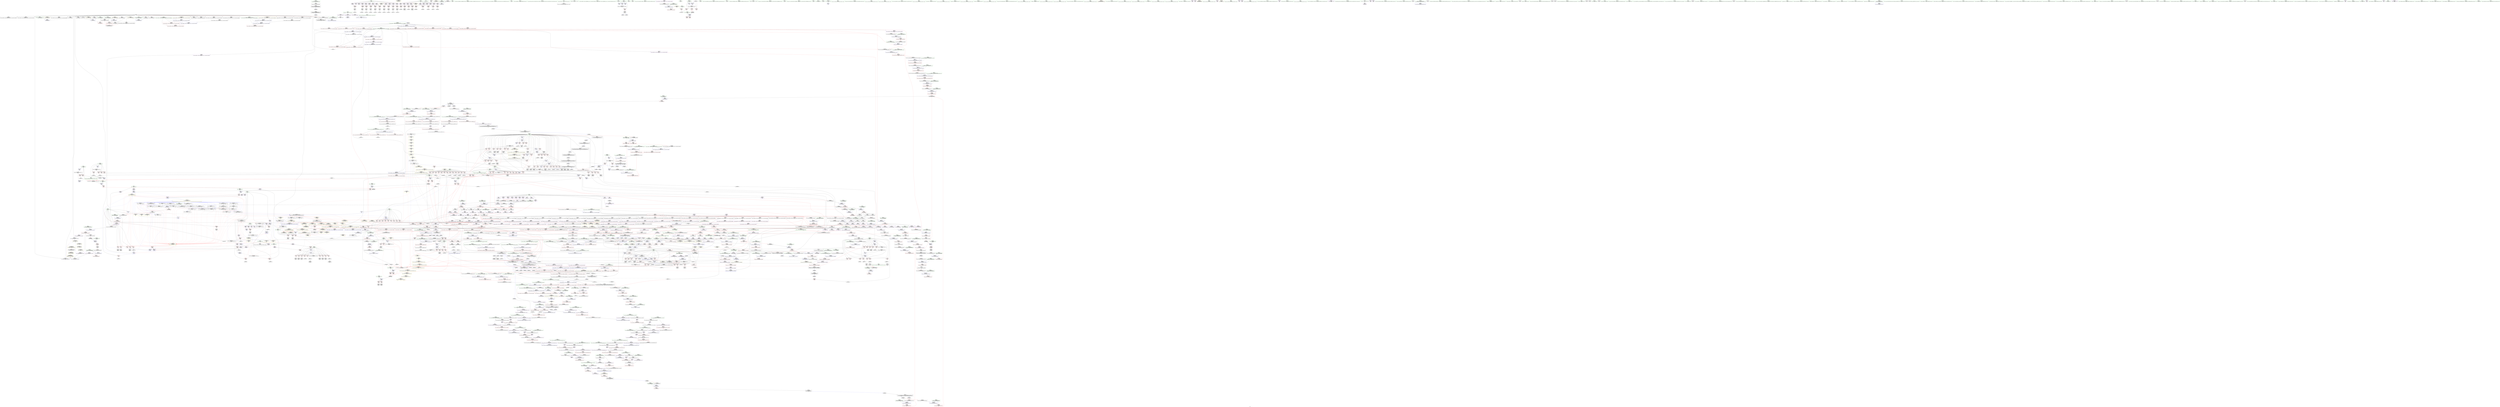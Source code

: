 digraph "SVFG" {
	label="SVFG";

	Node0x55bd942544d0 [shape=record,color=grey,label="{NodeID: 0\nNullPtr|{|<s29>130}}"];
	Node0x55bd942544d0 -> Node0x55bd942b7d70[style=solid];
	Node0x55bd942544d0 -> Node0x55bd942b7e70[style=solid];
	Node0x55bd942544d0 -> Node0x55bd942b7f40[style=solid];
	Node0x55bd942544d0 -> Node0x55bd942b8010[style=solid];
	Node0x55bd942544d0 -> Node0x55bd942b80e0[style=solid];
	Node0x55bd942544d0 -> Node0x55bd942b81b0[style=solid];
	Node0x55bd942544d0 -> Node0x55bd942b8280[style=solid];
	Node0x55bd942544d0 -> Node0x55bd942b8350[style=solid];
	Node0x55bd942544d0 -> Node0x55bd942b8420[style=solid];
	Node0x55bd942544d0 -> Node0x55bd942b84f0[style=solid];
	Node0x55bd942544d0 -> Node0x55bd942b85c0[style=solid];
	Node0x55bd942544d0 -> Node0x55bd942b8690[style=solid];
	Node0x55bd942544d0 -> Node0x55bd942b8760[style=solid];
	Node0x55bd942544d0 -> Node0x55bd942b8830[style=solid];
	Node0x55bd942544d0 -> Node0x55bd942b8900[style=solid];
	Node0x55bd942544d0 -> Node0x55bd942b89d0[style=solid];
	Node0x55bd942544d0 -> Node0x55bd942b8aa0[style=solid];
	Node0x55bd942544d0 -> Node0x55bd942b8b70[style=solid];
	Node0x55bd942544d0 -> Node0x55bd942b8c40[style=solid];
	Node0x55bd942544d0 -> Node0x55bd942b8d10[style=solid];
	Node0x55bd942544d0 -> Node0x55bd942b8de0[style=solid];
	Node0x55bd942544d0 -> Node0x55bd942ebec0[style=solid];
	Node0x55bd942544d0 -> Node0x55bd942efff0[style=solid];
	Node0x55bd942544d0 -> Node0x55bd942f00c0[style=solid];
	Node0x55bd942544d0 -> Node0x55bd942f0190[style=solid];
	Node0x55bd942544d0 -> Node0x55bd942f2210[style=solid];
	Node0x55bd942544d0 -> Node0x55bd9431e660[style=solid];
	Node0x55bd942544d0 -> Node0x55bd94326340[style=solid];
	Node0x55bd942544d0 -> Node0x55bd943294c0[style=solid];
	Node0x55bd942544d0:s29 -> Node0x55bd9444f1f0[style=solid,color=red];
	Node0x55bd9444f930 [shape=record,color=black,label="{NodeID: 2989\n998 = PHI(648, 671, 739, 786, )\n1st arg _ZNSt6vectorIiSaIiEEixEm }"];
	Node0x55bd9444f930 -> Node0x55bd942ef8a0[style=solid];
	Node0x55bd94320ac0 [shape=record,color=grey,label="{NodeID: 1882\n563 = Binary(562, 125, )\n}"];
	Node0x55bd94320ac0 -> Node0x55bd942ee110[style=solid];
	Node0x55bd942bbc90 [shape=record,color=red,label="{NodeID: 775\n234\<--233\n\<--arrayidx17\n_Z3dfsi\n|{<s0>6}}"];
	Node0x55bd942bbc90:s0 -> Node0x55bd9444eb10[style=solid,color=red];
	Node0x55bd942b23e0 [shape=record,color=black,label="{NodeID: 443\n1452\<--1399\n\<--this1\n_ZNSt6vectorIiSaIiEE17_M_realloc_insertIJRKiEEEvN9__gnu_cxx17__normal_iteratorIPiS1_EEDpOT_\n}"];
	Node0x55bd942b23e0 -> Node0x55bd942ccf90[style=solid];
	Node0x55bd942b23e0 -> Node0x55bd942cd060[style=solid];
	Node0x55bd943a6690 [shape=record,color=yellow,style=double,label="{NodeID: 2325\n120V_1 = ENCHI(MR_120V_0)\npts\{1913 \}\nFun[_ZNSt6vectorIiSaIiEE9push_backERKi]|{<s0>56|<s1>58}}"];
	Node0x55bd943a6690:s0 -> Node0x55bd94370ce0[style=dashed,color=red];
	Node0x55bd943a6690:s1 -> Node0x55bd9439e7c0[style=dashed,color=red];
	Node0x55bd942f1e00 [shape=record,color=blue,label="{NodeID: 1218\n1381\<--1401\n__len\<--call\n_ZNSt6vectorIiSaIiEE17_M_realloc_insertIJRKiEEEvN9__gnu_cxx17__normal_iteratorIPiS1_EEDpOT_\n}"];
	Node0x55bd942f1e00 -> Node0x55bd942e5050[style=dashed];
	Node0x55bd942f1e00 -> Node0x55bd942e5120[style=dashed];
	Node0x55bd942f1e00 -> Node0x55bd942e51f0[style=dashed];
	Node0x55bd942a59a0 [shape=record,color=green,label="{NodeID: 111\n926\<--927\nthis.addr\<--this.addr_field_insensitive\n_ZNSt6vectorIiSaIiEE9push_backERKi\n}"];
	Node0x55bd942a59a0 -> Node0x55bd942c2be0[style=solid];
	Node0x55bd942a59a0 -> Node0x55bd942ef3c0[style=solid];
	Node0x55bd942c16c0 [shape=record,color=red,label="{NodeID: 886\n494\<--493\n\<--arrayidx17\n_Z5solvei\n}"];
	Node0x55bd942c16c0 -> Node0x55bd942ba910[style=solid];
	Node0x55bd942c8130 [shape=record,color=purple,label="{NodeID: 554\n523\<--31\narrayidx27\<--Ev\n_Z5solvei\n|{<s0>33}}"];
	Node0x55bd942c8130:s0 -> Node0x55bd9444bba0[style=solid,color=red];
	Node0x55bd942aa8f0 [shape=record,color=green,label="{NodeID: 222\n1732\<--1733\n__alloc.addr\<--__alloc.addr_field_insensitive\n_ZSt34__uninitialized_move_if_noexcept_aIPiS0_SaIiEET0_T_S3_S2_RT1_\n}"];
	Node0x55bd942aa8f0 -> Node0x55bd942e7dd0[style=solid];
	Node0x55bd942aa8f0 -> Node0x55bd942f3a70[style=solid];
	Node0x55bd942e6980 [shape=record,color=red,label="{NodeID: 997\n1578\<--1577\n\<--coerce.dive\n_ZNSt6vectorIiSaIiEE3endEv\n}"];
	Node0x55bd942e6980 -> Node0x55bd942c3740[style=solid];
	Node0x55bd944432d0 [shape=record,color=black,label="{NodeID: 2879\n2076 = PHI(2115, )\n|{<s0>148}}"];
	Node0x55bd944432d0:s0 -> Node0x55bd9444c8f0[style=solid,color=red];
	Node0x55bd942cdbc0 [shape=record,color=purple,label="{NodeID: 665\n1541\<--1540\n_M_impl37\<--\n_ZNSt6vectorIiSaIiEE17_M_realloc_insertIJRKiEEEvN9__gnu_cxx17__normal_iteratorIPiS1_EEDpOT_\n}"];
	Node0x55bd942b8d10 [shape=record,color=black,label="{NodeID: 333\n1557\<--3\n\<--dummyVal\n_ZNSt6vectorIiSaIiEE17_M_realloc_insertIJRKiEEEvN9__gnu_cxx17__normal_iteratorIPiS1_EEDpOT_\n}"];
	Node0x55bd942ec4a0 [shape=record,color=blue,label="{NodeID: 1108\n121\<--118\narrayidx8\<--\n_Z4addeiii\n|{<s0>4|<s1>5}}"];
	Node0x55bd942ec4a0:s0 -> Node0x55bd943c2870[style=dashed,color=blue];
	Node0x55bd942ec4a0:s1 -> Node0x55bd943c2a90[style=dashed,color=blue];
	Node0x55bd9422d600 [shape=record,color=green,label="{NodeID: 1\n7\<--1\n__dso_handle\<--dummyObj\nGlob }"];
	Node0x55bd9444fb30 [shape=record,color=black,label="{NodeID: 2990\n1858 = PHI(1565, 1685, 2246, )\n0th arg _ZN9__gnu_cxx17__normal_iteratorIPiSt6vectorIiSaIiEEEC2ERKS1_ }"];
	Node0x55bd9444fb30 -> Node0x55bd942f45d0[style=solid];
	Node0x55bd94320c40 [shape=record,color=grey,label="{NodeID: 1883\n726 = Binary(725, 125, )\n}"];
	Node0x55bd94320c40 -> Node0x55bd942ee930[style=solid];
	Node0x55bd942bbd60 [shape=record,color=red,label="{NodeID: 776\n242\<--241\n\<--arrayidx21\n_Z3dfsi\n}"];
	Node0x55bd942bbd60 -> Node0x55bd9431fa40[style=solid];
	Node0x55bd942b24b0 [shape=record,color=black,label="{NodeID: 444\n1457\<--1399\n\<--this1\n_ZNSt6vectorIiSaIiEE17_M_realloc_insertIJRKiEEEvN9__gnu_cxx17__normal_iteratorIPiS1_EEDpOT_\n|{<s0>95}}"];
	Node0x55bd942b24b0:s0 -> Node0x55bd94449c80[style=solid,color=red];
	Node0x55bd942f1ed0 [shape=record,color=blue,label="{NodeID: 1219\n1408\<--1405\ncoerce.dive3\<--call2\n_ZNSt6vectorIiSaIiEE17_M_realloc_insertIJRKiEEEvN9__gnu_cxx17__normal_iteratorIPiS1_EEDpOT_\n|{|<s2>87}}"];
	Node0x55bd942f1ed0 -> Node0x55bd942e6230[style=dashed];
	Node0x55bd942f1ed0 -> Node0x55bd942e6300[style=dashed];
	Node0x55bd942f1ed0:s2 -> Node0x55bd9436fb10[style=dashed,color=red];
	Node0x55bd942a5a70 [shape=record,color=green,label="{NodeID: 112\n928\<--929\n__x.addr\<--__x.addr_field_insensitive\n_ZNSt6vectorIiSaIiEE9push_backERKi\n}"];
	Node0x55bd942a5a70 -> Node0x55bd942c2cb0[style=solid];
	Node0x55bd942a5a70 -> Node0x55bd942c2d80[style=solid];
	Node0x55bd942a5a70 -> Node0x55bd942ef490[style=solid];
	Node0x55bd94374e80 [shape=record,color=black,label="{NodeID: 1994\nMR_2V_26 = PHI(MR_2V_28, MR_2V_19, )\npts\{12 \}\n|{|<s2>44}}"];
	Node0x55bd94374e80 -> Node0x55bd94374e80[style=dashed];
	Node0x55bd94374e80 -> Node0x55bd943917a0[style=dashed];
	Node0x55bd94374e80:s2 -> Node0x55bd94370490[style=dashed,color=red];
	Node0x55bd942c1790 [shape=record,color=red,label="{NodeID: 887\n515\<--514\n\<--arrayidx22\n_Z5solvei\n}"];
	Node0x55bd942c1790 -> Node0x55bd94329640[style=solid];
	Node0x55bd942c8200 [shape=record,color=purple,label="{NodeID: 555\n637\<--31\narrayidx88\<--Ev\n_Z5solvei\n|{<s0>37}}"];
	Node0x55bd942c8200:s0 -> Node0x55bd944508f0[style=solid,color=red];
	Node0x55bd942aa9c0 [shape=record,color=green,label="{NodeID: 223\n1734\<--1735\nagg.tmp\<--agg.tmp_field_insensitive\n_ZSt34__uninitialized_move_if_noexcept_aIPiS0_SaIiEET0_T_S3_S2_RT1_\n}"];
	Node0x55bd942aa9c0 -> Node0x55bd942ce4b0[style=solid];
	Node0x55bd942aa9c0 -> Node0x55bd942ce580[style=solid];
	Node0x55bd942e6a50 [shape=record,color=red,label="{NodeID: 998\n1593\<--1584\nthis1\<--this.addr\n_ZN9__gnu_cxx13new_allocatorIiE9constructIiJRKiEEEvPT_DpOT0_\n}"];
	Node0x55bd94443410 [shape=record,color=black,label="{NodeID: 2880\n2084 = PHI(2115, )\n|{<s0>148}}"];
	Node0x55bd94443410:s0 -> Node0x55bd9444ca00[style=solid,color=red];
	Node0x55bd942cdc90 [shape=record,color=purple,label="{NodeID: 666\n1542\<--1540\n_M_finish38\<--\n_ZNSt6vectorIiSaIiEE17_M_realloc_insertIJRKiEEEvN9__gnu_cxx17__normal_iteratorIPiS1_EEDpOT_\n}"];
	Node0x55bd942cdc90 -> Node0x55bd942f2960[style=solid];
	Node0x55bd942b8de0 [shape=record,color=black,label="{NodeID: 334\n1558\<--3\n\<--dummyVal\n_ZNSt6vectorIiSaIiEE17_M_realloc_insertIJRKiEEEvN9__gnu_cxx17__normal_iteratorIPiS1_EEDpOT_\n|{<s0>107}}"];
	Node0x55bd942b8de0:s0 -> Node0x55bd94446740[style=solid,color=red];
	Node0x55bd9439f6c0 [shape=record,color=yellow,style=double,label="{NodeID: 2216\n68V_1 = ENCHI(MR_68V_0)\npts\{330000 330001 330002 \}\nFun[__cxx_global_array_dtor]|{<s0>11|<s1>11|<s2>11}}"];
	Node0x55bd9439f6c0:s0 -> Node0x55bd94397bd0[style=dashed,color=red];
	Node0x55bd9439f6c0:s1 -> Node0x55bd94397cb0[style=dashed,color=red];
	Node0x55bd9439f6c0:s2 -> Node0x55bd94397d90[style=dashed,color=red];
	Node0x55bd942ec570 [shape=record,color=blue,label="{NodeID: 1109\n11\<--124\ne\<--inc\n_Z4addeiii\n|{|<s1>4|<s2>5}}"];
	Node0x55bd942ec570 -> Node0x55bd942d1cc0[style=dashed];
	Node0x55bd942ec570:s1 -> Node0x55bd943c2870[style=dashed,color=blue];
	Node0x55bd942ec570:s2 -> Node0x55bd943c2a90[style=dashed,color=blue];
	Node0x55bd94254ae0 [shape=record,color=green,label="{NodeID: 2\n9\<--1\n\<--dummyObj\nCan only get source location for instruction, argument, global var or function.|{<s0>5|<s1>18|<s2>28|<s3>32}}"];
	Node0x55bd94254ae0:s0 -> Node0x55bd94451460[style=solid,color=red];
	Node0x55bd94254ae0:s1 -> Node0x55bd9444eb10[style=solid,color=red];
	Node0x55bd94254ae0:s2 -> Node0x55bd94448940[style=solid,color=red];
	Node0x55bd94254ae0:s3 -> Node0x55bd94448940[style=solid,color=red];
	Node0x55bd9444fcc0 [shape=record,color=black,label="{NodeID: 2991\n1859 = PHI(1573, 1693, 2252, )\n1st arg _ZN9__gnu_cxx17__normal_iteratorIPiSt6vectorIiSaIiEEEC2ERKS1_ }"];
	Node0x55bd9444fcc0 -> Node0x55bd942f46a0[style=solid];
	Node0x55bd94320dc0 [shape=record,color=grey,label="{NodeID: 1884\n993 = Binary(992, 994, )\n}"];
	Node0x55bd94320dc0 -> Node0x55bd942b1130[style=solid];
	Node0x55bd942bbe30 [shape=record,color=red,label="{NodeID: 777\n249\<--248\n\<--arrayidx25\n_Z3dfsi\n}"];
	Node0x55bd942bbe30 -> Node0x55bd9431fd40[style=solid];
	Node0x55bd942b2580 [shape=record,color=black,label="{NodeID: 445\n1473\<--1399\n\<--this1\n_ZNSt6vectorIiSaIiEE17_M_realloc_insertIJRKiEEEvN9__gnu_cxx17__normal_iteratorIPiS1_EEDpOT_\n}"];
	Node0x55bd942b2580 -> Node0x55bd942cd130[style=solid];
	Node0x55bd942f1fa0 [shape=record,color=blue,label="{NodeID: 1220\n1383\<--1410\n__elems_before\<--call4\n_ZNSt6vectorIiSaIiEE17_M_realloc_insertIJRKiEEEvN9__gnu_cxx17__normal_iteratorIPiS1_EEDpOT_\n}"];
	Node0x55bd942f1fa0 -> Node0x55bd942e52c0[style=dashed];
	Node0x55bd942f1fa0 -> Node0x55bd942e5390[style=dashed];
	Node0x55bd942aaee0 [shape=record,color=green,label="{NodeID: 113\n930\<--931\nagg.tmp\<--agg.tmp_field_insensitive\n_ZNSt6vectorIiSaIiEE9push_backERKi\n}"];
	Node0x55bd942aaee0 -> Node0x55bd942cabd0[style=solid];
	Node0x55bd942aaee0 -> Node0x55bd942caca0[style=solid];
	Node0x55bd942c1860 [shape=record,color=red,label="{NodeID: 888\n521\<--520\n\<--arrayidx25\n_Z5solvei\n}"];
	Node0x55bd942c1860 -> Node0x55bd942bab80[style=solid];
	Node0x55bd942c82d0 [shape=record,color=purple,label="{NodeID: 556\n646\<--31\narrayidx94\<--Ev\n_Z5solvei\n|{<s0>38}}"];
	Node0x55bd942c82d0:s0 -> Node0x55bd9444f580[style=solid,color=red];
	Node0x55bd942aaa90 [shape=record,color=green,label="{NodeID: 224\n1736\<--1737\nagg.tmp1\<--agg.tmp1_field_insensitive\n_ZSt34__uninitialized_move_if_noexcept_aIPiS0_SaIiEET0_T_S3_S2_RT1_\n}"];
	Node0x55bd942aaa90 -> Node0x55bd942ce650[style=solid];
	Node0x55bd942aaa90 -> Node0x55bd942ce720[style=solid];
	Node0x55bd94396df0 [shape=record,color=yellow,style=double,label="{NodeID: 2106\n217V_1 = ENCHI(MR_217V_0)\npts\{330000 330001 \}\nFun[_ZNKSt6vectorIiSaIiEE12_M_check_lenEmPKc]|{<s0>111|<s1>111|<s2>113|<s3>113|<s4>114|<s5>114|<s6>116|<s7>116}}"];
	Node0x55bd94396df0:s0 -> Node0x55bd943a72e0[style=dashed,color=red];
	Node0x55bd94396df0:s1 -> Node0x55bd943a73c0[style=dashed,color=red];
	Node0x55bd94396df0:s2 -> Node0x55bd943a72e0[style=dashed,color=red];
	Node0x55bd94396df0:s3 -> Node0x55bd943a73c0[style=dashed,color=red];
	Node0x55bd94396df0:s4 -> Node0x55bd943a72e0[style=dashed,color=red];
	Node0x55bd94396df0:s5 -> Node0x55bd943a73c0[style=dashed,color=red];
	Node0x55bd94396df0:s6 -> Node0x55bd943a72e0[style=dashed,color=red];
	Node0x55bd94396df0:s7 -> Node0x55bd943a73c0[style=dashed,color=red];
	Node0x55bd942e6b20 [shape=record,color=red,label="{NodeID: 999\n1594\<--1586\n\<--__p.addr\n_ZN9__gnu_cxx13new_allocatorIiE9constructIiJRKiEEEvPT_DpOT0_\n}"];
	Node0x55bd942e6b20 -> Node0x55bd942c3810[style=solid];
	Node0x55bd94443550 [shape=record,color=black,label="{NodeID: 2881\n2086 = PHI(2090, )\n}"];
	Node0x55bd94443550 -> Node0x55bd942c5d70[style=solid];
	Node0x55bd942cdd60 [shape=record,color=purple,label="{NodeID: 667\n1548\<--1547\n_M_impl40\<--\n_ZNSt6vectorIiSaIiEE17_M_realloc_insertIJRKiEEEvN9__gnu_cxx17__normal_iteratorIPiS1_EEDpOT_\n}"];
	Node0x55bd942b8eb0 [shape=record,color=black,label="{NodeID: 335\n1040\<--9\nmain_ret\<--\nmain\n}"];
	Node0x55bd9439f7d0 [shape=record,color=yellow,style=double,label="{NodeID: 2217\n73V_1 = ENCHI(MR_73V_0)\npts\{303 \}\nFun[__cxx_global_array_dtor]}"];
	Node0x55bd9439f7d0 -> Node0x55bd942ed270[style=dashed];
	Node0x55bd942ec640 [shape=record,color=blue,label="{NodeID: 1110\n153\<--150\nv1.addr\<--v1\n_Z3addiii\n}"];
	Node0x55bd942ec640 -> Node0x55bd942d21a0[style=dashed];
	Node0x55bd942ec640 -> Node0x55bd942d2270[style=dashed];
	Node0x55bd9424a860 [shape=record,color=green,label="{NodeID: 3\n25\<--1\n.str\<--dummyObj\nGlob }"];
	Node0x55bd9444fe50 [shape=record,color=black,label="{NodeID: 2992\n1771 = PHI(1475, )\n0th arg _ZNSt16allocator_traitsISaIiEE7destroyIiEEvRS0_PT_ }"];
	Node0x55bd9444fe50 -> Node0x55bd942f3db0[style=solid];
	Node0x55bd94320f40 [shape=record,color=grey,label="{NodeID: 1885\n992 = Binary(990, 991, )\n}"];
	Node0x55bd94320f40 -> Node0x55bd94320dc0[style=solid];
	Node0x55bd942bbf00 [shape=record,color=red,label="{NodeID: 778\n257\<--256\n\<--arrayidx29\n_Z3dfsi\n}"];
	Node0x55bd942bbf00 -> Node0x55bd942ed000[style=solid];
	Node0x55bd942b2650 [shape=record,color=black,label="{NodeID: 446\n1493\<--1399\n\<--this1\n_ZNSt6vectorIiSaIiEE17_M_realloc_insertIJRKiEEEvN9__gnu_cxx17__normal_iteratorIPiS1_EEDpOT_\n|{<s0>100}}"];
	Node0x55bd942b2650:s0 -> Node0x55bd94449c80[style=solid,color=red];
	Node0x55bd942f2070 [shape=record,color=blue,label="{NodeID: 1221\n1387\<--1416\n__new_start\<--call5\n_ZNSt6vectorIiSaIiEE17_M_realloc_insertIJRKiEEEvN9__gnu_cxx17__normal_iteratorIPiS1_EEDpOT_\n}"];
	Node0x55bd942f2070 -> Node0x55bd942e5460[style=dashed];
	Node0x55bd942f2070 -> Node0x55bd942e5530[style=dashed];
	Node0x55bd942f2070 -> Node0x55bd942e5600[style=dashed];
	Node0x55bd942f2070 -> Node0x55bd942e56d0[style=dashed];
	Node0x55bd942f2070 -> Node0x55bd942e57a0[style=dashed];
	Node0x55bd942f2070 -> Node0x55bd942e5870[style=dashed];
	Node0x55bd942f2070 -> Node0x55bd942e5940[style=dashed];
	Node0x55bd942f2070 -> Node0x55bd942e5a10[style=dashed];
	Node0x55bd942aafb0 [shape=record,color=green,label="{NodeID: 114\n954\<--955\n_ZNSt16allocator_traitsISaIiEE9constructIiJRKiEEEvRS0_PT_DpOT0_\<--_ZNSt16allocator_traitsISaIiEE9constructIiJRKiEEEvRS0_PT_DpOT0__field_insensitive\n}"];
	Node0x55bd94375880 [shape=record,color=black,label="{NodeID: 1996\nMR_10V_25 = PHI(MR_10V_27, MR_10V_18, )\npts\{140000 \}\n|{|<s2>44}}"];
	Node0x55bd94375880 -> Node0x55bd94375880[style=dashed];
	Node0x55bd94375880 -> Node0x55bd943930a0[style=dashed];
	Node0x55bd94375880:s2 -> Node0x55bd94370490[style=dashed,color=red];
	Node0x55bd942c1930 [shape=record,color=red,label="{NodeID: 889\n551\<--550\n\<--arrayidx38\n_Z5solvei\n}"];
	Node0x55bd942c1930 -> Node0x55bd942bad20[style=solid];
	Node0x55bd942c83a0 [shape=record,color=purple,label="{NodeID: 557\n657\<--31\narrayidx98\<--Ev\n_Z5solvei\n|{<s0>39}}"];
	Node0x55bd942c83a0:s0 -> Node0x55bd944508f0[style=solid,color=red];
	Node0x55bd942aab60 [shape=record,color=green,label="{NodeID: 225\n1744\<--1745\n_ZSt32__make_move_if_noexcept_iteratorIiSt13move_iteratorIPiEET0_PT_\<--_ZSt32__make_move_if_noexcept_iteratorIiSt13move_iteratorIPiEET0_PT__field_insensitive\n}"];
	Node0x55bd942e6bf0 [shape=record,color=red,label="{NodeID: 1000\n1597\<--1588\n\<--__args.addr\n_ZN9__gnu_cxx13new_allocatorIiE9constructIiJRKiEEEvPT_DpOT0_\n|{<s0>109}}"];
	Node0x55bd942e6bf0:s0 -> Node0x55bd94450ee0[style=solid,color=red];
	Node0x55bd94443690 [shape=record,color=black,label="{NodeID: 2882\n2104 = PHI(2151, )\n|{<s0>152}}"];
	Node0x55bd94443690:s0 -> Node0x55bd94448610[style=solid,color=red];
	Node0x55bd942cde30 [shape=record,color=purple,label="{NodeID: 668\n1549\<--1547\n_M_end_of_storage41\<--\n_ZNSt6vectorIiSaIiEE17_M_realloc_insertIJRKiEEEvN9__gnu_cxx17__normal_iteratorIPiS1_EEDpOT_\n}"];
	Node0x55bd942cde30 -> Node0x55bd942f2a30[style=solid];
	Node0x55bd942b8f80 [shape=record,color=black,label="{NodeID: 336\n20\<--19\n\<--Head\nCan only get source location for instruction, argument, global var or function.}"];
	Node0x55bd9439f8b0 [shape=record,color=yellow,style=double,label="{NodeID: 2218\n120V_1 = ENCHI(MR_120V_0)\npts\{1913 \}\nFun[_ZSt14__copy_move_a2ILb1EPiS0_ET1_T0_S2_S1_]|{<s0>152}}"];
	Node0x55bd9439f8b0:s0 -> Node0x55bd9436fd30[style=dashed,color=red];
	Node0x55bd942ec710 [shape=record,color=blue,label="{NodeID: 1111\n155\<--151\nv2.addr\<--v2\n_Z3addiii\n}"];
	Node0x55bd942ec710 -> Node0x55bd942d2340[style=dashed];
	Node0x55bd942ec710 -> Node0x55bd942d2410[style=dashed];
	Node0x55bd94259840 [shape=record,color=green,label="{NodeID: 4\n27\<--1\n.str.1\<--dummyObj\nGlob }"];
	Node0x55bd9444ff60 [shape=record,color=black,label="{NodeID: 2993\n1873 = PHI(1712, )\n0th arg _ZNSt16allocator_traitsISaIiEE8allocateERS0_m }"];
	Node0x55bd9444ff60 -> Node0x55bd942f4840[style=solid];
	Node0x55bd943210c0 [shape=record,color=grey,label="{NodeID: 1886\n1911 = Binary(1910, 994, )\n}"];
	Node0x55bd942bbfd0 [shape=record,color=red,label="{NodeID: 779\n288\<--285\nthis1\<--this.addr\n_ZNSt6vectorIiSaIiEEC2Ev\n}"];
	Node0x55bd942bbfd0 -> Node0x55bd942ba020[style=solid];
	Node0x55bd942b2720 [shape=record,color=black,label="{NodeID: 447\n1497\<--1399\n\<--this1\n_ZNSt6vectorIiSaIiEE17_M_realloc_insertIJRKiEEEvN9__gnu_cxx17__normal_iteratorIPiS1_EEDpOT_\n|{<s0>102}}"];
	Node0x55bd942b2720:s0 -> Node0x55bd94447040[style=solid,color=red];
	Node0x55bd942f2140 [shape=record,color=blue,label="{NodeID: 1222\n1389\<--1420\n__new_finish\<--\n_ZNSt6vectorIiSaIiEE17_M_realloc_insertIJRKiEEEvN9__gnu_cxx17__normal_iteratorIPiS1_EEDpOT_\n}"];
	Node0x55bd942f2140 -> Node0x55bd942e5c80[style=dashed];
	Node0x55bd942f2140 -> Node0x55bd942e5d50[style=dashed];
	Node0x55bd942f2140 -> Node0x55bd942f2210[style=dashed];
	Node0x55bd942ab0b0 [shape=record,color=green,label="{NodeID: 115\n964\<--965\n_ZNSt6vectorIiSaIiEE3endEv\<--_ZNSt6vectorIiSaIiEE3endEv_field_insensitive\n}"];
	Node0x55bd94375d80 [shape=record,color=black,label="{NodeID: 1997\nMR_131V_25 = PHI(MR_131V_27, MR_131V_18, )\npts\{160000 180000 210000 \}\n|{|<s2>44}}"];
	Node0x55bd94375d80 -> Node0x55bd94375d80[style=dashed];
	Node0x55bd94375d80 -> Node0x55bd943935a0[style=dashed];
	Node0x55bd94375d80:s2 -> Node0x55bd94370490[style=dashed,color=red];
	Node0x55bd942c1a00 [shape=record,color=red,label="{NodeID: 890\n559\<--558\n\<--arrayidx42\n_Z5solvei\n}"];
	Node0x55bd942c1a00 -> Node0x55bd943252c0[style=solid];
	Node0x55bd942c8470 [shape=record,color=purple,label="{NodeID: 558\n668\<--31\narrayidx105\<--Ev\n_Z5solvei\n|{<s0>40}}"];
	Node0x55bd942c8470:s0 -> Node0x55bd9444f580[style=solid,color=red];
	Node0x55bd942aac60 [shape=record,color=green,label="{NodeID: 226\n1759\<--1760\n_ZSt22__uninitialized_copy_aISt13move_iteratorIPiES1_iET0_T_S4_S3_RSaIT1_E\<--_ZSt22__uninitialized_copy_aISt13move_iteratorIPiES1_iET0_T_S4_S3_RSaIT1_E_field_insensitive\n}"];
	Node0x55bd942e6cc0 [shape=record,color=red,label="{NodeID: 1001\n1599\<--1598\n\<--call\n_ZN9__gnu_cxx13new_allocatorIiE9constructIiJRKiEEEvPT_DpOT0_\n}"];
	Node0x55bd942e6cc0 -> Node0x55bd942f2e40[style=solid];
	Node0x55bd944437d0 [shape=record,color=black,label="{NodeID: 2883\n2108 = PHI(2151, )\n|{<s0>152}}"];
	Node0x55bd944437d0:s0 -> Node0x55bd94448720[style=solid,color=red];
	Node0x55bd942cdf00 [shape=record,color=purple,label="{NodeID: 669\n1577\<--1565\ncoerce.dive\<--retval\n_ZNSt6vectorIiSaIiEE3endEv\n}"];
	Node0x55bd942cdf00 -> Node0x55bd942e6980[style=solid];
	Node0x55bd942b9080 [shape=record,color=black,label="{NodeID: 337\n71\<--72\n\<--_ZNSt8ios_base4InitD1Ev\nCan only get source location for instruction, argument, global var or function.}"];
	Node0x55bd942ec7e0 [shape=record,color=blue,label="{NodeID: 1112\n157\<--152\nv.addr\<--v\n_Z3addiii\n}"];
	Node0x55bd942ec7e0 -> Node0x55bd942d24e0[style=dashed];
	Node0x55bd9426a340 [shape=record,color=green,label="{NodeID: 5\n29\<--1\n__PRETTY_FUNCTION__._Z4addeiii\<--dummyObj\nGlob }"];
	Node0x55bd94450070 [shape=record,color=black,label="{NodeID: 2994\n1874 = PHI(1713, )\n1st arg _ZNSt16allocator_traitsISaIiEE8allocateERS0_m }"];
	Node0x55bd94450070 -> Node0x55bd942f4910[style=solid];
	Node0x55bd94321240 [shape=record,color=grey,label="{NodeID: 1887\n809 = Binary(808, 125, )\n}"];
	Node0x55bd94321240 -> Node0x55bd942eee10[style=solid];
	Node0x55bd942bc0a0 [shape=record,color=red,label="{NodeID: 780\n326\<--319\nthis1\<--this.addr\n_ZNSt6vectorIiSaIiEED2Ev\n}"];
	Node0x55bd942bc0a0 -> Node0x55bd942ba0f0[style=solid];
	Node0x55bd942bc0a0 -> Node0x55bd942ba1c0[style=solid];
	Node0x55bd942bc0a0 -> Node0x55bd942ba290[style=solid];
	Node0x55bd942bc0a0 -> Node0x55bd942ba360[style=solid];
	Node0x55bd942bc0a0 -> Node0x55bd942ba430[style=solid];
	Node0x55bd942b27f0 [shape=record,color=black,label="{NodeID: 448\n1505\<--1399\n\<--this1\n_ZNSt6vectorIiSaIiEE17_M_realloc_insertIJRKiEEEvN9__gnu_cxx17__normal_iteratorIPiS1_EEDpOT_\n}"];
	Node0x55bd942b27f0 -> Node0x55bd942cd200[style=solid];
	Node0x55bd942b27f0 -> Node0x55bd942cd2d0[style=solid];
	Node0x55bd942f2210 [shape=record,color=blue, style = dotted,label="{NodeID: 1223\n1389\<--3\n__new_finish\<--dummyVal\n_ZNSt6vectorIiSaIiEE17_M_realloc_insertIJRKiEEEvN9__gnu_cxx17__normal_iteratorIPiS1_EEDpOT_\n}"];
	Node0x55bd942f2210 -> Node0x55bd942e5c80[style=dashed];
	Node0x55bd942f2210 -> Node0x55bd942e5d50[style=dashed];
	Node0x55bd942f2210 -> Node0x55bd942f22e0[style=dashed];
	Node0x55bd942ab1b0 [shape=record,color=green,label="{NodeID: 116\n972\<--973\n_ZNSt6vectorIiSaIiEE17_M_realloc_insertIJRKiEEEvN9__gnu_cxx17__normal_iteratorIPiS1_EEDpOT_\<--_ZNSt6vectorIiSaIiEE17_M_realloc_insertIJRKiEEEvN9__gnu_cxx17__normal_iteratorIPiS1_EEDpOT__field_insensitive\n}"];
	Node0x55bd942c1ad0 [shape=record,color=red,label="{NodeID: 891\n573\<--572\n\<--arrayidx50\n_Z5solvei\n}"];
	Node0x55bd942c1ad0 -> Node0x55bd942baf90[style=solid];
	Node0x55bd942c8540 [shape=record,color=purple,label="{NodeID: 559\n736\<--31\narrayidx144\<--Ev\n_Z5solvei\n|{<s0>43}}"];
	Node0x55bd942c8540:s0 -> Node0x55bd9444f580[style=solid,color=red];
	Node0x55bd942aad60 [shape=record,color=green,label="{NodeID: 227\n1764\<--1765\nthis.addr\<--this.addr_field_insensitive\n_ZNK9__gnu_cxx17__normal_iteratorIPiSt6vectorIiSaIiEEE4baseEv\n}"];
	Node0x55bd942aad60 -> Node0x55bd942e8040[style=solid];
	Node0x55bd942aad60 -> Node0x55bd942f3ce0[style=solid];
	Node0x55bd942e6d90 [shape=record,color=red,label="{NodeID: 1002\n1607\<--1604\n\<--__t.addr\n_ZSt7forwardIRKiEOT_RNSt16remove_referenceIS2_E4typeE\n}"];
	Node0x55bd942e6d90 -> Node0x55bd942c39b0[style=solid];
	Node0x55bd94443910 [shape=record,color=black,label="{NodeID: 2884\n2110 = PHI(2151, )\n|{<s0>152}}"];
	Node0x55bd94443910:s0 -> Node0x55bd94448830[style=solid,color=red];
	Node0x55bd942cdfd0 [shape=record,color=purple,label="{NodeID: 670\n1572\<--1571\n_M_impl\<--\n_ZNSt6vectorIiSaIiEE3endEv\n}"];
	Node0x55bd942b9180 [shape=record,color=black,label="{NodeID: 338\n101\<--100\nidxprom\<--\n_Z4addeiii\n}"];
	Node0x55bd942ec8b0 [shape=record,color=blue,label="{NodeID: 1113\n176\<--173\nv.addr\<--v\n_Z3dfsi\n}"];
	Node0x55bd942ec8b0 -> Node0x55bd942d2680[style=dashed];
	Node0x55bd942ec8b0 -> Node0x55bd942d2750[style=dashed];
	Node0x55bd942ec8b0 -> Node0x55bd942d2820[style=dashed];
	Node0x55bd94286c00 [shape=record,color=green,label="{NodeID: 6\n39\<--1\n_ZSt4cerr\<--dummyObj\nGlob }"];
	Node0x55bd94450180 [shape=record,color=black,label="{NodeID: 2995\n2152 = PHI(2103, 2107, 2109, )\n0th arg _ZSt12__niter_baseIPiET_S1_ }"];
	Node0x55bd94450180 -> Node0x55bd942f6580[style=solid];
	Node0x55bd943213c0 [shape=record,color=grey,label="{NodeID: 1888\n670 = Binary(669, 125, )\n}"];
	Node0x55bd943213c0 -> Node0x55bd942af660[style=solid];
	Node0x55bd942bc170 [shape=record,color=red,label="{NodeID: 781\n355\<--321\nexn\<--exn.slot\n_ZNSt6vectorIiSaIiEED2Ev\n|{<s0>16}}"];
	Node0x55bd942bc170:s0 -> Node0x55bd94446740[style=solid,color=red];
	Node0x55bd942b28c0 [shape=record,color=black,label="{NodeID: 449\n1509\<--1399\n\<--this1\n_ZNSt6vectorIiSaIiEE17_M_realloc_insertIJRKiEEEvN9__gnu_cxx17__normal_iteratorIPiS1_EEDpOT_\n}"];
	Node0x55bd942b28c0 -> Node0x55bd942cd3a0[style=solid];
	Node0x55bd942b28c0 -> Node0x55bd942cd470[style=solid];
	Node0x55bd942f22e0 [shape=record,color=blue,label="{NodeID: 1224\n1389\<--1443\n__new_finish\<--call11\n_ZNSt6vectorIiSaIiEE17_M_realloc_insertIJRKiEEEvN9__gnu_cxx17__normal_iteratorIPiS1_EEDpOT_\n}"];
	Node0x55bd942f22e0 -> Node0x55bd942e5ae0[style=dashed];
	Node0x55bd942f22e0 -> Node0x55bd942f23b0[style=dashed];
	Node0x55bd942ab2b0 [shape=record,color=green,label="{NodeID: 117\n978\<--979\nthis.addr\<--this.addr_field_insensitive\n_ZNKSt6vectorIiSaIiEE4sizeEv\n}"];
	Node0x55bd942ab2b0 -> Node0x55bd942c3260[style=solid];
	Node0x55bd942ab2b0 -> Node0x55bd942ef700[style=solid];
	Node0x55bd942c1ba0 [shape=record,color=red,label="{NodeID: 892\n580\<--579\n\<--arrayidx55\n_Z5solvei\n}"];
	Node0x55bd942c1ba0 -> Node0x55bd94325a40[style=solid];
	Node0x55bd942c8610 [shape=record,color=purple,label="{NodeID: 560\n783\<--31\narrayidx172\<--Ev\n_Z5solvei\n|{<s0>45}}"];
	Node0x55bd942c8610:s0 -> Node0x55bd944508f0[style=solid,color=red];
	Node0x55bd942b3410 [shape=record,color=green,label="{NodeID: 228\n1773\<--1774\n__a.addr\<--__a.addr_field_insensitive\n_ZNSt16allocator_traitsISaIiEE7destroyIiEEvRS0_PT_\n}"];
	Node0x55bd942b3410 -> Node0x55bd942e8110[style=solid];
	Node0x55bd942b3410 -> Node0x55bd942f3db0[style=solid];
	Node0x55bd942e6e60 [shape=record,color=red,label="{NodeID: 1003\n1626\<--1613\nthis1\<--this.addr\n_ZNKSt6vectorIiSaIiEE12_M_check_lenEmPKc\n|{<s0>110|<s1>111|<s2>113|<s3>114|<s4>116|<s5>117|<s6>118}}"];
	Node0x55bd942e6e60:s0 -> Node0x55bd94448020[style=solid,color=red];
	Node0x55bd942e6e60:s1 -> Node0x55bd944508f0[style=solid,color=red];
	Node0x55bd942e6e60:s2 -> Node0x55bd944508f0[style=solid,color=red];
	Node0x55bd942e6e60:s3 -> Node0x55bd944508f0[style=solid,color=red];
	Node0x55bd942e6e60:s4 -> Node0x55bd944508f0[style=solid,color=red];
	Node0x55bd942e6e60:s5 -> Node0x55bd94448020[style=solid,color=red];
	Node0x55bd942e6e60:s6 -> Node0x55bd94448020[style=solid,color=red];
	Node0x55bd94443a50 [shape=record,color=black,label="{NodeID: 2885\n2111 = PHI(2128, )\n}"];
	Node0x55bd94443a50 -> Node0x55bd942c5e40[style=solid];
	Node0x55bd942ce0a0 [shape=record,color=purple,label="{NodeID: 671\n1573\<--1571\n_M_finish\<--\n_ZNSt6vectorIiSaIiEE3endEv\n|{<s0>108}}"];
	Node0x55bd942ce0a0:s0 -> Node0x55bd9444fcc0[style=solid,color=red];
	Node0x55bd942b9250 [shape=record,color=black,label="{NodeID: 339\n105\<--104\nidxprom1\<--\n_Z4addeiii\n}"];
	Node0x55bd942ec980 [shape=record,color=blue,label="{NodeID: 1114\n174\<--186\nretval\<--\n_Z3dfsi\n}"];
	Node0x55bd942ec980 -> Node0x55bd943903a0[style=dashed];
	Node0x55bd94287320 [shape=record,color=green,label="{NodeID: 7\n40\<--1\n.str.3\<--dummyObj\nGlob }"];
	Node0x55bd944503a0 [shape=record,color=black,label="{NodeID: 2996\n1320 = PHI(911, )\n0th arg _ZNSt6vectorIiSaIiEE15_M_erase_at_endEPi }"];
	Node0x55bd944503a0 -> Node0x55bd942f16b0[style=solid];
	Node0x55bd94321540 [shape=record,color=grey,label="{NodeID: 1889\n660 = Binary(659, 125, )\n}"];
	Node0x55bd94321540 -> Node0x55bd943267c0[style=solid];
	Node0x55bd942bc240 [shape=record,color=red,label="{NodeID: 782\n330\<--329\n\<--_M_start\n_ZNSt6vectorIiSaIiEED2Ev\n|{<s0>13}}"];
	Node0x55bd942bc240:s0 -> Node0x55bd9444b090[style=solid,color=red];
	Node0x55bd942b2990 [shape=record,color=black,label="{NodeID: 450\n1513\<--1399\n\<--this1\n_ZNSt6vectorIiSaIiEE17_M_realloc_insertIJRKiEEEvN9__gnu_cxx17__normal_iteratorIPiS1_EEDpOT_\n|{<s0>104}}"];
	Node0x55bd942b2990:s0 -> Node0x55bd94449c80[style=solid,color=red];
	Node0x55bd942f23b0 [shape=record,color=blue,label="{NodeID: 1225\n1389\<--1448\n__new_finish\<--incdec.ptr\n_ZNSt6vectorIiSaIiEE17_M_realloc_insertIJRKiEEEvN9__gnu_cxx17__normal_iteratorIPiS1_EEDpOT_\n}"];
	Node0x55bd942f23b0 -> Node0x55bd942e5bb0[style=dashed];
	Node0x55bd942f23b0 -> Node0x55bd942e5c80[style=dashed];
	Node0x55bd942f23b0 -> Node0x55bd942e5d50[style=dashed];
	Node0x55bd942f23b0 -> Node0x55bd942f2480[style=dashed];
	Node0x55bd942ab380 [shape=record,color=green,label="{NodeID: 118\n999\<--1000\nthis.addr\<--this.addr_field_insensitive\n_ZNSt6vectorIiSaIiEEixEm\n}"];
	Node0x55bd942ab380 -> Node0x55bd942c34d0[style=solid];
	Node0x55bd942ab380 -> Node0x55bd942ef7d0[style=solid];
	Node0x55bd94376ce0 [shape=record,color=black,label="{NodeID: 2000\nMR_66V_4 = PHI(MR_66V_5, MR_66V_3, )\npts\{240000 \}\n|{|<s3>6|<s4>6}}"];
	Node0x55bd94376ce0 -> Node0x55bd942bb950[style=dashed];
	Node0x55bd94376ce0 -> Node0x55bd94376ce0[style=dashed];
	Node0x55bd94376ce0 -> Node0x55bd943912a0[style=dashed];
	Node0x55bd94376ce0:s3 -> Node0x55bd942eca50[style=dashed,color=red];
	Node0x55bd94376ce0:s4 -> Node0x55bd943912a0[style=dashed,color=red];
	Node0x55bd942c1c70 [shape=record,color=red,label="{NodeID: 893\n607\<--606\n\<--arrayidx70\n_Z5solvei\n}"];
	Node0x55bd942c1c70 -> Node0x55bd942bb200[style=solid];
	Node0x55bd942c86e0 [shape=record,color=purple,label="{NodeID: 561\n790\<--31\narrayidx177\<--Ev\n_Z5solvei\n|{<s0>46}}"];
	Node0x55bd942c86e0:s0 -> Node0x55bd9444f580[style=solid,color=red];
	Node0x55bd942b34a0 [shape=record,color=green,label="{NodeID: 229\n1775\<--1776\n__p.addr\<--__p.addr_field_insensitive\n_ZNSt16allocator_traitsISaIiEE7destroyIiEEvRS0_PT_\n}"];
	Node0x55bd942b34a0 -> Node0x55bd942e81e0[style=solid];
	Node0x55bd942b34a0 -> Node0x55bd942f3e80[style=solid];
	Node0x55bd943972b0 [shape=record,color=yellow,style=double,label="{NodeID: 2111\n120V_1 = ENCHI(MR_120V_0)\npts\{1913 \}\nFun[_ZSt18uninitialized_copyISt13move_iteratorIPiES1_ET0_T_S4_S3_]|{<s0>140}}"];
	Node0x55bd943972b0:s0 -> Node0x55bd943a2600[style=dashed,color=red];
	Node0x55bd942e6f30 [shape=record,color=red,label="{NodeID: 1004\n1632\<--1615\n\<--__n.addr\n_ZNKSt6vectorIiSaIiEE12_M_check_lenEmPKc\n}"];
	Node0x55bd942e6f30 -> Node0x55bd94328740[style=solid];
	Node0x55bd94443b90 [shape=record,color=black,label="{NodeID: 2886\n2121 = PHI(2209, )\n|{<s0>154}}"];
	Node0x55bd94443b90:s0 -> Node0x55bd9444e0a0[style=solid,color=red];
	Node0x55bd942ce170 [shape=record,color=purple,label="{NodeID: 672\n1695\<--1685\ncoerce.dive\<--retval\n_ZNSt6vectorIiSaIiEE5beginEv\n}"];
	Node0x55bd942ce170 -> Node0x55bd942e7820[style=solid];
	Node0x55bd942b9320 [shape=record,color=black,label="{NodeID: 340\n110\<--109\nidxprom3\<--\n_Z4addeiii\n}"];
	Node0x55bd942eca50 [shape=record,color=blue,label="{NodeID: 1115\n190\<--192\narrayidx\<--\n_Z3dfsi\n}"];
	Node0x55bd942eca50 -> Node0x55bd94376ce0[style=dashed];
	Node0x55bd942873e0 [shape=record,color=green,label="{NodeID: 8\n42\<--1\n.str.4\<--dummyObj\nGlob }"];
	Node0x55bd944504b0 [shape=record,color=black,label="{NodeID: 2997\n1321 = PHI(915, )\n1st arg _ZNSt6vectorIiSaIiEE15_M_erase_at_endEPi }"];
	Node0x55bd944504b0 -> Node0x55bd942f1780[style=solid];
	Node0x55bd943216c0 [shape=record,color=grey,label="{NodeID: 1890\n664 = Binary(663, 125, )\n}"];
	Node0x55bd943216c0 -> Node0x55bd9431d990[style=solid];
	Node0x55bd942bc310 [shape=record,color=red,label="{NodeID: 783\n334\<--333\n\<--_M_finish\n_ZNSt6vectorIiSaIiEED2Ev\n|{<s0>13}}"];
	Node0x55bd942bc310:s0 -> Node0x55bd9444b260[style=solid,color=red];
	Node0x55bd942b2a60 [shape=record,color=black,label="{NodeID: 451\n1516\<--1399\n\<--this1\n_ZNSt6vectorIiSaIiEE17_M_realloc_insertIJRKiEEEvN9__gnu_cxx17__normal_iteratorIPiS1_EEDpOT_\n|{<s0>106}}"];
	Node0x55bd942b2a60:s0 -> Node0x55bd94447040[style=solid,color=red];
	Node0x55bd942f2480 [shape=record,color=blue,label="{NodeID: 1226\n1389\<--1459\n__new_finish\<--call16\n_ZNSt6vectorIiSaIiEE17_M_realloc_insertIJRKiEEEvN9__gnu_cxx17__normal_iteratorIPiS1_EEDpOT_\n}"];
	Node0x55bd942f2480 -> Node0x55bd942e5e20[style=dashed];
	Node0x55bd942ab450 [shape=record,color=green,label="{NodeID: 119\n1001\<--1002\n__n.addr\<--__n.addr_field_insensitive\n_ZNSt6vectorIiSaIiEEixEm\n}"];
	Node0x55bd942ab450 -> Node0x55bd942c35a0[style=solid];
	Node0x55bd942ab450 -> Node0x55bd942ef8a0[style=solid];
	Node0x55bd942c1d40 [shape=record,color=red,label="{NodeID: 894\n614\<--613\n\<--arrayidx75\n_Z5solvei\n}"];
	Node0x55bd942c1d40 -> Node0x55bd94327fc0[style=solid];
	Node0x55bd942c87b0 [shape=record,color=purple,label="{NodeID: 562\n859\<--31\narrayidx212\<--Ev\n_Z5solvei\n|{<s0>50}}"];
	Node0x55bd942c87b0:s0 -> Node0x55bd9444ed70[style=solid,color=red];
	Node0x55bd942b3570 [shape=record,color=green,label="{NodeID: 230\n1783\<--1784\n_ZN9__gnu_cxx13new_allocatorIiE7destroyIiEEvPT_\<--_ZN9__gnu_cxx13new_allocatorIiE7destroyIiEEvPT__field_insensitive\n}"];
	Node0x55bd942e7000 [shape=record,color=red,label="{NodeID: 1005\n1635\<--1617\n\<--__s.addr\n_ZNKSt6vectorIiSaIiEE12_M_check_lenEmPKc\n}"];
	Node0x55bd94443cd0 [shape=record,color=black,label="{NodeID: 2887\n2124 = PHI(2202, )\n}"];
	Node0x55bd94443cd0 -> Node0x55bd942c5f10[style=solid];
	Node0x55bd942ce240 [shape=record,color=purple,label="{NodeID: 673\n1692\<--1691\n_M_impl\<--\n_ZNSt6vectorIiSaIiEE5beginEv\n}"];
	Node0x55bd942b93f0 [shape=record,color=black,label="{NodeID: 341\n115\<--114\nidxprom5\<--\n_Z4addeiii\n}"];
	Node0x55bd942ecb20 [shape=record,color=blue,label="{NodeID: 1116\n178\<--196\nr\<--\n_Z3dfsi\n}"];
	Node0x55bd942ecb20 -> Node0x55bd942d28f0[style=dashed];
	Node0x55bd942ecb20 -> Node0x55bd942d29c0[style=dashed];
	Node0x55bd942ecb20 -> Node0x55bd942d2a90[style=dashed];
	Node0x55bd942ecb20 -> Node0x55bd942d2b60[style=dashed];
	Node0x55bd942ecb20 -> Node0x55bd942d2c30[style=dashed];
	Node0x55bd942ecb20 -> Node0x55bd942d2d00[style=dashed];
	Node0x55bd942ecb20 -> Node0x55bd942d2dd0[style=dashed];
	Node0x55bd942ecb20 -> Node0x55bd942d2ea0[style=dashed];
	Node0x55bd942ecb20 -> Node0x55bd942bb6e0[style=dashed];
	Node0x55bd942ecb20 -> Node0x55bd942ed000[style=dashed];
	Node0x55bd942ecb20 -> Node0x55bd943908a0[style=dashed];
	Node0x55bd942874e0 [shape=record,color=green,label="{NodeID: 9\n44\<--1\n.str.5\<--dummyObj\nGlob }"];
	Node0x55bd944505c0 [shape=record,color=black,label="{NodeID: 2998\n2159 = PHI(2144, )\n0th arg _ZNSt11__copy_moveILb1ELb1ESt26random_access_iterator_tagE8__copy_mIiEEPT_PKS3_S6_S4_ }"];
	Node0x55bd944505c0 -> Node0x55bd942f6650[style=solid];
	Node0x55bd94321840 [shape=record,color=grey,label="{NodeID: 1891\n1060 = Binary(1059, 125, )\n}"];
	Node0x55bd94321840 -> Node0x55bd942efd80[style=solid];
	Node0x55bd942bc3e0 [shape=record,color=red,label="{NodeID: 784\n373\<--361\n\<--flow\n_Z7getflowv\n}"];
	Node0x55bd942bc3e0 -> Node0x55bd9431f8c0[style=solid];
	Node0x55bd942b2b30 [shape=record,color=black,label="{NodeID: 452\n1517\<--1399\n\<--this1\n_ZNSt6vectorIiSaIiEE17_M_realloc_insertIJRKiEEEvN9__gnu_cxx17__normal_iteratorIPiS1_EEDpOT_\n}"];
	Node0x55bd942b2b30 -> Node0x55bd942cd540[style=solid];
	Node0x55bd942b2b30 -> Node0x55bd942cd610[style=solid];
	Node0x55bd942f2550 [shape=record,color=blue,label="{NodeID: 1227\n1391\<--1463\nexn.slot\<--\n_ZNSt6vectorIiSaIiEE17_M_realloc_insertIJRKiEEEvN9__gnu_cxx17__normal_iteratorIPiS1_EEDpOT_\n}"];
	Node0x55bd942f2550 -> Node0x55bd942e5ef0[style=dashed];
	Node0x55bd942f2550 -> Node0x55bd942f26f0[style=dashed];
	Node0x55bd942ab520 [shape=record,color=green,label="{NodeID: 120\n1015\<--1016\nthis.addr\<--this.addr_field_insensitive\n_ZNSt6vectorIiSaIiEE4backEv\n}"];
	Node0x55bd942ab520 -> Node0x55bd942e2fd0[style=solid];
	Node0x55bd942ab520 -> Node0x55bd942ef970[style=solid];
	Node0x55bd942c1e10 [shape=record,color=red,label="{NodeID: 895\n652\<--649\n\<--call96\n_Z5solvei\n}"];
	Node0x55bd942c1e10 -> Node0x55bd942ee6c0[style=solid];
	Node0x55bd942c8880 [shape=record,color=purple,label="{NodeID: 563\n439\<--34\n\<--Tp\n_Z5solvei\n}"];
	Node0x55bd942b3640 [shape=record,color=green,label="{NodeID: 231\n1790\<--1791\nthis.addr\<--this.addr_field_insensitive\n_ZNKSt6vectorIiSaIiEE8max_sizeEv\n}"];
	Node0x55bd942b3640 -> Node0x55bd942e82b0[style=solid];
	Node0x55bd942b3640 -> Node0x55bd942f3f50[style=solid];
	Node0x55bd942e70d0 [shape=record,color=red,label="{NodeID: 1006\n1649\<--1619\n\<--__len\n_ZNKSt6vectorIiSaIiEE12_M_check_lenEmPKc\n}"];
	Node0x55bd942e70d0 -> Node0x55bd943288c0[style=solid];
	Node0x55bd94446510 [shape=record,color=black,label="{NodeID: 2888\n2147 = PHI(2158, )\n}"];
	Node0x55bd94446510 -> Node0x55bd942c5fe0[style=solid];
	Node0x55bd942ce310 [shape=record,color=purple,label="{NodeID: 674\n1693\<--1691\n_M_start\<--\n_ZNSt6vectorIiSaIiEE5beginEv\n|{<s0>121}}"];
	Node0x55bd942ce310:s0 -> Node0x55bd9444fcc0[style=solid,color=red];
	Node0x55bd942b94c0 [shape=record,color=black,label="{NodeID: 342\n120\<--119\nidxprom7\<--\n_Z4addeiii\n}"];
	Node0x55bd942ecbf0 [shape=record,color=blue,label="{NodeID: 1117\n220\<--222\narrayidx13\<--dec\n_Z3dfsi\n}"];
	Node0x55bd942ecbf0 -> Node0x55bd942bbbc0[style=dashed];
	Node0x55bd942ecbf0 -> Node0x55bd942eccc0[style=dashed];
	Node0x55bd942875e0 [shape=record,color=green,label="{NodeID: 10\n46\<--1\n.str.6\<--dummyObj\nGlob }"];
	Node0x55bd944506d0 [shape=record,color=black,label="{NodeID: 2999\n2160 = PHI(2145, )\n1st arg _ZNSt11__copy_moveILb1ELb1ESt26random_access_iterator_tagE8__copy_mIiEEPT_PKS3_S6_S4_ }"];
	Node0x55bd944506d0 -> Node0x55bd942f6720[style=solid];
	Node0x55bd943219c0 [shape=record,color=grey,label="{NodeID: 1892\n1531 = Binary(1529, 1530, )\n}"];
	Node0x55bd943219c0 -> Node0x55bd94321b40[style=solid];
	Node0x55bd942bc4b0 [shape=record,color=red,label="{NodeID: 785\n379\<--361\n\<--flow\n_Z7getflowv\n}"];
	Node0x55bd942bc4b0 -> Node0x55bd942ba500[style=solid];
	Node0x55bd942b2c00 [shape=record,color=black,label="{NodeID: 453\n1521\<--1399\n\<--this1\n_ZNSt6vectorIiSaIiEE17_M_realloc_insertIJRKiEEEvN9__gnu_cxx17__normal_iteratorIPiS1_EEDpOT_\n}"];
	Node0x55bd942b2c00 -> Node0x55bd942cd6e0[style=solid];
	Node0x55bd942b2c00 -> Node0x55bd942cd7b0[style=solid];
	Node0x55bd942f2620 [shape=record,color=blue,label="{NodeID: 1228\n1393\<--1465\nehselector.slot\<--\n_ZNSt6vectorIiSaIiEE17_M_realloc_insertIJRKiEEEvN9__gnu_cxx17__normal_iteratorIPiS1_EEDpOT_\n}"];
	Node0x55bd942f2620 -> Node0x55bd942f27c0[style=dashed];
	Node0x55bd942ab5f0 [shape=record,color=green,label="{NodeID: 121\n1017\<--1018\nref.tmp\<--ref.tmp_field_insensitive\n_ZNSt6vectorIiSaIiEE4backEv\n|{|<s1>61}}"];
	Node0x55bd942ab5f0 -> Node0x55bd942cba70[style=solid];
	Node0x55bd942ab5f0:s1 -> Node0x55bd9442dee0[style=solid,color=red];
	Node0x55bd942c1ee0 [shape=record,color=red,label="{NodeID: 896\n673\<--672\n\<--call108\n_Z5solvei\n}"];
	Node0x55bd942c1ee0 -> Node0x55bd9431d990[style=solid];
	Node0x55bd942c8950 [shape=record,color=purple,label="{NodeID: 564\n485\<--34\narrayidx12\<--Tp\n_Z5solvei\n}"];
	Node0x55bd942b3710 [shape=record,color=green,label="{NodeID: 232\n1796\<--1797\n_ZNKSt12_Vector_baseIiSaIiEE19_M_get_Tp_allocatorEv\<--_ZNKSt12_Vector_baseIiSaIiEE19_M_get_Tp_allocatorEv_field_insensitive\n}"];
	Node0x55bd942e71a0 [shape=record,color=red,label="{NodeID: 1007\n1653\<--1619\n\<--__len\n_ZNKSt6vectorIiSaIiEE12_M_check_lenEmPKc\n}"];
	Node0x55bd942e71a0 -> Node0x55bd94328d40[style=solid];
	Node0x55bd94446740 [shape=record,color=black,label="{NodeID: 2889\n1080 = PHI(295, 355, 1193, 1344, 1558, )\n0th arg __clang_call_terminate }"];
	Node0x55bd942ce3e0 [shape=record,color=purple,label="{NodeID: 675\n1711\<--1707\n_M_impl\<--this1\n_ZNSt12_Vector_baseIiSaIiEE11_M_allocateEm\n}"];
	Node0x55bd942ce3e0 -> Node0x55bd942c3f60[style=solid];
	Node0x55bd942b9590 [shape=record,color=black,label="{NodeID: 343\n189\<--188\nidxprom\<--\n_Z3dfsi\n}"];
	Node0x55bd942eccc0 [shape=record,color=blue,label="{NodeID: 1118\n227\<--229\narrayidx15\<--inc\n_Z3dfsi\n|{<s0>6|<s1>6|<s2>6|<s3>6|<s4>6}}"];
	Node0x55bd942eccc0:s0 -> Node0x55bd942bba20[style=dashed,color=red];
	Node0x55bd942eccc0:s1 -> Node0x55bd942bbaf0[style=dashed,color=red];
	Node0x55bd942eccc0:s2 -> Node0x55bd942ecbf0[style=dashed,color=red];
	Node0x55bd942eccc0:s3 -> Node0x55bd9437f120[style=dashed,color=red];
	Node0x55bd942eccc0:s4 -> Node0x55bd94390da0[style=dashed,color=red];
	Node0x55bd942876e0 [shape=record,color=green,label="{NodeID: 11\n48\<--1\n.str.7\<--dummyObj\nGlob }"];
	Node0x55bd944507e0 [shape=record,color=black,label="{NodeID: 3000\n2161 = PHI(2146, )\n2nd arg _ZNSt11__copy_moveILb1ELb1ESt26random_access_iterator_tagE8__copy_mIiEEPT_PKS3_S6_S4_ }"];
	Node0x55bd944507e0 -> Node0x55bd942f67f0[style=solid];
	Node0x55bd94321b40 [shape=record,color=grey,label="{NodeID: 1893\n1532 = Binary(1531, 994, )\n|{<s0>106}}"];
	Node0x55bd94321b40:s0 -> Node0x55bd94447360[style=solid,color=red];
	Node0x55bd942bc580 [shape=record,color=red,label="{NodeID: 786\n419\<--390\n\<--tst.addr\n_Z5solvei\n}"];
	Node0x55bd942b2cd0 [shape=record,color=black,label="{NodeID: 454\n1525\<--1399\n\<--this1\n_ZNSt6vectorIiSaIiEE17_M_realloc_insertIJRKiEEEvN9__gnu_cxx17__normal_iteratorIPiS1_EEDpOT_\n}"];
	Node0x55bd942b2cd0 -> Node0x55bd942cd880[style=solid];
	Node0x55bd942b2cd0 -> Node0x55bd942cd950[style=solid];
	Node0x55bd942f26f0 [shape=record,color=blue,label="{NodeID: 1229\n1391\<--1484\nexn.slot\<--\n_ZNSt6vectorIiSaIiEE17_M_realloc_insertIJRKiEEEvN9__gnu_cxx17__normal_iteratorIPiS1_EEDpOT_\n}"];
	Node0x55bd942f26f0 -> Node0x55bd942e5fc0[style=dashed];
	Node0x55bd942ab6c0 [shape=record,color=green,label="{NodeID: 122\n1019\<--1020\nref.tmp2\<--ref.tmp2_field_insensitive\n_ZNSt6vectorIiSaIiEE4backEv\n|{|<s1>60}}"];
	Node0x55bd942ab6c0 -> Node0x55bd942cbb40[style=solid];
	Node0x55bd942ab6c0:s1 -> Node0x55bd94447960[style=solid,color=red];
	Node0x55bd94378140 [shape=record,color=black,label="{NodeID: 2004\nMR_2V_22 = PHI(MR_2V_24, MR_2V_21, )\npts\{12 \}\n|{|<s2>42}}"];
	Node0x55bd94378140 -> Node0x55bd94378140[style=dashed];
	Node0x55bd94378140 -> Node0x55bd943917a0[style=dashed];
	Node0x55bd94378140:s2 -> Node0x55bd94370490[style=dashed,color=red];
	Node0x55bd942c1fb0 [shape=record,color=red,label="{NodeID: 897\n680\<--679\n\<--arrayidx110\n_Z5solvei\n}"];
	Node0x55bd942c1fb0 -> Node0x55bd942af800[style=solid];
	Node0x55bd942c8a20 [shape=record,color=purple,label="{NodeID: 565\n493\<--34\narrayidx17\<--Tp\n_Z5solvei\n}"];
	Node0x55bd942c8a20 -> Node0x55bd942c16c0[style=solid];
	Node0x55bd942b3810 [shape=record,color=green,label="{NodeID: 233\n1799\<--1800\n_ZNSt16allocator_traitsISaIiEE8max_sizeERKS0_\<--_ZNSt16allocator_traitsISaIiEE8max_sizeERKS0__field_insensitive\n}"];
	Node0x55bd942e7270 [shape=record,color=red,label="{NodeID: 1008\n1659\<--1619\n\<--__len\n_ZNKSt6vectorIiSaIiEE12_M_check_lenEmPKc\n}"];
	Node0x55bd942e7270 -> Node0x55bd9431f1a0[style=solid];
	Node0x55bd94446bc0 [shape=record,color=black,label="{NodeID: 2890\n1610 = PHI(1399, )\n0th arg _ZNKSt6vectorIiSaIiEE12_M_check_lenEmPKc }"];
	Node0x55bd94446bc0 -> Node0x55bd942f2fe0[style=solid];
	Node0x55bd942ce4b0 [shape=record,color=purple,label="{NodeID: 676\n1746\<--1734\ncoerce.dive\<--agg.tmp\n_ZSt34__uninitialized_move_if_noexcept_aIPiS0_SaIiEET0_T_S3_S2_RT1_\n}"];
	Node0x55bd942ce4b0 -> Node0x55bd942f3b40[style=solid];
	Node0x55bd942b9660 [shape=record,color=black,label="{NodeID: 344\n194\<--193\nidxprom1\<--\n_Z3dfsi\n}"];
	Node0x55bd942ecd90 [shape=record,color=blue,label="{NodeID: 1119\n174\<--186\nretval\<--\n_Z3dfsi\n}"];
	Node0x55bd942ecd90 -> Node0x55bd943903a0[style=dashed];
	Node0x55bd942877e0 [shape=record,color=green,label="{NodeID: 12\n50\<--1\n__PRETTY_FUNCTION__._Z5solvei\<--dummyObj\nGlob }"];
	Node0x55bd944508f0 [shape=record,color=black,label="{NodeID: 3001\n977 = PHI(637, 657, 783, 1626, 1626, 1626, 1626, )\n0th arg _ZNKSt6vectorIiSaIiEE4sizeEv }"];
	Node0x55bd944508f0 -> Node0x55bd942ef700[style=solid];
	Node0x55bd94321cc0 [shape=record,color=grey,label="{NodeID: 1894\n738 = Binary(737, 125, )\n}"];
	Node0x55bd94321cc0 -> Node0x55bd942afdb0[style=solid];
	Node0x55bd942bc650 [shape=record,color=red,label="{NodeID: 787\n428\<--390\n\<--tst.addr\n_Z5solvei\n}"];
	Node0x55bd942b2da0 [shape=record,color=black,label="{NodeID: 455\n1535\<--1399\n\<--this1\n_ZNSt6vectorIiSaIiEE17_M_realloc_insertIJRKiEEEvN9__gnu_cxx17__normal_iteratorIPiS1_EEDpOT_\n}"];
	Node0x55bd942b2da0 -> Node0x55bd942cda20[style=solid];
	Node0x55bd942b2da0 -> Node0x55bd942cdaf0[style=solid];
	Node0x55bd942f27c0 [shape=record,color=blue,label="{NodeID: 1230\n1393\<--1486\nehselector.slot\<--\n_ZNSt6vectorIiSaIiEE17_M_realloc_insertIJRKiEEEvN9__gnu_cxx17__normal_iteratorIPiS1_EEDpOT_\n}"];
	Node0x55bd942f27c0 -> Node0x55bd942e6090[style=dashed];
	Node0x55bd942ab790 [shape=record,color=green,label="{NodeID: 123\n1028\<--1029\n_ZNK9__gnu_cxx17__normal_iteratorIPiSt6vectorIiSaIiEEEmiEl\<--_ZNK9__gnu_cxx17__normal_iteratorIPiSt6vectorIiSaIiEEEmiEl_field_insensitive\n}"];
	Node0x55bd942c2080 [shape=record,color=red,label="{NodeID: 898\n691\<--690\n\<--arrayidx117\n_Z5solvei\n}"];
	Node0x55bd942c2080 -> Node0x55bd942af9a0[style=solid];
	Node0x55bd943c55e0 [shape=record,color=yellow,style=double,label="{NodeID: 2780\n66V_2 = CSCHI(MR_66V_1)\npts\{240000 \}\nCS[]|{<s0>52}}"];
	Node0x55bd943c55e0:s0 -> Node0x55bd94381480[style=dashed,color=red];
	Node0x55bd942c8af0 [shape=record,color=purple,label="{NodeID: 566\n550\<--34\narrayidx38\<--Tp\n_Z5solvei\n}"];
	Node0x55bd942c8af0 -> Node0x55bd942c1930[style=solid];
	Node0x55bd942b3910 [shape=record,color=green,label="{NodeID: 234\n1807\<--1808\nretval\<--retval_field_insensitive\n_ZSt3maxImERKT_S2_S2_\n}"];
	Node0x55bd942b3910 -> Node0x55bd942e8380[style=solid];
	Node0x55bd942b3910 -> Node0x55bd942f41c0[style=solid];
	Node0x55bd942b3910 -> Node0x55bd942f4290[style=solid];
	Node0x55bd942e7340 [shape=record,color=red,label="{NodeID: 1009\n1646\<--1643\n\<--call5\n_ZNKSt6vectorIiSaIiEE12_M_check_lenEmPKc\n}"];
	Node0x55bd942e7340 -> Node0x55bd94323940[style=solid];
	Node0x55bd94446cd0 [shape=record,color=black,label="{NodeID: 2891\n1611 = PHI(1027, )\n1st arg _ZNKSt6vectorIiSaIiEE12_M_check_lenEmPKc }"];
	Node0x55bd94446cd0 -> Node0x55bd942f30b0[style=solid];
	Node0x55bd942ce580 [shape=record,color=purple,label="{NodeID: 677\n1754\<--1734\ncoerce.dive4\<--agg.tmp\n_ZSt34__uninitialized_move_if_noexcept_aIPiS0_SaIiEET0_T_S3_S2_RT1_\n}"];
	Node0x55bd942ce580 -> Node0x55bd942e7ea0[style=solid];
	Node0x55bd942b9730 [shape=record,color=black,label="{NodeID: 345\n204\<--203\nidxprom4\<--\n_Z3dfsi\n}"];
	Node0x55bd942ece60 [shape=record,color=blue,label="{NodeID: 1120\n241\<--243\narrayidx21\<--inc22\n_Z3dfsi\n}"];
	Node0x55bd942ece60 -> Node0x55bd942bbe30[style=dashed];
	Node0x55bd942ece60 -> Node0x55bd942ecf30[style=dashed];
	Node0x55bd942878e0 [shape=record,color=green,label="{NodeID: 13\n52\<--1\n.str.8\<--dummyObj\nGlob }"];
	Node0x55bd94450ee0 [shape=record,color=black,label="{NodeID: 3002\n1603 = PHI(1363, 1428, 1597, )\n0th arg _ZSt7forwardIRKiEOT_RNSt16remove_referenceIS2_E4typeE }"];
	Node0x55bd94450ee0 -> Node0x55bd942f2f10[style=solid];
	Node0x55bd94321e40 [shape=record,color=grey,label="{NodeID: 1895\n455 = Binary(454, 125, )\n}"];
	Node0x55bd94321e40 -> Node0x55bd942edb60[style=solid];
	Node0x55bd942bc720 [shape=record,color=red,label="{NodeID: 788\n443\<--392\n\<--i\n_Z5solvei\n}"];
	Node0x55bd942bc720 -> Node0x55bd943270c0[style=solid];
	Node0x55bd942b2e70 [shape=record,color=black,label="{NodeID: 456\n1540\<--1399\n\<--this1\n_ZNSt6vectorIiSaIiEE17_M_realloc_insertIJRKiEEEvN9__gnu_cxx17__normal_iteratorIPiS1_EEDpOT_\n}"];
	Node0x55bd942b2e70 -> Node0x55bd942cdbc0[style=solid];
	Node0x55bd942b2e70 -> Node0x55bd942cdc90[style=solid];
	Node0x55bd943a72e0 [shape=record,color=yellow,style=double,label="{NodeID: 2338\n82V_1 = ENCHI(MR_82V_0)\npts\{330000 \}\nFun[_ZNKSt6vectorIiSaIiEE4sizeEv]}"];
	Node0x55bd943a72e0 -> Node0x55bd942c3400[style=dashed];
	Node0x55bd942f2890 [shape=record,color=blue,label="{NodeID: 1231\n1537\<--1534\n_M_start36\<--\n_ZNSt6vectorIiSaIiEE17_M_realloc_insertIJRKiEEEvN9__gnu_cxx17__normal_iteratorIPiS1_EEDpOT_\n|{<s0>58}}"];
	Node0x55bd942f2890:s0 -> Node0x55bd94382a00[style=dashed,color=blue];
	Node0x55bd942ab890 [shape=record,color=green,label="{NodeID: 124\n1033\<--1034\n_ZNK9__gnu_cxx17__normal_iteratorIPiSt6vectorIiSaIiEEEdeEv\<--_ZNK9__gnu_cxx17__normal_iteratorIPiSt6vectorIiSaIiEEEdeEv_field_insensitive\n}"];
	Node0x55bd94378b40 [shape=record,color=black,label="{NodeID: 2006\nMR_10V_21 = PHI(MR_10V_23, MR_10V_20, )\npts\{140000 \}\n|{|<s2>42}}"];
	Node0x55bd94378b40 -> Node0x55bd94378b40[style=dashed];
	Node0x55bd94378b40 -> Node0x55bd943930a0[style=dashed];
	Node0x55bd94378b40:s2 -> Node0x55bd94370490[style=dashed,color=red];
	Node0x55bd942c2150 [shape=record,color=red,label="{NodeID: 899\n710\<--709\n\<--arrayidx127\n_Z5solvei\n}"];
	Node0x55bd942c2150 -> Node0x55bd942afb40[style=solid];
	Node0x55bd942c8bc0 [shape=record,color=purple,label="{NodeID: 567\n572\<--34\narrayidx50\<--Tp\n_Z5solvei\n}"];
	Node0x55bd942c8bc0 -> Node0x55bd942c1ad0[style=solid];
	Node0x55bd942b39e0 [shape=record,color=green,label="{NodeID: 235\n1809\<--1810\n__a.addr\<--__a.addr_field_insensitive\n_ZSt3maxImERKT_S2_S2_\n}"];
	Node0x55bd942b39e0 -> Node0x55bd942e8450[style=solid];
	Node0x55bd942b39e0 -> Node0x55bd942e8520[style=solid];
	Node0x55bd942b39e0 -> Node0x55bd942f4020[style=solid];
	Node0x55bd942e7410 [shape=record,color=red,label="{NodeID: 1010\n1672\<--1666\n\<--__lhs.addr\n_ZN9__gnu_cxxmiIPiSt6vectorIiSaIiEEEENS_17__normal_iteratorIT_T0_E15difference_typeERKS8_SB_\n|{<s0>119}}"];
	Node0x55bd942e7410:s0 -> Node0x55bd9444e540[style=solid,color=red];
	Node0x55bd94446de0 [shape=record,color=black,label="{NodeID: 2892\n1612 = PHI(1400, )\n2nd arg _ZNKSt6vectorIiSaIiEE12_M_check_lenEmPKc }"];
	Node0x55bd94446de0 -> Node0x55bd942f3180[style=solid];
	Node0x55bd942ce650 [shape=record,color=purple,label="{NodeID: 678\n1750\<--1736\ncoerce.dive3\<--agg.tmp1\n_ZSt34__uninitialized_move_if_noexcept_aIPiS0_SaIiEET0_T_S3_S2_RT1_\n}"];
	Node0x55bd942ce650 -> Node0x55bd942f3c10[style=solid];
	Node0x55bd942b9800 [shape=record,color=black,label="{NodeID: 346\n207\<--206\nidxprom6\<--\n_Z3dfsi\n}"];
	Node0x55bd942ecf30 [shape=record,color=blue,label="{NodeID: 1121\n248\<--250\narrayidx25\<--dec26\n_Z3dfsi\n}"];
	Node0x55bd942ecf30 -> Node0x55bd9437f120[style=dashed];
	Node0x55bd942879e0 [shape=record,color=green,label="{NodeID: 14\n54\<--1\n.str.9\<--dummyObj\nGlob }"];
	Node0x55bd94451070 [shape=record,color=black,label="{NodeID: 3003\n1850 = PHI(1835, 1901, )\n0th arg _ZNK9__gnu_cxx13new_allocatorIiE8max_sizeEv }"];
	Node0x55bd94451070 -> Node0x55bd942f4500[style=solid];
	Node0x55bd94321fc0 [shape=record,color=grey,label="{NodeID: 1896\n2260 = Binary(786, 2259, )\n}"];
	Node0x55bd942bc7f0 [shape=record,color=red,label="{NodeID: 789\n447\<--392\n\<--i\n_Z5solvei\n}"];
	Node0x55bd942bc7f0 -> Node0x55bd942ba5d0[style=solid];
	Node0x55bd942b2f40 [shape=record,color=black,label="{NodeID: 457\n1547\<--1399\n\<--this1\n_ZNSt6vectorIiSaIiEE17_M_realloc_insertIJRKiEEEvN9__gnu_cxx17__normal_iteratorIPiS1_EEDpOT_\n}"];
	Node0x55bd942b2f40 -> Node0x55bd942cdd60[style=solid];
	Node0x55bd942b2f40 -> Node0x55bd942cde30[style=solid];
	Node0x55bd943a73c0 [shape=record,color=yellow,style=double,label="{NodeID: 2339\n84V_1 = ENCHI(MR_84V_0)\npts\{330001 \}\nFun[_ZNKSt6vectorIiSaIiEE4sizeEv]}"];
	Node0x55bd943a73c0 -> Node0x55bd942c3330[style=dashed];
	Node0x55bd942f2960 [shape=record,color=blue,label="{NodeID: 1232\n1542\<--1539\n_M_finish38\<--\n_ZNSt6vectorIiSaIiEE17_M_realloc_insertIJRKiEEEvN9__gnu_cxx17__normal_iteratorIPiS1_EEDpOT_\n|{<s0>58}}"];
	Node0x55bd942f2960:s0 -> Node0x55bd94382f00[style=dashed,color=blue];
	Node0x55bd942ab990 [shape=record,color=green,label="{NodeID: 125\n1038\<--1039\nmain\<--main_field_insensitive\n}"];
	Node0x55bd94379040 [shape=record,color=black,label="{NodeID: 2007\nMR_131V_21 = PHI(MR_131V_23, MR_131V_20, )\npts\{160000 180000 210000 \}\n|{|<s2>42}}"];
	Node0x55bd94379040 -> Node0x55bd94379040[style=dashed];
	Node0x55bd94379040 -> Node0x55bd943935a0[style=dashed];
	Node0x55bd94379040:s2 -> Node0x55bd94370490[style=dashed,color=red];
	Node0x55bd942c2220 [shape=record,color=red,label="{NodeID: 900\n717\<--716\n\<--arrayidx132\n_Z5solvei\n}"];
	Node0x55bd942c2220 -> Node0x55bd94326040[style=solid];
	Node0x55bd942c8c90 [shape=record,color=purple,label="{NodeID: 568\n606\<--34\narrayidx70\<--Tp\n_Z5solvei\n}"];
	Node0x55bd942c8c90 -> Node0x55bd942c1c70[style=solid];
	Node0x55bd942b3ab0 [shape=record,color=green,label="{NodeID: 236\n1811\<--1812\n__b.addr\<--__b.addr_field_insensitive\n_ZSt3maxImERKT_S2_S2_\n}"];
	Node0x55bd942b3ab0 -> Node0x55bd942e85f0[style=solid];
	Node0x55bd942b3ab0 -> Node0x55bd942e86c0[style=solid];
	Node0x55bd942b3ab0 -> Node0x55bd942f40f0[style=solid];
	Node0x55bd942e74e0 [shape=record,color=red,label="{NodeID: 1011\n1675\<--1668\n\<--__rhs.addr\n_ZN9__gnu_cxxmiIPiSt6vectorIiSaIiEEEENS_17__normal_iteratorIT_T0_E15difference_typeERKS8_SB_\n|{<s0>120}}"];
	Node0x55bd942e74e0:s0 -> Node0x55bd9444e540[style=solid,color=red];
	Node0x55bd94446ef0 [shape=record,color=black,label="{NodeID: 2893\n2116 = PHI(2075, 2083, )\n0th arg _ZSt12__miter_baseIPiEDTcl12__miter_basecldtfp_4baseEEESt13move_iteratorIT_E }"];
	Node0x55bd94446ef0 -> Node0x55bd942f6170[style=solid];
	Node0x55bd942ce720 [shape=record,color=purple,label="{NodeID: 679\n1756\<--1736\ncoerce.dive5\<--agg.tmp1\n_ZSt34__uninitialized_move_if_noexcept_aIPiS0_SaIiEET0_T_S3_S2_RT1_\n}"];
	Node0x55bd942ce720 -> Node0x55bd942e7f70[style=solid];
	Node0x55bd942b98d0 [shape=record,color=black,label="{NodeID: 347\n210\<--209\ntobool\<--\n_Z3dfsi\n}"];
	Node0x55bd942ed000 [shape=record,color=blue,label="{NodeID: 1122\n178\<--257\nr\<--\n_Z3dfsi\n}"];
	Node0x55bd942ed000 -> Node0x55bd942d28f0[style=dashed];
	Node0x55bd942ed000 -> Node0x55bd942d29c0[style=dashed];
	Node0x55bd942ed000 -> Node0x55bd942d2a90[style=dashed];
	Node0x55bd942ed000 -> Node0x55bd942d2b60[style=dashed];
	Node0x55bd942ed000 -> Node0x55bd942d2c30[style=dashed];
	Node0x55bd942ed000 -> Node0x55bd942d2d00[style=dashed];
	Node0x55bd942ed000 -> Node0x55bd942d2dd0[style=dashed];
	Node0x55bd942ed000 -> Node0x55bd942d2ea0[style=dashed];
	Node0x55bd942ed000 -> Node0x55bd942bb6e0[style=dashed];
	Node0x55bd942ed000 -> Node0x55bd942ed000[style=dashed];
	Node0x55bd942ed000 -> Node0x55bd943908a0[style=dashed];
	Node0x55bd94287ae0 [shape=record,color=green,label="{NodeID: 15\n56\<--1\n.str.10\<--dummyObj\nGlob }"];
	Node0x55bd944511c0 [shape=record,color=black,label="{NodeID: 3004\n88 = PHI(162, 166, )\n0th arg _Z4addeiii }"];
	Node0x55bd944511c0 -> Node0x55bd942ebfc0[style=solid];
	Node0x55bd94322140 [shape=record,color=grey,label="{NodeID: 1897\n124 = Binary(123, 125, )\n}"];
	Node0x55bd94322140 -> Node0x55bd942ec570[style=solid];
	Node0x55bd942bc8c0 [shape=record,color=red,label="{NodeID: 790\n454\<--392\n\<--i\n_Z5solvei\n}"];
	Node0x55bd942bc8c0 -> Node0x55bd94321e40[style=solid];
	Node0x55bd942b3010 [shape=record,color=black,label="{NodeID: 458\n1424\<--1423\n\<--_M_impl\n_ZNSt6vectorIiSaIiEE17_M_realloc_insertIJRKiEEEvN9__gnu_cxx17__normal_iteratorIPiS1_EEDpOT_\n|{<s0>90}}"];
	Node0x55bd942b3010:s0 -> Node0x55bd94449ed0[style=solid,color=red];
	Node0x55bd942f2a30 [shape=record,color=blue,label="{NodeID: 1233\n1549\<--1546\n_M_end_of_storage41\<--add.ptr39\n_ZNSt6vectorIiSaIiEE17_M_realloc_insertIJRKiEEEvN9__gnu_cxx17__normal_iteratorIPiS1_EEDpOT_\n|{<s0>58}}"];
	Node0x55bd942f2a30:s0 -> Node0x55bd94383400[style=dashed,color=blue];
	Node0x55bd942aba90 [shape=record,color=green,label="{NodeID: 126\n1041\<--1042\nretval\<--retval_field_insensitive\nmain\n}"];
	Node0x55bd942aba90 -> Node0x55bd942efbe0[style=solid];
	Node0x55bd942c22f0 [shape=record,color=red,label="{NodeID: 901\n741\<--740\n\<--call147\n_Z5solvei\n}"];
	Node0x55bd942c22f0 -> Node0x55bd9431ec00[style=solid];
	Node0x55bd942c8d60 [shape=record,color=purple,label="{NodeID: 569\n679\<--34\narrayidx110\<--Tp\n_Z5solvei\n}"];
	Node0x55bd942c8d60 -> Node0x55bd942c1fb0[style=solid];
	Node0x55bd942b3b80 [shape=record,color=green,label="{NodeID: 237\n1831\<--1832\n__a.addr\<--__a.addr_field_insensitive\n_ZNSt16allocator_traitsISaIiEE8max_sizeERKS0_\n}"];
	Node0x55bd942b3b80 -> Node0x55bd942e8930[style=solid];
	Node0x55bd942b3b80 -> Node0x55bd942f4360[style=solid];
	Node0x55bd94397a10 [shape=record,color=yellow,style=double,label="{NodeID: 2119\n78V_1 = ENCHI(MR_78V_0)\npts\{322 \}\nFun[_ZNSt6vectorIiSaIiEED2Ev]}"];
	Node0x55bd94397a10 -> Node0x55bd942ed410[style=dashed];
	Node0x55bd942e75b0 [shape=record,color=red,label="{NodeID: 1012\n1674\<--1673\n\<--call\n_ZN9__gnu_cxxmiIPiSt6vectorIiSaIiEEEENS_17__normal_iteratorIT_T0_E15difference_typeERKS8_SB_\n}"];
	Node0x55bd942e75b0 -> Node0x55bd942c3b50[style=solid];
	Node0x55bd94447040 [shape=record,color=black,label="{NodeID: 2894\n1222 = PHI(1163, 1497, 1516, )\n0th arg _ZNSt12_Vector_baseIiSaIiEE13_M_deallocateEPim }"];
	Node0x55bd94447040 -> Node0x55bd942f0cf0[style=solid];
	Node0x55bd942ce7f0 [shape=record,color=purple,label="{NodeID: 680\n1768\<--1767\n_M_current\<--this1\n_ZNK9__gnu_cxx17__normal_iteratorIPiSt6vectorIiSaIiEEE4baseEv\n}"];
	Node0x55bd942ce7f0 -> Node0x55bd942c41d0[style=solid];
	Node0x55bd942b99a0 [shape=record,color=black,label="{NodeID: 348\n213\<--212\nidxprom8\<--\n_Z3dfsi\n}"];
	Node0x55bd943a0420 [shape=record,color=yellow,style=double,label="{NodeID: 2230\n170V_1 = ENCHI(MR_170V_0)\npts\{21180000 \}\nFun[_ZNKSt13move_iteratorIPiE4baseEv]}"];
	Node0x55bd943a0420 -> Node0x55bd942eab50[style=dashed];
	Node0x55bd942ed0d0 [shape=record,color=blue,label="{NodeID: 1123\n174\<--261\nretval\<--\n_Z3dfsi\n}"];
	Node0x55bd942ed0d0 -> Node0x55bd943903a0[style=dashed];
	Node0x55bd94287be0 [shape=record,color=green,label="{NodeID: 16\n59\<--1\n\<--dummyObj\nCan only get source location for instruction, argument, global var or function.}"];
	Node0x55bd94451310 [shape=record,color=black,label="{NodeID: 3005\n89 = PHI(163, 167, )\n1st arg _Z4addeiii }"];
	Node0x55bd94451310 -> Node0x55bd942ec090[style=solid];
	Node0x55bd943222c0 [shape=record,color=grey,label="{NodeID: 1898\n868 = Binary(867, 125, )\n|{<s0>51}}"];
	Node0x55bd943222c0:s0 -> Node0x55bd94449370[style=solid,color=red];
	Node0x55bd942bc990 [shape=record,color=red,label="{NodeID: 791\n479\<--392\n\<--i\n_Z5solvei\n}"];
	Node0x55bd942bc990 -> Node0x55bd94328ec0[style=solid];
	Node0x55bd942b30e0 [shape=record,color=black,label="{NodeID: 459\n1475\<--1474\n\<--_M_impl17\n_ZNSt6vectorIiSaIiEE17_M_realloc_insertIJRKiEEEvN9__gnu_cxx17__normal_iteratorIPiS1_EEDpOT_\n|{<s0>98}}"];
	Node0x55bd942b30e0:s0 -> Node0x55bd9444fe50[style=solid,color=red];
	Node0x55bd942f2b00 [shape=record,color=blue,label="{NodeID: 1234\n1567\<--1564\nthis.addr\<--this\n_ZNSt6vectorIiSaIiEE3endEv\n}"];
	Node0x55bd942f2b00 -> Node0x55bd942e68b0[style=dashed];
	Node0x55bd942abb60 [shape=record,color=green,label="{NodeID: 127\n1043\<--1044\ntst\<--tst_field_insensitive\nmain\n}"];
	Node0x55bd942abb60 -> Node0x55bd942e30a0[style=solid];
	Node0x55bd942c23c0 [shape=record,color=red,label="{NodeID: 902\n756\<--755\n\<--arrayidx155\n_Z5solvei\n}"];
	Node0x55bd942c23c0 -> Node0x55bd942aff50[style=solid];
	Node0x55bd943c5a40 [shape=record,color=yellow,style=double,label="{NodeID: 2784\n10V_35 = CSCHI(MR_10V_32)\npts\{140000 \}\nCS[]|{<s0>63}}"];
	Node0x55bd943c5a40:s0 -> Node0x55bd943819b0[style=dashed,color=blue];
	Node0x55bd942c8e30 [shape=record,color=purple,label="{NodeID: 570\n690\<--34\narrayidx117\<--Tp\n_Z5solvei\n}"];
	Node0x55bd942c8e30 -> Node0x55bd942c2080[style=solid];
	Node0x55bd942b3c50 [shape=record,color=green,label="{NodeID: 238\n1837\<--1838\n_ZNK9__gnu_cxx13new_allocatorIiE8max_sizeEv\<--_ZNK9__gnu_cxx13new_allocatorIiE8max_sizeEv_field_insensitive\n}"];
	Node0x55bd94397af0 [shape=record,color=yellow,style=double,label="{NodeID: 2120\n80V_1 = ENCHI(MR_80V_0)\npts\{324 \}\nFun[_ZNSt6vectorIiSaIiEED2Ev]}"];
	Node0x55bd94397af0 -> Node0x55bd942ed4e0[style=dashed];
	Node0x55bd942e7680 [shape=record,color=red,label="{NodeID: 1013\n1677\<--1676\n\<--call1\n_ZN9__gnu_cxxmiIPiSt6vectorIiSaIiEEEENS_17__normal_iteratorIT_T0_E15difference_typeERKS8_SB_\n}"];
	Node0x55bd942e7680 -> Node0x55bd942c3c20[style=solid];
	Node0x55bd944471d0 [shape=record,color=black,label="{NodeID: 2895\n1223 = PHI(1166, 1498, 1520, )\n1st arg _ZNSt12_Vector_baseIiSaIiEE13_M_deallocateEPim }"];
	Node0x55bd944471d0 -> Node0x55bd942f0dc0[style=solid];
	Node0x55bd942ce8c0 [shape=record,color=purple,label="{NodeID: 681\n1846\<--1845\n_M_impl\<--this1\n_ZNKSt12_Vector_baseIiSaIiEE19_M_get_Tp_allocatorEv\n}"];
	Node0x55bd942ce8c0 -> Node0x55bd942c4780[style=solid];
	Node0x55bd942b9a70 [shape=record,color=black,label="{NodeID: 349\n219\<--218\nidxprom12\<--\n_Z3dfsi\n}"];
	Node0x55bd942ed1a0 [shape=record,color=blue,label="{NodeID: 1124\n285\<--284\nthis.addr\<--this\n_ZNSt6vectorIiSaIiEEC2Ev\n}"];
	Node0x55bd942ed1a0 -> Node0x55bd942bbfd0[style=dashed];
	Node0x55bd94287ce0 [shape=record,color=green,label="{NodeID: 17\n125\<--1\n\<--dummyObj\nCan only get source location for instruction, argument, global var or function.|{<s0>31|<s1>32|<s2>35|<s3>36|<s4>41|<s5>42|<s6>44|<s7>47|<s8>51}}"];
	Node0x55bd94287ce0:s0 -> Node0x55bd94449770[style=solid,color=red];
	Node0x55bd94287ce0:s1 -> Node0x55bd94449770[style=solid,color=red];
	Node0x55bd94287ce0:s2 -> Node0x55bd94449770[style=solid,color=red];
	Node0x55bd94287ce0:s3 -> Node0x55bd94449770[style=solid,color=red];
	Node0x55bd94287ce0:s4 -> Node0x55bd94449770[style=solid,color=red];
	Node0x55bd94287ce0:s5 -> Node0x55bd94449770[style=solid,color=red];
	Node0x55bd94287ce0:s6 -> Node0x55bd94449770[style=solid,color=red];
	Node0x55bd94287ce0:s7 -> Node0x55bd94449770[style=solid,color=red];
	Node0x55bd94287ce0:s8 -> Node0x55bd94449770[style=solid,color=red];
	Node0x55bd94451460 [shape=record,color=black,label="{NodeID: 3006\n90 = PHI(164, 9, )\n2nd arg _Z4addeiii }"];
	Node0x55bd94451460 -> Node0x55bd942ec160[style=solid];
	Node0x55bd94322440 [shape=record,color=grey,label="{NodeID: 1899\n1680 = Binary(1678, 1679, )\n}"];
	Node0x55bd94322440 -> Node0x55bd94322740[style=solid];
	Node0x55bd942bca60 [shape=record,color=red,label="{NodeID: 792\n483\<--392\n\<--i\n_Z5solvei\n}"];
	Node0x55bd942bca60 -> Node0x55bd942ba6a0[style=solid];
	Node0x55bd942b31b0 [shape=record,color=black,label="{NodeID: 460\n1529\<--1524\nsub.ptr.lhs.cast\<--\n_ZNSt6vectorIiSaIiEE17_M_realloc_insertIJRKiEEEvN9__gnu_cxx17__normal_iteratorIPiS1_EEDpOT_\n}"];
	Node0x55bd942b31b0 -> Node0x55bd943219c0[style=solid];
	Node0x55bd942f2bd0 [shape=record,color=blue,label="{NodeID: 1235\n1584\<--1581\nthis.addr\<--this\n_ZN9__gnu_cxx13new_allocatorIiE9constructIiJRKiEEEvPT_DpOT0_\n}"];
	Node0x55bd942f2bd0 -> Node0x55bd942e6a50[style=dashed];
	Node0x55bd942abc30 [shape=record,color=green,label="{NodeID: 128\n1045\<--1046\ncnt\<--cnt_field_insensitive\nmain\n}"];
	Node0x55bd942abc30 -> Node0x55bd942e3170[style=solid];
	Node0x55bd942abc30 -> Node0x55bd942e3240[style=solid];
	Node0x55bd942abc30 -> Node0x55bd942e3310[style=solid];
	Node0x55bd942abc30 -> Node0x55bd942efcb0[style=solid];
	Node0x55bd942abc30 -> Node0x55bd942efd80[style=solid];
	Node0x55bd942c2490 [shape=record,color=red,label="{NodeID: 903\n763\<--762\n\<--arrayidx160\n_Z5solvei\n}"];
	Node0x55bd942c2490 -> Node0x55bd94328bc0[style=solid];
	Node0x55bd943c5ba0 [shape=record,color=yellow,style=double,label="{NodeID: 2785\n66V_3 = CSCHI(MR_66V_2)\npts\{240000 \}\nCS[]|{<s0>63}}"];
	Node0x55bd943c5ba0:s0 -> Node0x55bd943819b0[style=dashed,color=blue];
	Node0x55bd942c8f00 [shape=record,color=purple,label="{NodeID: 571\n709\<--34\narrayidx127\<--Tp\n_Z5solvei\n}"];
	Node0x55bd942c8f00 -> Node0x55bd942c2150[style=solid];
	Node0x55bd942b3d50 [shape=record,color=green,label="{NodeID: 239\n1842\<--1843\nthis.addr\<--this.addr_field_insensitive\n_ZNKSt12_Vector_baseIiSaIiEE19_M_get_Tp_allocatorEv\n}"];
	Node0x55bd942b3d50 -> Node0x55bd942e8a00[style=solid];
	Node0x55bd942b3d50 -> Node0x55bd942f4430[style=solid];
	Node0x55bd94397bd0 [shape=record,color=yellow,style=double,label="{NodeID: 2121\n82V_1 = ENCHI(MR_82V_0)\npts\{330000 \}\nFun[_ZNSt6vectorIiSaIiEED2Ev]|{|<s1>14|<s2>15}}"];
	Node0x55bd94397bd0 -> Node0x55bd942bc240[style=dashed];
	Node0x55bd94397bd0:s1 -> Node0x55bd943988a0[style=dashed,color=red];
	Node0x55bd94397bd0:s2 -> Node0x55bd943988a0[style=dashed,color=red];
	Node0x55bd942e7750 [shape=record,color=red,label="{NodeID: 1014\n1690\<--1687\nthis1\<--this.addr\n_ZNSt6vectorIiSaIiEE5beginEv\n}"];
	Node0x55bd942e7750 -> Node0x55bd942c3dc0[style=solid];
	Node0x55bd94447360 [shape=record,color=black,label="{NodeID: 2896\n1224 = PHI(1176, 1499, 1532, )\n2nd arg _ZNSt12_Vector_baseIiSaIiEE13_M_deallocateEPim }"];
	Node0x55bd94447360 -> Node0x55bd942f0e90[style=solid];
	Node0x55bd942ce990 [shape=record,color=purple,label="{NodeID: 682\n1867\<--1866\n_M_current\<--this1\n_ZN9__gnu_cxx17__normal_iteratorIPiSt6vectorIiSaIiEEEC2ERKS1_\n}"];
	Node0x55bd942ce990 -> Node0x55bd942f4770[style=solid];
	Node0x55bd942b9b40 [shape=record,color=black,label="{NodeID: 350\n226\<--225\nidxprom14\<--xor\n_Z3dfsi\n}"];
	Node0x55bd942ed270 [shape=record,color=blue,label="{NodeID: 1125\n302\<--301\n.addr\<--\n__cxx_global_array_dtor\n}"];
	Node0x55bd94287de0 [shape=record,color=green,label="{NodeID: 18\n129\<--1\n\<--dummyObj\nCan only get source location for instruction, argument, global var or function.}"];
	Node0x55bd943225c0 [shape=record,color=grey,label="{NodeID: 1900\n225 = Binary(224, 125, )\n}"];
	Node0x55bd943225c0 -> Node0x55bd942b9b40[style=solid];
	Node0x55bd942bcb30 [shape=record,color=red,label="{NodeID: 793\n486\<--392\n\<--i\n_Z5solvei\n}"];
	Node0x55bd942bcb30 -> Node0x55bd942ba770[style=solid];
	Node0x55bd942b3280 [shape=record,color=black,label="{NodeID: 461\n1530\<--1528\nsub.ptr.rhs.cast\<--\n_ZNSt6vectorIiSaIiEE17_M_realloc_insertIJRKiEEEvN9__gnu_cxx17__normal_iteratorIPiS1_EEDpOT_\n}"];
	Node0x55bd942b3280 -> Node0x55bd943219c0[style=solid];
	Node0x55bd942f2ca0 [shape=record,color=blue,label="{NodeID: 1236\n1586\<--1582\n__p.addr\<--__p\n_ZN9__gnu_cxx13new_allocatorIiE9constructIiJRKiEEEvPT_DpOT0_\n}"];
	Node0x55bd942f2ca0 -> Node0x55bd942e6b20[style=dashed];
	Node0x55bd942abd00 [shape=record,color=green,label="{NodeID: 129\n1066\<--1067\nthis.addr\<--this.addr_field_insensitive\n_ZNSt12_Vector_baseIiSaIiEEC2Ev\n}"];
	Node0x55bd942abd00 -> Node0x55bd942e33e0[style=solid];
	Node0x55bd942abd00 -> Node0x55bd942efe50[style=solid];
	Node0x55bd942c2560 [shape=record,color=red,label="{NodeID: 904\n792\<--791\n\<--call178\n_Z5solvei\n}"];
	Node0x55bd942c2560 -> Node0x55bd942eed40[style=solid];
	Node0x55bd943c5c80 [shape=record,color=yellow,style=double,label="{NodeID: 2786\n365V_2 = CSCHI(MR_365V_1)\npts\{15660000 \}\nCS[]}"];
	Node0x55bd943c5c80 -> Node0x55bd942e6980[style=dashed];
	Node0x55bd942c8fd0 [shape=record,color=purple,label="{NodeID: 572\n755\<--34\narrayidx155\<--Tp\n_Z5solvei\n}"];
	Node0x55bd942c8fd0 -> Node0x55bd942c23c0[style=solid];
	Node0x55bd942b3e20 [shape=record,color=green,label="{NodeID: 240\n1851\<--1852\nthis.addr\<--this.addr_field_insensitive\n_ZNK9__gnu_cxx13new_allocatorIiE8max_sizeEv\n}"];
	Node0x55bd942b3e20 -> Node0x55bd942e8ad0[style=solid];
	Node0x55bd942b3e20 -> Node0x55bd942f4500[style=solid];
	Node0x55bd94397cb0 [shape=record,color=yellow,style=double,label="{NodeID: 2122\n84V_1 = ENCHI(MR_84V_0)\npts\{330001 \}\nFun[_ZNSt6vectorIiSaIiEED2Ev]}"];
	Node0x55bd94397cb0 -> Node0x55bd942bc310[style=dashed];
	Node0x55bd942e7820 [shape=record,color=red,label="{NodeID: 1015\n1696\<--1695\n\<--coerce.dive\n_ZNSt6vectorIiSaIiEE5beginEv\n}"];
	Node0x55bd942e7820 -> Node0x55bd942c3e90[style=solid];
	Node0x55bd94447520 [shape=record,color=black,label="{NodeID: 2897\n1977 = PHI(1955, )\n0th arg _ZSt18uninitialized_copyISt13move_iteratorIPiES1_ET0_T_S4_S3_ }"];
	Node0x55bd94447520 -> Node0x55bd942f5200[style=solid];
	Node0x55bd942cea60 [shape=record,color=purple,label="{NodeID: 683\n1938\<--1926\ncoerce.dive\<--__first\n_ZSt22__uninitialized_copy_aISt13move_iteratorIPiES1_iET0_T_S4_S3_RSaIT1_E\n}"];
	Node0x55bd942cea60 -> Node0x55bd942f4c50[style=solid];
	Node0x55bd942b9c10 [shape=record,color=black,label="{NodeID: 351\n232\<--231\nidxprom16\<--\n_Z3dfsi\n}"];
	Node0x55bd942ed340 [shape=record,color=blue,label="{NodeID: 1126\n319\<--318\nthis.addr\<--this\n_ZNSt6vectorIiSaIiEED2Ev\n}"];
	Node0x55bd942ed340 -> Node0x55bd942bc0a0[style=dashed];
	Node0x55bd94287ee0 [shape=record,color=green,label="{NodeID: 19\n136\<--1\n\<--dummyObj\nCan only get source location for instruction, argument, global var or function.}"];
	Node0x55bd94322740 [shape=record,color=grey,label="{NodeID: 1901\n1681 = Binary(1680, 994, )\n}"];
	Node0x55bd94322740 -> Node0x55bd942c3cf0[style=solid];
	Node0x55bd942bcc00 [shape=record,color=red,label="{NodeID: 794\n491\<--392\n\<--i\n_Z5solvei\n}"];
	Node0x55bd942bcc00 -> Node0x55bd942ba840[style=solid];
	Node0x55bd942b3350 [shape=record,color=black,label="{NodeID: 462\n1571\<--1570\n\<--this1\n_ZNSt6vectorIiSaIiEE3endEv\n}"];
	Node0x55bd942b3350 -> Node0x55bd942cdfd0[style=solid];
	Node0x55bd942b3350 -> Node0x55bd942ce0a0[style=solid];
	Node0x55bd942f2d70 [shape=record,color=blue,label="{NodeID: 1237\n1588\<--1583\n__args.addr\<--__args\n_ZN9__gnu_cxx13new_allocatorIiE9constructIiJRKiEEEvPT_DpOT0_\n}"];
	Node0x55bd942f2d70 -> Node0x55bd942e6bf0[style=dashed];
	Node0x55bd942abdd0 [shape=record,color=green,label="{NodeID: 130\n1072\<--1073\n_ZNSt12_Vector_baseIiSaIiEE12_Vector_implC2Ev\<--_ZNSt12_Vector_baseIiSaIiEE12_Vector_implC2Ev_field_insensitive\n}"];
	Node0x55bd942c2630 [shape=record,color=red,label="{NodeID: 905\n797\<--796\n\<--arrayidx180\n_Z5solvei\n}"];
	Node0x55bd942c2630 -> Node0x55bd942b0360[style=solid];
	Node0x55bd943c5de0 [shape=record,color=yellow,style=double,label="{NodeID: 2787\n397V_2 = CSCHI(MR_397V_1)\npts\{16860000 \}\nCS[]}"];
	Node0x55bd943c5de0 -> Node0x55bd942e7820[style=dashed];
	Node0x55bd942c90a0 [shape=record,color=purple,label="{NodeID: 573\n796\<--34\narrayidx180\<--Tp\n_Z5solvei\n}"];
	Node0x55bd942c90a0 -> Node0x55bd942c2630[style=solid];
	Node0x55bd942b3ef0 [shape=record,color=green,label="{NodeID: 241\n1860\<--1861\nthis.addr\<--this.addr_field_insensitive\n_ZN9__gnu_cxx17__normal_iteratorIPiSt6vectorIiSaIiEEEC2ERKS1_\n}"];
	Node0x55bd942b3ef0 -> Node0x55bd942e8ba0[style=solid];
	Node0x55bd942b3ef0 -> Node0x55bd942f45d0[style=solid];
	Node0x55bd94397d90 [shape=record,color=yellow,style=double,label="{NodeID: 2123\n86V_1 = ENCHI(MR_86V_0)\npts\{330002 \}\nFun[_ZNSt6vectorIiSaIiEED2Ev]|{<s0>14|<s1>15}}"];
	Node0x55bd94397d90:s0 -> Node0x55bd94398980[style=dashed,color=red];
	Node0x55bd94397d90:s1 -> Node0x55bd94398980[style=dashed,color=red];
	Node0x55bd942e78f0 [shape=record,color=red,label="{NodeID: 1016\n1707\<--1701\nthis1\<--this.addr\n_ZNSt12_Vector_baseIiSaIiEE11_M_allocateEm\n}"];
	Node0x55bd942e78f0 -> Node0x55bd942ce3e0[style=solid];
	Node0x55bd94447630 [shape=record,color=black,label="{NodeID: 2898\n1978 = PHI(1957, )\n1st arg _ZSt18uninitialized_copyISt13move_iteratorIPiES1_ET0_T_S4_S3_ }"];
	Node0x55bd94447630 -> Node0x55bd942f52d0[style=solid];
	Node0x55bd942ceb30 [shape=record,color=purple,label="{NodeID: 684\n1940\<--1928\ncoerce.dive1\<--__last\n_ZSt22__uninitialized_copy_aISt13move_iteratorIPiES1_iET0_T_S4_S3_RSaIT1_E\n}"];
	Node0x55bd942ceb30 -> Node0x55bd942f4d20[style=solid];
	Node0x55bd942b9ce0 [shape=record,color=black,label="{NodeID: 352\n240\<--239\nidxprom20\<--\n_Z3dfsi\n}"];
	Node0x55bd942ed410 [shape=record,color=blue,label="{NodeID: 1127\n321\<--348\nexn.slot\<--\n_ZNSt6vectorIiSaIiEED2Ev\n}"];
	Node0x55bd942ed410 -> Node0x55bd942bc170[style=dashed];
	Node0x55bd94287fe0 [shape=record,color=green,label="{NodeID: 20\n186\<--1\n\<--dummyObj\nCan only get source location for instruction, argument, global var or function.}"];
	Node0x55bd943228c0 [shape=record,color=grey,label="{NodeID: 1902\n222 = Binary(221, 201, )\n}"];
	Node0x55bd943228c0 -> Node0x55bd942ecbf0[style=solid];
	Node0x55bd942bccd0 [shape=record,color=red,label="{NodeID: 795\n499\<--392\n\<--i\n_Z5solvei\n|{<s0>31}}"];
	Node0x55bd942bccd0:s0 -> Node0x55bd94448940[style=solid,color=red];
	Node0x55bd942c3740 [shape=record,color=black,label="{NodeID: 463\n1563\<--1578\n_ZNSt6vectorIiSaIiEE3endEv_ret\<--\n_ZNSt6vectorIiSaIiEE3endEv\n|{<s0>57|<s1>59}}"];
	Node0x55bd942c3740:s0 -> Node0x55bd94440910[style=solid,color=blue];
	Node0x55bd942c3740:s1 -> Node0x55bd94440a50[style=solid,color=blue];
	Node0x55bd942f2e40 [shape=record,color=blue,label="{NodeID: 1238\n1596\<--1599\n\<--\n_ZN9__gnu_cxx13new_allocatorIiE9constructIiJRKiEEEvPT_DpOT0_\n|{<s0>84}}"];
	Node0x55bd942f2e40:s0 -> Node0x55bd943c6b70[style=dashed,color=blue];
	Node0x55bd942abed0 [shape=record,color=green,label="{NodeID: 131\n1075\<--1076\n__gxx_personality_v0\<--__gxx_personality_v0_field_insensitive\n}"];
	Node0x55bd942c2700 [shape=record,color=red,label="{NodeID: 906\n843\<--842\n\<--arrayidx202\n_Z5solvei\n}"];
	Node0x55bd942c2700 -> Node0x55bd942b0500[style=solid];
	Node0x55bd943c5f40 [shape=record,color=yellow,style=double,label="{NodeID: 2788\n84V_2 = CSCHI(MR_84V_1)\npts\{330001 \}\nCS[]|{<s0>26}}"];
	Node0x55bd943c5f40:s0 -> Node0x55bd9438ef40[style=dashed,color=blue];
	Node0x55bd942c9170 [shape=record,color=purple,label="{NodeID: 574\n842\<--34\narrayidx202\<--Tp\n_Z5solvei\n}"];
	Node0x55bd942c9170 -> Node0x55bd942c2700[style=solid];
	Node0x55bd942b3fc0 [shape=record,color=green,label="{NodeID: 242\n1862\<--1863\n__i.addr\<--__i.addr_field_insensitive\n_ZN9__gnu_cxx17__normal_iteratorIPiSt6vectorIiSaIiEEEC2ERKS1_\n}"];
	Node0x55bd942b3fc0 -> Node0x55bd942e8c70[style=solid];
	Node0x55bd942b3fc0 -> Node0x55bd942f46a0[style=solid];
	Node0x55bd942e79c0 [shape=record,color=red,label="{NodeID: 1017\n1708\<--1703\n\<--__n.addr\n_ZNSt12_Vector_baseIiSaIiEE11_M_allocateEm\n}"];
	Node0x55bd942e79c0 -> Node0x55bd94329040[style=solid];
	Node0x55bd94447740 [shape=record,color=black,label="{NodeID: 2899\n1979 = PHI(1953, )\n2nd arg _ZSt18uninitialized_copyISt13move_iteratorIPiES1_ET0_T_S4_S3_ }"];
	Node0x55bd94447740 -> Node0x55bd942f53a0[style=solid];
	Node0x55bd942cec00 [shape=record,color=purple,label="{NodeID: 685\n1954\<--1934\ncoerce.dive3\<--agg.tmp\n_ZSt22__uninitialized_copy_aISt13move_iteratorIPiES1_iET0_T_S4_S3_RSaIT1_E\n}"];
	Node0x55bd942cec00 -> Node0x55bd942e92f0[style=solid];
	Node0x55bd942b9db0 [shape=record,color=black,label="{NodeID: 353\n247\<--246\nidxprom24\<--xor23\n_Z3dfsi\n}"];
	Node0x55bd942ed4e0 [shape=record,color=blue,label="{NodeID: 1128\n323\<--350\nehselector.slot\<--\n_ZNSt6vectorIiSaIiEED2Ev\n}"];
	Node0x55bd942880e0 [shape=record,color=green,label="{NodeID: 21\n192\<--1\n\<--dummyObj\nCan only get source location for instruction, argument, global var or function.}"];
	Node0x55bd94322a40 [shape=record,color=grey,label="{NodeID: 1903\n778 = Binary(777, 125, )\n}"];
	Node0x55bd94322a40 -> Node0x55bd942eec70[style=solid];
	Node0x55bd942bcda0 [shape=record,color=red,label="{NodeID: 796\n506\<--392\n\<--i\n_Z5solvei\n|{<s0>32}}"];
	Node0x55bd942bcda0:s0 -> Node0x55bd94449370[style=solid,color=red];
	Node0x55bd942c3810 [shape=record,color=black,label="{NodeID: 464\n1595\<--1594\n\<--\n_ZN9__gnu_cxx13new_allocatorIiE9constructIiJRKiEEEvPT_DpOT0_\n}"];
	Node0x55bd942c3810 -> Node0x55bd942c38e0[style=solid];
	Node0x55bd942f2f10 [shape=record,color=blue,label="{NodeID: 1239\n1604\<--1603\n__t.addr\<--__t\n_ZSt7forwardIRKiEOT_RNSt16remove_referenceIS2_E4typeE\n}"];
	Node0x55bd942f2f10 -> Node0x55bd942e6d90[style=dashed];
	Node0x55bd942abfd0 [shape=record,color=green,label="{NodeID: 132\n1082\<--1083\n__cxa_begin_catch\<--__cxa_begin_catch_field_insensitive\n}"];
	Node0x55bd942c27d0 [shape=record,color=red,label="{NodeID: 907\n850\<--849\n\<--arrayidx207\n_Z5solvei\n}"];
	Node0x55bd942c27d0 -> Node0x55bd94325140[style=solid];
	Node0x55bd942c9240 [shape=record,color=purple,label="{NodeID: 575\n488\<--37\narrayidx14\<--Id\n_Z5solvei\n}"];
	Node0x55bd942b4090 [shape=record,color=green,label="{NodeID: 243\n1875\<--1876\n__a.addr\<--__a.addr_field_insensitive\n_ZNSt16allocator_traitsISaIiEE8allocateERS0_m\n}"];
	Node0x55bd942b4090 -> Node0x55bd942e8e10[style=solid];
	Node0x55bd942b4090 -> Node0x55bd942f4840[style=solid];
	Node0x55bd94397f80 [shape=record,color=yellow,style=double,label="{NodeID: 2125\n213V_1 = ENCHI(MR_213V_0)\npts\{10200000 \}\nFun[_ZNK9__gnu_cxx17__normal_iteratorIPiSt6vectorIiSaIiEEEmiEl]}"];
	Node0x55bd94397f80 -> Node0x55bd942eb030[style=dashed];
	Node0x55bd942e7a90 [shape=record,color=red,label="{NodeID: 1018\n1713\<--1703\n\<--__n.addr\n_ZNSt12_Vector_baseIiSaIiEE11_M_allocateEm\n|{<s0>122}}"];
	Node0x55bd942e7a90:s0 -> Node0x55bd94450070[style=solid,color=red];
	Node0x55bd94447850 [shape=record,color=black,label="{NodeID: 2900\n318 = PHI(309, )\n0th arg _ZNSt6vectorIiSaIiEED2Ev }"];
	Node0x55bd94447850 -> Node0x55bd942ed340[style=solid];
	Node0x55bd942cecd0 [shape=record,color=purple,label="{NodeID: 686\n1956\<--1936\ncoerce.dive4\<--agg.tmp2\n_ZSt22__uninitialized_copy_aISt13move_iteratorIPiES1_iET0_T_S4_S3_RSaIT1_E\n}"];
	Node0x55bd942cecd0 -> Node0x55bd942e93c0[style=solid];
	Node0x55bd942b9e80 [shape=record,color=black,label="{NodeID: 354\n255\<--254\nidxprom28\<--\n_Z3dfsi\n}"];
	Node0x55bd943a0990 [shape=record,color=yellow,style=double,label="{NodeID: 2236\n102V_1 = ENCHI(MR_102V_0)\npts\{397 \}\nFun[_Z5solvei]}"];
	Node0x55bd943a0990 -> Node0x55bd942bea10[style=dashed];
	Node0x55bd943a0990 -> Node0x55bd942beae0[style=dashed];
	Node0x55bd943a0990 -> Node0x55bd942bebb0[style=dashed];
	Node0x55bd943a0990 -> Node0x55bd942bec80[style=dashed];
	Node0x55bd943a0990 -> Node0x55bd942bed50[style=dashed];
	Node0x55bd943a0990 -> Node0x55bd942bee20[style=dashed];
	Node0x55bd943a0990 -> Node0x55bd942beef0[style=dashed];
	Node0x55bd943a0990 -> Node0x55bd942befc0[style=dashed];
	Node0x55bd943a0990 -> Node0x55bd942bf090[style=dashed];
	Node0x55bd943a0990 -> Node0x55bd942bf160[style=dashed];
	Node0x55bd943a0990 -> Node0x55bd942bf230[style=dashed];
	Node0x55bd943a0990 -> Node0x55bd942bf300[style=dashed];
	Node0x55bd943a0990 -> Node0x55bd942bf3d0[style=dashed];
	Node0x55bd942ed5b0 [shape=record,color=blue,label="{NodeID: 1129\n361\<--9\nflow\<--\n_Z7getflowv\n}"];
	Node0x55bd942ed5b0 -> Node0x55bd94380f80[style=dashed];
	Node0x55bd942881e0 [shape=record,color=green,label="{NodeID: 22\n201\<--1\n\<--dummyObj\nCan only get source location for instruction, argument, global var or function.}"];
	Node0x55bd94322bc0 [shape=record,color=grey,label="{NodeID: 1904\n772 = Binary(771, 125, )\n}"];
	Node0x55bd94322bc0 -> Node0x55bd942eeba0[style=solid];
	Node0x55bd942bce70 [shape=record,color=red,label="{NodeID: 797\n512\<--392\n\<--i\n_Z5solvei\n}"];
	Node0x55bd942bce70 -> Node0x55bd942ba9e0[style=solid];
	Node0x55bd942c38e0 [shape=record,color=black,label="{NodeID: 465\n1596\<--1595\n\<--\n_ZN9__gnu_cxx13new_allocatorIiE9constructIiJRKiEEEvPT_DpOT0_\n}"];
	Node0x55bd942c38e0 -> Node0x55bd942f2e40[style=solid];
	Node0x55bd942f2fe0 [shape=record,color=blue,label="{NodeID: 1240\n1613\<--1610\nthis.addr\<--this\n_ZNKSt6vectorIiSaIiEE12_M_check_lenEmPKc\n}"];
	Node0x55bd942f2fe0 -> Node0x55bd942e6e60[style=dashed];
	Node0x55bd942ac0d0 [shape=record,color=green,label="{NodeID: 133\n1085\<--1086\n_ZSt9terminatev\<--_ZSt9terminatev_field_insensitive\n}"];
	Node0x55bd942c28a0 [shape=record,color=red,label="{NodeID: 908\n857\<--856\n\<--arrayidx210\n_Z5solvei\n}"];
	Node0x55bd942c28a0 -> Node0x55bd942b0770[style=solid];
	Node0x55bd942c9310 [shape=record,color=purple,label="{NodeID: 576\n514\<--37\narrayidx22\<--Id\n_Z5solvei\n}"];
	Node0x55bd942c9310 -> Node0x55bd942c1790[style=solid];
	Node0x55bd942b4160 [shape=record,color=green,label="{NodeID: 244\n1877\<--1878\n__n.addr\<--__n.addr_field_insensitive\n_ZNSt16allocator_traitsISaIiEE8allocateERS0_m\n}"];
	Node0x55bd942b4160 -> Node0x55bd942e8ee0[style=solid];
	Node0x55bd942b4160 -> Node0x55bd942f4910[style=solid];
	Node0x55bd94398060 [shape=record,color=yellow,style=double,label="{NodeID: 2126\n215V_1 = ENCHI(MR_215V_0)\npts\{22470000 \}\nFun[_ZNK9__gnu_cxx17__normal_iteratorIPiSt6vectorIiSaIiEEEmiEl]|{<s0>157}}"];
	Node0x55bd94398060:s0 -> Node0x55bd942f4770[style=dashed,color=red];
	Node0x55bd942e7b60 [shape=record,color=red,label="{NodeID: 1019\n1742\<--1726\n\<--__first.addr\n_ZSt34__uninitialized_move_if_noexcept_aIPiS0_SaIiEET0_T_S3_S2_RT1_\n|{<s0>123}}"];
	Node0x55bd942e7b60:s0 -> Node0x55bd94447b80[style=solid,color=red];
	Node0x55bd94447960 [shape=record,color=black,label="{NodeID: 2901\n2244 = PHI(1019, )\n0th arg _ZNK9__gnu_cxx17__normal_iteratorIPiSt6vectorIiSaIiEEEmiEl }"];
	Node0x55bd94447960 -> Node0x55bd942f7010[style=solid];
	Node0x55bd942ceda0 [shape=record,color=purple,label="{NodeID: 687\n2284\<--1944\noffset_0\<--\n}"];
	Node0x55bd942ceda0 -> Node0x55bd942f4f90[style=solid];
	Node0x55bd942b9f50 [shape=record,color=black,label="{NodeID: 355\n172\<--263\n_Z3dfsi_ret\<--\n_Z3dfsi\n|{<s0>6|<s1>18}}"];
	Node0x55bd942b9f50:s0 -> Node0x55bd9443e160[style=solid,color=blue];
	Node0x55bd942b9f50:s1 -> Node0x55bd9443e950[style=solid,color=blue];
	Node0x55bd942ed680 [shape=record,color=blue,label="{NodeID: 1130\n361\<--374\nflow\<--inc\n_Z7getflowv\n}"];
	Node0x55bd942ed680 -> Node0x55bd94380f80[style=dashed];
	Node0x55bd942882e0 [shape=record,color=green,label="{NodeID: 23\n261\<--1\n\<--dummyObj\nCan only get source location for instruction, argument, global var or function.}"];
	Node0x55bd94322d40 [shape=record,color=grey,label="{NodeID: 1905\n624 = Binary(623, 125, )\n}"];
	Node0x55bd94322d40 -> Node0x55bd942ee450[style=solid];
	Node0x55bd942bcf40 [shape=record,color=red,label="{NodeID: 798\n518\<--392\n\<--i\n_Z5solvei\n}"];
	Node0x55bd942bcf40 -> Node0x55bd942baab0[style=solid];
	Node0x55bd942c39b0 [shape=record,color=black,label="{NodeID: 466\n1602\<--1607\n_ZSt7forwardIRKiEOT_RNSt16remove_referenceIS2_E4typeE_ret\<--\n_ZSt7forwardIRKiEOT_RNSt16remove_referenceIS2_E4typeE\n|{<s0>83|<s1>89|<s2>109}}"];
	Node0x55bd942c39b0:s0 -> Node0x55bd94441150[style=solid,color=blue];
	Node0x55bd942c39b0:s1 -> Node0x55bd94441790[style=solid,color=blue];
	Node0x55bd942c39b0:s2 -> Node0x55bd9443faf0[style=solid,color=blue];
	Node0x55bd942f30b0 [shape=record,color=blue,label="{NodeID: 1241\n1615\<--1611\n__n.addr\<--__n\n_ZNKSt6vectorIiSaIiEE12_M_check_lenEmPKc\n|{|<s2>115}}"];
	Node0x55bd942f30b0 -> Node0x55bd942e6f30[style=dashed];
	Node0x55bd942f30b0 -> Node0x55bd942e7340[style=dashed];
	Node0x55bd942f30b0:s2 -> Node0x55bd9439f230[style=dashed,color=red];
	Node0x55bd942ac1d0 [shape=record,color=green,label="{NodeID: 134\n1093\<--1094\nthis.addr\<--this.addr_field_insensitive\n_ZNSt12_Vector_baseIiSaIiEE12_Vector_implC2Ev\n}"];
	Node0x55bd942ac1d0 -> Node0x55bd942e34b0[style=solid];
	Node0x55bd942ac1d0 -> Node0x55bd942eff20[style=solid];
	Node0x55bd942c2970 [shape=record,color=red,label="{NodeID: 909\n863\<--860\n\<--call213\n_Z5solvei\n}"];
	Node0x55bd942c2970 -> Node0x55bd943273c0[style=solid];
	Node0x55bd942c93e0 [shape=record,color=purple,label="{NodeID: 577\n520\<--37\narrayidx25\<--Id\n_Z5solvei\n}"];
	Node0x55bd942c93e0 -> Node0x55bd942c1860[style=solid];
	Node0x55bd942b4230 [shape=record,color=green,label="{NodeID: 245\n1885\<--1886\n_ZN9__gnu_cxx13new_allocatorIiE8allocateEmPKv\<--_ZN9__gnu_cxx13new_allocatorIiE8allocateEmPKv_field_insensitive\n}"];
	Node0x55bd94398140 [shape=record,color=yellow,style=double,label="{NodeID: 2127\n217V_1 = ENCHI(MR_217V_0)\npts\{330000 330001 \}\nFun[_ZNK9__gnu_cxx17__normal_iteratorIPiSt6vectorIiSaIiEEEmiEl]|{<s0>157}}"];
	Node0x55bd94398140:s0 -> Node0x55bd943a53c0[style=dashed,color=red];
	Node0x55bd942e7c30 [shape=record,color=red,label="{NodeID: 1020\n1748\<--1728\n\<--__last.addr\n_ZSt34__uninitialized_move_if_noexcept_aIPiS0_SaIiEET0_T_S3_S2_RT1_\n|{<s0>124}}"];
	Node0x55bd942e7c30:s0 -> Node0x55bd94447b80[style=solid,color=red];
	Node0x55bd94447a70 [shape=record,color=black,label="{NodeID: 2902\n2245 = PHI(1027, )\n1st arg _ZNK9__gnu_cxx17__normal_iteratorIPiSt6vectorIiSaIiEEEmiEl }"];
	Node0x55bd94447a70 -> Node0x55bd942f70e0[style=solid];
	Node0x55bd942cee70 [shape=record,color=purple,label="{NodeID: 688\n2285\<--1945\noffset_0\<--\n}"];
	Node0x55bd942cee70 -> Node0x55bd942eb370[style=solid];
	Node0x55bd942ba020 [shape=record,color=black,label="{NodeID: 356\n289\<--288\n\<--this1\n_ZNSt6vectorIiSaIiEEC2Ev\n|{<s0>9}}"];
	Node0x55bd942ba020:s0 -> Node0x55bd94449b70[style=solid,color=red];
	Node0x55bd942ed750 [shape=record,color=blue,label="{NodeID: 1131\n390\<--389\ntst.addr\<--tst\n_Z5solvei\n}"];
	Node0x55bd942ed750 -> Node0x55bd942bc580[style=dashed];
	Node0x55bd942ed750 -> Node0x55bd942bc650[style=dashed];
	Node0x55bd942883e0 [shape=record,color=green,label="{NodeID: 24\n366\<--1\n\<--dummyObj\nCan only get source location for instruction, argument, global var or function.}"];
	Node0x55bd94322ec0 [shape=record,color=grey,label="{NodeID: 1906\n802 = Binary(801, 467, )\n|{<s0>47}}"];
	Node0x55bd94322ec0:s0 -> Node0x55bd94448940[style=solid,color=red];
	Node0x55bd942bd010 [shape=record,color=red,label="{NodeID: 799\n529\<--392\n\<--i\n_Z5solvei\n}"];
	Node0x55bd942bd010 -> Node0x55bd94324840[style=solid];
	Node0x55bd942c3a80 [shape=record,color=black,label="{NodeID: 467\n1609\<--1661\n_ZNKSt6vectorIiSaIiEE12_M_check_lenEmPKc_ret\<--cond\n_ZNKSt6vectorIiSaIiEE12_M_check_lenEmPKc\n|{<s0>85}}"];
	Node0x55bd942c3a80:s0 -> Node0x55bd94441290[style=solid,color=blue];
	Node0x55bd942f3180 [shape=record,color=blue,label="{NodeID: 1242\n1617\<--1612\n__s.addr\<--__s\n_ZNKSt6vectorIiSaIiEE12_M_check_lenEmPKc\n}"];
	Node0x55bd942f3180 -> Node0x55bd942e7000[style=dashed];
	Node0x55bd942ac2a0 [shape=record,color=green,label="{NodeID: 135\n1099\<--1100\n_ZNSaIiEC2Ev\<--_ZNSaIiEC2Ev_field_insensitive\n}"];
	Node0x55bd9437c360 [shape=record,color=black,label="{NodeID: 2017\nMR_2V_15 = PHI(MR_2V_17, MR_2V_10, )\npts\{12 \}\n|{|<s3>36}}"];
	Node0x55bd9437c360 -> Node0x55bd9437c360[style=dashed];
	Node0x55bd9437c360 -> Node0x55bd94386bc0[style=dashed];
	Node0x55bd9437c360 -> Node0x55bd943917a0[style=dashed];
	Node0x55bd9437c360:s3 -> Node0x55bd94370490[style=dashed,color=red];
	Node0x55bd942c2a40 [shape=record,color=red,label="{NodeID: 910\n911\<--908\nthis1\<--this.addr\n_ZNSt6vectorIiSaIiEE5clearEv\n|{|<s1>55}}"];
	Node0x55bd942c2a40 -> Node0x55bd942b0840[style=solid];
	Node0x55bd942c2a40:s1 -> Node0x55bd944503a0[style=solid,color=red];
	Node0x55bd942c94b0 [shape=record,color=purple,label="{NodeID: 578\n558\<--37\narrayidx42\<--Id\n_Z5solvei\n}"];
	Node0x55bd942c94b0 -> Node0x55bd942c1a00[style=solid];
	Node0x55bd942b4330 [shape=record,color=green,label="{NodeID: 246\n1892\<--1893\nthis.addr\<--this.addr_field_insensitive\n_ZN9__gnu_cxx13new_allocatorIiE8allocateEmPKv\n}"];
	Node0x55bd942b4330 -> Node0x55bd942e8fb0[style=solid];
	Node0x55bd942b4330 -> Node0x55bd942f49e0[style=solid];
	Node0x55bd942e7d00 [shape=record,color=red,label="{NodeID: 1021\n1752\<--1730\n\<--__result.addr\n_ZSt34__uninitialized_move_if_noexcept_aIPiS0_SaIiEET0_T_S3_S2_RT1_\n|{<s0>125}}"];
	Node0x55bd942e7d00:s0 -> Node0x55bd9444ac50[style=solid,color=red];
	Node0x55bd94447b80 [shape=record,color=black,label="{NodeID: 2903\n1963 = PHI(1742, 1748, )\n0th arg _ZSt32__make_move_if_noexcept_iteratorIiSt13move_iteratorIPiEET0_PT_ }"];
	Node0x55bd94447b80 -> Node0x55bd942f5130[style=solid];
	Node0x55bd942cef40 [shape=record,color=purple,label="{NodeID: 689\n2287\<--1950\noffset_0\<--\n}"];
	Node0x55bd942cef40 -> Node0x55bd942f5060[style=solid];
	Node0x55bd942ba0f0 [shape=record,color=black,label="{NodeID: 357\n327\<--326\n\<--this1\n_ZNSt6vectorIiSaIiEED2Ev\n}"];
	Node0x55bd942ba0f0 -> Node0x55bd942ca6f0[style=solid];
	Node0x55bd942ba0f0 -> Node0x55bd942ca7c0[style=solid];
	Node0x55bd942ed820 [shape=record,color=blue,label="{NodeID: 1132\n394\<--9\ncnte\<--\n_Z5solvei\n}"];
	Node0x55bd942ed820 -> Node0x55bd9436e250[style=dashed];
	Node0x55bd942884e0 [shape=record,color=green,label="{NodeID: 25\n367\<--1\n\<--dummyObj\nCan only get source location for instruction, argument, global var or function.}"];
	Node0x55bd94323040 [shape=record,color=grey,label="{NodeID: 1907\n618 = Binary(617, 467, )\n|{<s0>36}}"];
	Node0x55bd94323040:s0 -> Node0x55bd94448940[style=solid,color=red];
	Node0x55bd942bd0e0 [shape=record,color=red,label="{NodeID: 800\n544\<--392\n\<--i\n_Z5solvei\n}"];
	Node0x55bd942bd0e0 -> Node0x55bd94329340[style=solid];
	Node0x55bd942c3b50 [shape=record,color=black,label="{NodeID: 468\n1678\<--1674\nsub.ptr.lhs.cast\<--\n_ZN9__gnu_cxxmiIPiSt6vectorIiSaIiEEEENS_17__normal_iteratorIT_T0_E15difference_typeERKS8_SB_\n}"];
	Node0x55bd942c3b50 -> Node0x55bd94322440[style=solid];
	Node0x55bd942f3250 [shape=record,color=blue,label="{NodeID: 1243\n1621\<--1641\nref.tmp\<--call4\n_ZNKSt6vectorIiSaIiEE12_M_check_lenEmPKc\n|{|<s1>115}}"];
	Node0x55bd942f3250 -> Node0x55bd942e7340[style=dashed];
	Node0x55bd942f3250:s1 -> Node0x55bd9439f340[style=dashed,color=red];
	Node0x55bd942ac3a0 [shape=record,color=green,label="{NodeID: 136\n1110\<--1111\nthis.addr\<--this.addr_field_insensitive\n_ZNSaIiEC2Ev\n}"];
	Node0x55bd942ac3a0 -> Node0x55bd942e3580[style=solid];
	Node0x55bd942ac3a0 -> Node0x55bd942f0260[style=solid];
	Node0x55bd942c2b10 [shape=record,color=red,label="{NodeID: 911\n915\<--914\n\<--_M_start\n_ZNSt6vectorIiSaIiEE5clearEv\n|{<s0>55}}"];
	Node0x55bd942c2b10:s0 -> Node0x55bd944504b0[style=solid,color=red];
	Node0x55bd942c9580 [shape=record,color=purple,label="{NodeID: 579\n579\<--37\narrayidx55\<--Id\n_Z5solvei\n}"];
	Node0x55bd942c9580 -> Node0x55bd942c1ba0[style=solid];
	Node0x55bd942b4400 [shape=record,color=green,label="{NodeID: 247\n1894\<--1895\n__n.addr\<--__n.addr_field_insensitive\n_ZN9__gnu_cxx13new_allocatorIiE8allocateEmPKv\n}"];
	Node0x55bd942b4400 -> Node0x55bd942e9080[style=solid];
	Node0x55bd942b4400 -> Node0x55bd942e9150[style=solid];
	Node0x55bd942b4400 -> Node0x55bd942f4ab0[style=solid];
	Node0x55bd942e7dd0 [shape=record,color=red,label="{NodeID: 1022\n1753\<--1732\n\<--__alloc.addr\n_ZSt34__uninitialized_move_if_noexcept_aIPiS0_SaIiEET0_T_S3_S2_RT1_\n|{<s0>125}}"];
	Node0x55bd942e7dd0:s0 -> Node0x55bd9444ad60[style=solid,color=red];
	Node0x55bd94447d90 [shape=record,color=black,label="{NodeID: 2904\n1155 = PHI(342, 352, )\n0th arg _ZNSt12_Vector_baseIiSaIiEED2Ev }"];
	Node0x55bd94447d90 -> Node0x55bd942f0740[style=solid];
	Node0x55bd942cf010 [shape=record,color=purple,label="{NodeID: 690\n2288\<--1951\noffset_0\<--\n}"];
	Node0x55bd942cf010 -> Node0x55bd942eb440[style=solid];
	Node0x55bd942ba1c0 [shape=record,color=black,label="{NodeID: 358\n331\<--326\n\<--this1\n_ZNSt6vectorIiSaIiEED2Ev\n}"];
	Node0x55bd942ba1c0 -> Node0x55bd942ca890[style=solid];
	Node0x55bd942ba1c0 -> Node0x55bd942ca960[style=solid];
	Node0x55bd942ed8f0 [shape=record,color=blue,label="{NodeID: 1133\n402\<--9\ncntl\<--\n_Z5solvei\n}"];
	Node0x55bd942ed8f0 -> Node0x55bd9436e750[style=dashed];
	Node0x55bd942885e0 [shape=record,color=green,label="{NodeID: 26\n437\<--1\n\<--dummyObj\nCan only get source location for instruction, argument, global var or function.}"];
	Node0x55bd943231c0 [shape=record,color=grey,label="{NodeID: 1908\n595 = Binary(594, 125, )\n}"];
	Node0x55bd943231c0 -> Node0x55bd942ee2b0[style=solid];
	Node0x55bd942bd1b0 [shape=record,color=red,label="{NodeID: 801\n548\<--392\n\<--i\n_Z5solvei\n}"];
	Node0x55bd942bd1b0 -> Node0x55bd942bac50[style=solid];
	Node0x55bd942c3c20 [shape=record,color=black,label="{NodeID: 469\n1679\<--1677\nsub.ptr.rhs.cast\<--\n_ZN9__gnu_cxxmiIPiSt6vectorIiSaIiEEEENS_17__normal_iteratorIT_T0_E15difference_typeERKS8_SB_\n}"];
	Node0x55bd942c3c20 -> Node0x55bd94322440[style=solid];
	Node0x55bd942f3320 [shape=record,color=blue,label="{NodeID: 1244\n1619\<--1647\n__len\<--add\n_ZNKSt6vectorIiSaIiEE12_M_check_lenEmPKc\n}"];
	Node0x55bd942f3320 -> Node0x55bd942e70d0[style=dashed];
	Node0x55bd942f3320 -> Node0x55bd942e71a0[style=dashed];
	Node0x55bd942f3320 -> Node0x55bd942e7270[style=dashed];
	Node0x55bd942ac470 [shape=record,color=green,label="{NodeID: 137\n1116\<--1117\n_ZN9__gnu_cxx13new_allocatorIiEC2Ev\<--_ZN9__gnu_cxx13new_allocatorIiEC2Ev_field_insensitive\n}"];
	Node0x55bd9437cd60 [shape=record,color=black,label="{NodeID: 2019\nMR_10V_14 = PHI(MR_10V_16, MR_10V_9, )\npts\{140000 \}\n|{|<s2>36}}"];
	Node0x55bd9437cd60 -> Node0x55bd9437cd60[style=dashed];
	Node0x55bd9437cd60 -> Node0x55bd9438bc80[style=dashed];
	Node0x55bd9437cd60:s2 -> Node0x55bd94370490[style=dashed,color=red];
	Node0x55bd942c2be0 [shape=record,color=red,label="{NodeID: 912\n934\<--926\nthis1\<--this.addr\n_ZNSt6vectorIiSaIiEE9push_backERKi\n|{|<s5>57|<s6>58}}"];
	Node0x55bd942c2be0 -> Node0x55bd942b0910[style=solid];
	Node0x55bd942c2be0 -> Node0x55bd942b09e0[style=solid];
	Node0x55bd942c2be0 -> Node0x55bd942b0ab0[style=solid];
	Node0x55bd942c2be0 -> Node0x55bd942b0b80[style=solid];
	Node0x55bd942c2be0 -> Node0x55bd942b0c50[style=solid];
	Node0x55bd942c2be0:s5 -> Node0x55bd9444ee80[style=solid,color=red];
	Node0x55bd942c2be0:s6 -> Node0x55bd9444c0b0[style=solid,color=red];
	Node0x55bd942c9650 [shape=record,color=purple,label="{NodeID: 580\n613\<--37\narrayidx75\<--Id\n_Z5solvei\n}"];
	Node0x55bd942c9650 -> Node0x55bd942c1d40[style=solid];
	Node0x55bd942b44d0 [shape=record,color=green,label="{NodeID: 248\n1896\<--1897\n.addr\<--.addr_field_insensitive\n_ZN9__gnu_cxx13new_allocatorIiE8allocateEmPKv\n}"];
	Node0x55bd942b44d0 -> Node0x55bd942f4b80[style=solid];
	Node0x55bd942e7ea0 [shape=record,color=red,label="{NodeID: 1023\n1755\<--1754\n\<--coerce.dive4\n_ZSt34__uninitialized_move_if_noexcept_aIPiS0_SaIiEET0_T_S3_S2_RT1_\n|{<s0>125}}"];
	Node0x55bd942e7ea0:s0 -> Node0x55bd9444aa30[style=solid,color=red];
	Node0x55bd94447f10 [shape=record,color=black,label="{NodeID: 2905\n907 = PHI(449, )\n0th arg _ZNSt6vectorIiSaIiEE5clearEv }"];
	Node0x55bd94447f10 -> Node0x55bd942ef2f0[style=solid];
	Node0x55bd942cf0e0 [shape=record,color=purple,label="{NodeID: 691\n1973\<--1964\ncoerce.dive\<--retval\n_ZSt32__make_move_if_noexcept_iteratorIiSt13move_iteratorIPiEET0_PT_\n}"];
	Node0x55bd942cf0e0 -> Node0x55bd942e9560[style=solid];
	Node0x55bd942ba290 [shape=record,color=black,label="{NodeID: 359\n335\<--326\n\<--this1\n_ZNSt6vectorIiSaIiEED2Ev\n|{<s0>12}}"];
	Node0x55bd942ba290:s0 -> Node0x55bd94449c80[style=solid,color=red];
	Node0x55bd942ed9c0 [shape=record,color=blue,label="{NodeID: 1134\n11\<--9\ne\<--\n_Z5solvei\n|{<s0>28}}"];
	Node0x55bd942ed9c0:s0 -> Node0x55bd94370490[style=dashed,color=red];
	Node0x55bd942886e0 [shape=record,color=green,label="{NodeID: 27\n438\<--1\n\<--dummyObj\nCan only get source location for instruction, argument, global var or function.}"];
	Node0x55bd94323340 [shape=record,color=grey,label="{NodeID: 1909\n229 = Binary(228, 125, )\n}"];
	Node0x55bd94323340 -> Node0x55bd942eccc0[style=solid];
	Node0x55bd942bd280 [shape=record,color=red,label="{NodeID: 802\n556\<--392\n\<--i\n_Z5solvei\n}"];
	Node0x55bd942bd280 -> Node0x55bd942badf0[style=solid];
	Node0x55bd942c3cf0 [shape=record,color=black,label="{NodeID: 470\n1663\<--1681\n_ZN9__gnu_cxxmiIPiSt6vectorIiSaIiEEEENS_17__normal_iteratorIT_T0_E15difference_typeERKS8_SB__ret\<--sub.ptr.div\n_ZN9__gnu_cxxmiIPiSt6vectorIiSaIiEEEENS_17__normal_iteratorIT_T0_E15difference_typeERKS8_SB_\n|{<s0>87}}"];
	Node0x55bd942c3cf0:s0 -> Node0x55bd94441510[style=solid,color=blue];
	Node0x55bd943a89f0 [shape=record,color=yellow,style=double,label="{NodeID: 2352\nRETMU(68V_2)\npts\{330000 330001 330002 \}\nFun[_GLOBAL__sub_I_DmitryEgorov_2_0.cpp]}"];
	Node0x55bd942f33f0 [shape=record,color=blue,label="{NodeID: 1245\n1666\<--1664\n__lhs.addr\<--__lhs\n_ZN9__gnu_cxxmiIPiSt6vectorIiSaIiEEEENS_17__normal_iteratorIT_T0_E15difference_typeERKS8_SB_\n}"];
	Node0x55bd942f33f0 -> Node0x55bd942e7410[style=dashed];
	Node0x55bd942ac570 [shape=record,color=green,label="{NodeID: 138\n1121\<--1122\nthis.addr\<--this.addr_field_insensitive\n_ZN9__gnu_cxx13new_allocatorIiEC2Ev\n}"];
	Node0x55bd942ac570 -> Node0x55bd942e3650[style=solid];
	Node0x55bd942ac570 -> Node0x55bd942f0330[style=solid];
	Node0x55bd9437d260 [shape=record,color=black,label="{NodeID: 2020\nMR_131V_14 = PHI(MR_131V_16, MR_131V_9, )\npts\{160000 180000 210000 \}\n|{|<s2>36}}"];
	Node0x55bd9437d260 -> Node0x55bd9437d260[style=dashed];
	Node0x55bd9437d260 -> Node0x55bd9438c180[style=dashed];
	Node0x55bd9437d260:s2 -> Node0x55bd94370490[style=dashed,color=red];
	Node0x55bd942c2cb0 [shape=record,color=red,label="{NodeID: 913\n952\<--928\n\<--__x.addr\n_ZNSt6vectorIiSaIiEE9push_backERKi\n|{<s0>56}}"];
	Node0x55bd942c2cb0:s0 -> Node0x55bd9444a170[style=solid,color=red];
	Node0x55bd943c68b0 [shape=record,color=yellow,style=double,label="{NodeID: 2795\n68V_2 = CSCHI(MR_68V_1)\npts\{330000 330001 330002 \}\nCS[]|{<s0>9}}"];
	Node0x55bd943c68b0:s0 -> Node0x55bd943c33b0[style=dashed,color=blue];
	Node0x55bd942c9720 [shape=record,color=purple,label="{NodeID: 581\n716\<--37\narrayidx132\<--Id\n_Z5solvei\n}"];
	Node0x55bd942c9720 -> Node0x55bd942c2220[style=solid];
	Node0x55bd942b45a0 [shape=record,color=green,label="{NodeID: 249\n1907\<--1908\n_ZSt17__throw_bad_allocv\<--_ZSt17__throw_bad_allocv_field_insensitive\n}"];
	Node0x55bd943984f0 [shape=record,color=yellow,style=double,label="{NodeID: 2131\n201V_1 = ENCHI(MR_201V_0)\npts\{19650000 \}\nFun[_ZSt32__make_move_if_noexcept_iteratorIiSt13move_iteratorIPiEET0_PT_]|{<s0>137}}"];
	Node0x55bd943984f0:s0 -> Node0x55bd942f6da0[style=dashed,color=red];
	Node0x55bd942e7f70 [shape=record,color=red,label="{NodeID: 1024\n1757\<--1756\n\<--coerce.dive5\n_ZSt34__uninitialized_move_if_noexcept_aIPiS0_SaIiEET0_T_S3_S2_RT1_\n|{<s0>125}}"];
	Node0x55bd942e7f70:s0 -> Node0x55bd9444ab40[style=solid,color=red];
	Node0x55bd94448020 [shape=record,color=black,label="{NodeID: 2906\n1789 = PHI(1626, 1626, 1626, )\n0th arg _ZNKSt6vectorIiSaIiEE8max_sizeEv }"];
	Node0x55bd94448020 -> Node0x55bd942f3f50[style=solid];
	Node0x55bd942cf1b0 [shape=record,color=purple,label="{NodeID: 692\n1992\<--1980\ncoerce.dive\<--__first\n_ZSt18uninitialized_copyISt13move_iteratorIPiES1_ET0_T_S4_S3_\n}"];
	Node0x55bd942cf1b0 -> Node0x55bd942f5200[style=solid];
	Node0x55bd942ba360 [shape=record,color=black,label="{NodeID: 360\n342\<--326\n\<--this1\n_ZNSt6vectorIiSaIiEED2Ev\n|{<s0>14}}"];
	Node0x55bd942ba360:s0 -> Node0x55bd94447d90[style=solid,color=red];
	Node0x55bd942eda90 [shape=record,color=blue,label="{NodeID: 1135\n392\<--9\ni\<--\n_Z5solvei\n}"];
	Node0x55bd942eda90 -> Node0x55bd942bc720[style=dashed];
	Node0x55bd942eda90 -> Node0x55bd942bc7f0[style=dashed];
	Node0x55bd942eda90 -> Node0x55bd942bc8c0[style=dashed];
	Node0x55bd942eda90 -> Node0x55bd942edb60[style=dashed];
	Node0x55bd942eda90 -> Node0x55bd942edd00[style=dashed];
	Node0x55bd942887e0 [shape=record,color=green,label="{NodeID: 28\n445\<--1\n\<--dummyObj\nCan only get source location for instruction, argument, global var or function.}"];
	Node0x55bd943234c0 [shape=record,color=grey,label="{NodeID: 1910\n589 = Binary(588, 125, )\n}"];
	Node0x55bd943234c0 -> Node0x55bd942ee1e0[style=solid];
	Node0x55bd942bd350 [shape=record,color=red,label="{NodeID: 803\n562\<--392\n\<--i\n_Z5solvei\n}"];
	Node0x55bd942bd350 -> Node0x55bd94320ac0[style=solid];
	Node0x55bd942c3dc0 [shape=record,color=black,label="{NodeID: 471\n1691\<--1690\n\<--this1\n_ZNSt6vectorIiSaIiEE5beginEv\n}"];
	Node0x55bd942c3dc0 -> Node0x55bd942ce240[style=solid];
	Node0x55bd942c3dc0 -> Node0x55bd942ce310[style=solid];
	Node0x55bd942f34c0 [shape=record,color=blue,label="{NodeID: 1246\n1668\<--1665\n__rhs.addr\<--__rhs\n_ZN9__gnu_cxxmiIPiSt6vectorIiSaIiEEEENS_17__normal_iteratorIT_T0_E15difference_typeERKS8_SB_\n}"];
	Node0x55bd942f34c0 -> Node0x55bd942e74e0[style=dashed];
	Node0x55bd942ac640 [shape=record,color=green,label="{NodeID: 139\n1130\<--1131\n__first.addr\<--__first.addr_field_insensitive\n_ZSt8_DestroyIPiiEvT_S1_RSaIT0_E\n}"];
	Node0x55bd942ac640 -> Node0x55bd942e3720[style=solid];
	Node0x55bd942ac640 -> Node0x55bd942f0400[style=solid];
	Node0x55bd9437d7c0 [shape=record,color=black,label="{NodeID: 2021\nMR_427V_3 = PHI(MR_427V_4, MR_427V_2, )\npts\{1808 \}\n}"];
	Node0x55bd9437d7c0 -> Node0x55bd942e8380[style=dashed];
	Node0x55bd942c2d80 [shape=record,color=red,label="{NodeID: 914\n968\<--928\n\<--__x.addr\n_ZNSt6vectorIiSaIiEE9push_backERKi\n|{<s0>58}}"];
	Node0x55bd942c2d80:s0 -> Node0x55bd9444c2d0[style=solid,color=red];
	Node0x55bd943c6a10 [shape=record,color=yellow,style=double,label="{NodeID: 2796\n120V_2 = CSCHI(MR_120V_1)\npts\{1913 \}\nCS[]|{<s0>93}}"];
	Node0x55bd943c6a10:s0 -> Node0x55bd943a2140[style=dashed,color=red];
	Node0x55bd942c97f0 [shape=record,color=purple,label="{NodeID: 582\n762\<--37\narrayidx160\<--Id\n_Z5solvei\n}"];
	Node0x55bd942c97f0 -> Node0x55bd942c2490[style=solid];
	Node0x55bd942b46a0 [shape=record,color=green,label="{NodeID: 250\n1912\<--1913\ncall2\<--call2_field_insensitive\n_ZN9__gnu_cxx13new_allocatorIiE8allocateEmPKv\n}"];
	Node0x55bd942b46a0 -> Node0x55bd942c4b90[style=solid];
	Node0x55bd942e8040 [shape=record,color=red,label="{NodeID: 1025\n1767\<--1764\nthis1\<--this.addr\n_ZNK9__gnu_cxx17__normal_iteratorIPiSt6vectorIiSaIiEEE4baseEv\n}"];
	Node0x55bd942e8040 -> Node0x55bd942ce7f0[style=solid];
	Node0x55bd944482a0 [shape=record,color=black,label="{NodeID: 2907\n1664 = PHI(1375, )\n0th arg _ZN9__gnu_cxxmiIPiSt6vectorIiSaIiEEEENS_17__normal_iteratorIT_T0_E15difference_typeERKS8_SB_ }"];
	Node0x55bd944482a0 -> Node0x55bd942f33f0[style=solid];
	Node0x55bd942cf280 [shape=record,color=purple,label="{NodeID: 693\n1994\<--1982\ncoerce.dive1\<--__last\n_ZSt18uninitialized_copyISt13move_iteratorIPiES1_ET0_T_S4_S3_\n}"];
	Node0x55bd942cf280 -> Node0x55bd942f52d0[style=solid];
	Node0x55bd942ba430 [shape=record,color=black,label="{NodeID: 361\n352\<--326\n\<--this1\n_ZNSt6vectorIiSaIiEED2Ev\n|{<s0>15}}"];
	Node0x55bd942ba430:s0 -> Node0x55bd94447d90[style=solid,color=red];
	Node0x55bd942edb60 [shape=record,color=blue,label="{NodeID: 1136\n392\<--455\ni\<--inc\n_Z5solvei\n}"];
	Node0x55bd942edb60 -> Node0x55bd942bc720[style=dashed];
	Node0x55bd942edb60 -> Node0x55bd942bc7f0[style=dashed];
	Node0x55bd942edb60 -> Node0x55bd942bc8c0[style=dashed];
	Node0x55bd942edb60 -> Node0x55bd942edb60[style=dashed];
	Node0x55bd942edb60 -> Node0x55bd942edd00[style=dashed];
	Node0x55bd942888e0 [shape=record,color=green,label="{NodeID: 29\n467\<--1\n\<--dummyObj\nCan only get source location for instruction, argument, global var or function.}"];
	Node0x55bd94323640 [shape=record,color=grey,label="{NodeID: 1911\n746 = Binary(745, 125, )\n}"];
	Node0x55bd94323640 -> Node0x55bd942eead0[style=solid];
	Node0x55bd942bd420 [shape=record,color=red,label="{NodeID: 804\n583\<--392\n\<--i\n_Z5solvei\n|{<s0>35}}"];
	Node0x55bd942bd420:s0 -> Node0x55bd94448940[style=solid,color=red];
	Node0x55bd942c3e90 [shape=record,color=black,label="{NodeID: 472\n1683\<--1696\n_ZNSt6vectorIiSaIiEE5beginEv_ret\<--\n_ZNSt6vectorIiSaIiEE5beginEv\n|{<s0>86}}"];
	Node0x55bd942c3e90:s0 -> Node0x55bd944413d0[style=solid,color=blue];
	Node0x55bd942f3590 [shape=record,color=blue,label="{NodeID: 1247\n1687\<--1684\nthis.addr\<--this\n_ZNSt6vectorIiSaIiEE5beginEv\n}"];
	Node0x55bd942f3590 -> Node0x55bd942e7750[style=dashed];
	Node0x55bd942ac710 [shape=record,color=green,label="{NodeID: 140\n1132\<--1133\n__last.addr\<--__last.addr_field_insensitive\n_ZSt8_DestroyIPiiEvT_S1_RSaIT0_E\n}"];
	Node0x55bd942ac710 -> Node0x55bd942e37f0[style=solid];
	Node0x55bd942ac710 -> Node0x55bd942f04d0[style=solid];
	Node0x55bd942c2e50 [shape=record,color=red,label="{NodeID: 915\n938\<--937\n\<--_M_finish\n_ZNSt6vectorIiSaIiEE9push_backERKi\n}"];
	Node0x55bd942c2e50 -> Node0x55bd94326ac0[style=solid];
	Node0x55bd943c6b70 [shape=record,color=yellow,style=double,label="{NodeID: 2797\n120V_2 = CSCHI(MR_120V_1)\npts\{1913 \}\nCS[]|{<s0>56|<s1>90}}"];
	Node0x55bd943c6b70:s0 -> Node0x55bd94382500[style=dashed,color=blue];
	Node0x55bd943c6b70:s1 -> Node0x55bd943c6a10[style=dashed,color=blue];
	Node0x55bd942c98c0 [shape=record,color=purple,label="{NodeID: 583\n849\<--37\narrayidx207\<--Id\n_Z5solvei\n}"];
	Node0x55bd942c98c0 -> Node0x55bd942c27d0[style=solid];
	Node0x55bd942b4770 [shape=record,color=green,label="{NodeID: 251\n1914\<--1915\n_Znwm\<--_Znwm_field_insensitive\n}"];
	Node0x55bd943986e0 [shape=record,color=yellow,style=double,label="{NodeID: 2133\n315V_1 = ENCHI(MR_315V_0)\npts\{1159 \}\nFun[_ZNSt12_Vector_baseIiSaIiEED2Ev]}"];
	Node0x55bd943986e0 -> Node0x55bd942f0810[style=dashed];
	Node0x55bd942e8110 [shape=record,color=red,label="{NodeID: 1026\n1779\<--1773\n\<--__a.addr\n_ZNSt16allocator_traitsISaIiEE7destroyIiEEvRS0_PT_\n}"];
	Node0x55bd942e8110 -> Node0x55bd942c42a0[style=solid];
	Node0x55bd944483b0 [shape=record,color=black,label="{NodeID: 2908\n1665 = PHI(1385, )\n1st arg _ZN9__gnu_cxxmiIPiSt6vectorIiSaIiEEEENS_17__normal_iteratorIT_T0_E15difference_typeERKS8_SB_ }"];
	Node0x55bd944483b0 -> Node0x55bd942f34c0[style=solid];
	Node0x55bd942cf350 [shape=record,color=purple,label="{NodeID: 694\n2005\<--1988\ncoerce.dive3\<--agg.tmp\n_ZSt18uninitialized_copyISt13move_iteratorIPiES1_ET0_T_S4_S3_\n}"];
	Node0x55bd942cf350 -> Node0x55bd942e9700[style=solid];
	Node0x55bd942ba500 [shape=record,color=black,label="{NodeID: 362\n360\<--379\n_Z7getflowv_ret\<--\n_Z7getflowv\n|{<s0>48|<s1>52}}"];
	Node0x55bd942ba500:s0 -> Node0x55bd9443f590[style=solid,color=blue];
	Node0x55bd942ba500:s1 -> Node0x55bd9443f810[style=solid,color=blue];
	Node0x55bd942edc30 [shape=record,color=blue,label="{NodeID: 1137\n8\<--463\nen\<--add\n_Z5solvei\n|{|<s9>48|<s10>52|<s11>63}}"];
	Node0x55bd942edc30 -> Node0x55bd942d1160[style=dashed];
	Node0x55bd942edc30 -> Node0x55bd942d1230[style=dashed];
	Node0x55bd942edc30 -> Node0x55bd942d1300[style=dashed];
	Node0x55bd942edc30 -> Node0x55bd942d13d0[style=dashed];
	Node0x55bd942edc30 -> Node0x55bd942d14a0[style=dashed];
	Node0x55bd942edc30 -> Node0x55bd942d1570[style=dashed];
	Node0x55bd942edc30 -> Node0x55bd942d1640[style=dashed];
	Node0x55bd942edc30 -> Node0x55bd942d1710[style=dashed];
	Node0x55bd942edc30 -> Node0x55bd942d17e0[style=dashed];
	Node0x55bd942edc30:s9 -> Node0x55bd9436f7b0[style=dashed,color=red];
	Node0x55bd942edc30:s10 -> Node0x55bd9436f7b0[style=dashed,color=red];
	Node0x55bd942edc30:s11 -> Node0x55bd943819b0[style=dashed,color=blue];
	Node0x55bd942889e0 [shape=record,color=green,label="{NodeID: 30\n497\<--1\n\<--dummyObj\nCan only get source location for instruction, argument, global var or function.}"];
	Node0x55bd943237c0 [shape=record,color=grey,label="{NodeID: 1912\n1631 = Binary(1627, 1630, )\n}"];
	Node0x55bd943237c0 -> Node0x55bd94328740[style=solid];
	Node0x55bd942bd4f0 [shape=record,color=red,label="{NodeID: 805\n594\<--392\n\<--i\n_Z5solvei\n}"];
	Node0x55bd942bd4f0 -> Node0x55bd943231c0[style=solid];
	Node0x55bd942c3f60 [shape=record,color=black,label="{NodeID: 473\n1712\<--1711\n\<--_M_impl\n_ZNSt12_Vector_baseIiSaIiEE11_M_allocateEm\n|{<s0>122}}"];
	Node0x55bd942c3f60:s0 -> Node0x55bd9444ff60[style=solid,color=red];
	Node0x55bd942f3660 [shape=record,color=blue,label="{NodeID: 1248\n1701\<--1699\nthis.addr\<--this\n_ZNSt12_Vector_baseIiSaIiEE11_M_allocateEm\n}"];
	Node0x55bd942f3660 -> Node0x55bd942e78f0[style=dashed];
	Node0x55bd942ac7e0 [shape=record,color=green,label="{NodeID: 141\n1134\<--1135\n.addr\<--.addr_field_insensitive\n_ZSt8_DestroyIPiiEvT_S1_RSaIT0_E\n}"];
	Node0x55bd942ac7e0 -> Node0x55bd942f05a0[style=solid];
	Node0x55bd942c2f20 [shape=record,color=red,label="{NodeID: 916\n942\<--941\n\<--_M_end_of_storage\n_ZNSt6vectorIiSaIiEE9push_backERKi\n}"];
	Node0x55bd942c2f20 -> Node0x55bd94326ac0[style=solid];
	Node0x55bd943c6cd0 [shape=record,color=yellow,style=double,label="{NodeID: 2798\n120V_3 = CSCHI(MR_120V_2)\npts\{1913 \}\nCS[]|{<s0>96}}"];
	Node0x55bd943c6cd0:s0 -> Node0x55bd943a2140[style=dashed,color=red];
	Node0x55bd942c9990 [shape=record,color=purple,label="{NodeID: 584\n856\<--37\narrayidx210\<--Id\n_Z5solvei\n}"];
	Node0x55bd942c9990 -> Node0x55bd942c28a0[style=solid];
	Node0x55bd942b4870 [shape=record,color=green,label="{NodeID: 252\n1926\<--1927\n__first\<--__first_field_insensitive\n_ZSt22__uninitialized_copy_aISt13move_iteratorIPiES1_iET0_T_S4_S3_RSaIT1_E\n}"];
	Node0x55bd942b4870 -> Node0x55bd942c4d30[style=solid];
	Node0x55bd942b4870 -> Node0x55bd942cea60[style=solid];
	Node0x55bd943987c0 [shape=record,color=yellow,style=double,label="{NodeID: 2134\n317V_1 = ENCHI(MR_317V_0)\npts\{1161 \}\nFun[_ZNSt12_Vector_baseIiSaIiEED2Ev]}"];
	Node0x55bd943987c0 -> Node0x55bd942f08e0[style=dashed];
	Node0x55bd942e81e0 [shape=record,color=red,label="{NodeID: 1027\n1781\<--1775\n\<--__p.addr\n_ZNSt16allocator_traitsISaIiEE7destroyIiEEvRS0_PT_\n|{<s0>126}}"];
	Node0x55bd942e81e0:s0 -> Node0x55bd9444a700[style=solid,color=red];
	Node0x55bd944484c0 [shape=record,color=black,label="{NodeID: 2909\n1248 = PHI(1180, 1190, )\n0th arg _ZNSt12_Vector_baseIiSaIiEE12_Vector_implD2Ev }"];
	Node0x55bd944484c0 -> Node0x55bd942f0f60[style=solid];
	Node0x55bd942cf420 [shape=record,color=purple,label="{NodeID: 695\n2007\<--1990\ncoerce.dive4\<--agg.tmp2\n_ZSt18uninitialized_copyISt13move_iteratorIPiES1_ET0_T_S4_S3_\n}"];
	Node0x55bd942cf420 -> Node0x55bd942e97d0[style=solid];
	Node0x55bd942ba5d0 [shape=record,color=black,label="{NodeID: 363\n448\<--447\nidxprom\<--\n_Z5solvei\n}"];
	Node0x55bd942edd00 [shape=record,color=blue,label="{NodeID: 1138\n392\<--125\ni\<--\n_Z5solvei\n}"];
	Node0x55bd942edd00 -> Node0x55bd9436dd50[style=dashed];
	Node0x55bd94288ae0 [shape=record,color=green,label="{NodeID: 31\n554\<--1\n\<--dummyObj\nCan only get source location for instruction, argument, global var or function.}"];
	Node0x55bd94323940 [shape=record,color=grey,label="{NodeID: 1913\n1647 = Binary(1640, 1646, )\n}"];
	Node0x55bd94323940 -> Node0x55bd942f3320[style=solid];
	Node0x55bd942bd5c0 [shape=record,color=red,label="{NodeID: 806\n600\<--392\n\<--i\n_Z5solvei\n}"];
	Node0x55bd942bd5c0 -> Node0x55bd943285c0[style=solid];
	Node0x55bd942c4030 [shape=record,color=black,label="{NodeID: 474\n1698\<--1719\n_ZNSt12_Vector_baseIiSaIiEE11_M_allocateEm_ret\<--cond\n_ZNSt12_Vector_baseIiSaIiEE11_M_allocateEm\n|{<s0>88}}"];
	Node0x55bd942c4030:s0 -> Node0x55bd94441650[style=solid,color=blue];
	Node0x55bd942f3730 [shape=record,color=blue,label="{NodeID: 1249\n1703\<--1700\n__n.addr\<--__n\n_ZNSt12_Vector_baseIiSaIiEE11_M_allocateEm\n}"];
	Node0x55bd942f3730 -> Node0x55bd942e79c0[style=dashed];
	Node0x55bd942f3730 -> Node0x55bd942e7a90[style=dashed];
	Node0x55bd942ac8b0 [shape=record,color=green,label="{NodeID: 142\n1142\<--1143\n_ZSt8_DestroyIPiEvT_S1_\<--_ZSt8_DestroyIPiEvT_S1__field_insensitive\n}"];
	Node0x55bd942c2ff0 [shape=record,color=red,label="{NodeID: 917\n951\<--950\n\<--_M_finish5\n_ZNSt6vectorIiSaIiEE9push_backERKi\n|{<s0>56}}"];
	Node0x55bd942c2ff0:s0 -> Node0x55bd9444a020[style=solid,color=red];
	Node0x55bd943c6e30 [shape=record,color=yellow,style=double,label="{NodeID: 2799\n120V_4 = CSCHI(MR_120V_3)\npts\{1913 \}\nCS[]|{<s0>58}}"];
	Node0x55bd943c6e30:s0 -> Node0x55bd94382500[style=dashed,color=blue];
	Node0x55bd942c9a60 [shape=record,color=purple,label="{NodeID: 585\n415\<--40\n\<--.str.3\n_Z5solvei\n}"];
	Node0x55bd942b4940 [shape=record,color=green,label="{NodeID: 253\n1928\<--1929\n__last\<--__last_field_insensitive\n_ZSt22__uninitialized_copy_aISt13move_iteratorIPiES1_iET0_T_S4_S3_RSaIT1_E\n}"];
	Node0x55bd942b4940 -> Node0x55bd942c4e00[style=solid];
	Node0x55bd942b4940 -> Node0x55bd942ceb30[style=solid];
	Node0x55bd943988a0 [shape=record,color=yellow,style=double,label="{NodeID: 2135\n82V_1 = ENCHI(MR_82V_0)\npts\{330000 \}\nFun[_ZNSt12_Vector_baseIiSaIiEED2Ev]}"];
	Node0x55bd943988a0 -> Node0x55bd942e3b30[style=dashed];
	Node0x55bd943988a0 -> Node0x55bd942e3cd0[style=dashed];
	Node0x55bd942e82b0 [shape=record,color=red,label="{NodeID: 1028\n1793\<--1790\nthis1\<--this.addr\n_ZNKSt6vectorIiSaIiEE8max_sizeEv\n}"];
	Node0x55bd942e82b0 -> Node0x55bd942c4370[style=solid];
	Node0x55bd94448610 [shape=record,color=black,label="{NodeID: 2910\n2129 = PHI(2104, )\n0th arg _ZSt13__copy_move_aILb1EPiS0_ET1_T0_S2_S1_ }"];
	Node0x55bd94448610 -> Node0x55bd942f6240[style=solid];
	Node0x55bd942cf4f0 [shape=record,color=purple,label="{NodeID: 696\n2290\<--1998\noffset_0\<--\n}"];
	Node0x55bd942cf4f0 -> Node0x55bd942f5540[style=solid];
	Node0x55bd942ba6a0 [shape=record,color=black,label="{NodeID: 364\n484\<--483\nidxprom11\<--\n_Z5solvei\n}"];
	Node0x55bd943a1250 [shape=record,color=yellow,style=double,label="{NodeID: 2246\n10V_1 = ENCHI(MR_10V_0)\npts\{140000 \}\nFun[_Z5solvei]|{<s0>28}}"];
	Node0x55bd943a1250:s0 -> Node0x55bd94370490[style=dashed,color=red];
	Node0x55bd942eddd0 [shape=record,color=blue,label="{NodeID: 1139\n402\<--503\ncntl\<--inc19\n_Z5solvei\n}"];
	Node0x55bd942eddd0 -> Node0x55bd9436e750[style=dashed];
	Node0x55bd94288be0 [shape=record,color=green,label="{NodeID: 32\n786\<--1\n\<--dummyObj\nCan only get source location for instruction, argument, global var or function.|{<s0>46}}"];
	Node0x55bd94288be0:s0 -> Node0x55bd9444f930[style=solid,color=red];
	Node0x55bd94323ac0 [shape=record,color=grey,label="{NodeID: 1914\n463 = Binary(462, 125, )\n}"];
	Node0x55bd94323ac0 -> Node0x55bd942edc30[style=solid];
	Node0x55bd942bd690 [shape=record,color=red,label="{NodeID: 807\n604\<--392\n\<--i\n_Z5solvei\n}"];
	Node0x55bd942bd690 -> Node0x55bd942bb130[style=solid];
	Node0x55bd942c4100 [shape=record,color=black,label="{NodeID: 475\n1721\<--1758\n_ZSt34__uninitialized_move_if_noexcept_aIPiS0_SaIiEET0_T_S3_S2_RT1__ret\<--call6\n_ZSt34__uninitialized_move_if_noexcept_aIPiS0_SaIiEET0_T_S3_S2_RT1_\n|{<s0>93|<s1>96}}"];
	Node0x55bd942c4100:s0 -> Node0x55bd94441b50[style=solid,color=blue];
	Node0x55bd942c4100:s1 -> Node0x55bd94441f10[style=solid,color=blue];
	Node0x55bd942f3800 [shape=record,color=blue,label="{NodeID: 1250\n1726\<--1722\n__first.addr\<--__first\n_ZSt34__uninitialized_move_if_noexcept_aIPiS0_SaIiEET0_T_S3_S2_RT1_\n}"];
	Node0x55bd942f3800 -> Node0x55bd942e7b60[style=dashed];
	Node0x55bd942ac9b0 [shape=record,color=green,label="{NodeID: 143\n1147\<--1148\nthis.addr\<--this.addr_field_insensitive\n_ZNSt12_Vector_baseIiSaIiEE19_M_get_Tp_allocatorEv\n}"];
	Node0x55bd942ac9b0 -> Node0x55bd942e38c0[style=solid];
	Node0x55bd942ac9b0 -> Node0x55bd942f0670[style=solid];
	Node0x55bd9437ec20 [shape=record,color=black,label="{NodeID: 2025\nMR_120V_3 = PHI(MR_120V_2, MR_120V_1, )\npts\{1913 \}\n|{<s0>155}}"];
	Node0x55bd9437ec20:s0 -> Node0x55bd943c7930[style=dashed,color=blue];
	Node0x55bd942c30c0 [shape=record,color=red,label="{NodeID: 918\n959\<--958\n\<--_M_finish7\n_ZNSt6vectorIiSaIiEE9push_backERKi\n}"];
	Node0x55bd942c30c0 -> Node0x55bd942cb4c0[style=solid];
	Node0x55bd943c6f90 [shape=record,color=yellow,style=double,label="{NodeID: 2800\n120V_2 = CSCHI(MR_120V_1)\npts\{1913 \}\nCS[]|{<s0>93|<s1>96}}"];
	Node0x55bd943c6f90:s0 -> Node0x55bd943c6cd0[style=dashed,color=blue];
	Node0x55bd943c6f90:s1 -> Node0x55bd943c6e30[style=dashed,color=blue];
	Node0x55bd942c9b30 [shape=record,color=purple,label="{NodeID: 586\n429\<--42\n\<--.str.4\n_Z5solvei\n}"];
	Node0x55bd943af870 [shape=record,color=yellow,style=double,label="{NodeID: 2468\nRETMU(68V_1)\npts\{330000 330001 330002 \}\nFun[__cxx_global_array_dtor]}"];
	Node0x55bd942b4a10 [shape=record,color=green,label="{NodeID: 254\n1930\<--1931\n__result.addr\<--__result.addr_field_insensitive\n_ZSt22__uninitialized_copy_aISt13move_iteratorIPiES1_iET0_T_S4_S3_RSaIT1_E\n}"];
	Node0x55bd942b4a10 -> Node0x55bd942e9220[style=solid];
	Node0x55bd942b4a10 -> Node0x55bd942f4df0[style=solid];
	Node0x55bd94398980 [shape=record,color=yellow,style=double,label="{NodeID: 2136\n86V_1 = ENCHI(MR_86V_0)\npts\{330002 \}\nFun[_ZNSt12_Vector_baseIiSaIiEED2Ev]}"];
	Node0x55bd94398980 -> Node0x55bd942e3c00[style=dashed];
	Node0x55bd942e8380 [shape=record,color=red,label="{NodeID: 1029\n1827\<--1807\n\<--retval\n_ZSt3maxImERKT_S2_S2_\n}"];
	Node0x55bd942e8380 -> Node0x55bd942c4510[style=solid];
	Node0x55bd94448720 [shape=record,color=black,label="{NodeID: 2911\n2130 = PHI(2108, )\n1st arg _ZSt13__copy_move_aILb1EPiS0_ET1_T0_S2_S1_ }"];
	Node0x55bd94448720 -> Node0x55bd942f6310[style=solid];
	Node0x55bd942cf5c0 [shape=record,color=purple,label="{NodeID: 697\n2291\<--1999\noffset_0\<--\n}"];
	Node0x55bd942cf5c0 -> Node0x55bd942eb510[style=solid];
	Node0x55bd942ba770 [shape=record,color=black,label="{NodeID: 365\n487\<--486\nidxprom13\<--\n_Z5solvei\n}"];
	Node0x55bd943a1330 [shape=record,color=yellow,style=double,label="{NodeID: 2247\n66V_1 = ENCHI(MR_66V_0)\npts\{240000 \}\nFun[_Z5solvei]|{<s0>48}}"];
	Node0x55bd943a1330:s0 -> Node0x55bd94381480[style=dashed,color=red];
	Node0x55bd942edea0 [shape=record,color=blue,label="{NodeID: 1140\n394\<--509\ncnte\<--inc20\n_Z5solvei\n}"];
	Node0x55bd942edea0 -> Node0x55bd9436e250[style=dashed];
	Node0x55bd94288ce0 [shape=record,color=green,label="{NodeID: 33\n825\<--1\n\<--dummyObj\nCan only get source location for instruction, argument, global var or function.}"];
	Node0x55bd94323c40 [shape=record,color=grey,label="{NodeID: 1915\n466 = Binary(465, 467, )\n|{<s0>28}}"];
	Node0x55bd94323c40:s0 -> Node0x55bd94449370[style=solid,color=red];
	Node0x55bd942bd760 [shape=record,color=red,label="{NodeID: 808\n611\<--392\n\<--i\n_Z5solvei\n}"];
	Node0x55bd942bd760 -> Node0x55bd942bb2d0[style=solid];
	Node0x55bd942c41d0 [shape=record,color=black,label="{NodeID: 476\n1762\<--1768\n_ZNK9__gnu_cxx17__normal_iteratorIPiSt6vectorIiSaIiEEE4baseEv_ret\<--_M_current\n_ZNK9__gnu_cxx17__normal_iteratorIPiSt6vectorIiSaIiEEE4baseEv\n|{<s0>91|<s1>94|<s2>119|<s3>120}}"];
	Node0x55bd942c41d0:s0 -> Node0x55bd944418d0[style=solid,color=blue];
	Node0x55bd942c41d0:s1 -> Node0x55bd94441c90[style=solid,color=blue];
	Node0x55bd942c41d0:s2 -> Node0x55bd94440690[style=solid,color=blue];
	Node0x55bd942c41d0:s3 -> Node0x55bd944407d0[style=solid,color=blue];
	Node0x55bd942f38d0 [shape=record,color=blue,label="{NodeID: 1251\n1728\<--1723\n__last.addr\<--__last\n_ZSt34__uninitialized_move_if_noexcept_aIPiS0_SaIiEET0_T_S3_S2_RT1_\n}"];
	Node0x55bd942f38d0 -> Node0x55bd942e7c30[style=dashed];
	Node0x55bd942aca80 [shape=record,color=green,label="{NodeID: 144\n1156\<--1157\nthis.addr\<--this.addr_field_insensitive\n_ZNSt12_Vector_baseIiSaIiEED2Ev\n}"];
	Node0x55bd942aca80 -> Node0x55bd942e3990[style=solid];
	Node0x55bd942aca80 -> Node0x55bd942f0740[style=solid];
	Node0x55bd9437f120 [shape=record,color=black,label="{NodeID: 2026\nMR_10V_4 = PHI(MR_10V_9, MR_10V_3, MR_10V_3, )\npts\{140000 \}\n}"];
	Node0x55bd9437f120 -> Node0x55bd942bba20[style=dashed];
	Node0x55bd9437f120 -> Node0x55bd942bbaf0[style=dashed];
	Node0x55bd9437f120 -> Node0x55bd942ecbf0[style=dashed];
	Node0x55bd9437f120 -> Node0x55bd9437f120[style=dashed];
	Node0x55bd9437f120 -> Node0x55bd94390da0[style=dashed];
	Node0x55bd942c3190 [shape=record,color=red,label="{NodeID: 919\n970\<--969\n\<--coerce.dive8\n_ZNSt6vectorIiSaIiEE9push_backERKi\n|{<s0>58}}"];
	Node0x55bd942c3190:s0 -> Node0x55bd9444c1c0[style=solid,color=red];
	Node0x55bd943c70f0 [shape=record,color=yellow,style=double,label="{NodeID: 2801\n120V_2 = CSCHI(MR_120V_1)\npts\{1913 \}\nCS[]|{<s0>125}}"];
	Node0x55bd943c70f0:s0 -> Node0x55bd943c6f90[style=dashed,color=blue];
	Node0x55bd942c9c00 [shape=record,color=purple,label="{NodeID: 587\n458\<--44\n\<--.str.5\n_Z5solvei\n}"];
	Node0x55bd943af980 [shape=record,color=yellow,style=double,label="{NodeID: 2469\nRETMU(73V_2)\npts\{303 \}\nFun[__cxx_global_array_dtor]}"];
	Node0x55bd942b4ae0 [shape=record,color=green,label="{NodeID: 255\n1932\<--1933\n.addr\<--.addr_field_insensitive\n_ZSt22__uninitialized_copy_aISt13move_iteratorIPiES1_iET0_T_S4_S3_RSaIT1_E\n}"];
	Node0x55bd942b4ae0 -> Node0x55bd942f4ec0[style=solid];
	Node0x55bd94398a60 [shape=record,color=yellow,style=double,label="{NodeID: 2137\n84V_1 = ENCHI(MR_84V_0)\npts\{330001 \}\nFun[_ZNSt6vectorIiSaIiEE5clearEv]|{<s0>55|<s1>55}}"];
	Node0x55bd94398a60:s0 -> Node0x55bd942e4b70[style=dashed,color=red];
	Node0x55bd94398a60:s1 -> Node0x55bd942f1850[style=dashed,color=red];
	Node0x55bd942e8450 [shape=record,color=red,label="{NodeID: 1030\n1815\<--1809\n\<--__a.addr\n_ZSt3maxImERKT_S2_S2_\n}"];
	Node0x55bd942e8450 -> Node0x55bd942e8790[style=solid];
	Node0x55bd94448830 [shape=record,color=black,label="{NodeID: 2912\n2131 = PHI(2110, )\n2nd arg _ZSt13__copy_move_aILb1EPiS0_ET1_T0_S2_S1_ }"];
	Node0x55bd94448830 -> Node0x55bd942f63e0[style=solid];
	Node0x55bd942cf690 [shape=record,color=purple,label="{NodeID: 698\n2293\<--2001\noffset_0\<--\n}"];
	Node0x55bd942cf690 -> Node0x55bd942f5610[style=solid];
	Node0x55bd942ba840 [shape=record,color=black,label="{NodeID: 366\n492\<--491\nidxprom16\<--\n_Z5solvei\n}"];
	Node0x55bd943a1410 [shape=record,color=yellow,style=double,label="{NodeID: 2248\n82V_1 = ENCHI(MR_82V_0)\npts\{330000 \}\nFun[_Z5solvei]|{|<s1>26}}"];
	Node0x55bd943a1410 -> Node0x55bd9436f240[style=dashed];
	Node0x55bd943a1410:s1 -> Node0x55bd94398b70[style=dashed,color=red];
	Node0x55bd942edf70 [shape=record,color=blue,label="{NodeID: 1141\n392\<--530\ni\<--inc30\n_Z5solvei\n}"];
	Node0x55bd942edf70 -> Node0x55bd9436dd50[style=dashed];
	Node0x55bd94288de0 [shape=record,color=green,label="{NodeID: 34\n994\<--1\n\<--dummyObj\nCan only get source location for instruction, argument, global var or function.}"];
	Node0x55bd94323dc0 [shape=record,color=grey,label="{NodeID: 1916\n473 = Binary(472, 125, )\n|{<s0>29}}"];
	Node0x55bd94323dc0:s0 -> Node0x55bd94449370[style=solid,color=red];
	Node0x55bd942bd830 [shape=record,color=red,label="{NodeID: 809\n619\<--392\n\<--i\n_Z5solvei\n|{<s0>36}}"];
	Node0x55bd942bd830:s0 -> Node0x55bd94449370[style=solid,color=red];
	Node0x55bd942c42a0 [shape=record,color=black,label="{NodeID: 477\n1780\<--1779\n\<--\n_ZNSt16allocator_traitsISaIiEE7destroyIiEEvRS0_PT_\n|{<s0>126}}"];
	Node0x55bd942c42a0:s0 -> Node0x55bd9444a5f0[style=solid,color=red];
	Node0x55bd942f39a0 [shape=record,color=blue,label="{NodeID: 1252\n1730\<--1724\n__result.addr\<--__result\n_ZSt34__uninitialized_move_if_noexcept_aIPiS0_SaIiEET0_T_S3_S2_RT1_\n}"];
	Node0x55bd942f39a0 -> Node0x55bd942e7d00[style=dashed];
	Node0x55bd942acb50 [shape=record,color=green,label="{NodeID: 145\n1158\<--1159\nexn.slot\<--exn.slot_field_insensitive\n_ZNSt12_Vector_baseIiSaIiEED2Ev\n}"];
	Node0x55bd942acb50 -> Node0x55bd942e3a60[style=solid];
	Node0x55bd942acb50 -> Node0x55bd942f0810[style=solid];
	Node0x55bd942c3260 [shape=record,color=red,label="{NodeID: 920\n981\<--978\nthis1\<--this.addr\n_ZNKSt6vectorIiSaIiEE4sizeEv\n}"];
	Node0x55bd942c3260 -> Node0x55bd942b0df0[style=solid];
	Node0x55bd942c3260 -> Node0x55bd942b0ec0[style=solid];
	Node0x55bd943c7250 [shape=record,color=yellow,style=double,label="{NodeID: 2802\n201V_2 = CSCHI(MR_201V_1)\npts\{19650000 \}\nCS[]}"];
	Node0x55bd943c7250 -> Node0x55bd942e9560[style=dashed];
	Node0x55bd942c9cd0 [shape=record,color=purple,label="{NodeID: 588\n1048\<--44\n\<--.str.5\nmain\n}"];
	Node0x55bd942b4bb0 [shape=record,color=green,label="{NodeID: 256\n1934\<--1935\nagg.tmp\<--agg.tmp_field_insensitive\n_ZSt22__uninitialized_copy_aISt13move_iteratorIPiES1_iET0_T_S4_S3_RSaIT1_E\n}"];
	Node0x55bd942b4bb0 -> Node0x55bd942c4ed0[style=solid];
	Node0x55bd942b4bb0 -> Node0x55bd942cec00[style=solid];
	Node0x55bd94398b70 [shape=record,color=yellow,style=double,label="{NodeID: 2138\n82V_1 = ENCHI(MR_82V_0)\npts\{330000 \}\nFun[_ZNSt6vectorIiSaIiEE5clearEv]}"];
	Node0x55bd94398b70 -> Node0x55bd942c2b10[style=dashed];
	Node0x55bd942e8520 [shape=record,color=red,label="{NodeID: 1031\n1824\<--1809\n\<--__a.addr\n_ZSt3maxImERKT_S2_S2_\n}"];
	Node0x55bd942e8520 -> Node0x55bd942f4290[style=solid];
	Node0x55bd94448940 [shape=record,color=black,label="{NodeID: 2913\n150 = PHI(9, 471, 499, 9, 534, 583, 618, 695, 720, 766, 802, 866, )\n0th arg _Z3addiii }"];
	Node0x55bd94448940 -> Node0x55bd942ec640[style=solid];
	Node0x55bd942cf760 [shape=record,color=purple,label="{NodeID: 699\n2294\<--2002\noffset_0\<--\n}"];
	Node0x55bd942cf760 -> Node0x55bd942eb5e0[style=solid];
	Node0x55bd942ba910 [shape=record,color=black,label="{NodeID: 367\n495\<--494\nconv\<--\n_Z5solvei\n}"];
	Node0x55bd942ba910 -> Node0x55bd943297c0[style=solid];
	Node0x55bd942ee040 [shape=record,color=blue,label="{NodeID: 1142\n392\<--125\ni\<--\n_Z5solvei\n}"];
	Node0x55bd942ee040 -> Node0x55bd942bd0e0[style=dashed];
	Node0x55bd942ee040 -> Node0x55bd942bd1b0[style=dashed];
	Node0x55bd942ee040 -> Node0x55bd942bd280[style=dashed];
	Node0x55bd942ee040 -> Node0x55bd942bd350[style=dashed];
	Node0x55bd942ee040 -> Node0x55bd942bd420[style=dashed];
	Node0x55bd942ee040 -> Node0x55bd942bd4f0[style=dashed];
	Node0x55bd942ee040 -> Node0x55bd942ee2b0[style=dashed];
	Node0x55bd942ee040 -> Node0x55bd942ee380[style=dashed];
	Node0x55bd94288ee0 [shape=record,color=green,label="{NodeID: 35\n1027\<--1\n\<--dummyObj\nCan only get source location for instruction, argument, global var or function.|{<s0>60|<s1>85}}"];
	Node0x55bd94288ee0:s0 -> Node0x55bd94447a70[style=solid,color=red];
	Node0x55bd94288ee0:s1 -> Node0x55bd94446cd0[style=solid,color=red];
	Node0x55bd94323f40 [shape=record,color=grey,label="{NodeID: 1917\n471 = Binary(470, 467, )\n|{<s0>29}}"];
	Node0x55bd94323f40:s0 -> Node0x55bd94448940[style=solid,color=red];
	Node0x55bd942bd900 [shape=record,color=red,label="{NodeID: 810\n623\<--392\n\<--i\n_Z5solvei\n}"];
	Node0x55bd942bd900 -> Node0x55bd94322d40[style=solid];
	Node0x55bd942c4370 [shape=record,color=black,label="{NodeID: 478\n1794\<--1793\n\<--this1\n_ZNKSt6vectorIiSaIiEE8max_sizeEv\n|{<s0>127}}"];
	Node0x55bd942c4370:s0 -> Node0x55bd9444df90[style=solid,color=red];
	Node0x55bd942f3a70 [shape=record,color=blue,label="{NodeID: 1253\n1732\<--1725\n__alloc.addr\<--__alloc\n_ZSt34__uninitialized_move_if_noexcept_aIPiS0_SaIiEET0_T_S3_S2_RT1_\n}"];
	Node0x55bd942f3a70 -> Node0x55bd942e7dd0[style=dashed];
	Node0x55bd942acc20 [shape=record,color=green,label="{NodeID: 146\n1160\<--1161\nehselector.slot\<--ehselector.slot_field_insensitive\n_ZNSt12_Vector_baseIiSaIiEED2Ev\n}"];
	Node0x55bd942acc20 -> Node0x55bd942f08e0[style=solid];
	Node0x55bd942c3330 [shape=record,color=red,label="{NodeID: 921\n985\<--984\n\<--_M_finish\n_ZNKSt6vectorIiSaIiEE4sizeEv\n}"];
	Node0x55bd942c3330 -> Node0x55bd942b0f90[style=solid];
	Node0x55bd943c73b0 [shape=record,color=yellow,style=double,label="{NodeID: 2803\n120V_2 = CSCHI(MR_120V_1)\npts\{1913 \}\nCS[]|{<s0>136}}"];
	Node0x55bd943c73b0:s0 -> Node0x55bd943c70f0[style=dashed,color=blue];
	Node0x55bd942c9da0 [shape=record,color=purple,label="{NodeID: 589\n489\<--46\n\<--.str.6\n_Z5solvei\n}"];
	Node0x55bd942b4c80 [shape=record,color=green,label="{NodeID: 257\n1936\<--1937\nagg.tmp2\<--agg.tmp2_field_insensitive\n_ZSt22__uninitialized_copy_aISt13move_iteratorIPiES1_iET0_T_S4_S3_RSaIT1_E\n}"];
	Node0x55bd942b4c80 -> Node0x55bd942c4fa0[style=solid];
	Node0x55bd942b4c80 -> Node0x55bd942cecd0[style=solid];
	Node0x55bd942e85f0 [shape=record,color=red,label="{NodeID: 1032\n1817\<--1811\n\<--__b.addr\n_ZSt3maxImERKT_S2_S2_\n}"];
	Node0x55bd942e85f0 -> Node0x55bd942e8860[style=solid];
	Node0x55bd94449370 [shape=record,color=black,label="{NodeID: 2914\n151 = PHI(466, 473, 500, 506, 535, 584, 619, 696, 721, 767, 803, 868, )\n1st arg _Z3addiii }"];
	Node0x55bd94449370 -> Node0x55bd942ec710[style=solid];
	Node0x55bd942cf830 [shape=record,color=purple,label="{NodeID: 700\n2032\<--2022\ncoerce.dive\<--__first\n_ZNSt20__uninitialized_copyILb1EE13__uninit_copyISt13move_iteratorIPiES3_EET0_T_S6_S5_\n}"];
	Node0x55bd942cf830 -> Node0x55bd942f56e0[style=solid];
	Node0x55bd942ba9e0 [shape=record,color=black,label="{NodeID: 368\n513\<--512\nidxprom21\<--\n_Z5solvei\n}"];
	Node0x55bd942ee110 [shape=record,color=blue,label="{NodeID: 1143\n398\<--563\nj\<--add45\n_Z5solvei\n}"];
	Node0x55bd942ee110 -> Node0x55bd942bf4a0[style=dashed];
	Node0x55bd942ee110 -> Node0x55bd942bf570[style=dashed];
	Node0x55bd942ee110 -> Node0x55bd942bf640[style=dashed];
	Node0x55bd942ee110 -> Node0x55bd942bf710[style=dashed];
	Node0x55bd942ee110 -> Node0x55bd942bf7e0[style=dashed];
	Node0x55bd942ee110 -> Node0x55bd942ee1e0[style=dashed];
	Node0x55bd942ee110 -> Node0x55bd94385c60[style=dashed];
	Node0x55bd94288fe0 [shape=record,color=green,label="{NodeID: 36\n1856\<--1\n\<--dummyObj\nCan only get source location for instruction, argument, global var or function.}"];
	Node0x55bd943240c0 [shape=record,color=grey,label="{NodeID: 1918\n475 = Binary(467, 474, )\n|{<s0>29}}"];
	Node0x55bd943240c0:s0 -> Node0x55bd94449770[style=solid,color=red];
	Node0x55bd942bd9d0 [shape=record,color=red,label="{NodeID: 811\n629\<--392\n\<--i\n_Z5solvei\n}"];
	Node0x55bd942bd9d0 -> Node0x55bd94327b40[style=solid];
	Node0x55bd942c4440 [shape=record,color=black,label="{NodeID: 479\n1788\<--1798\n_ZNKSt6vectorIiSaIiEE8max_sizeEv_ret\<--call2\n_ZNKSt6vectorIiSaIiEE8max_sizeEv\n|{<s0>110|<s1>117|<s2>118}}"];
	Node0x55bd942c4440:s0 -> Node0x55bd9443fc90[style=solid,color=blue];
	Node0x55bd942c4440:s1 -> Node0x55bd94440410[style=solid,color=blue];
	Node0x55bd942c4440:s2 -> Node0x55bd94440550[style=solid,color=blue];
	Node0x55bd942f3b40 [shape=record,color=blue,label="{NodeID: 1254\n1746\<--1743\ncoerce.dive\<--call\n_ZSt34__uninitialized_move_if_noexcept_aIPiS0_SaIiEET0_T_S3_S2_RT1_\n}"];
	Node0x55bd942f3b40 -> Node0x55bd942e7ea0[style=dashed];
	Node0x55bd942accf0 [shape=record,color=green,label="{NodeID: 147\n1178\<--1179\n_ZNSt12_Vector_baseIiSaIiEE13_M_deallocateEPim\<--_ZNSt12_Vector_baseIiSaIiEE13_M_deallocateEPim_field_insensitive\n}"];
	Node0x55bd942c3400 [shape=record,color=red,label="{NodeID: 922\n989\<--988\n\<--_M_start\n_ZNKSt6vectorIiSaIiEE4sizeEv\n}"];
	Node0x55bd942c3400 -> Node0x55bd942b1060[style=solid];
	Node0x55bd943c7510 [shape=record,color=yellow,style=double,label="{NodeID: 2804\n120V_2 = CSCHI(MR_120V_1)\npts\{1913 \}\nCS[]|{<s0>140}}"];
	Node0x55bd943c7510:s0 -> Node0x55bd943c73b0[style=dashed,color=blue];
	Node0x55bd942c9e70 [shape=record,color=purple,label="{NodeID: 590\n821\<--48\n\<--.str.7\n_Z5solvei\n}"];
	Node0x55bd942b4d50 [shape=record,color=green,label="{NodeID: 258\n1948\<--1949\nllvm.memcpy.p0i8.p0i8.i64\<--llvm.memcpy.p0i8.p0i8.i64_field_insensitive\n}"];
	Node0x55bd942e86c0 [shape=record,color=red,label="{NodeID: 1033\n1821\<--1811\n\<--__b.addr\n_ZSt3maxImERKT_S2_S2_\n}"];
	Node0x55bd942e86c0 -> Node0x55bd942f41c0[style=solid];
	Node0x55bd94449770 [shape=record,color=black,label="{NodeID: 2915\n152 = PHI(468, 475, 125, 125, 540, 125, 125, 125, 125, 125, 125, 125, )\n2nd arg _Z3addiii }"];
	Node0x55bd94449770 -> Node0x55bd942ec7e0[style=solid];
	Node0x55bd942cf900 [shape=record,color=purple,label="{NodeID: 701\n2034\<--2024\ncoerce.dive1\<--__last\n_ZNSt20__uninitialized_copyILb1EE13__uninit_copyISt13move_iteratorIPiES3_EET0_T_S6_S5_\n}"];
	Node0x55bd942cf900 -> Node0x55bd942f57b0[style=solid];
	Node0x55bd942baab0 [shape=record,color=black,label="{NodeID: 369\n519\<--518\nidxprom24\<--\n_Z5solvei\n}"];
	Node0x55bd943a16b0 [shape=record,color=yellow,style=double,label="{NodeID: 2251\n127V_1 = ENCHI(MR_127V_0)\npts\{360000 \}\nFun[_Z5solvei]}"];
	Node0x55bd943a16b0 -> Node0x55bd942c16c0[style=dashed];
	Node0x55bd943a16b0 -> Node0x55bd942c1930[style=dashed];
	Node0x55bd943a16b0 -> Node0x55bd942c1ad0[style=dashed];
	Node0x55bd943a16b0 -> Node0x55bd942c1c70[style=dashed];
	Node0x55bd943a16b0 -> Node0x55bd942c1fb0[style=dashed];
	Node0x55bd943a16b0 -> Node0x55bd942c2080[style=dashed];
	Node0x55bd943a16b0 -> Node0x55bd942c2150[style=dashed];
	Node0x55bd943a16b0 -> Node0x55bd942c23c0[style=dashed];
	Node0x55bd943a16b0 -> Node0x55bd942c2630[style=dashed];
	Node0x55bd943a16b0 -> Node0x55bd942c2700[style=dashed];
	Node0x55bd942ee1e0 [shape=record,color=blue,label="{NodeID: 1144\n398\<--589\nj\<--inc60\n_Z5solvei\n}"];
	Node0x55bd942ee1e0 -> Node0x55bd942bf4a0[style=dashed];
	Node0x55bd942ee1e0 -> Node0x55bd942bf570[style=dashed];
	Node0x55bd942ee1e0 -> Node0x55bd942bf640[style=dashed];
	Node0x55bd942ee1e0 -> Node0x55bd942bf710[style=dashed];
	Node0x55bd942ee1e0 -> Node0x55bd942bf7e0[style=dashed];
	Node0x55bd942ee1e0 -> Node0x55bd942ee1e0[style=dashed];
	Node0x55bd942ee1e0 -> Node0x55bd94385c60[style=dashed];
	Node0x55bd942890e0 [shape=record,color=green,label="{NodeID: 37\n1947\<--1\n\<--dummyObj\nCan only get source location for instruction, argument, global var or function.}"];
	Node0x55bd94324240 [shape=record,color=grey,label="{NodeID: 1919\n873 = Binary(872, 125, )\n}"];
	Node0x55bd94324240 -> Node0x55bd942ef150[style=solid];
	Node0x55bd942bdaa0 [shape=record,color=red,label="{NodeID: 812\n635\<--392\n\<--i\n_Z5solvei\n}"];
	Node0x55bd942bdaa0 -> Node0x55bd942bb3a0[style=solid];
	Node0x55bd942c4510 [shape=record,color=black,label="{NodeID: 480\n1804\<--1827\n_ZSt3maxImERKT_S2_S2__ret\<--\n_ZSt3maxImERKT_S2_S2_\n|{<s0>115}}"];
	Node0x55bd942c4510:s0 -> Node0x55bd94440190[style=solid,color=blue];
	Node0x55bd942f3c10 [shape=record,color=blue,label="{NodeID: 1255\n1750\<--1749\ncoerce.dive3\<--call2\n_ZSt34__uninitialized_move_if_noexcept_aIPiS0_SaIiEET0_T_S3_S2_RT1_\n}"];
	Node0x55bd942f3c10 -> Node0x55bd942e7f70[style=dashed];
	Node0x55bd942acdf0 [shape=record,color=green,label="{NodeID: 148\n1182\<--1183\n_ZNSt12_Vector_baseIiSaIiEE12_Vector_implD2Ev\<--_ZNSt12_Vector_baseIiSaIiEE12_Vector_implD2Ev_field_insensitive\n}"];
	Node0x55bd942c34d0 [shape=record,color=red,label="{NodeID: 923\n1005\<--999\nthis1\<--this.addr\n_ZNSt6vectorIiSaIiEEixEm\n}"];
	Node0x55bd942c34d0 -> Node0x55bd942b1200[style=solid];
	Node0x55bd943c7670 [shape=record,color=yellow,style=double,label="{NodeID: 2805\n120V_2 = CSCHI(MR_120V_1)\npts\{1913 \}\nCS[]|{<s0>143}}"];
	Node0x55bd943c7670:s0 -> Node0x55bd943c7510[style=dashed,color=blue];
	Node0x55bd942c9f40 [shape=record,color=purple,label="{NodeID: 591\n823\<--50\n\<--__PRETTY_FUNCTION__._Z5solvei\n_Z5solvei\n}"];
	Node0x55bd942b4e50 [shape=record,color=green,label="{NodeID: 259\n1959\<--1960\n_ZSt18uninitialized_copyISt13move_iteratorIPiES1_ET0_T_S4_S3_\<--_ZSt18uninitialized_copyISt13move_iteratorIPiES1_ET0_T_S4_S3__field_insensitive\n}"];
	Node0x55bd942e8790 [shape=record,color=red,label="{NodeID: 1034\n1816\<--1815\n\<--\n_ZSt3maxImERKT_S2_S2_\n}"];
	Node0x55bd942e8790 -> Node0x55bd943276c0[style=solid];
	Node0x55bd94449b70 [shape=record,color=black,label="{NodeID: 2916\n1065 = PHI(289, )\n0th arg _ZNSt12_Vector_baseIiSaIiEEC2Ev }"];
	Node0x55bd94449b70 -> Node0x55bd942efe50[style=solid];
	Node0x55bd942cf9d0 [shape=record,color=purple,label="{NodeID: 702\n2044\<--2028\ncoerce.dive3\<--agg.tmp\n_ZNSt20__uninitialized_copyILb1EE13__uninit_copyISt13move_iteratorIPiES3_EET0_T_S6_S5_\n}"];
	Node0x55bd942cf9d0 -> Node0x55bd942e9970[style=solid];
	Node0x55bd942bab80 [shape=record,color=black,label="{NodeID: 370\n522\<--521\nidxprom26\<--\n_Z5solvei\n}"];
	Node0x55bd943a1790 [shape=record,color=yellow,style=double,label="{NodeID: 2252\n129V_1 = ENCHI(MR_129V_0)\npts\{380000 \}\nFun[_Z5solvei]}"];
	Node0x55bd943a1790 -> Node0x55bd942c1790[style=dashed];
	Node0x55bd943a1790 -> Node0x55bd942c1860[style=dashed];
	Node0x55bd943a1790 -> Node0x55bd942c1a00[style=dashed];
	Node0x55bd943a1790 -> Node0x55bd942c1ba0[style=dashed];
	Node0x55bd943a1790 -> Node0x55bd942c1d40[style=dashed];
	Node0x55bd943a1790 -> Node0x55bd942c2220[style=dashed];
	Node0x55bd943a1790 -> Node0x55bd942c2490[style=dashed];
	Node0x55bd943a1790 -> Node0x55bd942c27d0[style=dashed];
	Node0x55bd943a1790 -> Node0x55bd942c28a0[style=dashed];
	Node0x55bd942ee2b0 [shape=record,color=blue,label="{NodeID: 1145\n392\<--595\ni\<--inc64\n_Z5solvei\n}"];
	Node0x55bd942ee2b0 -> Node0x55bd942bd0e0[style=dashed];
	Node0x55bd942ee2b0 -> Node0x55bd942bd1b0[style=dashed];
	Node0x55bd942ee2b0 -> Node0x55bd942bd280[style=dashed];
	Node0x55bd942ee2b0 -> Node0x55bd942bd350[style=dashed];
	Node0x55bd942ee2b0 -> Node0x55bd942bd420[style=dashed];
	Node0x55bd942ee2b0 -> Node0x55bd942bd4f0[style=dashed];
	Node0x55bd942ee2b0 -> Node0x55bd942ee2b0[style=dashed];
	Node0x55bd942ee2b0 -> Node0x55bd942ee380[style=dashed];
	Node0x55bd942a4940 [shape=record,color=green,label="{NodeID: 38\n4\<--6\n_ZStL8__ioinit\<--_ZStL8__ioinit_field_insensitive\nGlob }"];
	Node0x55bd942a4940 -> Node0x55bd942c68d0[style=solid];
	Node0x55bd943243c0 [shape=record,color=grey,label="{NodeID: 1920\n538 = Binary(536, 537, )\n}"];
	Node0x55bd943243c0 -> Node0x55bd94324540[style=solid];
	Node0x55bd942bdb70 [shape=record,color=red,label="{NodeID: 813\n644\<--392\n\<--i\n_Z5solvei\n}"];
	Node0x55bd942bdb70 -> Node0x55bd942bb540[style=solid];
	Node0x55bd942c45e0 [shape=record,color=black,label="{NodeID: 481\n1835\<--1834\n\<--\n_ZNSt16allocator_traitsISaIiEE8max_sizeERKS0_\n|{<s0>129}}"];
	Node0x55bd942c45e0:s0 -> Node0x55bd94451070[style=solid,color=red];
	Node0x55bd942f3ce0 [shape=record,color=blue,label="{NodeID: 1256\n1764\<--1763\nthis.addr\<--this\n_ZNK9__gnu_cxx17__normal_iteratorIPiSt6vectorIiSaIiEEE4baseEv\n}"];
	Node0x55bd942f3ce0 -> Node0x55bd942e8040[style=dashed];
	Node0x55bd942acef0 [shape=record,color=green,label="{NodeID: 149\n1199\<--1200\n__first.addr\<--__first.addr_field_insensitive\n_ZSt8_DestroyIPiEvT_S1_\n}"];
	Node0x55bd942acef0 -> Node0x55bd942e3da0[style=solid];
	Node0x55bd942acef0 -> Node0x55bd942f09b0[style=solid];
	Node0x55bd942c35a0 [shape=record,color=red,label="{NodeID: 924\n1010\<--1001\n\<--__n.addr\n_ZNSt6vectorIiSaIiEEixEm\n}"];
	Node0x55bd943c77d0 [shape=record,color=yellow,style=double,label="{NodeID: 2806\n120V_2 = CSCHI(MR_120V_1)\npts\{1913 \}\nCS[]|{<s0>148}}"];
	Node0x55bd943c77d0:s0 -> Node0x55bd943c7670[style=dashed,color=blue];
	Node0x55bd942ca010 [shape=record,color=purple,label="{NodeID: 592\n882\<--52\n\<--.str.8\n_Z5solvei\n}"];
	Node0x55bd942b4f50 [shape=record,color=green,label="{NodeID: 260\n1964\<--1965\nretval\<--retval_field_insensitive\n_ZSt32__make_move_if_noexcept_iteratorIiSt13move_iteratorIPiEET0_PT_\n|{|<s1>137}}"];
	Node0x55bd942b4f50 -> Node0x55bd942cf0e0[style=solid];
	Node0x55bd942b4f50:s1 -> Node0x55bd9444c3e0[style=solid,color=red];
	Node0x55bd942e8860 [shape=record,color=red,label="{NodeID: 1035\n1818\<--1817\n\<--\n_ZSt3maxImERKT_S2_S2_\n}"];
	Node0x55bd942e8860 -> Node0x55bd943276c0[style=solid];
	Node0x55bd94449c80 [shape=record,color=black,label="{NodeID: 2917\n1146 = PHI(335, 1334, 1441, 1457, 1493, 1513, )\n0th arg _ZNSt12_Vector_baseIiSaIiEE19_M_get_Tp_allocatorEv }"];
	Node0x55bd94449c80 -> Node0x55bd942f0670[style=solid];
	Node0x55bd942cfaa0 [shape=record,color=purple,label="{NodeID: 703\n2046\<--2030\ncoerce.dive4\<--agg.tmp2\n_ZNSt20__uninitialized_copyILb1EE13__uninit_copyISt13move_iteratorIPiES3_EET0_T_S6_S5_\n}"];
	Node0x55bd942cfaa0 -> Node0x55bd942e9a40[style=solid];
	Node0x55bd942bac50 [shape=record,color=black,label="{NodeID: 371\n549\<--548\nidxprom37\<--\n_Z5solvei\n}"];
	Node0x55bd943a1870 [shape=record,color=yellow,style=double,label="{NodeID: 2253\n131V_1 = ENCHI(MR_131V_0)\npts\{160000 180000 210000 \}\nFun[_Z5solvei]|{<s0>28}}"];
	Node0x55bd943a1870:s0 -> Node0x55bd94370490[style=dashed,color=red];
	Node0x55bd942ee380 [shape=record,color=blue,label="{NodeID: 1146\n392\<--125\ni\<--\n_Z5solvei\n}"];
	Node0x55bd942ee380 -> Node0x55bd942bd5c0[style=dashed];
	Node0x55bd942ee380 -> Node0x55bd942bd690[style=dashed];
	Node0x55bd942ee380 -> Node0x55bd942bd760[style=dashed];
	Node0x55bd942ee380 -> Node0x55bd942bd830[style=dashed];
	Node0x55bd942ee380 -> Node0x55bd942bd900[style=dashed];
	Node0x55bd942ee380 -> Node0x55bd942ee450[style=dashed];
	Node0x55bd942ee380 -> Node0x55bd942ee520[style=dashed];
	Node0x55bd942a4a40 [shape=record,color=green,label="{NodeID: 39\n8\<--10\nen\<--en_field_insensitive\nGlob }"];
	Node0x55bd942a4a40 -> Node0x55bd942d1090[style=solid];
	Node0x55bd942a4a40 -> Node0x55bd942d1160[style=solid];
	Node0x55bd942a4a40 -> Node0x55bd942d1230[style=solid];
	Node0x55bd942a4a40 -> Node0x55bd942d1300[style=solid];
	Node0x55bd942a4a40 -> Node0x55bd942d13d0[style=solid];
	Node0x55bd942a4a40 -> Node0x55bd942d14a0[style=solid];
	Node0x55bd942a4a40 -> Node0x55bd942d1570[style=solid];
	Node0x55bd942a4a40 -> Node0x55bd942d1640[style=solid];
	Node0x55bd942a4a40 -> Node0x55bd942d1710[style=solid];
	Node0x55bd942a4a40 -> Node0x55bd942d17e0[style=solid];
	Node0x55bd942a4a40 -> Node0x55bd942ebac0[style=solid];
	Node0x55bd942a4a40 -> Node0x55bd942edc30[style=solid];
	Node0x55bd94324540 [shape=record,color=grey,label="{NodeID: 1921\n540 = Binary(538, 539, )\n|{<s0>34}}"];
	Node0x55bd94324540:s0 -> Node0x55bd94449770[style=solid,color=red];
	Node0x55bd942bdc40 [shape=record,color=red,label="{NodeID: 814\n655\<--392\n\<--i\n_Z5solvei\n}"];
	Node0x55bd942bdc40 -> Node0x55bd942af3f0[style=solid];
	Node0x55bd942c46b0 [shape=record,color=black,label="{NodeID: 482\n1829\<--1836\n_ZNSt16allocator_traitsISaIiEE8max_sizeERKS0__ret\<--call\n_ZNSt16allocator_traitsISaIiEE8max_sizeERKS0_\n|{<s0>128}}"];
	Node0x55bd942c46b0:s0 -> Node0x55bd94442a10[style=solid,color=blue];
	Node0x55bd942f3db0 [shape=record,color=blue,label="{NodeID: 1257\n1773\<--1771\n__a.addr\<--__a\n_ZNSt16allocator_traitsISaIiEE7destroyIiEEvRS0_PT_\n}"];
	Node0x55bd942f3db0 -> Node0x55bd942e8110[style=dashed];
	Node0x55bd942acfc0 [shape=record,color=green,label="{NodeID: 150\n1201\<--1202\n__last.addr\<--__last.addr_field_insensitive\n_ZSt8_DestroyIPiEvT_S1_\n}"];
	Node0x55bd942acfc0 -> Node0x55bd942e3e70[style=solid];
	Node0x55bd942acfc0 -> Node0x55bd942f0a80[style=solid];
	Node0x55bd94380f80 [shape=record,color=black,label="{NodeID: 2032\nMR_88V_3 = PHI(MR_88V_4, MR_88V_2, )\npts\{362 \}\n}"];
	Node0x55bd94380f80 -> Node0x55bd942bc3e0[style=dashed];
	Node0x55bd94380f80 -> Node0x55bd942bc4b0[style=dashed];
	Node0x55bd94380f80 -> Node0x55bd942ed680[style=dashed];
	Node0x55bd942c3670 [shape=record,color=red,label="{NodeID: 925\n1009\<--1008\n\<--_M_start\n_ZNSt6vectorIiSaIiEEixEm\n}"];
	Node0x55bd942c3670 -> Node0x55bd942d0bb0[style=solid];
	Node0x55bd943c7930 [shape=record,color=yellow,style=double,label="{NodeID: 2807\n120V_2 = CSCHI(MR_120V_1)\npts\{1913 \}\nCS[]|{<s0>152}}"];
	Node0x55bd943c7930:s0 -> Node0x55bd943c77d0[style=dashed,color=blue];
	Node0x55bd942ca0e0 [shape=record,color=purple,label="{NodeID: 593\n888\<--54\n\<--.str.9\n_Z5solvei\n}"];
	Node0x55bd942b5020 [shape=record,color=green,label="{NodeID: 261\n1966\<--1967\n__i.addr\<--__i.addr_field_insensitive\n_ZSt32__make_move_if_noexcept_iteratorIiSt13move_iteratorIPiEET0_PT_\n}"];
	Node0x55bd942b5020 -> Node0x55bd942e9490[style=solid];
	Node0x55bd942b5020 -> Node0x55bd942f5130[style=solid];
	Node0x55bd9436f7b0 [shape=record,color=yellow,style=double,label="{NodeID: 2143\n92V_1 = ENCHI(MR_92V_0)\npts\{10 160000 180000 210000 \}\nFun[_Z7getflowv]|{<s0>18|<s1>18|<s2>18|<s3>18}}"];
	Node0x55bd9436f7b0:s0 -> Node0x55bd943a2ea0[style=dashed,color=red];
	Node0x55bd9436f7b0:s1 -> Node0x55bd94396210[style=dashed,color=red];
	Node0x55bd9436f7b0:s2 -> Node0x55bd943962f0[style=dashed,color=red];
	Node0x55bd9436f7b0:s3 -> Node0x55bd943963d0[style=dashed,color=red];
	Node0x55bd942e8930 [shape=record,color=red,label="{NodeID: 1036\n1834\<--1831\n\<--__a.addr\n_ZNSt16allocator_traitsISaIiEE8max_sizeERKS0_\n}"];
	Node0x55bd942e8930 -> Node0x55bd942c45e0[style=solid];
	Node0x55bd94449ed0 [shape=record,color=black,label="{NodeID: 2918\n1348 = PHI(947, 1424, )\n0th arg _ZNSt16allocator_traitsISaIiEE9constructIiJRKiEEEvRS0_PT_DpOT0_ }"];
	Node0x55bd94449ed0 -> Node0x55bd942f1920[style=solid];
	Node0x55bd942cfb70 [shape=record,color=purple,label="{NodeID: 704\n2296\<--2037\noffset_0\<--\n}"];
	Node0x55bd942cfb70 -> Node0x55bd942f5950[style=solid];
	Node0x55bd942bad20 [shape=record,color=black,label="{NodeID: 372\n552\<--551\nconv39\<--\n_Z5solvei\n}"];
	Node0x55bd942bad20 -> Node0x55bd94325740[style=solid];
	Node0x55bd942ee450 [shape=record,color=blue,label="{NodeID: 1147\n392\<--624\ni\<--inc81\n_Z5solvei\n}"];
	Node0x55bd942ee450 -> Node0x55bd942bd5c0[style=dashed];
	Node0x55bd942ee450 -> Node0x55bd942bd690[style=dashed];
	Node0x55bd942ee450 -> Node0x55bd942bd760[style=dashed];
	Node0x55bd942ee450 -> Node0x55bd942bd830[style=dashed];
	Node0x55bd942ee450 -> Node0x55bd942bd900[style=dashed];
	Node0x55bd942ee450 -> Node0x55bd942ee450[style=dashed];
	Node0x55bd942ee450 -> Node0x55bd942ee520[style=dashed];
	Node0x55bd942a4b40 [shape=record,color=green,label="{NodeID: 40\n11\<--12\ne\<--e_field_insensitive\nGlob }"];
	Node0x55bd942a4b40 -> Node0x55bd942d18b0[style=solid];
	Node0x55bd942a4b40 -> Node0x55bd942d1980[style=solid];
	Node0x55bd942a4b40 -> Node0x55bd942d1a50[style=solid];
	Node0x55bd942a4b40 -> Node0x55bd942d1b20[style=solid];
	Node0x55bd942a4b40 -> Node0x55bd942d1bf0[style=solid];
	Node0x55bd942a4b40 -> Node0x55bd942d1cc0[style=solid];
	Node0x55bd942a4b40 -> Node0x55bd942ebbc0[style=solid];
	Node0x55bd942a4b40 -> Node0x55bd942ec570[style=solid];
	Node0x55bd942a4b40 -> Node0x55bd942ed9c0[style=solid];
	Node0x55bd943246c0 [shape=record,color=grey,label="{NodeID: 1922\n534 = Binary(533, 125, )\n|{<s0>34}}"];
	Node0x55bd943246c0:s0 -> Node0x55bd94448940[style=solid,color=red];
	Node0x55bd942bdd10 [shape=record,color=red,label="{NodeID: 815\n666\<--392\n\<--i\n_Z5solvei\n}"];
	Node0x55bd942bdd10 -> Node0x55bd942af590[style=solid];
	Node0x55bd942c4780 [shape=record,color=black,label="{NodeID: 483\n1847\<--1846\n\<--_M_impl\n_ZNKSt12_Vector_baseIiSaIiEE19_M_get_Tp_allocatorEv\n}"];
	Node0x55bd942c4780 -> Node0x55bd942c4850[style=solid];
	Node0x55bd942f3e80 [shape=record,color=blue,label="{NodeID: 1258\n1775\<--1772\n__p.addr\<--__p\n_ZNSt16allocator_traitsISaIiEE7destroyIiEEvRS0_PT_\n}"];
	Node0x55bd942f3e80 -> Node0x55bd942e81e0[style=dashed];
	Node0x55bd942ad090 [shape=record,color=green,label="{NodeID: 151\n1208\<--1209\n_ZNSt12_Destroy_auxILb1EE9__destroyIPiEEvT_S3_\<--_ZNSt12_Destroy_auxILb1EE9__destroyIPiEEvT_S3__field_insensitive\n}"];
	Node0x55bd94381480 [shape=record,color=black,label="{NodeID: 2033\nMR_90V_2 = PHI(MR_90V_3, MR_90V_1, )\npts\{140000 240000 \}\n|{<s0>18|<s1>18|<s2>18|<s3>18|<s4>18|<s5>18|<s6>18}}"];
	Node0x55bd94381480:s0 -> Node0x55bd942bba20[style=dashed,color=red];
	Node0x55bd94381480:s1 -> Node0x55bd942bbaf0[style=dashed,color=red];
	Node0x55bd94381480:s2 -> Node0x55bd942eca50[style=dashed,color=red];
	Node0x55bd94381480:s3 -> Node0x55bd942ecbf0[style=dashed,color=red];
	Node0x55bd94381480:s4 -> Node0x55bd9437f120[style=dashed,color=red];
	Node0x55bd94381480:s5 -> Node0x55bd94390da0[style=dashed,color=red];
	Node0x55bd94381480:s6 -> Node0x55bd943912a0[style=dashed,color=red];
	Node0x55bd942e2fd0 [shape=record,color=red,label="{NodeID: 926\n1022\<--1015\nthis1\<--this.addr\n_ZNSt6vectorIiSaIiEE4backEv\n|{<s0>59}}"];
	Node0x55bd942e2fd0:s0 -> Node0x55bd9444ee80[style=solid,color=red];
	Node0x55bd943c7a90 [shape=record,color=yellow,style=double,label="{NodeID: 2808\n215V_2 = CSCHI(MR_215V_1)\npts\{22470000 \}\nCS[]}"];
	Node0x55bd943c7a90 -> Node0x55bd942eb100[style=dashed];
	Node0x55bd942ca1b0 [shape=record,color=purple,label="{NodeID: 594\n1400\<--56\n\<--.str.10\n_ZNSt6vectorIiSaIiEE17_M_realloc_insertIJRKiEEEvN9__gnu_cxx17__normal_iteratorIPiS1_EEDpOT_\n|{<s0>85}}"];
	Node0x55bd942ca1b0:s0 -> Node0x55bd94446de0[style=solid,color=red];
	Node0x55bd942b50f0 [shape=record,color=green,label="{NodeID: 262\n1971\<--1972\n_ZNSt13move_iteratorIPiEC2ES0_\<--_ZNSt13move_iteratorIPiEC2ES0__field_insensitive\n}"];
	Node0x55bd942e8a00 [shape=record,color=red,label="{NodeID: 1037\n1845\<--1842\nthis1\<--this.addr\n_ZNKSt12_Vector_baseIiSaIiEE19_M_get_Tp_allocatorEv\n}"];
	Node0x55bd942e8a00 -> Node0x55bd942ce8c0[style=solid];
	Node0x55bd9444a020 [shape=record,color=black,label="{NodeID: 2919\n1349 = PHI(951, 1427, )\n1st arg _ZNSt16allocator_traitsISaIiEE9constructIiJRKiEEEvRS0_PT_DpOT0_ }"];
	Node0x55bd9444a020 -> Node0x55bd942f19f0[style=solid];
	Node0x55bd942cfc40 [shape=record,color=purple,label="{NodeID: 705\n2297\<--2038\noffset_0\<--\n}"];
	Node0x55bd942cfc40 -> Node0x55bd942eb6b0[style=solid];
	Node0x55bd942badf0 [shape=record,color=black,label="{NodeID: 373\n557\<--556\nidxprom41\<--\n_Z5solvei\n}"];
	Node0x55bd942ee520 [shape=record,color=blue,label="{NodeID: 1148\n392\<--125\ni\<--\n_Z5solvei\n}"];
	Node0x55bd942ee520 -> Node0x55bd942bd9d0[style=dashed];
	Node0x55bd942ee520 -> Node0x55bd942bdaa0[style=dashed];
	Node0x55bd942ee520 -> Node0x55bd942bdb70[style=dashed];
	Node0x55bd942ee520 -> Node0x55bd942bdc40[style=dashed];
	Node0x55bd942ee520 -> Node0x55bd942bdd10[style=dashed];
	Node0x55bd942ee520 -> Node0x55bd942bdde0[style=dashed];
	Node0x55bd942ee520 -> Node0x55bd942bdeb0[style=dashed];
	Node0x55bd942ee520 -> Node0x55bd942bdf80[style=dashed];
	Node0x55bd942ee520 -> Node0x55bd942be050[style=dashed];
	Node0x55bd942ee520 -> Node0x55bd942eee10[style=dashed];
	Node0x55bd942ee520 -> Node0x55bd942ef080[style=dashed];
	Node0x55bd942a4c40 [shape=record,color=green,label="{NodeID: 41\n13\<--14\nV\<--V_field_insensitive\nGlob }"];
	Node0x55bd942a4c40 -> Node0x55bd942c69a0[style=solid];
	Node0x55bd942a4c40 -> Node0x55bd942c6a70[style=solid];
	Node0x55bd942a4c40 -> Node0x55bd942c6b40[style=solid];
	Node0x55bd942a4c40 -> Node0x55bd942c6c10[style=solid];
	Node0x55bd942a4c40 -> Node0x55bd942c6ce0[style=solid];
	Node0x55bd942a4c40 -> Node0x55bd942c6db0[style=solid];
	Node0x55bd94324840 [shape=record,color=grey,label="{NodeID: 1923\n530 = Binary(529, 125, )\n}"];
	Node0x55bd94324840 -> Node0x55bd942edf70[style=solid];
	Node0x55bd942bdde0 [shape=record,color=red,label="{NodeID: 816\n734\<--392\n\<--i\n_Z5solvei\n}"];
	Node0x55bd942bdde0 -> Node0x55bd942afce0[style=solid];
	Node0x55bd942c4850 [shape=record,color=black,label="{NodeID: 484\n1840\<--1847\n_ZNKSt12_Vector_baseIiSaIiEE19_M_get_Tp_allocatorEv_ret\<--\n_ZNKSt12_Vector_baseIiSaIiEE19_M_get_Tp_allocatorEv\n|{<s0>127}}"];
	Node0x55bd942c4850:s0 -> Node0x55bd944428d0[style=solid,color=blue];
	Node0x55bd942f3f50 [shape=record,color=blue,label="{NodeID: 1259\n1790\<--1789\nthis.addr\<--this\n_ZNKSt6vectorIiSaIiEE8max_sizeEv\n}"];
	Node0x55bd942f3f50 -> Node0x55bd942e82b0[style=dashed];
	Node0x55bd942ad190 [shape=record,color=green,label="{NodeID: 152\n1214\<--1215\n.addr\<--.addr_field_insensitive\n_ZNSt12_Destroy_auxILb1EE9__destroyIPiEEvT_S3_\n}"];
	Node0x55bd942ad190 -> Node0x55bd942f0b50[style=solid];
	Node0x55bd943819b0 [shape=record,color=black,label="{NodeID: 2034\nMR_291V_2 = PHI(MR_291V_3, MR_291V_1, )\npts\{10 12 1913 140000 160000 180000 210000 240000 330000 330001 330002 \}\n|{<s0>63|<s1>63|<s2>63|<s3>63|<s4>63|<s5>63|<s6>63|<s7>63|<s8>63}}"];
	Node0x55bd943819b0:s0 -> Node0x55bd942ed9c0[style=dashed,color=red];
	Node0x55bd943819b0:s1 -> Node0x55bd942edc30[style=dashed,color=red];
	Node0x55bd943819b0:s2 -> Node0x55bd9436ec50[style=dashed,color=red];
	Node0x55bd943819b0:s3 -> Node0x55bd943720c0[style=dashed,color=red];
	Node0x55bd943819b0:s4 -> Node0x55bd9438ef40[style=dashed,color=red];
	Node0x55bd943819b0:s5 -> Node0x55bd943a1250[style=dashed,color=red];
	Node0x55bd943819b0:s6 -> Node0x55bd943a1330[style=dashed,color=red];
	Node0x55bd943819b0:s7 -> Node0x55bd943a1410[style=dashed,color=red];
	Node0x55bd943819b0:s8 -> Node0x55bd943a1870[style=dashed,color=red];
	Node0x55bd942e30a0 [shape=record,color=red,label="{NodeID: 927\n1053\<--1043\n\<--tst\nmain\n}"];
	Node0x55bd942e30a0 -> Node0x55bd94326940[style=solid];
	Node0x55bd943c7bf0 [shape=record,color=yellow,style=double,label="{NodeID: 2809\n68V_2 = CSCHI(MR_68V_1)\npts\{330000 330001 330002 \}\nCS[]}"];
	Node0x55bd942ca280 [shape=record,color=purple,label="{NodeID: 595\n2281\<--58\nllvm.global_ctors_0\<--llvm.global_ctors\nGlob }"];
	Node0x55bd942ca280 -> Node0x55bd942ebcc0[style=solid];
	Node0x55bd942b51f0 [shape=record,color=green,label="{NodeID: 263\n1980\<--1981\n__first\<--__first_field_insensitive\n_ZSt18uninitialized_copyISt13move_iteratorIPiES1_ET0_T_S4_S3_\n}"];
	Node0x55bd942b51f0 -> Node0x55bd942c5210[style=solid];
	Node0x55bd942b51f0 -> Node0x55bd942cf1b0[style=solid];
	Node0x55bd942e8ad0 [shape=record,color=red,label="{NodeID: 1038\n1854\<--1851\nthis1\<--this.addr\n_ZNK9__gnu_cxx13new_allocatorIiE8max_sizeEv\n}"];
	Node0x55bd9444a170 [shape=record,color=black,label="{NodeID: 2920\n1350 = PHI(952, 1429, )\n2nd arg _ZNSt16allocator_traitsISaIiEE9constructIiJRKiEEEvRS0_PT_DpOT0_ }"];
	Node0x55bd9444a170 -> Node0x55bd942f1ac0[style=solid];
	Node0x55bd942cfd10 [shape=record,color=purple,label="{NodeID: 706\n2299\<--2040\noffset_0\<--\n}"];
	Node0x55bd942cfd10 -> Node0x55bd942f5a20[style=solid];
	Node0x55bd942baec0 [shape=record,color=black,label="{NodeID: 374\n571\<--570\nidxprom49\<--\n_Z5solvei\n}"];
	Node0x55bd942ee5f0 [shape=record,color=blue,label="{NodeID: 1149\n398\<--9\nj\<--\n_Z5solvei\n}"];
	Node0x55bd942ee5f0 -> Node0x55bd942bf8b0[style=dashed];
	Node0x55bd942ee5f0 -> Node0x55bd942bf980[style=dashed];
	Node0x55bd942ee5f0 -> Node0x55bd942bfa50[style=dashed];
	Node0x55bd942ee5f0 -> Node0x55bd942bfb20[style=dashed];
	Node0x55bd942ee5f0 -> Node0x55bd942bfbf0[style=dashed];
	Node0x55bd942ee5f0 -> Node0x55bd942bfcc0[style=dashed];
	Node0x55bd942ee5f0 -> Node0x55bd942bfd90[style=dashed];
	Node0x55bd942ee5f0 -> Node0x55bd942eec70[style=dashed];
	Node0x55bd942ee5f0 -> Node0x55bd9438a380[style=dashed];
	Node0x55bd942a4d40 [shape=record,color=green,label="{NodeID: 42\n15\<--16\nDest\<--Dest_field_insensitive\nGlob }"];
	Node0x55bd942a4d40 -> Node0x55bd942c6e80[style=solid];
	Node0x55bd942a4d40 -> Node0x55bd942c6f50[style=solid];
	Node0x55bd942a4d40 -> Node0x55bd942c7020[style=solid];
	Node0x55bd943249c0 [shape=record,color=grey,label="{NodeID: 1924\n503 = Binary(502, 125, )\n}"];
	Node0x55bd943249c0 -> Node0x55bd942eddd0[style=solid];
	Node0x55bd942bdeb0 [shape=record,color=red,label="{NodeID: 817\n781\<--392\n\<--i\n_Z5solvei\n}"];
	Node0x55bd942bdeb0 -> Node0x55bd942b00f0[style=solid];
	Node0x55bd942c4920 [shape=record,color=black,label="{NodeID: 485\n1849\<--1856\n_ZNK9__gnu_cxx13new_allocatorIiE8max_sizeEv_ret\<--\n_ZNK9__gnu_cxx13new_allocatorIiE8max_sizeEv\n|{<s0>129|<s1>131}}"];
	Node0x55bd942c4920:s0 -> Node0x55bd94442b50[style=solid,color=blue];
	Node0x55bd942c4920:s1 -> Node0x55bd94442dd0[style=solid,color=blue];
	Node0x55bd942f4020 [shape=record,color=blue,label="{NodeID: 1260\n1809\<--1805\n__a.addr\<--__a\n_ZSt3maxImERKT_S2_S2_\n}"];
	Node0x55bd942f4020 -> Node0x55bd942e8450[style=dashed];
	Node0x55bd942f4020 -> Node0x55bd942e8520[style=dashed];
	Node0x55bd942ad260 [shape=record,color=green,label="{NodeID: 153\n1216\<--1217\n.addr1\<--.addr1_field_insensitive\n_ZNSt12_Destroy_auxILb1EE9__destroyIPiEEvT_S3_\n}"];
	Node0x55bd942ad260 -> Node0x55bd942f0c20[style=solid];
	Node0x55bd94382000 [shape=record,color=black,label="{NodeID: 2035\nMR_287V_3 = PHI(MR_287V_4, MR_287V_2, )\npts\{1046 \}\n}"];
	Node0x55bd94382000 -> Node0x55bd942e3170[style=dashed];
	Node0x55bd94382000 -> Node0x55bd942e3240[style=dashed];
	Node0x55bd94382000 -> Node0x55bd942e3310[style=dashed];
	Node0x55bd94382000 -> Node0x55bd942efd80[style=dashed];
	Node0x55bd942e3170 [shape=record,color=red,label="{NodeID: 928\n1052\<--1045\n\<--cnt\nmain\n}"];
	Node0x55bd942e3170 -> Node0x55bd94326940[style=solid];
	Node0x55bd9442dee0 [shape=record,color=black,label="{NodeID: 2810\n2268 = PHI(1017, )\n0th arg _ZNK9__gnu_cxx17__normal_iteratorIPiSt6vectorIiSaIiEEEdeEv }"];
	Node0x55bd9442dee0 -> Node0x55bd942f7280[style=solid];
	Node0x55bd942ca350 [shape=record,color=purple,label="{NodeID: 596\n2282\<--58\nllvm.global_ctors_1\<--llvm.global_ctors\nGlob }"];
	Node0x55bd942ca350 -> Node0x55bd942ebdc0[style=solid];
	Node0x55bd942b52c0 [shape=record,color=green,label="{NodeID: 264\n1982\<--1983\n__last\<--__last_field_insensitive\n_ZSt18uninitialized_copyISt13move_iteratorIPiES1_ET0_T_S4_S3_\n}"];
	Node0x55bd942b52c0 -> Node0x55bd942c52e0[style=solid];
	Node0x55bd942b52c0 -> Node0x55bd942cf280[style=solid];
	Node0x55bd9436fb10 [shape=record,color=yellow,style=double,label="{NodeID: 2146\n393V_1 = ENCHI(MR_393V_0)\npts\{13760000 13860000 \}\nFun[_ZN9__gnu_cxxmiIPiSt6vectorIiSaIiEEEENS_17__normal_iteratorIT_T0_E15difference_typeERKS8_SB_]}"];
	Node0x55bd9436fb10 -> Node0x55bd942e75b0[style=dashed];
	Node0x55bd9436fb10 -> Node0x55bd942e7680[style=dashed];
	Node0x55bd942e8ba0 [shape=record,color=red,label="{NodeID: 1039\n1866\<--1860\nthis1\<--this.addr\n_ZN9__gnu_cxx17__normal_iteratorIPiSt6vectorIiSaIiEEEC2ERKS1_\n}"];
	Node0x55bd942e8ba0 -> Node0x55bd942ce990[style=solid];
	Node0x55bd9444a2c0 [shape=record,color=black,label="{NodeID: 2921\n2053 = PHI(2045, )\n0th arg _ZSt4copyISt13move_iteratorIPiES1_ET0_T_S4_S3_ }"];
	Node0x55bd9444a2c0 -> Node0x55bd942f5af0[style=solid];
	Node0x55bd942cfde0 [shape=record,color=purple,label="{NodeID: 707\n2300\<--2041\noffset_0\<--\n}"];
	Node0x55bd942cfde0 -> Node0x55bd942eb780[style=solid];
	Node0x55bd942baf90 [shape=record,color=black,label="{NodeID: 375\n574\<--573\nconv51\<--\n_Z5solvei\n}"];
	Node0x55bd942baf90 -> Node0x55bd94325bc0[style=solid];
	Node0x55bd942ee6c0 [shape=record,color=blue,label="{NodeID: 1150\n404\<--652\nt1\<--\n_Z5solvei\n}"];
	Node0x55bd942ee6c0 -> Node0x55bd942c0820[style=dashed];
	Node0x55bd942ee6c0 -> Node0x55bd942c08f0[style=dashed];
	Node0x55bd942ee6c0 -> Node0x55bd942c09c0[style=dashed];
	Node0x55bd942ee6c0 -> Node0x55bd942c0a90[style=dashed];
	Node0x55bd942ee6c0 -> Node0x55bd942c0b60[style=dashed];
	Node0x55bd942ee6c0 -> Node0x55bd942c0c30[style=dashed];
	Node0x55bd942ee6c0 -> Node0x55bd942ee6c0[style=dashed];
	Node0x55bd942ee6c0 -> Node0x55bd9438ad80[style=dashed];
	Node0x55bd942a4e40 [shape=record,color=green,label="{NodeID: 43\n17\<--18\nNext\<--Next_field_insensitive\nGlob }"];
	Node0x55bd942a4e40 -> Node0x55bd942c70f0[style=solid];
	Node0x55bd942a4e40 -> Node0x55bd942c71c0[style=solid];
	Node0x55bd94324b40 [shape=record,color=grey,label="{NodeID: 1925\n509 = Binary(508, 125, )\n}"];
	Node0x55bd94324b40 -> Node0x55bd942edea0[style=solid];
	Node0x55bd942bdf80 [shape=record,color=red,label="{NodeID: 818\n788\<--392\n\<--i\n_Z5solvei\n}"];
	Node0x55bd942bdf80 -> Node0x55bd942b01c0[style=solid];
	Node0x55bd942c49f0 [shape=record,color=black,label="{NodeID: 486\n1882\<--1881\n\<--\n_ZNSt16allocator_traitsISaIiEE8allocateERS0_m\n|{<s0>130}}"];
	Node0x55bd942c49f0:s0 -> Node0x55bd9444efd0[style=solid,color=red];
	Node0x55bd942f40f0 [shape=record,color=blue,label="{NodeID: 1261\n1811\<--1806\n__b.addr\<--__b\n_ZSt3maxImERKT_S2_S2_\n}"];
	Node0x55bd942f40f0 -> Node0x55bd942e85f0[style=dashed];
	Node0x55bd942f40f0 -> Node0x55bd942e86c0[style=dashed];
	Node0x55bd942ad330 [shape=record,color=green,label="{NodeID: 154\n1225\<--1226\nthis.addr\<--this.addr_field_insensitive\n_ZNSt12_Vector_baseIiSaIiEE13_M_deallocateEPim\n}"];
	Node0x55bd942ad330 -> Node0x55bd942e3f40[style=solid];
	Node0x55bd942ad330 -> Node0x55bd942f0cf0[style=solid];
	Node0x55bd94382500 [shape=record,color=black,label="{NodeID: 2036\nMR_120V_3 = PHI(MR_120V_4, MR_120V_2, )\npts\{1913 \}\n|{<s0>33}}"];
	Node0x55bd94382500:s0 -> Node0x55bd9436ec50[style=dashed,color=blue];
	Node0x55bd942e3240 [shape=record,color=red,label="{NodeID: 929\n1056\<--1045\n\<--cnt\nmain\n|{<s0>63}}"];
	Node0x55bd942e3240:s0 -> Node0x55bd9444d2c0[style=solid,color=red];
	Node0x55bd9442e680 [shape=record,color=black,label="{NodeID: 2811\n279 = PHI()\n}"];
	Node0x55bd942ca450 [shape=record,color=purple,label="{NodeID: 597\n2283\<--58\nllvm.global_ctors_2\<--llvm.global_ctors\nGlob }"];
	Node0x55bd942ca450 -> Node0x55bd942ebec0[style=solid];
	Node0x55bd942b5390 [shape=record,color=green,label="{NodeID: 265\n1984\<--1985\n__result.addr\<--__result.addr_field_insensitive\n_ZSt18uninitialized_copyISt13move_iteratorIPiES1_ET0_T_S4_S3_\n}"];
	Node0x55bd942b5390 -> Node0x55bd942e9630[style=solid];
	Node0x55bd942b5390 -> Node0x55bd942f53a0[style=solid];
	Node0x55bd942e8c70 [shape=record,color=red,label="{NodeID: 1040\n1868\<--1862\n\<--__i.addr\n_ZN9__gnu_cxx17__normal_iteratorIPiSt6vectorIiSaIiEEEC2ERKS1_\n}"];
	Node0x55bd942e8c70 -> Node0x55bd942e8d40[style=solid];
	Node0x55bd9444a3d0 [shape=record,color=black,label="{NodeID: 2922\n2054 = PHI(2047, )\n1st arg _ZSt4copyISt13move_iteratorIPiES1_ET0_T_S4_S3_ }"];
	Node0x55bd9444a3d0 -> Node0x55bd942f5bc0[style=solid];
	Node0x55bd942cfeb0 [shape=record,color=purple,label="{NodeID: 708\n2066\<--2056\ncoerce.dive\<--__first\n_ZSt4copyISt13move_iteratorIPiES1_ET0_T_S4_S3_\n}"];
	Node0x55bd942cfeb0 -> Node0x55bd942f5af0[style=solid];
	Node0x55bd942bb060 [shape=record,color=black,label="{NodeID: 376\n578\<--577\nidxprom54\<--\n_Z5solvei\n}"];
	Node0x55bd942ee790 [shape=record,color=blue,label="{NodeID: 1151\n406\<--675\nt2\<--cond\n_Z5solvei\n}"];
	Node0x55bd942ee790 -> Node0x55bd942c0d00[style=dashed];
	Node0x55bd942ee790 -> Node0x55bd942c0dd0[style=dashed];
	Node0x55bd942ee790 -> Node0x55bd942c0ea0[style=dashed];
	Node0x55bd942ee790 -> Node0x55bd942c0f70[style=dashed];
	Node0x55bd942ee790 -> Node0x55bd942ee790[style=dashed];
	Node0x55bd942ee790 -> Node0x55bd942eea00[style=dashed];
	Node0x55bd942ee790 -> Node0x55bd9438b280[style=dashed];
	Node0x55bd942a4f40 [shape=record,color=green,label="{NodeID: 44\n19\<--21\nHead\<--Head_field_insensitive\nGlob }"];
	Node0x55bd942a4f40 -> Node0x55bd942b8f80[style=solid];
	Node0x55bd942a4f40 -> Node0x55bd942c7290[style=solid];
	Node0x55bd942a4f40 -> Node0x55bd942c7360[style=solid];
	Node0x55bd942a4f40 -> Node0x55bd942c7430[style=solid];
	Node0x55bd94324cc0 [shape=record,color=grey,label="{NodeID: 1926\n2181 = cmp(2180, 786, )\n}"];
	Node0x55bd942be050 [shape=record,color=red,label="{NodeID: 819\n808\<--392\n\<--i\n_Z5solvei\n}"];
	Node0x55bd942be050 -> Node0x55bd94321240[style=solid];
	Node0x55bd942c4ac0 [shape=record,color=black,label="{NodeID: 487\n1872\<--1884\n_ZNSt16allocator_traitsISaIiEE8allocateERS0_m_ret\<--call\n_ZNSt16allocator_traitsISaIiEE8allocateERS0_m\n|{<s0>122}}"];
	Node0x55bd942c4ac0:s0 -> Node0x55bd944423d0[style=solid,color=blue];
	Node0x55bd942f41c0 [shape=record,color=blue,label="{NodeID: 1262\n1807\<--1821\nretval\<--\n_ZSt3maxImERKT_S2_S2_\n}"];
	Node0x55bd942f41c0 -> Node0x55bd9437d7c0[style=dashed];
	Node0x55bd942ad400 [shape=record,color=green,label="{NodeID: 155\n1227\<--1228\n__p.addr\<--__p.addr_field_insensitive\n_ZNSt12_Vector_baseIiSaIiEE13_M_deallocateEPim\n}"];
	Node0x55bd942ad400 -> Node0x55bd942e4010[style=solid];
	Node0x55bd942ad400 -> Node0x55bd942e40e0[style=solid];
	Node0x55bd942ad400 -> Node0x55bd942f0dc0[style=solid];
	Node0x55bd94382a00 [shape=record,color=black,label="{NodeID: 2037\nMR_82V_2 = PHI(MR_82V_3, MR_82V_1, )\npts\{330000 \}\n|{<s0>33}}"];
	Node0x55bd94382a00:s0 -> Node0x55bd9436f240[style=dashed,color=blue];
	Node0x55bd942e3310 [shape=record,color=red,label="{NodeID: 930\n1059\<--1045\n\<--cnt\nmain\n}"];
	Node0x55bd942e3310 -> Node0x55bd94321840[style=solid];
	Node0x55bd9443e160 [shape=record,color=black,label="{NodeID: 2812\n235 = PHI(172, )\n}"];
	Node0x55bd942ca550 [shape=record,color=purple,label="{NodeID: 598\n271\<--270\narrayctor.next\<--arrayctor.cur\n__cxx_global_var_init.2\n}"];
	Node0x55bd942ca550 -> Node0x55bd9431db20[style=solid];
	Node0x55bd942ca550 -> Node0x55bd94327840[style=solid];
	Node0x55bd942b5460 [shape=record,color=green,label="{NodeID: 266\n1986\<--1987\n__assignable\<--__assignable_field_insensitive\n_ZSt18uninitialized_copyISt13move_iteratorIPiES1_ET0_T_S4_S3_\n}"];
	Node0x55bd942b5460 -> Node0x55bd942f5470[style=solid];
	Node0x55bd9436fd30 [shape=record,color=yellow,style=double,label="{NodeID: 2148\n120V_1 = ENCHI(MR_120V_0)\npts\{1913 \}\nFun[_ZSt13__copy_move_aILb1EPiS0_ET1_T0_S2_S1_]|{<s0>155|<s1>155|<s2>155}}"];
	Node0x55bd9436fd30:s0 -> Node0x55bd942eb9f0[style=dashed,color=red];
	Node0x55bd9436fd30:s1 -> Node0x55bd942f6990[style=dashed,color=red];
	Node0x55bd9436fd30:s2 -> Node0x55bd9437ec20[style=dashed,color=red];
	Node0x55bd942e8d40 [shape=record,color=red,label="{NodeID: 1041\n1869\<--1868\n\<--\n_ZN9__gnu_cxx17__normal_iteratorIPiSt6vectorIiSaIiEEEC2ERKS1_\n}"];
	Node0x55bd942e8d40 -> Node0x55bd942f4770[style=solid];
	Node0x55bd9444a4e0 [shape=record,color=black,label="{NodeID: 2923\n2055 = PHI(2043, )\n2nd arg _ZSt4copyISt13move_iteratorIPiES1_ET0_T_S4_S3_ }"];
	Node0x55bd9444a4e0 -> Node0x55bd942f5c90[style=solid];
	Node0x55bd942cff80 [shape=record,color=purple,label="{NodeID: 709\n2068\<--2058\ncoerce.dive1\<--__last\n_ZSt4copyISt13move_iteratorIPiES1_ET0_T_S4_S3_\n}"];
	Node0x55bd942cff80 -> Node0x55bd942f5bc0[style=solid];
	Node0x55bd942bb130 [shape=record,color=black,label="{NodeID: 377\n605\<--604\nidxprom69\<--\n_Z5solvei\n}"];
	Node0x55bd942ee860 [shape=record,color=blue,label="{NodeID: 1152\n400\<--700\nk\<--add122\n_Z5solvei\n}"];
	Node0x55bd942ee860 -> Node0x55bd942bfe60[style=dashed];
	Node0x55bd942ee860 -> Node0x55bd942bff30[style=dashed];
	Node0x55bd942ee860 -> Node0x55bd942c0000[style=dashed];
	Node0x55bd942ee860 -> Node0x55bd942c00d0[style=dashed];
	Node0x55bd942ee860 -> Node0x55bd942c01a0[style=dashed];
	Node0x55bd942ee860 -> Node0x55bd942ee860[style=dashed];
	Node0x55bd942ee860 -> Node0x55bd942ee930[style=dashed];
	Node0x55bd942ee860 -> Node0x55bd942eead0[style=dashed];
	Node0x55bd942ee860 -> Node0x55bd9438a880[style=dashed];
	Node0x55bd942a5040 [shape=record,color=green,label="{NodeID: 45\n22\<--24\nu\<--u_field_insensitive\nGlob }"];
	Node0x55bd942a5040 -> Node0x55bd942c7500[style=solid];
	Node0x55bd942a5040 -> Node0x55bd942c75d0[style=solid];
	Node0x55bd942a5040 -> Node0x55bd942c76a0[style=solid];
	Node0x55bd942a5040 -> Node0x55bd942c7770[style=solid];
	Node0x55bd94324e40 [shape=record,color=grey,label="{NodeID: 1927\n705 = cmp(703, 704, )\n}"];
	Node0x55bd942be120 [shape=record,color=red,label="{NodeID: 820\n836\<--392\n\<--i\n_Z5solvei\n}"];
	Node0x55bd942be120 -> Node0x55bd943255c0[style=solid];
	Node0x55bd942c4b90 [shape=record,color=black,label="{NodeID: 488\n1916\<--1912\n\<--call2\n_ZN9__gnu_cxx13new_allocatorIiE8allocateEmPKv\n}"];
	Node0x55bd942c4b90 -> Node0x55bd942c4c60[style=solid];
	Node0x55bd942f4290 [shape=record,color=blue,label="{NodeID: 1263\n1807\<--1824\nretval\<--\n_ZSt3maxImERKT_S2_S2_\n}"];
	Node0x55bd942f4290 -> Node0x55bd9437d7c0[style=dashed];
	Node0x55bd942ad4d0 [shape=record,color=green,label="{NodeID: 156\n1229\<--1230\n__n.addr\<--__n.addr_field_insensitive\n_ZNSt12_Vector_baseIiSaIiEE13_M_deallocateEPim\n}"];
	Node0x55bd942ad4d0 -> Node0x55bd942e41b0[style=solid];
	Node0x55bd942ad4d0 -> Node0x55bd942f0e90[style=solid];
	Node0x55bd94382f00 [shape=record,color=black,label="{NodeID: 2038\nMR_84V_3 = PHI(MR_84V_4, MR_84V_2, )\npts\{330001 \}\n|{<s0>33}}"];
	Node0x55bd94382f00:s0 -> Node0x55bd9436f330[style=dashed,color=blue];
	Node0x55bd942e33e0 [shape=record,color=red,label="{NodeID: 931\n1069\<--1066\nthis1\<--this.addr\n_ZNSt12_Vector_baseIiSaIiEEC2Ev\n}"];
	Node0x55bd942e33e0 -> Node0x55bd942cbc10[style=solid];
	Node0x55bd9443e2c0 [shape=record,color=black,label="{NodeID: 2813\n70 = PHI()\n}"];
	Node0x55bd942ca620 [shape=record,color=purple,label="{NodeID: 599\n309\<--308\narraydestroy.element\<--arraydestroy.elementPast\n__cxx_global_array_dtor\n|{|<s2>11}}"];
	Node0x55bd942ca620 -> Node0x55bd9431e0c0[style=solid];
	Node0x55bd942ca620 -> Node0x55bd94326c40[style=solid];
	Node0x55bd942ca620:s2 -> Node0x55bd94447850[style=solid,color=red];
	Node0x55bd942b5530 [shape=record,color=green,label="{NodeID: 267\n1988\<--1989\nagg.tmp\<--agg.tmp_field_insensitive\n_ZSt18uninitialized_copyISt13move_iteratorIPiES1_ET0_T_S4_S3_\n}"];
	Node0x55bd942b5530 -> Node0x55bd942c53b0[style=solid];
	Node0x55bd942b5530 -> Node0x55bd942cf350[style=solid];
	Node0x55bd942e8e10 [shape=record,color=red,label="{NodeID: 1042\n1881\<--1875\n\<--__a.addr\n_ZNSt16allocator_traitsISaIiEE8allocateERS0_m\n}"];
	Node0x55bd942e8e10 -> Node0x55bd942c49f0[style=solid];
	Node0x55bd9444a5f0 [shape=record,color=black,label="{NodeID: 2924\n2233 = PHI(1780, )\n0th arg _ZN9__gnu_cxx13new_allocatorIiE7destroyIiEEvPT_ }"];
	Node0x55bd9444a5f0 -> Node0x55bd942f6e70[style=solid];
	Node0x55bd942d0050 [shape=record,color=purple,label="{NodeID: 710\n2074\<--2062\ncoerce.dive2\<--agg.tmp\n_ZSt4copyISt13move_iteratorIPiES1_ET0_T_S4_S3_\n}"];
	Node0x55bd942d0050 -> Node0x55bd942e9be0[style=solid];
	Node0x55bd942bb200 [shape=record,color=black,label="{NodeID: 378\n608\<--607\nconv71\<--\n_Z5solvei\n}"];
	Node0x55bd942bb200 -> Node0x55bd94328140[style=solid];
	Node0x55bd942ee930 [shape=record,color=blue,label="{NodeID: 1153\n400\<--726\nk\<--inc137\n_Z5solvei\n}"];
	Node0x55bd942ee930 -> Node0x55bd942bfe60[style=dashed];
	Node0x55bd942ee930 -> Node0x55bd942bff30[style=dashed];
	Node0x55bd942ee930 -> Node0x55bd942c0000[style=dashed];
	Node0x55bd942ee930 -> Node0x55bd942c00d0[style=dashed];
	Node0x55bd942ee930 -> Node0x55bd942c01a0[style=dashed];
	Node0x55bd942ee930 -> Node0x55bd942ee860[style=dashed];
	Node0x55bd942ee930 -> Node0x55bd942ee930[style=dashed];
	Node0x55bd942ee930 -> Node0x55bd942eead0[style=dashed];
	Node0x55bd942ee930 -> Node0x55bd9438a880[style=dashed];
	Node0x55bd942a5140 [shape=record,color=green,label="{NodeID: 46\n31\<--33\nEv\<--Ev_field_insensitive\nGlob }"];
	Node0x55bd942a5140 -> Node0x55bd942c7b80[style=solid];
	Node0x55bd942a5140 -> Node0x55bd942c7c50[style=solid];
	Node0x55bd942a5140 -> Node0x55bd942c7d20[style=solid];
	Node0x55bd942a5140 -> Node0x55bd942c7df0[style=solid];
	Node0x55bd942a5140 -> Node0x55bd942c7ec0[style=solid];
	Node0x55bd942a5140 -> Node0x55bd942c7f90[style=solid];
	Node0x55bd942a5140 -> Node0x55bd942c8060[style=solid];
	Node0x55bd942a5140 -> Node0x55bd942c8130[style=solid];
	Node0x55bd942a5140 -> Node0x55bd942c8200[style=solid];
	Node0x55bd942a5140 -> Node0x55bd942c82d0[style=solid];
	Node0x55bd942a5140 -> Node0x55bd942c83a0[style=solid];
	Node0x55bd942a5140 -> Node0x55bd942c8470[style=solid];
	Node0x55bd942a5140 -> Node0x55bd942c8540[style=solid];
	Node0x55bd942a5140 -> Node0x55bd942c8610[style=solid];
	Node0x55bd942a5140 -> Node0x55bd942c86e0[style=solid];
	Node0x55bd942a5140 -> Node0x55bd942c87b0[style=solid];
	Node0x55bd94324fc0 [shape=record,color=grey,label="{NodeID: 1928\n845 = cmp(844, 554, )\n}"];
	Node0x55bd942be1f0 [shape=record,color=red,label="{NodeID: 821\n840\<--392\n\<--i\n_Z5solvei\n}"];
	Node0x55bd942be1f0 -> Node0x55bd942b0430[style=solid];
	Node0x55bd942c4c60 [shape=record,color=black,label="{NodeID: 489\n1888\<--1916\n_ZN9__gnu_cxx13new_allocatorIiE8allocateEmPKv_ret\<--\n_ZN9__gnu_cxx13new_allocatorIiE8allocateEmPKv\n|{<s0>130}}"];
	Node0x55bd942c4c60:s0 -> Node0x55bd94442c90[style=solid,color=blue];
	Node0x55bd942f4360 [shape=record,color=blue,label="{NodeID: 1264\n1831\<--1830\n__a.addr\<--__a\n_ZNSt16allocator_traitsISaIiEE8max_sizeERKS0_\n}"];
	Node0x55bd942f4360 -> Node0x55bd942e8930[style=dashed];
	Node0x55bd942ad5a0 [shape=record,color=green,label="{NodeID: 157\n1243\<--1244\n_ZNSt16allocator_traitsISaIiEE10deallocateERS0_Pim\<--_ZNSt16allocator_traitsISaIiEE10deallocateERS0_Pim_field_insensitive\n}"];
	Node0x55bd94383400 [shape=record,color=black,label="{NodeID: 2039\nMR_86V_2 = PHI(MR_86V_3, MR_86V_1, )\npts\{330002 \}\n|{<s0>33}}"];
	Node0x55bd94383400:s0 -> Node0x55bd943720c0[style=dashed,color=blue];
	Node0x55bd942e34b0 [shape=record,color=red,label="{NodeID: 932\n1096\<--1093\nthis1\<--this.addr\n_ZNSt12_Vector_baseIiSaIiEE12_Vector_implC2Ev\n}"];
	Node0x55bd942e34b0 -> Node0x55bd942b1470[style=solid];
	Node0x55bd942e34b0 -> Node0x55bd942cbce0[style=solid];
	Node0x55bd942e34b0 -> Node0x55bd942cbdb0[style=solid];
	Node0x55bd942e34b0 -> Node0x55bd942cbe80[style=solid];
	Node0x55bd9443e390 [shape=record,color=black,label="{NodeID: 2814\n740 = PHI(996, )\n}"];
	Node0x55bd9443e390 -> Node0x55bd942c22f0[style=solid];
	Node0x55bd942ca6f0 [shape=record,color=purple,label="{NodeID: 600\n328\<--327\n_M_impl\<--\n_ZNSt6vectorIiSaIiEED2Ev\n}"];
	Node0x55bd942b5600 [shape=record,color=green,label="{NodeID: 268\n1990\<--1991\nagg.tmp2\<--agg.tmp2_field_insensitive\n_ZSt18uninitialized_copyISt13move_iteratorIPiES1_ET0_T_S4_S3_\n}"];
	Node0x55bd942b5600 -> Node0x55bd942c5480[style=solid];
	Node0x55bd942b5600 -> Node0x55bd942cf420[style=solid];
	Node0x55bd942e8ee0 [shape=record,color=red,label="{NodeID: 1043\n1883\<--1877\n\<--__n.addr\n_ZNSt16allocator_traitsISaIiEE8allocateERS0_m\n|{<s0>130}}"];
	Node0x55bd942e8ee0:s0 -> Node0x55bd9444f0e0[style=solid,color=red];
	Node0x55bd9444a700 [shape=record,color=black,label="{NodeID: 2925\n2234 = PHI(1781, )\n1st arg _ZN9__gnu_cxx13new_allocatorIiE7destroyIiEEvPT_ }"];
	Node0x55bd9444a700 -> Node0x55bd942f6f40[style=solid];
	Node0x55bd942d0120 [shape=record,color=purple,label="{NodeID: 711\n2082\<--2064\ncoerce.dive4\<--agg.tmp3\n_ZSt4copyISt13move_iteratorIPiES1_ET0_T_S4_S3_\n}"];
	Node0x55bd942d0120 -> Node0x55bd942e9cb0[style=solid];
	Node0x55bd942bb2d0 [shape=record,color=black,label="{NodeID: 379\n612\<--611\nidxprom74\<--\n_Z5solvei\n}"];
	Node0x55bd942eea00 [shape=record,color=blue,label="{NodeID: 1154\n406\<--743\nt2\<--cond149\n_Z5solvei\n}"];
	Node0x55bd942eea00 -> Node0x55bd942c1040[style=dashed];
	Node0x55bd942eea00 -> Node0x55bd942ee790[style=dashed];
	Node0x55bd942eea00 -> Node0x55bd9438b280[style=dashed];
	Node0x55bd942a5240 [shape=record,color=green,label="{NodeID: 47\n34\<--36\nTp\<--Tp_field_insensitive\nGlob }"];
	Node0x55bd942a5240 -> Node0x55bd942c8880[style=solid];
	Node0x55bd942a5240 -> Node0x55bd942c8950[style=solid];
	Node0x55bd942a5240 -> Node0x55bd942c8a20[style=solid];
	Node0x55bd942a5240 -> Node0x55bd942c8af0[style=solid];
	Node0x55bd942a5240 -> Node0x55bd942c8bc0[style=solid];
	Node0x55bd942a5240 -> Node0x55bd942c8c90[style=solid];
	Node0x55bd942a5240 -> Node0x55bd942c8d60[style=solid];
	Node0x55bd942a5240 -> Node0x55bd942c8e30[style=solid];
	Node0x55bd942a5240 -> Node0x55bd942c8f00[style=solid];
	Node0x55bd942a5240 -> Node0x55bd942c8fd0[style=solid];
	Node0x55bd942a5240 -> Node0x55bd942c90a0[style=solid];
	Node0x55bd942a5240 -> Node0x55bd942c9170[style=solid];
	Node0x55bd94325140 [shape=record,color=grey,label="{NodeID: 1929\n851 = cmp(850, 9, )\n}"];
	Node0x55bd942be2c0 [shape=record,color=red,label="{NodeID: 822\n847\<--392\n\<--i\n_Z5solvei\n}"];
	Node0x55bd942be2c0 -> Node0x55bd942b05d0[style=solid];
	Node0x55bd942c4d30 [shape=record,color=black,label="{NodeID: 490\n1945\<--1926\n\<--__first\n_ZSt22__uninitialized_copy_aISt13move_iteratorIPiES1_iET0_T_S4_S3_RSaIT1_E\n}"];
	Node0x55bd942c4d30 -> Node0x55bd942cee70[style=solid];
	Node0x55bd942f4430 [shape=record,color=blue,label="{NodeID: 1265\n1842\<--1841\nthis.addr\<--this\n_ZNKSt12_Vector_baseIiSaIiEE19_M_get_Tp_allocatorEv\n}"];
	Node0x55bd942f4430 -> Node0x55bd942e8a00[style=dashed];
	Node0x55bd942ad6a0 [shape=record,color=green,label="{NodeID: 158\n1249\<--1250\nthis.addr\<--this.addr_field_insensitive\n_ZNSt12_Vector_baseIiSaIiEE12_Vector_implD2Ev\n}"];
	Node0x55bd942ad6a0 -> Node0x55bd942e4280[style=solid];
	Node0x55bd942ad6a0 -> Node0x55bd942f0f60[style=solid];
	Node0x55bd94383900 [shape=record,color=black,label="{NodeID: 2040\nMR_232V_2 = PHI(MR_232V_3, MR_232V_1, )\npts\{9310000 \}\n}"];
	Node0x55bd942e3580 [shape=record,color=red,label="{NodeID: 933\n1113\<--1110\nthis1\<--this.addr\n_ZNSaIiEC2Ev\n}"];
	Node0x55bd942e3580 -> Node0x55bd942b1540[style=solid];
	Node0x55bd9443e590 [shape=record,color=black,label="{NodeID: 2815\n784 = PHI(976, )\n}"];
	Node0x55bd9443e590 -> Node0x55bd94327e40[style=solid];
	Node0x55bd942ca7c0 [shape=record,color=purple,label="{NodeID: 601\n329\<--327\n_M_start\<--\n_ZNSt6vectorIiSaIiEED2Ev\n}"];
	Node0x55bd942ca7c0 -> Node0x55bd942bc240[style=solid];
	Node0x55bd942b56d0 [shape=record,color=green,label="{NodeID: 269\n2010\<--2011\n_ZNSt20__uninitialized_copyILb1EE13__uninit_copyISt13move_iteratorIPiES3_EET0_T_S6_S5_\<--_ZNSt20__uninitialized_copyILb1EE13__uninit_copyISt13move_iteratorIPiES3_EET0_T_S6_S5__field_insensitive\n}"];
	Node0x55bd942e8fb0 [shape=record,color=red,label="{NodeID: 1044\n1901\<--1892\nthis1\<--this.addr\n_ZN9__gnu_cxx13new_allocatorIiE8allocateEmPKv\n|{<s0>131}}"];
	Node0x55bd942e8fb0:s0 -> Node0x55bd94451070[style=solid,color=red];
	Node0x55bd9444a810 [shape=record,color=black,label="{NodeID: 2926\n284 = PHI(270, )\n0th arg _ZNSt6vectorIiSaIiEEC2Ev }"];
	Node0x55bd9444a810 -> Node0x55bd942ed1a0[style=solid];
	Node0x55bd942d01f0 [shape=record,color=purple,label="{NodeID: 712\n2302\<--2071\noffset_0\<--\n}"];
	Node0x55bd942d01f0 -> Node0x55bd942f5d60[style=solid];
	Node0x55bd942bb3a0 [shape=record,color=black,label="{NodeID: 380\n636\<--635\nidxprom87\<--\n_Z5solvei\n}"];
	Node0x55bd943a2140 [shape=record,color=yellow,style=double,label="{NodeID: 2262\n120V_1 = ENCHI(MR_120V_0)\npts\{1913 \}\nFun[_ZSt34__uninitialized_move_if_noexcept_aIPiS0_SaIiEET0_T_S3_S2_RT1_]|{<s0>125}}"];
	Node0x55bd943a2140:s0 -> Node0x55bd9439d3c0[style=dashed,color=red];
	Node0x55bd942eead0 [shape=record,color=blue,label="{NodeID: 1155\n400\<--746\nk\<--add150\n_Z5solvei\n}"];
	Node0x55bd942eead0 -> Node0x55bd942c0270[style=dashed];
	Node0x55bd942eead0 -> Node0x55bd942c0340[style=dashed];
	Node0x55bd942eead0 -> Node0x55bd942c0410[style=dashed];
	Node0x55bd942eead0 -> Node0x55bd942c04e0[style=dashed];
	Node0x55bd942eead0 -> Node0x55bd942c05b0[style=dashed];
	Node0x55bd942eead0 -> Node0x55bd942ee860[style=dashed];
	Node0x55bd942eead0 -> Node0x55bd942eead0[style=dashed];
	Node0x55bd942eead0 -> Node0x55bd942eeba0[style=dashed];
	Node0x55bd942eead0 -> Node0x55bd9438a880[style=dashed];
	Node0x55bd942a6360 [shape=record,color=green,label="{NodeID: 48\n37\<--38\nId\<--Id_field_insensitive\nGlob }"];
	Node0x55bd942a6360 -> Node0x55bd942c9240[style=solid];
	Node0x55bd942a6360 -> Node0x55bd942c9310[style=solid];
	Node0x55bd942a6360 -> Node0x55bd942c93e0[style=solid];
	Node0x55bd942a6360 -> Node0x55bd942c94b0[style=solid];
	Node0x55bd942a6360 -> Node0x55bd942c9580[style=solid];
	Node0x55bd942a6360 -> Node0x55bd942c9650[style=solid];
	Node0x55bd942a6360 -> Node0x55bd942c9720[style=solid];
	Node0x55bd942a6360 -> Node0x55bd942c97f0[style=solid];
	Node0x55bd942a6360 -> Node0x55bd942c98c0[style=solid];
	Node0x55bd942a6360 -> Node0x55bd942c9990[style=solid];
	Node0x55bd943252c0 [shape=record,color=grey,label="{NodeID: 1930\n560 = cmp(559, 9, )\n}"];
	Node0x55bd942be390 [shape=record,color=red,label="{NodeID: 823\n853\<--392\n\<--i\n_Z5solvei\n}"];
	Node0x55bd942be390 -> Node0x55bd943273c0[style=solid];
	Node0x55bd942c4e00 [shape=record,color=black,label="{NodeID: 491\n1951\<--1928\n\<--__last\n_ZSt22__uninitialized_copy_aISt13move_iteratorIPiES1_iET0_T_S4_S3_RSaIT1_E\n}"];
	Node0x55bd942c4e00 -> Node0x55bd942cf010[style=solid];
	Node0x55bd942f4500 [shape=record,color=blue,label="{NodeID: 1266\n1851\<--1850\nthis.addr\<--this\n_ZNK9__gnu_cxx13new_allocatorIiE8max_sizeEv\n}"];
	Node0x55bd942f4500 -> Node0x55bd942e8ad0[style=dashed];
	Node0x55bd942ad770 [shape=record,color=green,label="{NodeID: 159\n1255\<--1256\n_ZNSaIiED2Ev\<--_ZNSaIiED2Ev_field_insensitive\n}"];
	Node0x55bd942e3650 [shape=record,color=red,label="{NodeID: 934\n1124\<--1121\nthis1\<--this.addr\n_ZN9__gnu_cxx13new_allocatorIiEC2Ev\n}"];
	Node0x55bd9443e6d0 [shape=record,color=black,label="{NodeID: 2816\n791 = PHI(996, )\n}"];
	Node0x55bd9443e6d0 -> Node0x55bd942c2560[style=solid];
	Node0x55bd942ca890 [shape=record,color=purple,label="{NodeID: 602\n332\<--331\n_M_impl2\<--\n_ZNSt6vectorIiSaIiEED2Ev\n}"];
	Node0x55bd942b57d0 [shape=record,color=green,label="{NodeID: 270\n2022\<--2023\n__first\<--__first_field_insensitive\n_ZNSt20__uninitialized_copyILb1EE13__uninit_copyISt13move_iteratorIPiES3_EET0_T_S6_S5_\n}"];
	Node0x55bd942b57d0 -> Node0x55bd942c5620[style=solid];
	Node0x55bd942b57d0 -> Node0x55bd942cf830[style=solid];
	Node0x55bd942e9080 [shape=record,color=red,label="{NodeID: 1045\n1902\<--1894\n\<--__n.addr\n_ZN9__gnu_cxx13new_allocatorIiE8allocateEmPKv\n}"];
	Node0x55bd942e9080 -> Node0x55bd94326f40[style=solid];
	Node0x55bd9444a920 [shape=record,color=black,label="{NodeID: 2927\n1684 = PHI(1399, )\n0th arg _ZNSt6vectorIiSaIiEE5beginEv }"];
	Node0x55bd9444a920 -> Node0x55bd942f3590[style=solid];
	Node0x55bd942d02c0 [shape=record,color=purple,label="{NodeID: 713\n2303\<--2072\noffset_0\<--\n}"];
	Node0x55bd942d02c0 -> Node0x55bd942eb850[style=solid];
	Node0x55bd942bb470 [shape=record,color=black,label="{NodeID: 381\n641\<--638\nconv90\<--call89\n_Z5solvei\n}"];
	Node0x55bd942bb470 -> Node0x55bd94327cc0[style=solid];
	Node0x55bd942eeba0 [shape=record,color=blue,label="{NodeID: 1156\n400\<--772\nk\<--inc165\n_Z5solvei\n}"];
	Node0x55bd942eeba0 -> Node0x55bd942c0270[style=dashed];
	Node0x55bd942eeba0 -> Node0x55bd942c0340[style=dashed];
	Node0x55bd942eeba0 -> Node0x55bd942c0410[style=dashed];
	Node0x55bd942eeba0 -> Node0x55bd942c04e0[style=dashed];
	Node0x55bd942eeba0 -> Node0x55bd942c05b0[style=dashed];
	Node0x55bd942eeba0 -> Node0x55bd942ee860[style=dashed];
	Node0x55bd942eeba0 -> Node0x55bd942eead0[style=dashed];
	Node0x55bd942eeba0 -> Node0x55bd942eeba0[style=dashed];
	Node0x55bd942eeba0 -> Node0x55bd9438a880[style=dashed];
	Node0x55bd942a6460 [shape=record,color=green,label="{NodeID: 49\n58\<--62\nllvm.global_ctors\<--llvm.global_ctors_field_insensitive\nGlob }"];
	Node0x55bd942a6460 -> Node0x55bd942ca280[style=solid];
	Node0x55bd942a6460 -> Node0x55bd942ca350[style=solid];
	Node0x55bd942a6460 -> Node0x55bd942ca450[style=solid];
	Node0x55bd94325440 [shape=record,color=grey,label="{NodeID: 1931\n693 = cmp(692, 497, )\n}"];
	Node0x55bd942be460 [shape=record,color=red,label="{NodeID: 824\n854\<--392\n\<--i\n_Z5solvei\n}"];
	Node0x55bd942be460 -> Node0x55bd942b06a0[style=solid];
	Node0x55bd942c4ed0 [shape=record,color=black,label="{NodeID: 492\n1944\<--1934\n\<--agg.tmp\n_ZSt22__uninitialized_copy_aISt13move_iteratorIPiES1_iET0_T_S4_S3_RSaIT1_E\n}"];
	Node0x55bd942c4ed0 -> Node0x55bd942ceda0[style=solid];
	Node0x55bd942f45d0 [shape=record,color=blue,label="{NodeID: 1267\n1860\<--1858\nthis.addr\<--this\n_ZN9__gnu_cxx17__normal_iteratorIPiSt6vectorIiSaIiEEEC2ERKS1_\n}"];
	Node0x55bd942f45d0 -> Node0x55bd942e8ba0[style=dashed];
	Node0x55bd942ad870 [shape=record,color=green,label="{NodeID: 160\n1262\<--1263\n__a.addr\<--__a.addr_field_insensitive\n_ZNSt16allocator_traitsISaIiEE10deallocateERS0_Pim\n}"];
	Node0x55bd942ad870 -> Node0x55bd942e4350[style=solid];
	Node0x55bd942ad870 -> Node0x55bd942f1030[style=solid];
	Node0x55bd942e3720 [shape=record,color=red,label="{NodeID: 935\n1139\<--1130\n\<--__first.addr\n_ZSt8_DestroyIPiiEvT_S1_RSaIT0_E\n|{<s0>69}}"];
	Node0x55bd942e3720:s0 -> Node0x55bd9444ae70[style=solid,color=red];
	Node0x55bd9443e810 [shape=record,color=black,label="{NodeID: 2817\n336 = PHI(1145, )\n|{<s0>13}}"];
	Node0x55bd9443e810:s0 -> Node0x55bd9444bdc0[style=solid,color=red];
	Node0x55bd942ca960 [shape=record,color=purple,label="{NodeID: 603\n333\<--331\n_M_finish\<--\n_ZNSt6vectorIiSaIiEED2Ev\n}"];
	Node0x55bd942ca960 -> Node0x55bd942bc310[style=solid];
	Node0x55bd942b58a0 [shape=record,color=green,label="{NodeID: 271\n2024\<--2025\n__last\<--__last_field_insensitive\n_ZNSt20__uninitialized_copyILb1EE13__uninit_copyISt13move_iteratorIPiES3_EET0_T_S6_S5_\n}"];
	Node0x55bd942b58a0 -> Node0x55bd942c56f0[style=solid];
	Node0x55bd942b58a0 -> Node0x55bd942cf900[style=solid];
	Node0x55bd942e9150 [shape=record,color=red,label="{NodeID: 1046\n1910\<--1894\n\<--__n.addr\n_ZN9__gnu_cxx13new_allocatorIiE8allocateEmPKv\n}"];
	Node0x55bd942e9150 -> Node0x55bd943210c0[style=solid];
	Node0x55bd9444aa30 [shape=record,color=black,label="{NodeID: 2928\n1922 = PHI(1755, )\n0th arg _ZSt22__uninitialized_copy_aISt13move_iteratorIPiES1_iET0_T_S4_S3_RSaIT1_E }"];
	Node0x55bd9444aa30 -> Node0x55bd942f4c50[style=solid];
	Node0x55bd942d0390 [shape=record,color=purple,label="{NodeID: 714\n2305\<--2079\noffset_0\<--\n}"];
	Node0x55bd942d0390 -> Node0x55bd942f5e30[style=solid];
	Node0x55bd942bb540 [shape=record,color=black,label="{NodeID: 382\n645\<--644\nidxprom93\<--\n_Z5solvei\n}"];
	Node0x55bd942eec70 [shape=record,color=blue,label="{NodeID: 1157\n398\<--778\nj\<--inc169\n_Z5solvei\n}"];
	Node0x55bd942eec70 -> Node0x55bd942bf8b0[style=dashed];
	Node0x55bd942eec70 -> Node0x55bd942bf980[style=dashed];
	Node0x55bd942eec70 -> Node0x55bd942bfa50[style=dashed];
	Node0x55bd942eec70 -> Node0x55bd942bfb20[style=dashed];
	Node0x55bd942eec70 -> Node0x55bd942bfbf0[style=dashed];
	Node0x55bd942eec70 -> Node0x55bd942bfcc0[style=dashed];
	Node0x55bd942eec70 -> Node0x55bd942bfd90[style=dashed];
	Node0x55bd942eec70 -> Node0x55bd942eec70[style=dashed];
	Node0x55bd942eec70 -> Node0x55bd9438a380[style=dashed];
	Node0x55bd942a6560 [shape=record,color=green,label="{NodeID: 50\n63\<--64\n__cxx_global_var_init\<--__cxx_global_var_init_field_insensitive\n}"];
	Node0x55bd943255c0 [shape=record,color=grey,label="{NodeID: 1932\n838 = cmp(836, 837, )\n}"];
	Node0x55bd942be530 [shape=record,color=red,label="{NodeID: 825\n866\<--392\n\<--i\n_Z5solvei\n|{<s0>51}}"];
	Node0x55bd942be530:s0 -> Node0x55bd94448940[style=solid,color=red];
	Node0x55bd942c4fa0 [shape=record,color=black,label="{NodeID: 493\n1950\<--1936\n\<--agg.tmp2\n_ZSt22__uninitialized_copy_aISt13move_iteratorIPiES1_iET0_T_S4_S3_RSaIT1_E\n}"];
	Node0x55bd942c4fa0 -> Node0x55bd942cef40[style=solid];
	Node0x55bd942f46a0 [shape=record,color=blue,label="{NodeID: 1268\n1862\<--1859\n__i.addr\<--__i\n_ZN9__gnu_cxx17__normal_iteratorIPiSt6vectorIiSaIiEEEC2ERKS1_\n}"];
	Node0x55bd942f46a0 -> Node0x55bd942e8c70[style=dashed];
	Node0x55bd942ad940 [shape=record,color=green,label="{NodeID: 161\n1264\<--1265\n__p.addr\<--__p.addr_field_insensitive\n_ZNSt16allocator_traitsISaIiEE10deallocateERS0_Pim\n}"];
	Node0x55bd942ad940 -> Node0x55bd942e4420[style=solid];
	Node0x55bd942ad940 -> Node0x55bd942f1100[style=solid];
	Node0x55bd942e37f0 [shape=record,color=red,label="{NodeID: 936\n1140\<--1132\n\<--__last.addr\n_ZSt8_DestroyIPiiEvT_S1_RSaIT0_E\n|{<s0>69}}"];
	Node0x55bd942e37f0:s0 -> Node0x55bd9444af80[style=solid,color=red];
	Node0x55bd9443e950 [shape=record,color=black,label="{NodeID: 2818\n371 = PHI(172, )\n}"];
	Node0x55bd942caa30 [shape=record,color=purple,label="{NodeID: 604\n913\<--912\n_M_impl\<--\n_ZNSt6vectorIiSaIiEE5clearEv\n}"];
	Node0x55bd942b5970 [shape=record,color=green,label="{NodeID: 272\n2026\<--2027\n__result.addr\<--__result.addr_field_insensitive\n_ZNSt20__uninitialized_copyILb1EE13__uninit_copyISt13move_iteratorIPiES3_EET0_T_S6_S5_\n}"];
	Node0x55bd942b5970 -> Node0x55bd942e98a0[style=solid];
	Node0x55bd942b5970 -> Node0x55bd942f5880[style=solid];
	Node0x55bd942e9220 [shape=record,color=red,label="{NodeID: 1047\n1953\<--1930\n\<--__result.addr\n_ZSt22__uninitialized_copy_aISt13move_iteratorIPiES1_iET0_T_S4_S3_RSaIT1_E\n|{<s0>136}}"];
	Node0x55bd942e9220:s0 -> Node0x55bd94447740[style=solid,color=red];
	Node0x55bd9444ab40 [shape=record,color=black,label="{NodeID: 2929\n1923 = PHI(1757, )\n1st arg _ZSt22__uninitialized_copy_aISt13move_iteratorIPiES1_iET0_T_S4_S3_RSaIT1_E }"];
	Node0x55bd9444ab40 -> Node0x55bd942f4d20[style=solid];
	Node0x55bd942d0460 [shape=record,color=purple,label="{NodeID: 715\n2306\<--2080\noffset_0\<--\n}"];
	Node0x55bd942d0460 -> Node0x55bd942eb920[style=solid];
	Node0x55bd942bb610 [shape=record,color=black,label="{NodeID: 383\n648\<--647\nconv95\<--\n_Z5solvei\n|{<s0>38}}"];
	Node0x55bd942bb610:s0 -> Node0x55bd9444f930[style=solid,color=red];
	Node0x55bd942eed40 [shape=record,color=blue,label="{NodeID: 1158\n408\<--792\nt\<--\n_Z5solvei\n}"];
	Node0x55bd942eed40 -> Node0x55bd942c1110[style=dashed];
	Node0x55bd942eed40 -> Node0x55bd942c11e0[style=dashed];
	Node0x55bd942eed40 -> Node0x55bd9438b780[style=dashed];
	Node0x55bd942a6660 [shape=record,color=green,label="{NodeID: 51\n67\<--68\n_ZNSt8ios_base4InitC1Ev\<--_ZNSt8ios_base4InitC1Ev_field_insensitive\n}"];
	Node0x55bd94325740 [shape=record,color=grey,label="{NodeID: 1933\n553 = cmp(552, 554, )\n}"];
	Node0x55bd942be600 [shape=record,color=red,label="{NodeID: 826\n872\<--392\n\<--i\n_Z5solvei\n}"];
	Node0x55bd942be600 -> Node0x55bd94324240[style=solid];
	Node0x55bd942c5070 [shape=record,color=black,label="{NodeID: 494\n1921\<--1958\n_ZSt22__uninitialized_copy_aISt13move_iteratorIPiES1_iET0_T_S4_S3_RSaIT1_E_ret\<--call\n_ZSt22__uninitialized_copy_aISt13move_iteratorIPiES1_iET0_T_S4_S3_RSaIT1_E\n|{<s0>125}}"];
	Node0x55bd942c5070:s0 -> Node0x55bd94442790[style=solid,color=blue];
	Node0x55bd942f4770 [shape=record,color=blue,label="{NodeID: 1269\n1867\<--1869\n_M_current\<--\n_ZN9__gnu_cxx17__normal_iteratorIPiSt6vectorIiSaIiEEEC2ERKS1_\n|{<s0>108|<s1>121|<s2>157}}"];
	Node0x55bd942f4770:s0 -> Node0x55bd943c5c80[style=dashed,color=blue];
	Node0x55bd942f4770:s1 -> Node0x55bd943c5de0[style=dashed,color=blue];
	Node0x55bd942f4770:s2 -> Node0x55bd943c7a90[style=dashed,color=blue];
	Node0x55bd942ada10 [shape=record,color=green,label="{NodeID: 162\n1266\<--1267\n__n.addr\<--__n.addr_field_insensitive\n_ZNSt16allocator_traitsISaIiEE10deallocateERS0_Pim\n}"];
	Node0x55bd942ada10 -> Node0x55bd942e44f0[style=solid];
	Node0x55bd942ada10 -> Node0x55bd942f11d0[style=solid];
	Node0x55bd94384d60 [shape=record,color=black,label="{NodeID: 2044\nMR_68V_2 = PHI(MR_68V_3, MR_68V_1, )\npts\{330000 330001 330002 \}\n|{<s0>7}}"];
	Node0x55bd94384d60:s0 -> Node0x55bd9439d010[style=dashed,color=red];
	Node0x55bd942e38c0 [shape=record,color=red,label="{NodeID: 937\n1150\<--1147\nthis1\<--this.addr\n_ZNSt12_Vector_baseIiSaIiEE19_M_get_Tp_allocatorEv\n}"];
	Node0x55bd942e38c0 -> Node0x55bd942cbf50[style=solid];
	Node0x55bd9443ea60 [shape=record,color=black,label="{NodeID: 2819\n416 = PHI()\n}"];
	Node0x55bd942cab00 [shape=record,color=purple,label="{NodeID: 605\n914\<--912\n_M_start\<--\n_ZNSt6vectorIiSaIiEE5clearEv\n}"];
	Node0x55bd942cab00 -> Node0x55bd942c2b10[style=solid];
	Node0x55bd942b5a40 [shape=record,color=green,label="{NodeID: 273\n2028\<--2029\nagg.tmp\<--agg.tmp_field_insensitive\n_ZNSt20__uninitialized_copyILb1EE13__uninit_copyISt13move_iteratorIPiES3_EET0_T_S6_S5_\n}"];
	Node0x55bd942b5a40 -> Node0x55bd942c57c0[style=solid];
	Node0x55bd942b5a40 -> Node0x55bd942cf9d0[style=solid];
	Node0x55bd942e92f0 [shape=record,color=red,label="{NodeID: 1048\n1955\<--1954\n\<--coerce.dive3\n_ZSt22__uninitialized_copy_aISt13move_iteratorIPiES1_iET0_T_S4_S3_RSaIT1_E\n|{<s0>136}}"];
	Node0x55bd942e92f0:s0 -> Node0x55bd94447520[style=solid,color=red];
	Node0x55bd9444ac50 [shape=record,color=black,label="{NodeID: 2930\n1924 = PHI(1752, )\n2nd arg _ZSt22__uninitialized_copy_aISt13move_iteratorIPiES1_iET0_T_S4_S3_RSaIT1_E }"];
	Node0x55bd9444ac50 -> Node0x55bd942f4df0[style=solid];
	Node0x55bd942d0530 [shape=record,color=purple,label="{NodeID: 716\n2119\<--2117\ncoerce.dive\<--__it\n_ZSt12__miter_baseIPiEDTcl12__miter_basecldtfp_4baseEEESt13move_iteratorIT_E\n}"];
	Node0x55bd942d0530 -> Node0x55bd942f6170[style=solid];
	Node0x55bd942af3f0 [shape=record,color=black,label="{NodeID: 384\n656\<--655\nidxprom97\<--\n_Z5solvei\n}"];
	Node0x55bd942eee10 [shape=record,color=blue,label="{NodeID: 1159\n392\<--809\ni\<--inc188\n_Z5solvei\n}"];
	Node0x55bd942eee10 -> Node0x55bd942bd9d0[style=dashed];
	Node0x55bd942eee10 -> Node0x55bd942bdaa0[style=dashed];
	Node0x55bd942eee10 -> Node0x55bd942bdb70[style=dashed];
	Node0x55bd942eee10 -> Node0x55bd942bdc40[style=dashed];
	Node0x55bd942eee10 -> Node0x55bd942bdd10[style=dashed];
	Node0x55bd942eee10 -> Node0x55bd942bdde0[style=dashed];
	Node0x55bd942eee10 -> Node0x55bd942bdeb0[style=dashed];
	Node0x55bd942eee10 -> Node0x55bd942bdf80[style=dashed];
	Node0x55bd942eee10 -> Node0x55bd942be050[style=dashed];
	Node0x55bd942eee10 -> Node0x55bd942eee10[style=dashed];
	Node0x55bd942eee10 -> Node0x55bd942ef080[style=dashed];
	Node0x55bd942a6760 [shape=record,color=green,label="{NodeID: 52\n73\<--74\n__cxa_atexit\<--__cxa_atexit_field_insensitive\n}"];
	Node0x55bd943258c0 [shape=record,color=grey,label="{NodeID: 1934\n818 = cmp(814, 817, )\n}"];
	Node0x55bd942be6d0 [shape=record,color=red,label="{NodeID: 827\n508\<--394\n\<--cnte\n_Z5solvei\n}"];
	Node0x55bd942be6d0 -> Node0x55bd94324b40[style=solid];
	Node0x55bd942c5140 [shape=record,color=black,label="{NodeID: 495\n1962\<--1974\n_ZSt32__make_move_if_noexcept_iteratorIiSt13move_iteratorIPiEET0_PT__ret\<--\n_ZSt32__make_move_if_noexcept_iteratorIiSt13move_iteratorIPiEET0_PT_\n|{<s0>123|<s1>124}}"];
	Node0x55bd942c5140:s0 -> Node0x55bd94442510[style=solid,color=blue];
	Node0x55bd942c5140:s1 -> Node0x55bd94442650[style=solid,color=blue];
	Node0x55bd942f4840 [shape=record,color=blue,label="{NodeID: 1270\n1875\<--1873\n__a.addr\<--__a\n_ZNSt16allocator_traitsISaIiEE8allocateERS0_m\n}"];
	Node0x55bd942f4840 -> Node0x55bd942e8e10[style=dashed];
	Node0x55bd942adae0 [shape=record,color=green,label="{NodeID: 163\n1276\<--1277\n_ZN9__gnu_cxx13new_allocatorIiE10deallocateEPim\<--_ZN9__gnu_cxx13new_allocatorIiE10deallocateEPim_field_insensitive\n}"];
	Node0x55bd94385260 [shape=record,color=black,label="{NodeID: 2045\nMR_2V_10 = PHI(MR_2V_14, MR_2V_9, )\npts\{12 \}\n}"];
	Node0x55bd94385260 -> Node0x55bd94372ac0[style=dashed];
	Node0x55bd94385260 -> Node0x55bd9437c360[style=dashed];
	Node0x55bd94385260 -> Node0x55bd94385260[style=dashed];
	Node0x55bd942e3990 [shape=record,color=red,label="{NodeID: 938\n1163\<--1156\nthis1\<--this.addr\n_ZNSt12_Vector_baseIiSaIiEED2Ev\n|{|<s8>70}}"];
	Node0x55bd942e3990 -> Node0x55bd942cc020[style=solid];
	Node0x55bd942e3990 -> Node0x55bd942cc0f0[style=solid];
	Node0x55bd942e3990 -> Node0x55bd942cc1c0[style=solid];
	Node0x55bd942e3990 -> Node0x55bd942cc290[style=solid];
	Node0x55bd942e3990 -> Node0x55bd942cc360[style=solid];
	Node0x55bd942e3990 -> Node0x55bd942cc430[style=solid];
	Node0x55bd942e3990 -> Node0x55bd942cc500[style=solid];
	Node0x55bd942e3990 -> Node0x55bd942cc5d0[style=solid];
	Node0x55bd942e3990:s8 -> Node0x55bd94447040[style=solid,color=red];
	Node0x55bd9443eb30 [shape=record,color=black,label="{NodeID: 2820\n420 = PHI()\n}"];
	Node0x55bd942cabd0 [shape=record,color=purple,label="{NodeID: 606\n966\<--930\ncoerce.dive\<--agg.tmp\n_ZNSt6vectorIiSaIiEE9push_backERKi\n}"];
	Node0x55bd942cabd0 -> Node0x55bd942ef630[style=solid];
	Node0x55bd942b5b10 [shape=record,color=green,label="{NodeID: 274\n2030\<--2031\nagg.tmp2\<--agg.tmp2_field_insensitive\n_ZNSt20__uninitialized_copyILb1EE13__uninit_copyISt13move_iteratorIPiES3_EET0_T_S6_S5_\n}"];
	Node0x55bd942b5b10 -> Node0x55bd942c5890[style=solid];
	Node0x55bd942b5b10 -> Node0x55bd942cfaa0[style=solid];
	Node0x55bd94370490 [shape=record,color=yellow,style=double,label="{NodeID: 2156\n24V_1 = ENCHI(MR_24V_0)\npts\{12 140000 160000 180000 210000 \}\nFun[_Z3addiii]|{<s0>4|<s1>4|<s2>4|<s3>4|<s4>4|<s5>4|<s6>4|<s7>4|<s8>4|<s9>4|<s10>4}}"];
	Node0x55bd94370490:s0 -> Node0x55bd942d18b0[style=dashed,color=red];
	Node0x55bd94370490:s1 -> Node0x55bd942d1980[style=dashed,color=red];
	Node0x55bd94370490:s2 -> Node0x55bd942d1a50[style=dashed,color=red];
	Node0x55bd94370490:s3 -> Node0x55bd942d1b20[style=dashed,color=red];
	Node0x55bd94370490:s4 -> Node0x55bd942d1bf0[style=dashed,color=red];
	Node0x55bd94370490:s5 -> Node0x55bd942d20d0[style=dashed,color=red];
	Node0x55bd94370490:s6 -> Node0x55bd942ec230[style=dashed,color=red];
	Node0x55bd94370490:s7 -> Node0x55bd942ec300[style=dashed,color=red];
	Node0x55bd94370490:s8 -> Node0x55bd942ec3d0[style=dashed,color=red];
	Node0x55bd94370490:s9 -> Node0x55bd942ec4a0[style=dashed,color=red];
	Node0x55bd94370490:s10 -> Node0x55bd942ec570[style=dashed,color=red];
	Node0x55bd942e93c0 [shape=record,color=red,label="{NodeID: 1049\n1957\<--1956\n\<--coerce.dive4\n_ZSt22__uninitialized_copy_aISt13move_iteratorIPiES1_iET0_T_S4_S3_RSaIT1_E\n|{<s0>136}}"];
	Node0x55bd942e93c0:s0 -> Node0x55bd94447630[style=solid,color=red];
	Node0x55bd9444ad60 [shape=record,color=black,label="{NodeID: 2931\n1925 = PHI(1753, )\n3rd arg _ZSt22__uninitialized_copy_aISt13move_iteratorIPiES1_iET0_T_S4_S3_RSaIT1_E }"];
	Node0x55bd9444ad60 -> Node0x55bd942f4ec0[style=solid];
	Node0x55bd942d0600 [shape=record,color=purple,label="{NodeID: 717\n2308\<--2184\noffset_0\<--\n}"];
	Node0x55bd942d0600 -> Node0x55bd942f6990[style=solid];
	Node0x55bd942af4c0 [shape=record,color=black,label="{NodeID: 385\n659\<--658\nconv100\<--call99\n_Z5solvei\n}"];
	Node0x55bd942af4c0 -> Node0x55bd94321540[style=solid];
	Node0x55bd943a2600 [shape=record,color=yellow,style=double,label="{NodeID: 2267\n120V_1 = ENCHI(MR_120V_0)\npts\{1913 \}\nFun[_ZNSt20__uninitialized_copyILb1EE13__uninit_copyISt13move_iteratorIPiES3_EET0_T_S6_S5_]|{<s0>143}}"];
	Node0x55bd943a2600:s0 -> Node0x55bd94370ed0[style=dashed,color=red];
	Node0x55bd942eeee0 [shape=record,color=blue,label="{NodeID: 1160\n410\<--812\nflow\<--call190\n_Z5solvei\n}"];
	Node0x55bd942eeee0 -> Node0x55bd942c12b0[style=dashed];
	Node0x55bd942eeee0 -> Node0x55bd942c1380[style=dashed];
	Node0x55bd942eeee0 -> Node0x55bd942ef220[style=dashed];
	Node0x55bd942a6860 [shape=record,color=green,label="{NodeID: 53\n72\<--78\n_ZNSt8ios_base4InitD1Ev\<--_ZNSt8ios_base4InitD1Ev_field_insensitive\n}"];
	Node0x55bd942a6860 -> Node0x55bd942b9080[style=solid];
	Node0x55bd94325a40 [shape=record,color=grey,label="{NodeID: 1935\n581 = cmp(580, 9, )\n}"];
	Node0x55bd942be7a0 [shape=record,color=red,label="{NodeID: 828\n537\<--394\n\<--cnte\n_Z5solvei\n}"];
	Node0x55bd942be7a0 -> Node0x55bd943243c0[style=solid];
	Node0x55bd942c5210 [shape=record,color=black,label="{NodeID: 496\n1999\<--1980\n\<--__first\n_ZSt18uninitialized_copyISt13move_iteratorIPiES1_ET0_T_S4_S3_\n}"];
	Node0x55bd942c5210 -> Node0x55bd942cf5c0[style=solid];
	Node0x55bd942f4910 [shape=record,color=blue,label="{NodeID: 1271\n1877\<--1874\n__n.addr\<--__n\n_ZNSt16allocator_traitsISaIiEE8allocateERS0_m\n}"];
	Node0x55bd942f4910 -> Node0x55bd942e8ee0[style=dashed];
	Node0x55bd942adbe0 [shape=record,color=green,label="{NodeID: 164\n1283\<--1284\nthis.addr\<--this.addr_field_insensitive\n_ZN9__gnu_cxx13new_allocatorIiE10deallocateEPim\n}"];
	Node0x55bd942adbe0 -> Node0x55bd942e45c0[style=solid];
	Node0x55bd942adbe0 -> Node0x55bd942f12a0[style=solid];
	Node0x55bd942e3a60 [shape=record,color=red,label="{NodeID: 939\n1193\<--1158\nexn\<--exn.slot\n_ZNSt12_Vector_baseIiSaIiEED2Ev\n|{<s0>73}}"];
	Node0x55bd942e3a60:s0 -> Node0x55bd94446740[style=solid,color=red];
	Node0x55bd9443ec00 [shape=record,color=black,label="{NodeID: 2821\n423 = PHI()\n}"];
	Node0x55bd942caca0 [shape=record,color=purple,label="{NodeID: 607\n969\<--930\ncoerce.dive8\<--agg.tmp\n_ZNSt6vectorIiSaIiEE9push_backERKi\n}"];
	Node0x55bd942caca0 -> Node0x55bd942c3190[style=solid];
	Node0x55bd942b5be0 [shape=record,color=green,label="{NodeID: 275\n2049\<--2050\n_ZSt4copyISt13move_iteratorIPiES1_ET0_T_S4_S3_\<--_ZSt4copyISt13move_iteratorIPiES1_ET0_T_S4_S3__field_insensitive\n}"];
	Node0x55bd94370630 [shape=record,color=yellow,style=double,label="{NodeID: 2157\n68V_1 = ENCHI(MR_68V_0)\npts\{330000 330001 330002 \}\nFun[_ZNSt12_Vector_baseIiSaIiEEC2Ev]|{<s0>64|<s1>64|<s2>64}}"];
	Node0x55bd94370630:s0 -> Node0x55bd942efff0[style=dashed,color=red];
	Node0x55bd94370630:s1 -> Node0x55bd942f00c0[style=dashed,color=red];
	Node0x55bd94370630:s2 -> Node0x55bd942f0190[style=dashed,color=red];
	Node0x55bd942e9490 [shape=record,color=red,label="{NodeID: 1050\n1969\<--1966\n\<--__i.addr\n_ZSt32__make_move_if_noexcept_iteratorIiSt13move_iteratorIPiEET0_PT_\n|{<s0>137}}"];
	Node0x55bd942e9490:s0 -> Node0x55bd9444c4f0[style=solid,color=red];
	Node0x55bd9444ae70 [shape=record,color=black,label="{NodeID: 2932\n1197 = PHI(1139, )\n0th arg _ZSt8_DestroyIPiEvT_S1_ }"];
	Node0x55bd9444ae70 -> Node0x55bd942f09b0[style=solid];
	Node0x55bd942d06d0 [shape=record,color=purple,label="{NodeID: 718\n2309\<--2186\noffset_0\<--\n}"];
	Node0x55bd942d06d0 -> Node0x55bd942eb9f0[style=solid];
	Node0x55bd942af590 [shape=record,color=black,label="{NodeID: 386\n667\<--666\nidxprom104\<--\n_Z5solvei\n}"];
	Node0x55bd942eefb0 [shape=record,color=blue,label="{NodeID: 1161\n412\<--832\nans\<--sub197\n_Z5solvei\n}"];
	Node0x55bd942eefb0 -> Node0x55bd942c1520[style=dashed];
	Node0x55bd942eefb0 -> Node0x55bd942c15f0[style=dashed];
	Node0x55bd942a6960 [shape=record,color=green,label="{NodeID: 54\n85\<--86\n_Z4addeiii\<--_Z4addeiii_field_insensitive\n}"];
	Node0x55bd94325bc0 [shape=record,color=grey,label="{NodeID: 1936\n575 = cmp(574, 497, )\n}"];
	Node0x55bd942be870 [shape=record,color=red,label="{NodeID: 829\n815\<--394\n\<--cnte\n_Z5solvei\n}"];
	Node0x55bd942be870 -> Node0x55bd94320940[style=solid];
	Node0x55bd942c52e0 [shape=record,color=black,label="{NodeID: 497\n2002\<--1982\n\<--__last\n_ZSt18uninitialized_copyISt13move_iteratorIPiES1_ET0_T_S4_S3_\n}"];
	Node0x55bd942c52e0 -> Node0x55bd942cf760[style=solid];
	Node0x55bd942f49e0 [shape=record,color=blue,label="{NodeID: 1272\n1892\<--1889\nthis.addr\<--this\n_ZN9__gnu_cxx13new_allocatorIiE8allocateEmPKv\n}"];
	Node0x55bd942f49e0 -> Node0x55bd942e8fb0[style=dashed];
	Node0x55bd942adcb0 [shape=record,color=green,label="{NodeID: 165\n1285\<--1286\n__p.addr\<--__p.addr_field_insensitive\n_ZN9__gnu_cxx13new_allocatorIiE10deallocateEPim\n}"];
	Node0x55bd942adcb0 -> Node0x55bd942e4690[style=solid];
	Node0x55bd942adcb0 -> Node0x55bd942f1370[style=solid];
	Node0x55bd94385c60 [shape=record,color=black,label="{NodeID: 2047\nMR_104V_2 = PHI(MR_104V_6, MR_104V_1, )\npts\{399 \}\n}"];
	Node0x55bd94385c60 -> Node0x55bd942ee110[style=dashed];
	Node0x55bd94385c60 -> Node0x55bd94385c60[style=dashed];
	Node0x55bd94385c60 -> Node0x55bd9438a380[style=dashed];
	Node0x55bd942e3b30 [shape=record,color=red,label="{NodeID: 940\n1166\<--1165\n\<--_M_start\n_ZNSt12_Vector_baseIiSaIiEED2Ev\n|{<s0>70}}"];
	Node0x55bd942e3b30:s0 -> Node0x55bd944471d0[style=solid,color=red];
	Node0x55bd9443ecd0 [shape=record,color=black,label="{NodeID: 2822\n430 = PHI()\n}"];
	Node0x55bd942cad70 [shape=record,color=purple,label="{NodeID: 608\n936\<--935\n_M_impl\<--\n_ZNSt6vectorIiSaIiEE9push_backERKi\n}"];
	Node0x55bd942b5ce0 [shape=record,color=green,label="{NodeID: 276\n2056\<--2057\n__first\<--__first_field_insensitive\n_ZSt4copyISt13move_iteratorIPiES1_ET0_T_S4_S3_\n}"];
	Node0x55bd942b5ce0 -> Node0x55bd942c5a30[style=solid];
	Node0x55bd942b5ce0 -> Node0x55bd942cfeb0[style=solid];
	Node0x55bd942e9560 [shape=record,color=red,label="{NodeID: 1051\n1974\<--1973\n\<--coerce.dive\n_ZSt32__make_move_if_noexcept_iteratorIiSt13move_iteratorIPiEET0_PT_\n}"];
	Node0x55bd942e9560 -> Node0x55bd942c5140[style=solid];
	Node0x55bd9444af80 [shape=record,color=black,label="{NodeID: 2933\n1198 = PHI(1140, )\n1st arg _ZSt8_DestroyIPiEvT_S1_ }"];
	Node0x55bd9444af80 -> Node0x55bd942f0a80[style=solid];
	Node0x55bd942d07a0 [shape=record,color=purple,label="{NodeID: 719\n2215\<--2214\n_M_current\<--this1\n_ZNKSt13move_iteratorIPiE4baseEv\n}"];
	Node0x55bd942d07a0 -> Node0x55bd942eab50[style=solid];
	Node0x55bd942af660 [shape=record,color=black,label="{NodeID: 387\n671\<--670\nconv107\<--add106\n_Z5solvei\n|{<s0>40}}"];
	Node0x55bd942af660:s0 -> Node0x55bd9444f930[style=solid,color=red];
	Node0x55bd942ef080 [shape=record,color=blue,label="{NodeID: 1162\n392\<--125\ni\<--\n_Z5solvei\n}"];
	Node0x55bd942ef080 -> Node0x55bd943870c0[style=dashed];
	Node0x55bd942a6a60 [shape=record,color=green,label="{NodeID: 55\n91\<--92\nv1.addr\<--v1.addr_field_insensitive\n_Z4addeiii\n}"];
	Node0x55bd942a6a60 -> Node0x55bd942d1d90[style=solid];
	Node0x55bd942a6a60 -> Node0x55bd942d1e60[style=solid];
	Node0x55bd942a6a60 -> Node0x55bd942ebfc0[style=solid];
	Node0x55bd94325d40 [shape=record,color=grey,label="{NodeID: 1937\n568 = cmp(566, 567, )\n}"];
	Node0x55bd942be940 [shape=record,color=red,label="{NodeID: 830\n829\<--394\n\<--cnte\n_Z5solvei\n}"];
	Node0x55bd942be940 -> Node0x55bd943207c0[style=solid];
	Node0x55bd942c53b0 [shape=record,color=black,label="{NodeID: 498\n1998\<--1988\n\<--agg.tmp\n_ZSt18uninitialized_copyISt13move_iteratorIPiES1_ET0_T_S4_S3_\n}"];
	Node0x55bd942c53b0 -> Node0x55bd942cf4f0[style=solid];
	Node0x55bd942f4ab0 [shape=record,color=blue,label="{NodeID: 1273\n1894\<--1890\n__n.addr\<--__n\n_ZN9__gnu_cxx13new_allocatorIiE8allocateEmPKv\n}"];
	Node0x55bd942f4ab0 -> Node0x55bd942e9080[style=dashed];
	Node0x55bd942f4ab0 -> Node0x55bd942e9150[style=dashed];
	Node0x55bd942add80 [shape=record,color=green,label="{NodeID: 166\n1287\<--1288\n.addr\<--.addr_field_insensitive\n_ZN9__gnu_cxx13new_allocatorIiE10deallocateEPim\n}"];
	Node0x55bd942add80 -> Node0x55bd942f1440[style=solid];
	Node0x55bd94386160 [shape=record,color=black,label="{NodeID: 2048\nMR_10V_9 = PHI(MR_10V_13, MR_10V_8, )\npts\{140000 \}\n}"];
	Node0x55bd94386160 -> Node0x55bd943734c0[style=dashed];
	Node0x55bd94386160 -> Node0x55bd9437cd60[style=dashed];
	Node0x55bd94386160 -> Node0x55bd94386160[style=dashed];
	Node0x55bd942e3c00 [shape=record,color=red,label="{NodeID: 941\n1169\<--1168\n\<--_M_end_of_storage\n_ZNSt12_Vector_baseIiSaIiEED2Ev\n}"];
	Node0x55bd942e3c00 -> Node0x55bd942b17b0[style=solid];
	Node0x55bd9443eda0 [shape=record,color=black,label="{NodeID: 2823\n459 = PHI()\n}"];
	Node0x55bd942cae40 [shape=record,color=purple,label="{NodeID: 609\n937\<--935\n_M_finish\<--\n_ZNSt6vectorIiSaIiEE9push_backERKi\n}"];
	Node0x55bd942cae40 -> Node0x55bd942c2e50[style=solid];
	Node0x55bd942b5db0 [shape=record,color=green,label="{NodeID: 277\n2058\<--2059\n__last\<--__last_field_insensitive\n_ZSt4copyISt13move_iteratorIPiES1_ET0_T_S4_S3_\n}"];
	Node0x55bd942b5db0 -> Node0x55bd942c5b00[style=solid];
	Node0x55bd942b5db0 -> Node0x55bd942cff80[style=solid];
	Node0x55bd942e9630 [shape=record,color=red,label="{NodeID: 1052\n2004\<--1984\n\<--__result.addr\n_ZSt18uninitialized_copyISt13move_iteratorIPiES1_ET0_T_S4_S3_\n|{<s0>140}}"];
	Node0x55bd942e9630:s0 -> Node0x55bd9444e400[style=solid,color=red];
	Node0x55bd9444b090 [shape=record,color=black,label="{NodeID: 2934\n1127 = PHI(330, 1329, 1491, 1508, )\n0th arg _ZSt8_DestroyIPiiEvT_S1_RSaIT0_E }"];
	Node0x55bd9444b090 -> Node0x55bd942f0400[style=solid];
	Node0x55bd942d0870 [shape=record,color=purple,label="{NodeID: 720\n2228\<--2227\n_M_current\<--this1\n_ZNSt13move_iteratorIPiEC2ES0_\n}"];
	Node0x55bd942d0870 -> Node0x55bd942f6da0[style=solid];
	Node0x55bd942af730 [shape=record,color=black,label="{NodeID: 388\n678\<--677\nidxprom109\<--\n_Z5solvei\n}"];
	Node0x55bd942ef150 [shape=record,color=blue,label="{NodeID: 1163\n392\<--873\ni\<--inc219\n_Z5solvei\n}"];
	Node0x55bd942ef150 -> Node0x55bd943870c0[style=dashed];
	Node0x55bd942a6b30 [shape=record,color=green,label="{NodeID: 56\n93\<--94\nv2.addr\<--v2.addr_field_insensitive\n_Z4addeiii\n}"];
	Node0x55bd942a6b30 -> Node0x55bd942d1f30[style=solid];
	Node0x55bd942a6b30 -> Node0x55bd942ec090[style=solid];
	Node0x55bd94325ec0 [shape=record,color=grey,label="{NodeID: 1938\n712 = cmp(711, 497, )\n}"];
	Node0x55bd942bea10 [shape=record,color=red,label="{NodeID: 831\n462\<--396\n\<--n\n_Z5solvei\n}"];
	Node0x55bd942bea10 -> Node0x55bd94323ac0[style=solid];
	Node0x55bd942c5480 [shape=record,color=black,label="{NodeID: 499\n2001\<--1990\n\<--agg.tmp2\n_ZSt18uninitialized_copyISt13move_iteratorIPiES1_ET0_T_S4_S3_\n}"];
	Node0x55bd942c5480 -> Node0x55bd942cf690[style=solid];
	Node0x55bd942f4b80 [shape=record,color=blue,label="{NodeID: 1274\n1896\<--1891\n.addr\<--\n_ZN9__gnu_cxx13new_allocatorIiE8allocateEmPKv\n}"];
	Node0x55bd942ade50 [shape=record,color=green,label="{NodeID: 167\n1296\<--1297\n_ZdlPv\<--_ZdlPv_field_insensitive\n}"];
	Node0x55bd94386660 [shape=record,color=black,label="{NodeID: 2049\nMR_131V_9 = PHI(MR_131V_13, MR_131V_8, )\npts\{160000 180000 210000 \}\n}"];
	Node0x55bd94386660 -> Node0x55bd943739c0[style=dashed];
	Node0x55bd94386660 -> Node0x55bd9437d260[style=dashed];
	Node0x55bd94386660 -> Node0x55bd94386660[style=dashed];
	Node0x55bd942e3cd0 [shape=record,color=red,label="{NodeID: 942\n1172\<--1171\n\<--_M_start4\n_ZNSt12_Vector_baseIiSaIiEED2Ev\n}"];
	Node0x55bd942e3cd0 -> Node0x55bd942b1880[style=solid];
	Node0x55bd9443eea0 [shape=record,color=black,label="{NodeID: 2824\n490 = PHI()\n}"];
	Node0x55bd942caf10 [shape=record,color=purple,label="{NodeID: 610\n940\<--939\n_M_impl2\<--\n_ZNSt6vectorIiSaIiEE9push_backERKi\n}"];
	Node0x55bd942b5e80 [shape=record,color=green,label="{NodeID: 278\n2060\<--2061\n__result.addr\<--__result.addr_field_insensitive\n_ZSt4copyISt13move_iteratorIPiES1_ET0_T_S4_S3_\n}"];
	Node0x55bd942b5e80 -> Node0x55bd942e9b10[style=solid];
	Node0x55bd942b5e80 -> Node0x55bd942f5c90[style=solid];
	Node0x55bd94370930 [shape=record,color=yellow,style=double,label="{NodeID: 2160\n98V_1 = ENCHI(MR_98V_0)\npts\{393 \}\nFun[_ZNSt16allocator_traitsISaIiEE9constructIiJRKiEEEvRS0_PT_DpOT0_]|{<s0>84}}"];
	Node0x55bd94370930:s0 -> Node0x55bd943a5c90[style=dashed,color=red];
	Node0x55bd942e9700 [shape=record,color=red,label="{NodeID: 1053\n2006\<--2005\n\<--coerce.dive3\n_ZSt18uninitialized_copyISt13move_iteratorIPiES1_ET0_T_S4_S3_\n|{<s0>140}}"];
	Node0x55bd942e9700:s0 -> Node0x55bd9444e1b0[style=solid,color=red];
	Node0x55bd9444b260 [shape=record,color=black,label="{NodeID: 2935\n1128 = PHI(334, 1333, 1492, 1512, )\n1st arg _ZSt8_DestroyIPiiEvT_S1_RSaIT0_E }"];
	Node0x55bd9444b260 -> Node0x55bd942f04d0[style=solid];
	Node0x55bd942d0940 [shape=record,color=purple,label="{NodeID: 721\n2264\<--2246\ncoerce.dive\<--retval\n_ZNK9__gnu_cxx17__normal_iteratorIPiSt6vectorIiSaIiEEEmiEl\n}"];
	Node0x55bd942d0940 -> Node0x55bd942eb100[style=solid];
	Node0x55bd942af800 [shape=record,color=black,label="{NodeID: 389\n681\<--680\nconv111\<--\n_Z5solvei\n}"];
	Node0x55bd942af800 -> Node0x55bd94326640[style=solid];
	Node0x55bd942ef220 [shape=record,color=blue,label="{NodeID: 1164\n410\<--876\nflow\<--call221\n_Z5solvei\n}"];
	Node0x55bd942ef220 -> Node0x55bd942c1450[style=dashed];
	Node0x55bd942a6c00 [shape=record,color=green,label="{NodeID: 57\n95\<--96\nv.addr\<--v.addr_field_insensitive\n_Z4addeiii\n}"];
	Node0x55bd942a6c00 -> Node0x55bd942d2000[style=solid];
	Node0x55bd942a6c00 -> Node0x55bd942ec160[style=solid];
	Node0x55bd94326040 [shape=record,color=grey,label="{NodeID: 1939\n718 = cmp(717, 9, )\n}"];
	Node0x55bd942beae0 [shape=record,color=red,label="{NodeID: 832\n468\<--396\n\<--n\n_Z5solvei\n|{<s0>28}}"];
	Node0x55bd942beae0:s0 -> Node0x55bd94449770[style=solid,color=red];
	Node0x55bd942c5550 [shape=record,color=black,label="{NodeID: 500\n1976\<--2009\n_ZSt18uninitialized_copyISt13move_iteratorIPiES1_ET0_T_S4_S3__ret\<--call\n_ZSt18uninitialized_copyISt13move_iteratorIPiES1_ET0_T_S4_S3_\n|{<s0>136}}"];
	Node0x55bd942c5550:s0 -> Node0x55bd94442f10[style=solid,color=blue];
	Node0x55bd942f4c50 [shape=record,color=blue,label="{NodeID: 1275\n1938\<--1922\ncoerce.dive\<--__first.coerce\n_ZSt22__uninitialized_copy_aISt13move_iteratorIPiES1_iET0_T_S4_S3_RSaIT1_E\n}"];
	Node0x55bd942f4c50 -> Node0x55bd942eb370[style=dashed];
	Node0x55bd942adf50 [shape=record,color=green,label="{NodeID: 168\n1303\<--1304\nthis.addr\<--this.addr_field_insensitive\n_ZNSaIiED2Ev\n}"];
	Node0x55bd942adf50 -> Node0x55bd942e4760[style=solid];
	Node0x55bd942adf50 -> Node0x55bd942f1510[style=solid];
	Node0x55bd94386bc0 [shape=record,color=black,label="{NodeID: 2050\nMR_2V_32 = PHI(MR_2V_34, MR_2V_18, )\npts\{12 \}\n|{|<s1>51|<s2>63}}"];
	Node0x55bd94386bc0 -> Node0x55bd94386bc0[style=dashed];
	Node0x55bd94386bc0:s1 -> Node0x55bd94370490[style=dashed,color=red];
	Node0x55bd94386bc0:s2 -> Node0x55bd943819b0[style=dashed,color=blue];
	Node0x55bd942e3da0 [shape=record,color=red,label="{NodeID: 943\n1205\<--1199\n\<--__first.addr\n_ZSt8_DestroyIPiEvT_S1_\n|{<s0>74}}"];
	Node0x55bd942e3da0:s0 -> Node0x55bd9444cc80[style=solid,color=red];
	Node0x55bd9443efa0 [shape=record,color=black,label="{NodeID: 2825\n638 = PHI(976, )\n}"];
	Node0x55bd9443efa0 -> Node0x55bd942bb470[style=solid];
	Node0x55bd942cafe0 [shape=record,color=purple,label="{NodeID: 611\n941\<--939\n_M_end_of_storage\<--\n_ZNSt6vectorIiSaIiEE9push_backERKi\n}"];
	Node0x55bd942cafe0 -> Node0x55bd942c2f20[style=solid];
	Node0x55bd942b5f50 [shape=record,color=green,label="{NodeID: 279\n2062\<--2063\nagg.tmp\<--agg.tmp_field_insensitive\n_ZSt4copyISt13move_iteratorIPiES1_ET0_T_S4_S3_\n}"];
	Node0x55bd942b5f50 -> Node0x55bd942c5bd0[style=solid];
	Node0x55bd942b5f50 -> Node0x55bd942d0050[style=solid];
	Node0x55bd942e97d0 [shape=record,color=red,label="{NodeID: 1054\n2008\<--2007\n\<--coerce.dive4\n_ZSt18uninitialized_copyISt13move_iteratorIPiES1_ET0_T_S4_S3_\n|{<s0>140}}"];
	Node0x55bd942e97d0:s0 -> Node0x55bd9444e2c0[style=solid,color=red];
	Node0x55bd9444b430 [shape=record,color=black,label="{NodeID: 2936\n1772 = PHI(1478, )\n1st arg _ZNSt16allocator_traitsISaIiEE7destroyIiEEvRS0_PT_ }"];
	Node0x55bd9444b430 -> Node0x55bd942f3e80[style=solid];
	Node0x55bd942d0a10 [shape=record,color=purple,label="{NodeID: 722\n2257\<--2256\n_M_current\<--this1\n_ZNK9__gnu_cxx17__normal_iteratorIPiSt6vectorIiSaIiEEEmiEl\n}"];
	Node0x55bd942d0a10 -> Node0x55bd942eb030[style=solid];
	Node0x55bd942af8d0 [shape=record,color=black,label="{NodeID: 390\n689\<--688\nidxprom116\<--\n_Z5solvei\n}"];
	Node0x55bd942ef2f0 [shape=record,color=blue,label="{NodeID: 1165\n908\<--907\nthis.addr\<--this\n_ZNSt6vectorIiSaIiEE5clearEv\n}"];
	Node0x55bd942ef2f0 -> Node0x55bd942c2a40[style=dashed];
	Node0x55bd942a6cd0 [shape=record,color=green,label="{NodeID: 58\n137\<--138\n__assert_fail\<--__assert_fail_field_insensitive\n}"];
	Node0x55bd943261c0 [shape=record,color=grey,label="{NodeID: 1940\n200 = cmp(199, 201, )\n}"];
	Node0x55bd942bebb0 [shape=record,color=red,label="{NodeID: 833\n474\<--396\n\<--n\n_Z5solvei\n}"];
	Node0x55bd942bebb0 -> Node0x55bd943240c0[style=solid];
	Node0x55bd942c5620 [shape=record,color=black,label="{NodeID: 501\n2038\<--2022\n\<--__first\n_ZNSt20__uninitialized_copyILb1EE13__uninit_copyISt13move_iteratorIPiES3_EET0_T_S6_S5_\n}"];
	Node0x55bd942c5620 -> Node0x55bd942cfc40[style=solid];
	Node0x55bd942f4d20 [shape=record,color=blue,label="{NodeID: 1276\n1940\<--1923\ncoerce.dive1\<--__last.coerce\n_ZSt22__uninitialized_copy_aISt13move_iteratorIPiES1_iET0_T_S4_S3_RSaIT1_E\n}"];
	Node0x55bd942f4d20 -> Node0x55bd942eb440[style=dashed];
	Node0x55bd942ae020 [shape=record,color=green,label="{NodeID: 169\n1309\<--1310\n_ZN9__gnu_cxx13new_allocatorIiED2Ev\<--_ZN9__gnu_cxx13new_allocatorIiED2Ev_field_insensitive\n}"];
	Node0x55bd943870c0 [shape=record,color=black,label="{NodeID: 2051\nMR_98V_18 = PHI(MR_98V_19, MR_98V_17, )\npts\{393 \}\n}"];
	Node0x55bd943870c0 -> Node0x55bd942be120[style=dashed];
	Node0x55bd943870c0 -> Node0x55bd942be1f0[style=dashed];
	Node0x55bd943870c0 -> Node0x55bd942be2c0[style=dashed];
	Node0x55bd943870c0 -> Node0x55bd942be390[style=dashed];
	Node0x55bd943870c0 -> Node0x55bd942be460[style=dashed];
	Node0x55bd943870c0 -> Node0x55bd942be530[style=dashed];
	Node0x55bd943870c0 -> Node0x55bd942be600[style=dashed];
	Node0x55bd943870c0 -> Node0x55bd942ef150[style=dashed];
	Node0x55bd942e3e70 [shape=record,color=red,label="{NodeID: 944\n1206\<--1201\n\<--__last.addr\n_ZSt8_DestroyIPiEvT_S1_\n|{<s0>74}}"];
	Node0x55bd942e3e70:s0 -> Node0x55bd9444cdc0[style=solid,color=red];
	Node0x55bd9443f1d0 [shape=record,color=black,label="{NodeID: 2826\n649 = PHI(996, )\n}"];
	Node0x55bd9443f1d0 -> Node0x55bd942c1e10[style=solid];
	Node0x55bd942cb0b0 [shape=record,color=purple,label="{NodeID: 612\n946\<--945\n_M_impl3\<--\n_ZNSt6vectorIiSaIiEE9push_backERKi\n}"];
	Node0x55bd942cb0b0 -> Node0x55bd942b0d20[style=solid];
	Node0x55bd942b6020 [shape=record,color=green,label="{NodeID: 280\n2064\<--2065\nagg.tmp3\<--agg.tmp3_field_insensitive\n_ZSt4copyISt13move_iteratorIPiES1_ET0_T_S4_S3_\n}"];
	Node0x55bd942b6020 -> Node0x55bd942c5ca0[style=solid];
	Node0x55bd942b6020 -> Node0x55bd942d0120[style=solid];
	Node0x55bd942e98a0 [shape=record,color=red,label="{NodeID: 1055\n2043\<--2026\n\<--__result.addr\n_ZNSt20__uninitialized_copyILb1EE13__uninit_copyISt13move_iteratorIPiES3_EET0_T_S6_S5_\n|{<s0>143}}"];
	Node0x55bd942e98a0:s0 -> Node0x55bd9444a4e0[style=solid,color=red];
	Node0x55bd9444b540 [shape=record,color=black,label="{NodeID: 2937\n1581 = PHI(1361, )\n0th arg _ZN9__gnu_cxx13new_allocatorIiE9constructIiJRKiEEEvPT_DpOT0_ }"];
	Node0x55bd9444b540 -> Node0x55bd942f2bd0[style=solid];
	Node0x55bd942d0ae0 [shape=record,color=purple,label="{NodeID: 723\n2273\<--2272\n_M_current\<--this1\n_ZNK9__gnu_cxx17__normal_iteratorIPiSt6vectorIiSaIiEEEdeEv\n}"];
	Node0x55bd942d0ae0 -> Node0x55bd942eb2a0[style=solid];
	Node0x55bd942af9a0 [shape=record,color=black,label="{NodeID: 391\n692\<--691\nconv118\<--\n_Z5solvei\n}"];
	Node0x55bd942af9a0 -> Node0x55bd94325440[style=solid];
	Node0x55bd942ef3c0 [shape=record,color=blue,label="{NodeID: 1166\n926\<--924\nthis.addr\<--this\n_ZNSt6vectorIiSaIiEE9push_backERKi\n}"];
	Node0x55bd942ef3c0 -> Node0x55bd942c2be0[style=dashed];
	Node0x55bd942a6dd0 [shape=record,color=green,label="{NodeID: 59\n147\<--148\n_Z3addiii\<--_Z3addiii_field_insensitive\n}"];
	Node0x55bd94326340 [shape=record,color=grey,label="{NodeID: 1941\n1471 = cmp(1470, 3, )\n}"];
	Node0x55bd942bec80 [shape=record,color=red,label="{NodeID: 834\n480\<--396\n\<--n\n_Z5solvei\n}"];
	Node0x55bd942bec80 -> Node0x55bd94328ec0[style=solid];
	Node0x55bd942c56f0 [shape=record,color=black,label="{NodeID: 502\n2041\<--2024\n\<--__last\n_ZNSt20__uninitialized_copyILb1EE13__uninit_copyISt13move_iteratorIPiES3_EET0_T_S6_S5_\n}"];
	Node0x55bd942c56f0 -> Node0x55bd942cfde0[style=solid];
	Node0x55bd942f4df0 [shape=record,color=blue,label="{NodeID: 1277\n1930\<--1924\n__result.addr\<--__result\n_ZSt22__uninitialized_copy_aISt13move_iteratorIPiES1_iET0_T_S4_S3_RSaIT1_E\n}"];
	Node0x55bd942f4df0 -> Node0x55bd942e9220[style=dashed];
	Node0x55bd942ae120 [shape=record,color=green,label="{NodeID: 170\n1314\<--1315\nthis.addr\<--this.addr_field_insensitive\n_ZN9__gnu_cxx13new_allocatorIiED2Ev\n}"];
	Node0x55bd942ae120 -> Node0x55bd942e4830[style=solid];
	Node0x55bd942ae120 -> Node0x55bd942f15e0[style=solid];
	Node0x55bd943875c0 [shape=record,color=black,label="{NodeID: 2052\nMR_10V_32 = PHI(MR_10V_34, MR_10V_31, )\npts\{140000 \}\n|{|<s1>51|<s2>52}}"];
	Node0x55bd943875c0 -> Node0x55bd943875c0[style=dashed];
	Node0x55bd943875c0:s1 -> Node0x55bd94370490[style=dashed,color=red];
	Node0x55bd943875c0:s2 -> Node0x55bd94381480[style=dashed,color=red];
	Node0x55bd942e3f40 [shape=record,color=red,label="{NodeID: 945\n1234\<--1225\nthis1\<--this.addr\n_ZNSt12_Vector_baseIiSaIiEE13_M_deallocateEPim\n}"];
	Node0x55bd942e3f40 -> Node0x55bd942cc6a0[style=solid];
	Node0x55bd9443f310 [shape=record,color=black,label="{NodeID: 2827\n658 = PHI(976, )\n}"];
	Node0x55bd9443f310 -> Node0x55bd942af4c0[style=solid];
	Node0x55bd942cb180 [shape=record,color=purple,label="{NodeID: 613\n949\<--948\n_M_impl4\<--\n_ZNSt6vectorIiSaIiEE9push_backERKi\n}"];
	Node0x55bd942b60f0 [shape=record,color=green,label="{NodeID: 281\n2077\<--2078\n_ZSt12__miter_baseIPiEDTcl12__miter_basecldtfp_4baseEEESt13move_iteratorIT_E\<--_ZSt12__miter_baseIPiEDTcl12__miter_basecldtfp_4baseEEESt13move_iteratorIT_E_field_insensitive\n}"];
	Node0x55bd942e9970 [shape=record,color=red,label="{NodeID: 1056\n2045\<--2044\n\<--coerce.dive3\n_ZNSt20__uninitialized_copyILb1EE13__uninit_copyISt13move_iteratorIPiES3_EET0_T_S6_S5_\n|{<s0>143}}"];
	Node0x55bd942e9970:s0 -> Node0x55bd9444a2c0[style=solid,color=red];
	Node0x55bd9444b650 [shape=record,color=black,label="{NodeID: 2938\n1582 = PHI(1362, )\n1st arg _ZN9__gnu_cxx13new_allocatorIiE9constructIiJRKiEEEvPT_DpOT0_ }"];
	Node0x55bd9444b650 -> Node0x55bd942f2ca0[style=solid];
	Node0x55bd942d0bb0 [shape=record,color=purple,label="{NodeID: 724\n1011\<--1009\nadd.ptr\<--\n_ZNSt6vectorIiSaIiEEixEm\n}"];
	Node0x55bd942d0bb0 -> Node0x55bd942b12d0[style=solid];
	Node0x55bd942afa70 [shape=record,color=black,label="{NodeID: 392\n708\<--707\nidxprom126\<--\n_Z5solvei\n}"];
	Node0x55bd942ef490 [shape=record,color=blue,label="{NodeID: 1167\n928\<--925\n__x.addr\<--__x\n_ZNSt6vectorIiSaIiEE9push_backERKi\n}"];
	Node0x55bd942ef490 -> Node0x55bd942c2cb0[style=dashed];
	Node0x55bd942ef490 -> Node0x55bd942c2d80[style=dashed];
	Node0x55bd942a6ed0 [shape=record,color=green,label="{NodeID: 60\n153\<--154\nv1.addr\<--v1.addr_field_insensitive\n_Z3addiii\n}"];
	Node0x55bd942a6ed0 -> Node0x55bd942d21a0[style=solid];
	Node0x55bd942a6ed0 -> Node0x55bd942d2270[style=solid];
	Node0x55bd942a6ed0 -> Node0x55bd942ec640[style=solid];
	Node0x55bd943264c0 [shape=record,color=grey,label="{NodeID: 1942\n686 = cmp(684, 685, )\n}"];
	Node0x55bd942bed50 [shape=record,color=red,label="{NodeID: 835\n536\<--396\n\<--n\n_Z5solvei\n}"];
	Node0x55bd942bed50 -> Node0x55bd943243c0[style=solid];
	Node0x55bd942c57c0 [shape=record,color=black,label="{NodeID: 503\n2037\<--2028\n\<--agg.tmp\n_ZNSt20__uninitialized_copyILb1EE13__uninit_copyISt13move_iteratorIPiES3_EET0_T_S6_S5_\n}"];
	Node0x55bd942c57c0 -> Node0x55bd942cfb70[style=solid];
	Node0x55bd942f4ec0 [shape=record,color=blue,label="{NodeID: 1278\n1932\<--1925\n.addr\<--\n_ZSt22__uninitialized_copy_aISt13move_iteratorIPiES1_iET0_T_S4_S3_RSaIT1_E\n}"];
	Node0x55bd942ae1f0 [shape=record,color=green,label="{NodeID: 171\n1322\<--1323\nthis.addr\<--this.addr_field_insensitive\n_ZNSt6vectorIiSaIiEE15_M_erase_at_endEPi\n}"];
	Node0x55bd942ae1f0 -> Node0x55bd942e4900[style=solid];
	Node0x55bd942ae1f0 -> Node0x55bd942f16b0[style=solid];
	Node0x55bd94387ac0 [shape=record,color=black,label="{NodeID: 2053\nMR_131V_31 = PHI(MR_131V_33, MR_131V_17, )\npts\{160000 180000 210000 \}\n|{|<s1>51|<s2>52|<s3>63}}"];
	Node0x55bd94387ac0 -> Node0x55bd94387ac0[style=dashed];
	Node0x55bd94387ac0:s1 -> Node0x55bd94370490[style=dashed,color=red];
	Node0x55bd94387ac0:s2 -> Node0x55bd9436f7b0[style=dashed,color=red];
	Node0x55bd94387ac0:s3 -> Node0x55bd943819b0[style=dashed,color=blue];
	Node0x55bd942e4010 [shape=record,color=red,label="{NodeID: 946\n1235\<--1227\n\<--__p.addr\n_ZNSt12_Vector_baseIiSaIiEE13_M_deallocateEPim\n}"];
	Node0x55bd942e4010 -> Node0x55bd943294c0[style=solid];
	Node0x55bd9443f450 [shape=record,color=black,label="{NodeID: 2828\n672 = PHI(996, )\n}"];
	Node0x55bd9443f450 -> Node0x55bd942c1ee0[style=solid];
	Node0x55bd942cb250 [shape=record,color=purple,label="{NodeID: 614\n950\<--948\n_M_finish5\<--\n_ZNSt6vectorIiSaIiEE9push_backERKi\n}"];
	Node0x55bd942cb250 -> Node0x55bd942c2ff0[style=solid];
	Node0x55bd942b61f0 [shape=record,color=green,label="{NodeID: 282\n2087\<--2088\n_ZSt14__copy_move_a2ILb1EPiS0_ET1_T0_S2_S1_\<--_ZSt14__copy_move_a2ILb1EPiS0_ET1_T0_S2_S1__field_insensitive\n}"];
	Node0x55bd94370ce0 [shape=record,color=yellow,style=double,label="{NodeID: 2164\n120V_1 = ENCHI(MR_120V_0)\npts\{1913 \}\nFun[_ZNSt16allocator_traitsISaIiEE9constructIiJRKiEEEvRS0_PT_DpOT0_]|{<s0>84}}"];
	Node0x55bd94370ce0:s0 -> Node0x55bd942f2e40[style=dashed,color=red];
	Node0x55bd942e9a40 [shape=record,color=red,label="{NodeID: 1057\n2047\<--2046\n\<--coerce.dive4\n_ZNSt20__uninitialized_copyILb1EE13__uninit_copyISt13move_iteratorIPiES3_EET0_T_S6_S5_\n|{<s0>143}}"];
	Node0x55bd942e9a40:s0 -> Node0x55bd9444a3d0[style=solid,color=red];
	Node0x55bd9444b760 [shape=record,color=black,label="{NodeID: 2939\n1583 = PHI(1364, )\n2nd arg _ZN9__gnu_cxx13new_allocatorIiE9constructIiJRKiEEEvPT_DpOT0_ }"];
	Node0x55bd9444b760 -> Node0x55bd942f2d70[style=solid];
	Node0x55bd942d0c80 [shape=record,color=purple,label="{NodeID: 725\n1427\<--1425\nadd.ptr\<--\n_ZNSt6vectorIiSaIiEE17_M_realloc_insertIJRKiEEEvN9__gnu_cxx17__normal_iteratorIPiS1_EEDpOT_\n|{<s0>90}}"];
	Node0x55bd942d0c80:s0 -> Node0x55bd9444a020[style=solid,color=red];
	Node0x55bd942afb40 [shape=record,color=black,label="{NodeID: 393\n711\<--710\nconv128\<--\n_Z5solvei\n}"];
	Node0x55bd942afb40 -> Node0x55bd94325ec0[style=solid];
	Node0x55bd942ef560 [shape=record,color=blue,label="{NodeID: 1168\n958\<--960\n_M_finish7\<--incdec.ptr\n_ZNSt6vectorIiSaIiEE9push_backERKi\n}"];
	Node0x55bd942ef560 -> Node0x55bd94382f00[style=dashed];
	Node0x55bd942a6fa0 [shape=record,color=green,label="{NodeID: 61\n155\<--156\nv2.addr\<--v2.addr_field_insensitive\n_Z3addiii\n}"];
	Node0x55bd942a6fa0 -> Node0x55bd942d2340[style=solid];
	Node0x55bd942a6fa0 -> Node0x55bd942d2410[style=solid];
	Node0x55bd942a6fa0 -> Node0x55bd942ec710[style=solid];
	Node0x55bd94326640 [shape=record,color=grey,label="{NodeID: 1943\n682 = cmp(681, 554, )\n}"];
	Node0x55bd942bee20 [shape=record,color=red,label="{NodeID: 836\n545\<--396\n\<--n\n_Z5solvei\n}"];
	Node0x55bd942bee20 -> Node0x55bd94329340[style=solid];
	Node0x55bd942c5890 [shape=record,color=black,label="{NodeID: 504\n2040\<--2030\n\<--agg.tmp2\n_ZNSt20__uninitialized_copyILb1EE13__uninit_copyISt13move_iteratorIPiES3_EET0_T_S6_S5_\n}"];
	Node0x55bd942c5890 -> Node0x55bd942cfd10[style=solid];
	Node0x55bd942f4f90 [shape=record,color=blue, style = dotted,label="{NodeID: 1279\n2284\<--2286\noffset_0\<--dummyVal\n_ZSt22__uninitialized_copy_aISt13move_iteratorIPiES1_iET0_T_S4_S3_RSaIT1_E\n}"];
	Node0x55bd942f4f90 -> Node0x55bd942e92f0[style=dashed];
	Node0x55bd942ae2c0 [shape=record,color=green,label="{NodeID: 172\n1324\<--1325\n__pos.addr\<--__pos.addr_field_insensitive\n_ZNSt6vectorIiSaIiEE15_M_erase_at_endEPi\n}"];
	Node0x55bd942ae2c0 -> Node0x55bd942e49d0[style=solid];
	Node0x55bd942ae2c0 -> Node0x55bd942e4aa0[style=solid];
	Node0x55bd942ae2c0 -> Node0x55bd942f1780[style=solid];
	Node0x55bd942e40e0 [shape=record,color=red,label="{NodeID: 947\n1240\<--1227\n\<--__p.addr\n_ZNSt12_Vector_baseIiSaIiEE13_M_deallocateEPim\n|{<s0>75}}"];
	Node0x55bd942e40e0:s0 -> Node0x55bd9444b980[style=solid,color=red];
	Node0x55bd9443f590 [shape=record,color=black,label="{NodeID: 2829\n812 = PHI(360, )\n}"];
	Node0x55bd9443f590 -> Node0x55bd942eeee0[style=solid];
	Node0x55bd942cb320 [shape=record,color=purple,label="{NodeID: 615\n957\<--956\n_M_impl6\<--\n_ZNSt6vectorIiSaIiEE9push_backERKi\n}"];
	Node0x55bd942b62f0 [shape=record,color=green,label="{NodeID: 283\n2094\<--2095\n__first.addr\<--__first.addr_field_insensitive\n_ZSt14__copy_move_a2ILb1EPiS0_ET1_T0_S2_S1_\n}"];
	Node0x55bd942b62f0 -> Node0x55bd942e9d80[style=solid];
	Node0x55bd942b62f0 -> Node0x55bd942f5f00[style=solid];
	Node0x55bd942e9b10 [shape=record,color=red,label="{NodeID: 1058\n2085\<--2060\n\<--__result.addr\n_ZSt4copyISt13move_iteratorIPiES1_ET0_T_S4_S3_\n|{<s0>148}}"];
	Node0x55bd942e9b10:s0 -> Node0x55bd9444cb40[style=solid,color=red];
	Node0x55bd9444b870 [shape=record,color=black,label="{NodeID: 2940\n1259 = PHI(1239, )\n0th arg _ZNSt16allocator_traitsISaIiEE10deallocateERS0_Pim }"];
	Node0x55bd9444b870 -> Node0x55bd942f1030[style=solid];
	Node0x55bd942d0d50 [shape=record,color=purple,label="{NodeID: 726\n1478\<--1476\nadd.ptr18\<--\n_ZNSt6vectorIiSaIiEE17_M_realloc_insertIJRKiEEEvN9__gnu_cxx17__normal_iteratorIPiS1_EEDpOT_\n|{<s0>98}}"];
	Node0x55bd942d0d50:s0 -> Node0x55bd9444b430[style=solid,color=red];
	Node0x55bd942afc10 [shape=record,color=black,label="{NodeID: 394\n715\<--714\nidxprom131\<--\n_Z5solvei\n}"];
	Node0x55bd943a2ea0 [shape=record,color=yellow,style=double,label="{NodeID: 2276\n54V_1 = ENCHI(MR_54V_0)\npts\{10 \}\nFun[_Z3dfsi]|{|<s1>6}}"];
	Node0x55bd943a2ea0 -> Node0x55bd942d1090[style=dashed];
	Node0x55bd943a2ea0:s1 -> Node0x55bd943a2ea0[style=dashed,color=red];
	Node0x55bd942ef630 [shape=record,color=blue,label="{NodeID: 1169\n966\<--963\ncoerce.dive\<--call\n_ZNSt6vectorIiSaIiEE9push_backERKi\n}"];
	Node0x55bd942ef630 -> Node0x55bd942c3190[style=dashed];
	Node0x55bd942ef630 -> Node0x55bd94383900[style=dashed];
	Node0x55bd942a7070 [shape=record,color=green,label="{NodeID: 62\n157\<--158\nv.addr\<--v.addr_field_insensitive\n_Z3addiii\n}"];
	Node0x55bd942a7070 -> Node0x55bd942d24e0[style=solid];
	Node0x55bd942a7070 -> Node0x55bd942ec7e0[style=solid];
	Node0x55bd943267c0 [shape=record,color=grey,label="{NodeID: 1944\n661 = cmp(654, 660, )\n}"];
	Node0x55bd942beef0 [shape=record,color=red,label="{NodeID: 837\n567\<--396\n\<--n\n_Z5solvei\n}"];
	Node0x55bd942beef0 -> Node0x55bd94325d40[style=solid];
	Node0x55bd942c5960 [shape=record,color=black,label="{NodeID: 505\n2018\<--2048\n_ZNSt20__uninitialized_copyILb1EE13__uninit_copyISt13move_iteratorIPiES3_EET0_T_S6_S5__ret\<--call\n_ZNSt20__uninitialized_copyILb1EE13__uninit_copyISt13move_iteratorIPiES3_EET0_T_S6_S5_\n|{<s0>140}}"];
	Node0x55bd942c5960:s0 -> Node0x55bd94443050[style=solid,color=blue];
	Node0x55bd942f5060 [shape=record,color=blue, style = dotted,label="{NodeID: 1280\n2287\<--2289\noffset_0\<--dummyVal\n_ZSt22__uninitialized_copy_aISt13move_iteratorIPiES1_iET0_T_S4_S3_RSaIT1_E\n}"];
	Node0x55bd942f5060 -> Node0x55bd942e93c0[style=dashed];
	Node0x55bd942ae390 [shape=record,color=green,label="{NodeID: 173\n1351\<--1352\n__a.addr\<--__a.addr_field_insensitive\n_ZNSt16allocator_traitsISaIiEE9constructIiJRKiEEEvRS0_PT_DpOT0_\n}"];
	Node0x55bd942ae390 -> Node0x55bd942e4c40[style=solid];
	Node0x55bd942ae390 -> Node0x55bd942f1920[style=solid];
	Node0x55bd942e41b0 [shape=record,color=red,label="{NodeID: 948\n1241\<--1229\n\<--__n.addr\n_ZNSt12_Vector_baseIiSaIiEE13_M_deallocateEPim\n|{<s0>75}}"];
	Node0x55bd942e41b0:s0 -> Node0x55bd9444ba90[style=solid,color=red];
	Node0x55bd9443f6d0 [shape=record,color=black,label="{NodeID: 2830\n860 = PHI(1013, )\n}"];
	Node0x55bd9443f6d0 -> Node0x55bd942c2970[style=solid];
	Node0x55bd942cb3f0 [shape=record,color=purple,label="{NodeID: 616\n958\<--956\n_M_finish7\<--\n_ZNSt6vectorIiSaIiEE9push_backERKi\n}"];
	Node0x55bd942cb3f0 -> Node0x55bd942c30c0[style=solid];
	Node0x55bd942cb3f0 -> Node0x55bd942ef560[style=solid];
	Node0x55bd942b63c0 [shape=record,color=green,label="{NodeID: 284\n2096\<--2097\n__last.addr\<--__last.addr_field_insensitive\n_ZSt14__copy_move_a2ILb1EPiS0_ET1_T0_S2_S1_\n}"];
	Node0x55bd942b63c0 -> Node0x55bd942e9e50[style=solid];
	Node0x55bd942b63c0 -> Node0x55bd942f5fd0[style=solid];
	Node0x55bd94370ed0 [shape=record,color=yellow,style=double,label="{NodeID: 2166\n120V_1 = ENCHI(MR_120V_0)\npts\{1913 \}\nFun[_ZSt4copyISt13move_iteratorIPiES1_ET0_T_S4_S3_]|{<s0>148}}"];
	Node0x55bd94370ed0:s0 -> Node0x55bd9439f8b0[style=dashed,color=red];
	Node0x55bd942e9be0 [shape=record,color=red,label="{NodeID: 1059\n2075\<--2074\n\<--coerce.dive2\n_ZSt4copyISt13move_iteratorIPiES1_ET0_T_S4_S3_\n|{<s0>145}}"];
	Node0x55bd942e9be0:s0 -> Node0x55bd94446ef0[style=solid,color=red];
	Node0x55bd9444b980 [shape=record,color=black,label="{NodeID: 2941\n1260 = PHI(1240, )\n1st arg _ZNSt16allocator_traitsISaIiEE10deallocateERS0_Pim }"];
	Node0x55bd9444b980 -> Node0x55bd942f1100[style=solid];
	Node0x55bd942d0e20 [shape=record,color=purple,label="{NodeID: 727\n1546\<--1544\nadd.ptr39\<--\n_ZNSt6vectorIiSaIiEE17_M_realloc_insertIJRKiEEEvN9__gnu_cxx17__normal_iteratorIPiS1_EEDpOT_\n}"];
	Node0x55bd942d0e20 -> Node0x55bd942f2a30[style=solid];
	Node0x55bd942afce0 [shape=record,color=black,label="{NodeID: 395\n735\<--734\nidxprom143\<--\n_Z5solvei\n}"];
	Node0x55bd942ef700 [shape=record,color=blue,label="{NodeID: 1170\n978\<--977\nthis.addr\<--this\n_ZNKSt6vectorIiSaIiEE4sizeEv\n}"];
	Node0x55bd942ef700 -> Node0x55bd942c3260[style=dashed];
	Node0x55bd942a7140 [shape=record,color=green,label="{NodeID: 63\n170\<--171\n_Z3dfsi\<--_Z3dfsi_field_insensitive\n}"];
	Node0x55bd94326940 [shape=record,color=grey,label="{NodeID: 1945\n1054 = cmp(1052, 1053, )\n}"];
	Node0x55bd942befc0 [shape=record,color=red,label="{NodeID: 838\n601\<--396\n\<--n\n_Z5solvei\n}"];
	Node0x55bd942befc0 -> Node0x55bd943285c0[style=solid];
	Node0x55bd942c5a30 [shape=record,color=black,label="{NodeID: 506\n2072\<--2056\n\<--__first\n_ZSt4copyISt13move_iteratorIPiES1_ET0_T_S4_S3_\n}"];
	Node0x55bd942c5a30 -> Node0x55bd942d02c0[style=solid];
	Node0x55bd942f5130 [shape=record,color=blue,label="{NodeID: 1281\n1966\<--1963\n__i.addr\<--__i\n_ZSt32__make_move_if_noexcept_iteratorIiSt13move_iteratorIPiEET0_PT_\n}"];
	Node0x55bd942f5130 -> Node0x55bd942e9490[style=dashed];
	Node0x55bd942ae460 [shape=record,color=green,label="{NodeID: 174\n1353\<--1354\n__p.addr\<--__p.addr_field_insensitive\n_ZNSt16allocator_traitsISaIiEE9constructIiJRKiEEEvRS0_PT_DpOT0_\n}"];
	Node0x55bd942ae460 -> Node0x55bd942e4d10[style=solid];
	Node0x55bd942ae460 -> Node0x55bd942f19f0[style=solid];
	Node0x55bd942e4280 [shape=record,color=red,label="{NodeID: 949\n1252\<--1249\nthis1\<--this.addr\n_ZNSt12_Vector_baseIiSaIiEE12_Vector_implD2Ev\n}"];
	Node0x55bd942e4280 -> Node0x55bd942b1a20[style=solid];
	Node0x55bd9443f810 [shape=record,color=black,label="{NodeID: 2831\n876 = PHI(360, )\n}"];
	Node0x55bd9443f810 -> Node0x55bd942ef220[style=solid];
	Node0x55bd942cb4c0 [shape=record,color=purple,label="{NodeID: 617\n960\<--959\nincdec.ptr\<--\n_ZNSt6vectorIiSaIiEE9push_backERKi\n}"];
	Node0x55bd942cb4c0 -> Node0x55bd942ef560[style=solid];
	Node0x55bd942b6490 [shape=record,color=green,label="{NodeID: 285\n2098\<--2099\n__result.addr\<--__result.addr_field_insensitive\n_ZSt14__copy_move_a2ILb1EPiS0_ET1_T0_S2_S1_\n}"];
	Node0x55bd942b6490 -> Node0x55bd942e9f20[style=solid];
	Node0x55bd942b6490 -> Node0x55bd942f60a0[style=solid];
	Node0x55bd942e9cb0 [shape=record,color=red,label="{NodeID: 1060\n2083\<--2082\n\<--coerce.dive4\n_ZSt4copyISt13move_iteratorIPiES1_ET0_T_S4_S3_\n|{<s0>147}}"];
	Node0x55bd942e9cb0:s0 -> Node0x55bd94446ef0[style=solid,color=red];
	Node0x55bd9444ba90 [shape=record,color=black,label="{NodeID: 2942\n1261 = PHI(1241, )\n2nd arg _ZNSt16allocator_traitsISaIiEE10deallocateERS0_Pim }"];
	Node0x55bd9444ba90 -> Node0x55bd942f11d0[style=solid];
	Node0x55bd942d0ef0 [shape=record,color=purple,label="{NodeID: 728\n2195\<--2193\nadd.ptr\<--\n_ZNSt11__copy_moveILb1ELb1ESt26random_access_iterator_tagE8__copy_mIiEEPT_PKS3_S6_S4_\n}"];
	Node0x55bd942d0ef0 -> Node0x55bd942c64c0[style=solid];
	Node0x55bd942afdb0 [shape=record,color=black,label="{NodeID: 396\n739\<--738\nconv146\<--sub145\n_Z5solvei\n|{<s0>43}}"];
	Node0x55bd942afdb0:s0 -> Node0x55bd9444f930[style=solid,color=red];
	Node0x55bd942ef7d0 [shape=record,color=blue,label="{NodeID: 1171\n999\<--997\nthis.addr\<--this\n_ZNSt6vectorIiSaIiEEixEm\n}"];
	Node0x55bd942ef7d0 -> Node0x55bd942c34d0[style=dashed];
	Node0x55bd942a7240 [shape=record,color=green,label="{NodeID: 64\n174\<--175\nretval\<--retval_field_insensitive\n_Z3dfsi\n}"];
	Node0x55bd942a7240 -> Node0x55bd942d25b0[style=solid];
	Node0x55bd942a7240 -> Node0x55bd942ec980[style=solid];
	Node0x55bd942a7240 -> Node0x55bd942ecd90[style=solid];
	Node0x55bd942a7240 -> Node0x55bd942ed0d0[style=solid];
	Node0x55bd94326ac0 [shape=record,color=grey,label="{NodeID: 1946\n943 = cmp(938, 942, )\n}"];
	Node0x55bd942bf090 [shape=record,color=red,label="{NodeID: 839\n663\<--396\n\<--n\n_Z5solvei\n}"];
	Node0x55bd942bf090 -> Node0x55bd943216c0[style=solid];
	Node0x55bd942c5b00 [shape=record,color=black,label="{NodeID: 507\n2080\<--2058\n\<--__last\n_ZSt4copyISt13move_iteratorIPiES1_ET0_T_S4_S3_\n}"];
	Node0x55bd942c5b00 -> Node0x55bd942d0460[style=solid];
	Node0x55bd942f5200 [shape=record,color=blue,label="{NodeID: 1282\n1992\<--1977\ncoerce.dive\<--__first.coerce\n_ZSt18uninitialized_copyISt13move_iteratorIPiES1_ET0_T_S4_S3_\n}"];
	Node0x55bd942f5200 -> Node0x55bd942eb510[style=dashed];
	Node0x55bd942ae530 [shape=record,color=green,label="{NodeID: 175\n1355\<--1356\n__args.addr\<--__args.addr_field_insensitive\n_ZNSt16allocator_traitsISaIiEE9constructIiJRKiEEEvRS0_PT_DpOT0_\n}"];
	Node0x55bd942ae530 -> Node0x55bd942e4de0[style=solid];
	Node0x55bd942ae530 -> Node0x55bd942f1ac0[style=solid];
	Node0x55bd942e4350 [shape=record,color=red,label="{NodeID: 950\n1271\<--1262\n\<--__a.addr\n_ZNSt16allocator_traitsISaIiEE10deallocateERS0_Pim\n}"];
	Node0x55bd942e4350 -> Node0x55bd942b1af0[style=solid];
	Node0x55bd9443f950 [shape=record,color=black,label="{NodeID: 2832\n883 = PHI()\n}"];
	Node0x55bd942cb590 [shape=record,color=purple,label="{NodeID: 618\n983\<--982\n_M_impl\<--\n_ZNKSt6vectorIiSaIiEE4sizeEv\n}"];
	Node0x55bd942b6560 [shape=record,color=green,label="{NodeID: 286\n2105\<--2106\n_ZSt12__niter_baseIPiET_S1_\<--_ZSt12__niter_baseIPiET_S1__field_insensitive\n}"];
	Node0x55bd942e9d80 [shape=record,color=red,label="{NodeID: 1061\n2103\<--2094\n\<--__first.addr\n_ZSt14__copy_move_a2ILb1EPiS0_ET1_T0_S2_S1_\n|{<s0>149}}"];
	Node0x55bd942e9d80:s0 -> Node0x55bd94450180[style=solid,color=red];
	Node0x55bd9444bba0 [shape=record,color=black,label="{NodeID: 2943\n924 = PHI(523, )\n0th arg _ZNSt6vectorIiSaIiEE9push_backERKi }"];
	Node0x55bd9444bba0 -> Node0x55bd942ef3c0[style=solid];
	Node0x55bd942d0fc0 [shape=record,color=purple,label="{NodeID: 729\n2261\<--2258\nadd.ptr\<--\n_ZNK9__gnu_cxx17__normal_iteratorIPiSt6vectorIiSaIiEEEmiEl\n}"];
	Node0x55bd942d0fc0 -> Node0x55bd942f71b0[style=solid];
	Node0x55bd942afe80 [shape=record,color=black,label="{NodeID: 397\n754\<--753\nidxprom154\<--\n_Z5solvei\n}"];
	Node0x55bd942ef8a0 [shape=record,color=blue,label="{NodeID: 1172\n1001\<--998\n__n.addr\<--__n\n_ZNSt6vectorIiSaIiEEixEm\n}"];
	Node0x55bd942ef8a0 -> Node0x55bd942c35a0[style=dashed];
	Node0x55bd942a7310 [shape=record,color=green,label="{NodeID: 65\n176\<--177\nv.addr\<--v.addr_field_insensitive\n_Z3dfsi\n}"];
	Node0x55bd942a7310 -> Node0x55bd942d2680[style=solid];
	Node0x55bd942a7310 -> Node0x55bd942d2750[style=solid];
	Node0x55bd942a7310 -> Node0x55bd942d2820[style=solid];
	Node0x55bd942a7310 -> Node0x55bd942ec8b0[style=solid];
	Node0x55bd94326c40 [shape=record,color=grey,label="{NodeID: 1947\n314 = cmp(309, 313, )\n}"];
	Node0x55bd942bf160 [shape=record,color=red,label="{NodeID: 840\n685\<--396\n\<--n\n_Z5solvei\n}"];
	Node0x55bd942bf160 -> Node0x55bd943264c0[style=solid];
	Node0x55bd942c5bd0 [shape=record,color=black,label="{NodeID: 508\n2071\<--2062\n\<--agg.tmp\n_ZSt4copyISt13move_iteratorIPiES1_ET0_T_S4_S3_\n}"];
	Node0x55bd942c5bd0 -> Node0x55bd942d01f0[style=solid];
	Node0x55bd942f52d0 [shape=record,color=blue,label="{NodeID: 1283\n1994\<--1978\ncoerce.dive1\<--__last.coerce\n_ZSt18uninitialized_copyISt13move_iteratorIPiES1_ET0_T_S4_S3_\n}"];
	Node0x55bd942f52d0 -> Node0x55bd942eb5e0[style=dashed];
	Node0x55bd942ae600 [shape=record,color=green,label="{NodeID: 176\n1365\<--1366\n_ZSt7forwardIRKiEOT_RNSt16remove_referenceIS2_E4typeE\<--_ZSt7forwardIRKiEOT_RNSt16remove_referenceIS2_E4typeE_field_insensitive\n}"];
	Node0x55bd942e4420 [shape=record,color=red,label="{NodeID: 951\n1273\<--1264\n\<--__p.addr\n_ZNSt16allocator_traitsISaIiEE10deallocateERS0_Pim\n|{<s0>77}}"];
	Node0x55bd942e4420:s0 -> Node0x55bd9444d540[style=solid,color=red];
	Node0x55bd9443fa20 [shape=record,color=black,label="{NodeID: 2833\n889 = PHI()\n}"];
	Node0x55bd942cb660 [shape=record,color=purple,label="{NodeID: 619\n984\<--982\n_M_finish\<--\n_ZNKSt6vectorIiSaIiEE4sizeEv\n}"];
	Node0x55bd942cb660 -> Node0x55bd942c3330[style=solid];
	Node0x55bd942b6660 [shape=record,color=green,label="{NodeID: 287\n2112\<--2113\n_ZSt13__copy_move_aILb1EPiS0_ET1_T0_S2_S1_\<--_ZSt13__copy_move_aILb1EPiS0_ET1_T0_S2_S1__field_insensitive\n}"];
	Node0x55bd942e9e50 [shape=record,color=red,label="{NodeID: 1062\n2107\<--2096\n\<--__last.addr\n_ZSt14__copy_move_a2ILb1EPiS0_ET1_T0_S2_S1_\n|{<s0>150}}"];
	Node0x55bd942e9e50:s0 -> Node0x55bd94450180[style=solid,color=red];
	Node0x55bd9444bcb0 [shape=record,color=black,label="{NodeID: 2944\n925 = PHI(392, )\n1st arg _ZNSt6vectorIiSaIiEE9push_backERKi }"];
	Node0x55bd9444bcb0 -> Node0x55bd942ef490[style=solid];
	Node0x55bd942d1090 [shape=record,color=red,label="{NodeID: 730\n182\<--8\n\<--en\n_Z3dfsi\n}"];
	Node0x55bd942d1090 -> Node0x55bd943279c0[style=solid];
	Node0x55bd942aff50 [shape=record,color=black,label="{NodeID: 398\n757\<--756\nconv156\<--\n_Z5solvei\n}"];
	Node0x55bd942aff50 -> Node0x55bd94328a40[style=solid];
	Node0x55bd942ef970 [shape=record,color=blue,label="{NodeID: 1173\n1015\<--1014\nthis.addr\<--this\n_ZNSt6vectorIiSaIiEE4backEv\n}"];
	Node0x55bd942ef970 -> Node0x55bd942e2fd0[style=dashed];
	Node0x55bd942a73e0 [shape=record,color=green,label="{NodeID: 66\n178\<--179\nr\<--r_field_insensitive\n_Z3dfsi\n}"];
	Node0x55bd942a73e0 -> Node0x55bd942d28f0[style=solid];
	Node0x55bd942a73e0 -> Node0x55bd942d29c0[style=solid];
	Node0x55bd942a73e0 -> Node0x55bd942d2a90[style=solid];
	Node0x55bd942a73e0 -> Node0x55bd942d2b60[style=solid];
	Node0x55bd942a73e0 -> Node0x55bd942d2c30[style=solid];
	Node0x55bd942a73e0 -> Node0x55bd942d2d00[style=solid];
	Node0x55bd942a73e0 -> Node0x55bd942d2dd0[style=solid];
	Node0x55bd942a73e0 -> Node0x55bd942d2ea0[style=solid];
	Node0x55bd942a73e0 -> Node0x55bd942bb6e0[style=solid];
	Node0x55bd942a73e0 -> Node0x55bd942ecb20[style=solid];
	Node0x55bd942a73e0 -> Node0x55bd942ed000[style=solid];
	Node0x55bd94326dc0 [shape=record,color=grey,label="{NodeID: 1948\n731 = cmp(730, 9, )\n}"];
	Node0x55bd942bf230 [shape=record,color=red,label="{NodeID: 841\n816\<--396\n\<--n\n_Z5solvei\n}"];
	Node0x55bd942bf230 -> Node0x55bd94320940[style=solid];
	Node0x55bd942c5ca0 [shape=record,color=black,label="{NodeID: 509\n2079\<--2064\n\<--agg.tmp3\n_ZSt4copyISt13move_iteratorIPiES1_ET0_T_S4_S3_\n}"];
	Node0x55bd942c5ca0 -> Node0x55bd942d0390[style=solid];
	Node0x55bd942f53a0 [shape=record,color=blue,label="{NodeID: 1284\n1984\<--1979\n__result.addr\<--__result\n_ZSt18uninitialized_copyISt13move_iteratorIPiES1_ET0_T_S4_S3_\n}"];
	Node0x55bd942f53a0 -> Node0x55bd942e9630[style=dashed];
	Node0x55bd942ae700 [shape=record,color=green,label="{NodeID: 177\n1368\<--1369\n_ZN9__gnu_cxx13new_allocatorIiE9constructIiJRKiEEEvPT_DpOT0_\<--_ZN9__gnu_cxx13new_allocatorIiE9constructIiJRKiEEEvPT_DpOT0__field_insensitive\n}"];
	Node0x55bd942e44f0 [shape=record,color=red,label="{NodeID: 952\n1274\<--1266\n\<--__n.addr\n_ZNSt16allocator_traitsISaIiEE10deallocateERS0_Pim\n|{<s0>77}}"];
	Node0x55bd942e44f0:s0 -> Node0x55bd9444d680[style=solid,color=red];
	Node0x55bd9443faf0 [shape=record,color=black,label="{NodeID: 2834\n1598 = PHI(1602, )\n}"];
	Node0x55bd9443faf0 -> Node0x55bd942e6cc0[style=solid];
	Node0x55bd942cb730 [shape=record,color=purple,label="{NodeID: 620\n987\<--986\n_M_impl2\<--\n_ZNKSt6vectorIiSaIiEE4sizeEv\n}"];
	Node0x55bd942b6760 [shape=record,color=green,label="{NodeID: 288\n2117\<--2118\n__it\<--__it_field_insensitive\n_ZSt12__miter_baseIPiEDTcl12__miter_basecldtfp_4baseEEESt13move_iteratorIT_E\n|{|<s1>153}}"];
	Node0x55bd942b6760 -> Node0x55bd942d0530[style=solid];
	Node0x55bd942b6760:s1 -> Node0x55bd9444d180[style=solid,color=red];
	Node0x55bd942e9f20 [shape=record,color=red,label="{NodeID: 1063\n2109\<--2098\n\<--__result.addr\n_ZSt14__copy_move_a2ILb1EPiS0_ET1_T0_S2_S1_\n|{<s0>151}}"];
	Node0x55bd942e9f20:s0 -> Node0x55bd94450180[style=solid,color=red];
	Node0x55bd9444bdc0 [shape=record,color=black,label="{NodeID: 2945\n1129 = PHI(336, 1335, 1494, 1514, )\n2nd arg _ZSt8_DestroyIPiiEvT_S1_RSaIT0_E }"];
	Node0x55bd9444bdc0 -> Node0x55bd942f05a0[style=solid];
	Node0x55bd942d1160 [shape=record,color=red,label="{NodeID: 731\n465\<--8\n\<--en\n_Z5solvei\n}"];
	Node0x55bd942d1160 -> Node0x55bd94323c40[style=solid];
	Node0x55bd942b0020 [shape=record,color=black,label="{NodeID: 399\n761\<--760\nidxprom159\<--\n_Z5solvei\n}"];
	Node0x55bd94396210 [shape=record,color=yellow,style=double,label="{NodeID: 2281\n12V_1 = ENCHI(MR_12V_0)\npts\{160000 \}\nFun[_Z3dfsi]|{|<s2>6}}"];
	Node0x55bd94396210 -> Node0x55bd942bb880[style=dashed];
	Node0x55bd94396210 -> Node0x55bd942bbc90[style=dashed];
	Node0x55bd94396210:s2 -> Node0x55bd94396210[style=dashed,color=red];
	Node0x55bd942efa40 [shape=record,color=blue,label="{NodeID: 1174\n1024\<--1023\ncoerce.dive\<--call\n_ZNSt6vectorIiSaIiEE4backEv\n|{<s0>60}}"];
	Node0x55bd942efa40:s0 -> Node0x55bd94397f80[style=dashed,color=red];
	Node0x55bd942a74b0 [shape=record,color=green,label="{NodeID: 67\n265\<--266\n__cxx_global_var_init.2\<--__cxx_global_var_init.2_field_insensitive\n}"];
	Node0x55bd94326f40 [shape=record,color=grey,label="{NodeID: 1949\n1904 = cmp(1902, 1903, )\n}"];
	Node0x55bd942bf300 [shape=record,color=red,label="{NodeID: 842\n828\<--396\n\<--n\n_Z5solvei\n}"];
	Node0x55bd942bf300 -> Node0x55bd943207c0[style=solid];
	Node0x55bd942c5d70 [shape=record,color=black,label="{NodeID: 510\n2052\<--2086\n_ZSt4copyISt13move_iteratorIPiES1_ET0_T_S4_S3__ret\<--call6\n_ZSt4copyISt13move_iteratorIPiES1_ET0_T_S4_S3_\n|{<s0>143}}"];
	Node0x55bd942c5d70:s0 -> Node0x55bd94443190[style=solid,color=blue];
	Node0x55bd942f5470 [shape=record,color=blue,label="{NodeID: 1285\n1986\<--192\n__assignable\<--\n_ZSt18uninitialized_copyISt13move_iteratorIPiES1_ET0_T_S4_S3_\n}"];
	Node0x55bd942ae800 [shape=record,color=green,label="{NodeID: 178\n1375\<--1376\n__position\<--__position_field_insensitive\n_ZNSt6vectorIiSaIiEE17_M_realloc_insertIJRKiEEEvN9__gnu_cxx17__normal_iteratorIPiS1_EEDpOT_\n|{|<s1>87|<s2>91|<s3>94}}"];
	Node0x55bd942ae800 -> Node0x55bd942ccab0[style=solid];
	Node0x55bd942ae800:s1 -> Node0x55bd944482a0[style=solid,color=red];
	Node0x55bd942ae800:s2 -> Node0x55bd9444e540[style=solid,color=red];
	Node0x55bd942ae800:s3 -> Node0x55bd9444e540[style=solid,color=red];
	Node0x55bd942e45c0 [shape=record,color=red,label="{NodeID: 953\n1292\<--1283\nthis1\<--this.addr\n_ZN9__gnu_cxx13new_allocatorIiE10deallocateEPim\n}"];
	Node0x55bd9443fc90 [shape=record,color=black,label="{NodeID: 2835\n1627 = PHI(1788, )\n}"];
	Node0x55bd9443fc90 -> Node0x55bd943237c0[style=solid];
	Node0x55bd942cb800 [shape=record,color=purple,label="{NodeID: 621\n988\<--986\n_M_start\<--\n_ZNKSt6vectorIiSaIiEE4sizeEv\n}"];
	Node0x55bd942cb800 -> Node0x55bd942c3400[style=solid];
	Node0x55bd942b6830 [shape=record,color=green,label="{NodeID: 289\n2122\<--2123\n_ZNKSt13move_iteratorIPiE4baseEv\<--_ZNKSt13move_iteratorIPiE4baseEv_field_insensitive\n}"];
	Node0x55bd942e9ff0 [shape=record,color=red,label="{NodeID: 1064\n2144\<--2132\n\<--__first.addr\n_ZSt13__copy_move_aILb1EPiS0_ET1_T0_S2_S1_\n|{<s0>155}}"];
	Node0x55bd942e9ff0:s0 -> Node0x55bd944505c0[style=solid,color=red];
	Node0x55bd9444c0b0 [shape=record,color=black,label="{NodeID: 2946\n1372 = PHI(934, )\n0th arg _ZNSt6vectorIiSaIiEE17_M_realloc_insertIJRKiEEEvN9__gnu_cxx17__normal_iteratorIPiS1_EEDpOT_ }"];
	Node0x55bd9444c0b0 -> Node0x55bd942f1c60[style=solid];
	Node0x55bd942d1230 [shape=record,color=red,label="{NodeID: 732\n470\<--8\n\<--en\n_Z5solvei\n}"];
	Node0x55bd942d1230 -> Node0x55bd94323f40[style=solid];
	Node0x55bd942b00f0 [shape=record,color=black,label="{NodeID: 400\n782\<--781\nidxprom171\<--\n_Z5solvei\n}"];
	Node0x55bd943962f0 [shape=record,color=yellow,style=double,label="{NodeID: 2282\n14V_1 = ENCHI(MR_14V_0)\npts\{180000 \}\nFun[_Z3dfsi]|{|<s1>6}}"];
	Node0x55bd943962f0 -> Node0x55bd942bbf00[style=dashed];
	Node0x55bd943962f0:s1 -> Node0x55bd943962f0[style=dashed,color=red];
	Node0x55bd942efb10 [shape=record,color=blue,label="{NodeID: 1175\n1030\<--1026\ncoerce.dive4\<--call3\n_ZNSt6vectorIiSaIiEE4backEv\n|{<s0>61}}"];
	Node0x55bd942efb10:s0 -> Node0x55bd93aef820[style=dashed,color=red];
	Node0x55bd942a75b0 [shape=record,color=green,label="{NodeID: 68\n273\<--274\n_ZNSt6vectorIiSaIiEEC2Ev\<--_ZNSt6vectorIiSaIiEEC2Ev_field_insensitive\n}"];
	Node0x55bd943270c0 [shape=record,color=grey,label="{NodeID: 1950\n444 = cmp(443, 445, )\n}"];
	Node0x55bd942bf3d0 [shape=record,color=red,label="{NodeID: 843\n837\<--396\n\<--n\n_Z5solvei\n}"];
	Node0x55bd942bf3d0 -> Node0x55bd943255c0[style=solid];
	Node0x55bd942c5e40 [shape=record,color=black,label="{NodeID: 511\n2090\<--2111\n_ZSt14__copy_move_a2ILb1EPiS0_ET1_T0_S2_S1__ret\<--call3\n_ZSt14__copy_move_a2ILb1EPiS0_ET1_T0_S2_S1_\n|{<s0>148}}"];
	Node0x55bd942c5e40:s0 -> Node0x55bd94443550[style=solid,color=blue];
	Node0x55bd942f5540 [shape=record,color=blue, style = dotted,label="{NodeID: 1286\n2290\<--2292\noffset_0\<--dummyVal\n_ZSt18uninitialized_copyISt13move_iteratorIPiES1_ET0_T_S4_S3_\n}"];
	Node0x55bd942f5540 -> Node0x55bd942e9700[style=dashed];
	Node0x55bd942ae8d0 [shape=record,color=green,label="{NodeID: 179\n1377\<--1378\nthis.addr\<--this.addr_field_insensitive\n_ZNSt6vectorIiSaIiEE17_M_realloc_insertIJRKiEEEvN9__gnu_cxx17__normal_iteratorIPiS1_EEDpOT_\n}"];
	Node0x55bd942ae8d0 -> Node0x55bd942e4eb0[style=solid];
	Node0x55bd942ae8d0 -> Node0x55bd942f1c60[style=solid];
	Node0x55bd9438a380 [shape=record,color=black,label="{NodeID: 2061\nMR_104V_7 = PHI(MR_104V_9, MR_104V_2, )\npts\{399 \}\n}"];
	Node0x55bd9438a380 -> Node0x55bd942ee5f0[style=dashed];
	Node0x55bd942e4690 [shape=record,color=red,label="{NodeID: 954\n1293\<--1285\n\<--__p.addr\n_ZN9__gnu_cxx13new_allocatorIiE10deallocateEPim\n}"];
	Node0x55bd942e4690 -> Node0x55bd942b1bc0[style=solid];
	Node0x55bd9443fdd0 [shape=record,color=black,label="{NodeID: 2836\n1630 = PHI(976, )\n}"];
	Node0x55bd9443fdd0 -> Node0x55bd943237c0[style=solid];
	Node0x55bd942cb8d0 [shape=record,color=purple,label="{NodeID: 622\n1007\<--1006\n_M_impl\<--\n_ZNSt6vectorIiSaIiEEixEm\n}"];
	Node0x55bd942b6930 [shape=record,color=green,label="{NodeID: 290\n2125\<--2126\n_ZSt12__miter_baseIPiET_S1_\<--_ZSt12__miter_baseIPiET_S1__field_insensitive\n}"];
	Node0x55bd942ea0c0 [shape=record,color=red,label="{NodeID: 1065\n2145\<--2134\n\<--__last.addr\n_ZSt13__copy_move_aILb1EPiS0_ET1_T0_S2_S1_\n|{<s0>155}}"];
	Node0x55bd942ea0c0:s0 -> Node0x55bd944506d0[style=solid,color=red];
	Node0x55bd9444c1c0 [shape=record,color=black,label="{NodeID: 2947\n1373 = PHI(970, )\n1st arg _ZNSt6vectorIiSaIiEE17_M_realloc_insertIJRKiEEEvN9__gnu_cxx17__normal_iteratorIPiS1_EEDpOT_ }"];
	Node0x55bd9444c1c0 -> Node0x55bd942f1b90[style=solid];
	Node0x55bd942d1300 [shape=record,color=red,label="{NodeID: 733\n472\<--8\n\<--en\n_Z5solvei\n}"];
	Node0x55bd942d1300 -> Node0x55bd94323dc0[style=solid];
	Node0x55bd942b01c0 [shape=record,color=black,label="{NodeID: 401\n789\<--788\nidxprom176\<--\n_Z5solvei\n}"];
	Node0x55bd943963d0 [shape=record,color=yellow,style=double,label="{NodeID: 2283\n16V_1 = ENCHI(MR_16V_0)\npts\{210000 \}\nFun[_Z3dfsi]|{|<s1>6}}"];
	Node0x55bd943963d0 -> Node0x55bd942bb7b0[style=dashed];
	Node0x55bd943963d0:s1 -> Node0x55bd943963d0[style=dashed,color=red];
	Node0x55bd942efbe0 [shape=record,color=blue,label="{NodeID: 1176\n1041\<--9\nretval\<--\nmain\n}"];
	Node0x55bd942a76b0 [shape=record,color=green,label="{NodeID: 69\n280\<--281\n__cxx_global_array_dtor\<--__cxx_global_array_dtor_field_insensitive\n}"];
	Node0x55bd94327240 [shape=record,color=grey,label="{NodeID: 1951\n128 = cmp(127, 129, )\n}"];
	Node0x55bd942bf4a0 [shape=record,color=red,label="{NodeID: 844\n566\<--398\n\<--j\n_Z5solvei\n}"];
	Node0x55bd942bf4a0 -> Node0x55bd94325d40[style=solid];
	Node0x55bd942c5f10 [shape=record,color=black,label="{NodeID: 512\n2115\<--2124\n_ZSt12__miter_baseIPiEDTcl12__miter_basecldtfp_4baseEEESt13move_iteratorIT_E_ret\<--call1\n_ZSt12__miter_baseIPiEDTcl12__miter_basecldtfp_4baseEEESt13move_iteratorIT_E\n|{<s0>145|<s1>147}}"];
	Node0x55bd942c5f10:s0 -> Node0x55bd944432d0[style=solid,color=blue];
	Node0x55bd942c5f10:s1 -> Node0x55bd94443410[style=solid,color=blue];
	Node0x55bd942f5610 [shape=record,color=blue, style = dotted,label="{NodeID: 1287\n2293\<--2295\noffset_0\<--dummyVal\n_ZSt18uninitialized_copyISt13move_iteratorIPiES1_ET0_T_S4_S3_\n}"];
	Node0x55bd942f5610 -> Node0x55bd942e97d0[style=dashed];
	Node0x55bd942ae9a0 [shape=record,color=green,label="{NodeID: 180\n1379\<--1380\n__args.addr\<--__args.addr_field_insensitive\n_ZNSt6vectorIiSaIiEE17_M_realloc_insertIJRKiEEEvN9__gnu_cxx17__normal_iteratorIPiS1_EEDpOT_\n}"];
	Node0x55bd942ae9a0 -> Node0x55bd942e4f80[style=solid];
	Node0x55bd942ae9a0 -> Node0x55bd942f1d30[style=solid];
	Node0x55bd9438a880 [shape=record,color=black,label="{NodeID: 2062\nMR_106V_2 = PHI(MR_106V_3, MR_106V_1, )\npts\{401 \}\n}"];
	Node0x55bd9438a880 -> Node0x55bd942ee860[style=dashed];
	Node0x55bd9438a880 -> Node0x55bd942eead0[style=dashed];
	Node0x55bd9438a880 -> Node0x55bd9438a880[style=dashed];
	Node0x55bd942e4760 [shape=record,color=red,label="{NodeID: 955\n1306\<--1303\nthis1\<--this.addr\n_ZNSaIiED2Ev\n}"];
	Node0x55bd942e4760 -> Node0x55bd942b1c90[style=solid];
	Node0x55bd9443ff10 [shape=record,color=black,label="{NodeID: 2837\n1640 = PHI(976, )\n}"];
	Node0x55bd9443ff10 -> Node0x55bd94323940[style=solid];
	Node0x55bd942cb9a0 [shape=record,color=purple,label="{NodeID: 623\n1008\<--1006\n_M_start\<--\n_ZNSt6vectorIiSaIiEEixEm\n}"];
	Node0x55bd942cb9a0 -> Node0x55bd942c3670[style=solid];
	Node0x55bd942b6a30 [shape=record,color=green,label="{NodeID: 291\n2132\<--2133\n__first.addr\<--__first.addr_field_insensitive\n_ZSt13__copy_move_aILb1EPiS0_ET1_T0_S2_S1_\n}"];
	Node0x55bd942b6a30 -> Node0x55bd942e9ff0[style=solid];
	Node0x55bd942b6a30 -> Node0x55bd942f6240[style=solid];
	Node0x55bd942ea190 [shape=record,color=red,label="{NodeID: 1066\n2146\<--2136\n\<--__result.addr\n_ZSt13__copy_move_aILb1EPiS0_ET1_T0_S2_S1_\n|{<s0>155}}"];
	Node0x55bd942ea190:s0 -> Node0x55bd944507e0[style=solid,color=red];
	Node0x55bd9444c2d0 [shape=record,color=black,label="{NodeID: 2948\n1374 = PHI(968, )\n2nd arg _ZNSt6vectorIiSaIiEE17_M_realloc_insertIJRKiEEEvN9__gnu_cxx17__normal_iteratorIPiS1_EEDpOT_ }"];
	Node0x55bd9444c2d0 -> Node0x55bd942f1d30[style=solid];
	Node0x55bd942d13d0 [shape=record,color=red,label="{NodeID: 734\n500\<--8\n\<--en\n_Z5solvei\n|{<s0>31}}"];
	Node0x55bd942d13d0:s0 -> Node0x55bd94449370[style=solid,color=red];
	Node0x55bd942b0290 [shape=record,color=black,label="{NodeID: 402\n795\<--794\nidxprom179\<--\n_Z5solvei\n}"];
	Node0x55bd942efcb0 [shape=record,color=blue,label="{NodeID: 1177\n1045\<--125\ncnt\<--\nmain\n}"];
	Node0x55bd942efcb0 -> Node0x55bd94382000[style=dashed];
	Node0x55bd942a77b0 [shape=record,color=green,label="{NodeID: 70\n285\<--286\nthis.addr\<--this.addr_field_insensitive\n_ZNSt6vectorIiSaIiEEC2Ev\n}"];
	Node0x55bd942a77b0 -> Node0x55bd942bbfd0[style=solid];
	Node0x55bd942a77b0 -> Node0x55bd942ed1a0[style=solid];
	Node0x55bd943273c0 [shape=record,color=grey,label="{NodeID: 1952\n864 = cmp(853, 863, )\n}"];
	Node0x55bd942bf570 [shape=record,color=red,label="{NodeID: 845\n570\<--398\n\<--j\n_Z5solvei\n}"];
	Node0x55bd942bf570 -> Node0x55bd942baec0[style=solid];
	Node0x55bd942c5fe0 [shape=record,color=black,label="{NodeID: 513\n2128\<--2147\n_ZSt13__copy_move_aILb1EPiS0_ET1_T0_S2_S1__ret\<--call\n_ZSt13__copy_move_aILb1EPiS0_ET1_T0_S2_S1_\n|{<s0>152}}"];
	Node0x55bd942c5fe0:s0 -> Node0x55bd94443a50[style=solid,color=blue];
	Node0x55bd942f56e0 [shape=record,color=blue,label="{NodeID: 1288\n2032\<--2019\ncoerce.dive\<--__first.coerce\n_ZNSt20__uninitialized_copyILb1EE13__uninit_copyISt13move_iteratorIPiES3_EET0_T_S6_S5_\n}"];
	Node0x55bd942f56e0 -> Node0x55bd942eb6b0[style=dashed];
	Node0x55bd942aea70 [shape=record,color=green,label="{NodeID: 181\n1381\<--1382\n__len\<--__len_field_insensitive\n_ZNSt6vectorIiSaIiEE17_M_realloc_insertIJRKiEEEvN9__gnu_cxx17__normal_iteratorIPiS1_EEDpOT_\n}"];
	Node0x55bd942aea70 -> Node0x55bd942e5050[style=solid];
	Node0x55bd942aea70 -> Node0x55bd942e5120[style=solid];
	Node0x55bd942aea70 -> Node0x55bd942e51f0[style=solid];
	Node0x55bd942aea70 -> Node0x55bd942f1e00[style=solid];
	Node0x55bd9438ad80 [shape=record,color=black,label="{NodeID: 2063\nMR_110V_2 = PHI(MR_110V_3, MR_110V_1, )\npts\{405 \}\n}"];
	Node0x55bd9438ad80 -> Node0x55bd942ee6c0[style=dashed];
	Node0x55bd9438ad80 -> Node0x55bd9438ad80[style=dashed];
	Node0x55bd942e4830 [shape=record,color=red,label="{NodeID: 956\n1317\<--1314\nthis1\<--this.addr\n_ZN9__gnu_cxx13new_allocatorIiED2Ev\n}"];
	Node0x55bd94440050 [shape=record,color=black,label="{NodeID: 2838\n1641 = PHI(976, )\n}"];
	Node0x55bd94440050 -> Node0x55bd942f3250[style=solid];
	Node0x55bd942cba70 [shape=record,color=purple,label="{NodeID: 624\n1030\<--1017\ncoerce.dive4\<--ref.tmp\n_ZNSt6vectorIiSaIiEE4backEv\n}"];
	Node0x55bd942cba70 -> Node0x55bd942efb10[style=solid];
	Node0x55bd942b6b00 [shape=record,color=green,label="{NodeID: 292\n2134\<--2135\n__last.addr\<--__last.addr_field_insensitive\n_ZSt13__copy_move_aILb1EPiS0_ET1_T0_S2_S1_\n}"];
	Node0x55bd942b6b00 -> Node0x55bd942ea0c0[style=solid];
	Node0x55bd942b6b00 -> Node0x55bd942f6310[style=solid];
	Node0x55bd942ea260 [shape=record,color=red,label="{NodeID: 1067\n2156\<--2153\n\<--__it.addr\n_ZSt12__niter_baseIPiET_S1_\n}"];
	Node0x55bd942ea260 -> Node0x55bd942c60b0[style=solid];
	Node0x55bd9444c3e0 [shape=record,color=black,label="{NodeID: 2949\n2219 = PHI(1964, )\n0th arg _ZNSt13move_iteratorIPiEC2ES0_ }"];
	Node0x55bd9444c3e0 -> Node0x55bd942f6c00[style=solid];
	Node0x55bd942d14a0 [shape=record,color=red,label="{NodeID: 735\n533\<--8\n\<--en\n_Z5solvei\n}"];
	Node0x55bd942d14a0 -> Node0x55bd943246c0[style=solid];
	Node0x55bd942b0360 [shape=record,color=black,label="{NodeID: 403\n798\<--797\nconv181\<--\n_Z5solvei\n}"];
	Node0x55bd942b0360 -> Node0x55bd943282c0[style=solid];
	Node0x55bd942efd80 [shape=record,color=blue,label="{NodeID: 1178\n1045\<--1060\ncnt\<--inc\nmain\n}"];
	Node0x55bd942efd80 -> Node0x55bd94382000[style=dashed];
	Node0x55bd942a7880 [shape=record,color=green,label="{NodeID: 71\n291\<--292\n_ZNSt12_Vector_baseIiSaIiEEC2Ev\<--_ZNSt12_Vector_baseIiSaIiEEC2Ev_field_insensitive\n}"];
	Node0x55bd94327540 [shape=record,color=grey,label="{NodeID: 1953\n216 = cmp(215, 9, )\n}"];
	Node0x55bd942bf640 [shape=record,color=red,label="{NodeID: 846\n577\<--398\n\<--j\n_Z5solvei\n}"];
	Node0x55bd942bf640 -> Node0x55bd942bb060[style=solid];
	Node0x55bd942c60b0 [shape=record,color=black,label="{NodeID: 514\n2151\<--2156\n_ZSt12__niter_baseIPiET_S1__ret\<--\n_ZSt12__niter_baseIPiET_S1_\n|{<s0>149|<s1>150|<s2>151}}"];
	Node0x55bd942c60b0:s0 -> Node0x55bd94443690[style=solid,color=blue];
	Node0x55bd942c60b0:s1 -> Node0x55bd944437d0[style=solid,color=blue];
	Node0x55bd942c60b0:s2 -> Node0x55bd94443910[style=solid,color=blue];
	Node0x55bd942f57b0 [shape=record,color=blue,label="{NodeID: 1289\n2034\<--2020\ncoerce.dive1\<--__last.coerce\n_ZNSt20__uninitialized_copyILb1EE13__uninit_copyISt13move_iteratorIPiES3_EET0_T_S6_S5_\n}"];
	Node0x55bd942f57b0 -> Node0x55bd942eb780[style=dashed];
	Node0x55bd942aeb40 [shape=record,color=green,label="{NodeID: 182\n1383\<--1384\n__elems_before\<--__elems_before_field_insensitive\n_ZNSt6vectorIiSaIiEE17_M_realloc_insertIJRKiEEEvN9__gnu_cxx17__normal_iteratorIPiS1_EEDpOT_\n}"];
	Node0x55bd942aeb40 -> Node0x55bd942e52c0[style=solid];
	Node0x55bd942aeb40 -> Node0x55bd942e5390[style=solid];
	Node0x55bd942aeb40 -> Node0x55bd942f1fa0[style=solid];
	Node0x55bd9438b280 [shape=record,color=black,label="{NodeID: 2064\nMR_112V_2 = PHI(MR_112V_3, MR_112V_1, )\npts\{407 \}\n}"];
	Node0x55bd9438b280 -> Node0x55bd942ee790[style=dashed];
	Node0x55bd9438b280 -> Node0x55bd9438b280[style=dashed];
	Node0x55bd942e4900 [shape=record,color=red,label="{NodeID: 957\n1328\<--1322\nthis1\<--this.addr\n_ZNSt6vectorIiSaIiEE15_M_erase_at_endEPi\n}"];
	Node0x55bd942e4900 -> Node0x55bd942b1d60[style=solid];
	Node0x55bd942e4900 -> Node0x55bd942b1e30[style=solid];
	Node0x55bd942e4900 -> Node0x55bd942b1f00[style=solid];
	Node0x55bd94440190 [shape=record,color=black,label="{NodeID: 2839\n1643 = PHI(1804, )\n}"];
	Node0x55bd94440190 -> Node0x55bd942e7340[style=solid];
	Node0x55bd942cbb40 [shape=record,color=purple,label="{NodeID: 625\n1024\<--1019\ncoerce.dive\<--ref.tmp2\n_ZNSt6vectorIiSaIiEE4backEv\n}"];
	Node0x55bd942cbb40 -> Node0x55bd942efa40[style=solid];
	Node0x55bd942b6bd0 [shape=record,color=green,label="{NodeID: 293\n2136\<--2137\n__result.addr\<--__result.addr_field_insensitive\n_ZSt13__copy_move_aILb1EPiS0_ET1_T0_S2_S1_\n}"];
	Node0x55bd942b6bd0 -> Node0x55bd942ea190[style=solid];
	Node0x55bd942b6bd0 -> Node0x55bd942f63e0[style=solid];
	Node0x55bd9439d010 [shape=record,color=yellow,style=double,label="{NodeID: 2175\n68V_1 = ENCHI(MR_68V_0)\npts\{330000 330001 330002 \}\nFun[_ZNSt6vectorIiSaIiEEC2Ev]|{<s0>9}}"];
	Node0x55bd9439d010:s0 -> Node0x55bd94370630[style=dashed,color=red];
	Node0x55bd942ea330 [shape=record,color=red,label="{NodeID: 1068\n2174\<--2162\n\<--__first.addr\n_ZNSt11__copy_moveILb1ELb1ESt26random_access_iterator_tagE8__copy_mIiEEPT_PKS3_S6_S4_\n}"];
	Node0x55bd942ea330 -> Node0x55bd942c6250[style=solid];
	Node0x55bd9444c4f0 [shape=record,color=black,label="{NodeID: 2950\n2220 = PHI(1969, )\n1st arg _ZNSt13move_iteratorIPiEC2ES0_ }"];
	Node0x55bd9444c4f0 -> Node0x55bd942f6cd0[style=solid];
	Node0x55bd942d1570 [shape=record,color=red,label="{NodeID: 736\n535\<--8\n\<--en\n_Z5solvei\n|{<s0>34}}"];
	Node0x55bd942d1570:s0 -> Node0x55bd94449370[style=solid,color=red];
	Node0x55bd942b0430 [shape=record,color=black,label="{NodeID: 404\n841\<--840\nidxprom201\<--\n_Z5solvei\n}"];
	Node0x55bd942efe50 [shape=record,color=blue,label="{NodeID: 1179\n1066\<--1065\nthis.addr\<--this\n_ZNSt12_Vector_baseIiSaIiEEC2Ev\n}"];
	Node0x55bd942efe50 -> Node0x55bd942e33e0[style=dashed];
	Node0x55bd942a7980 [shape=record,color=green,label="{NodeID: 72\n297\<--298\n__clang_call_terminate\<--__clang_call_terminate_field_insensitive\n}"];
	Node0x55bd943276c0 [shape=record,color=grey,label="{NodeID: 1954\n1819 = cmp(1816, 1818, )\n}"];
	Node0x55bd942bf710 [shape=record,color=red,label="{NodeID: 847\n584\<--398\n\<--j\n_Z5solvei\n|{<s0>35}}"];
	Node0x55bd942bf710:s0 -> Node0x55bd94449370[style=solid,color=red];
	Node0x55bd942c6180 [shape=record,color=black,label="{NodeID: 515\n2175\<--2173\nsub.ptr.lhs.cast\<--\n_ZNSt11__copy_moveILb1ELb1ESt26random_access_iterator_tagE8__copy_mIiEEPT_PKS3_S6_S4_\n}"];
	Node0x55bd942c6180 -> Node0x55bd9431f740[style=solid];
	Node0x55bd942f5880 [shape=record,color=blue,label="{NodeID: 1290\n2026\<--2021\n__result.addr\<--__result\n_ZNSt20__uninitialized_copyILb1EE13__uninit_copyISt13move_iteratorIPiES3_EET0_T_S6_S5_\n}"];
	Node0x55bd942f5880 -> Node0x55bd942e98a0[style=dashed];
	Node0x55bd942aec10 [shape=record,color=green,label="{NodeID: 183\n1385\<--1386\nref.tmp\<--ref.tmp_field_insensitive\n_ZNSt6vectorIiSaIiEE17_M_realloc_insertIJRKiEEEvN9__gnu_cxx17__normal_iteratorIPiS1_EEDpOT_\n|{|<s1>87}}"];
	Node0x55bd942aec10 -> Node0x55bd942ccb80[style=solid];
	Node0x55bd942aec10:s1 -> Node0x55bd944483b0[style=solid,color=red];
	Node0x55bd9438b780 [shape=record,color=black,label="{NodeID: 2065\nMR_114V_2 = PHI(MR_114V_4, MR_114V_1, )\npts\{409 \}\n}"];
	Node0x55bd9438b780 -> Node0x55bd942eed40[style=dashed];
	Node0x55bd9438b780 -> Node0x55bd9438b780[style=dashed];
	Node0x55bd942e49d0 [shape=record,color=red,label="{NodeID: 958\n1329\<--1324\n\<--__pos.addr\n_ZNSt6vectorIiSaIiEE15_M_erase_at_endEPi\n|{<s0>81}}"];
	Node0x55bd942e49d0:s0 -> Node0x55bd9444b090[style=solid,color=red];
	Node0x55bd944402d0 [shape=record,color=black,label="{NodeID: 2840\n1650 = PHI(976, )\n}"];
	Node0x55bd944402d0 -> Node0x55bd943288c0[style=solid];
	Node0x55bd942cbc10 [shape=record,color=purple,label="{NodeID: 626\n1070\<--1069\n_M_impl\<--this1\n_ZNSt12_Vector_baseIiSaIiEEC2Ev\n|{<s0>64}}"];
	Node0x55bd942cbc10:s0 -> Node0x55bd9444f440[style=solid,color=red];
	Node0x55bd942b6ca0 [shape=record,color=green,label="{NodeID: 294\n2138\<--2139\n__simple\<--__simple_field_insensitive\n_ZSt13__copy_move_aILb1EPiS0_ET1_T0_S2_S1_\n}"];
	Node0x55bd942b6ca0 -> Node0x55bd942f64b0[style=solid];
	Node0x55bd942ea400 [shape=record,color=red,label="{NodeID: 1069\n2185\<--2162\n\<--__first.addr\n_ZNSt11__copy_moveILb1ELb1ESt26random_access_iterator_tagE8__copy_mIiEEPT_PKS3_S6_S4_\n}"];
	Node0x55bd942ea400 -> Node0x55bd942c63f0[style=solid];
	Node0x55bd9444c600 [shape=record,color=black,label="{NodeID: 2951\n1805 = PHI(1621, )\n0th arg _ZSt3maxImERKT_S2_S2_ }"];
	Node0x55bd9444c600 -> Node0x55bd942f4020[style=solid];
	Node0x55bd942d1640 [shape=record,color=red,label="{NodeID: 737\n617\<--8\n\<--en\n_Z5solvei\n}"];
	Node0x55bd942d1640 -> Node0x55bd94323040[style=solid];
	Node0x55bd942b0500 [shape=record,color=black,label="{NodeID: 405\n844\<--843\nconv203\<--\n_Z5solvei\n}"];
	Node0x55bd942b0500 -> Node0x55bd94324fc0[style=solid];
	Node0x55bd942eff20 [shape=record,color=blue,label="{NodeID: 1180\n1093\<--1092\nthis.addr\<--this\n_ZNSt12_Vector_baseIiSaIiEE12_Vector_implC2Ev\n}"];
	Node0x55bd942eff20 -> Node0x55bd942e34b0[style=dashed];
	Node0x55bd942a7a80 [shape=record,color=green,label="{NodeID: 73\n302\<--303\n.addr\<--.addr_field_insensitive\n__cxx_global_array_dtor\n}"];
	Node0x55bd942a7a80 -> Node0x55bd942ed270[style=solid];
	Node0x55bd94327840 [shape=record,color=grey,label="{NodeID: 1955\n277 = cmp(271, 276, )\n}"];
	Node0x55bd942bf7e0 [shape=record,color=red,label="{NodeID: 848\n588\<--398\n\<--j\n_Z5solvei\n}"];
	Node0x55bd942bf7e0 -> Node0x55bd943234c0[style=solid];
	Node0x55bd942c6250 [shape=record,color=black,label="{NodeID: 516\n2176\<--2174\nsub.ptr.rhs.cast\<--\n_ZNSt11__copy_moveILb1ELb1ESt26random_access_iterator_tagE8__copy_mIiEEPT_PKS3_S6_S4_\n}"];
	Node0x55bd942c6250 -> Node0x55bd9431f740[style=solid];
	Node0x55bd942f5950 [shape=record,color=blue, style = dotted,label="{NodeID: 1291\n2296\<--2298\noffset_0\<--dummyVal\n_ZNSt20__uninitialized_copyILb1EE13__uninit_copyISt13move_iteratorIPiES3_EET0_T_S6_S5_\n}"];
	Node0x55bd942f5950 -> Node0x55bd942e9970[style=dashed];
	Node0x55bd942aece0 [shape=record,color=green,label="{NodeID: 184\n1387\<--1388\n__new_start\<--__new_start_field_insensitive\n_ZNSt6vectorIiSaIiEE17_M_realloc_insertIJRKiEEEvN9__gnu_cxx17__normal_iteratorIPiS1_EEDpOT_\n}"];
	Node0x55bd942aece0 -> Node0x55bd942e5460[style=solid];
	Node0x55bd942aece0 -> Node0x55bd942e5530[style=solid];
	Node0x55bd942aece0 -> Node0x55bd942e5600[style=solid];
	Node0x55bd942aece0 -> Node0x55bd942e56d0[style=solid];
	Node0x55bd942aece0 -> Node0x55bd942e57a0[style=solid];
	Node0x55bd942aece0 -> Node0x55bd942e5870[style=solid];
	Node0x55bd942aece0 -> Node0x55bd942e5940[style=solid];
	Node0x55bd942aece0 -> Node0x55bd942e5a10[style=solid];
	Node0x55bd942aece0 -> Node0x55bd942f2070[style=solid];
	Node0x55bd9438bc80 [shape=record,color=black,label="{NodeID: 2066\nMR_10V_17 = PHI(MR_10V_30, MR_10V_14, )\npts\{140000 \}\n|{|<s1>48}}"];
	Node0x55bd9438bc80 -> Node0x55bd943930a0[style=dashed];
	Node0x55bd9438bc80:s1 -> Node0x55bd94381480[style=dashed,color=red];
	Node0x55bd942e4aa0 [shape=record,color=red,label="{NodeID: 959\n1337\<--1324\n\<--__pos.addr\n_ZNSt6vectorIiSaIiEE15_M_erase_at_endEPi\n}"];
	Node0x55bd942e4aa0 -> Node0x55bd942f1850[style=solid];
	Node0x55bd94440410 [shape=record,color=black,label="{NodeID: 2841\n1654 = PHI(1788, )\n}"];
	Node0x55bd94440410 -> Node0x55bd94328d40[style=solid];
	Node0x55bd942cbce0 [shape=record,color=purple,label="{NodeID: 627\n1101\<--1096\n_M_start\<--this1\n_ZNSt12_Vector_baseIiSaIiEE12_Vector_implC2Ev\n}"];
	Node0x55bd942cbce0 -> Node0x55bd942efff0[style=solid];
	Node0x55bd942b6d70 [shape=record,color=green,label="{NodeID: 295\n2148\<--2149\n_ZNSt11__copy_moveILb1ELb1ESt26random_access_iterator_tagE8__copy_mIiEEPT_PKS3_S6_S4_\<--_ZNSt11__copy_moveILb1ELb1ESt26random_access_iterator_tagE8__copy_mIiEEPT_PKS3_S6_S4__field_insensitive\n}"];
	Node0x55bd9439d200 [shape=record,color=yellow,style=double,label="{NodeID: 2177\n397V_1 = ENCHI(MR_397V_0)\npts\{16860000 \}\nFun[_ZNSt6vectorIiSaIiEE5beginEv]|{<s0>121}}"];
	Node0x55bd9439d200:s0 -> Node0x55bd942f4770[style=dashed,color=red];
	Node0x55bd942ea4d0 [shape=record,color=red,label="{NodeID: 1070\n2173\<--2164\n\<--__last.addr\n_ZNSt11__copy_moveILb1ELb1ESt26random_access_iterator_tagE8__copy_mIiEEPT_PKS3_S6_S4_\n}"];
	Node0x55bd942ea4d0 -> Node0x55bd942c6180[style=solid];
	Node0x55bd9444c710 [shape=record,color=black,label="{NodeID: 2952\n1806 = PHI(1615, )\n1st arg _ZSt3maxImERKT_S2_S2_ }"];
	Node0x55bd9444c710 -> Node0x55bd942f40f0[style=solid];
	Node0x55bd942d1710 [shape=record,color=red,label="{NodeID: 738\n801\<--8\n\<--en\n_Z5solvei\n}"];
	Node0x55bd942d1710 -> Node0x55bd94322ec0[style=solid];
	Node0x55bd942b05d0 [shape=record,color=black,label="{NodeID: 406\n848\<--847\nidxprom206\<--\n_Z5solvei\n}"];
	Node0x55bd942efff0 [shape=record,color=blue, style = dotted,label="{NodeID: 1181\n1101\<--3\n_M_start\<--dummyVal\n_ZNSt12_Vector_baseIiSaIiEE12_Vector_implC2Ev\n|{<s0>64}}"];
	Node0x55bd942efff0:s0 -> Node0x55bd943c68b0[style=dashed,color=blue];
	Node0x55bd942a7b50 [shape=record,color=green,label="{NodeID: 74\n311\<--312\n_ZNSt6vectorIiSaIiEED2Ev\<--_ZNSt6vectorIiSaIiEED2Ev_field_insensitive\n}"];
	Node0x55bd943279c0 [shape=record,color=grey,label="{NodeID: 1956\n183 = cmp(181, 182, )\n}"];
	Node0x55bd942bf8b0 [shape=record,color=red,label="{NodeID: 849\n634\<--398\n\<--j\n_Z5solvei\n}"];
	Node0x55bd942bf8b0 -> Node0x55bd94327cc0[style=solid];
	Node0x55bd942c6320 [shape=record,color=black,label="{NodeID: 517\n2184\<--2183\n\<--\n_ZNSt11__copy_moveILb1ELb1ESt26random_access_iterator_tagE8__copy_mIiEEPT_PKS3_S6_S4_\n}"];
	Node0x55bd942c6320 -> Node0x55bd942d0600[style=solid];
	Node0x55bd942f5a20 [shape=record,color=blue, style = dotted,label="{NodeID: 1292\n2299\<--2301\noffset_0\<--dummyVal\n_ZNSt20__uninitialized_copyILb1EE13__uninit_copyISt13move_iteratorIPiES3_EET0_T_S6_S5_\n}"];
	Node0x55bd942f5a20 -> Node0x55bd942e9a40[style=dashed];
	Node0x55bd942aedb0 [shape=record,color=green,label="{NodeID: 185\n1389\<--1390\n__new_finish\<--__new_finish_field_insensitive\n_ZNSt6vectorIiSaIiEE17_M_realloc_insertIJRKiEEEvN9__gnu_cxx17__normal_iteratorIPiS1_EEDpOT_\n}"];
	Node0x55bd942aedb0 -> Node0x55bd942e5ae0[style=solid];
	Node0x55bd942aedb0 -> Node0x55bd942e5bb0[style=solid];
	Node0x55bd942aedb0 -> Node0x55bd942e5c80[style=solid];
	Node0x55bd942aedb0 -> Node0x55bd942e5d50[style=solid];
	Node0x55bd942aedb0 -> Node0x55bd942e5e20[style=solid];
	Node0x55bd942aedb0 -> Node0x55bd942f2140[style=solid];
	Node0x55bd942aedb0 -> Node0x55bd942f2210[style=solid];
	Node0x55bd942aedb0 -> Node0x55bd942f22e0[style=solid];
	Node0x55bd942aedb0 -> Node0x55bd942f23b0[style=solid];
	Node0x55bd942aedb0 -> Node0x55bd942f2480[style=solid];
	Node0x55bd9438c180 [shape=record,color=black,label="{NodeID: 2067\nMR_131V_17 = PHI(MR_131V_30, MR_131V_14, )\npts\{160000 180000 210000 \}\n|{|<s2>48}}"];
	Node0x55bd9438c180 -> Node0x55bd94387ac0[style=dashed];
	Node0x55bd9438c180 -> Node0x55bd943935a0[style=dashed];
	Node0x55bd9438c180:s2 -> Node0x55bd9436f7b0[style=dashed,color=red];
	Node0x55bd942e4b70 [shape=record,color=red,label="{NodeID: 960\n1333\<--1332\n\<--_M_finish\n_ZNSt6vectorIiSaIiEE15_M_erase_at_endEPi\n|{<s0>81}}"];
	Node0x55bd942e4b70:s0 -> Node0x55bd9444b260[style=solid,color=red];
	Node0x55bd94440550 [shape=record,color=black,label="{NodeID: 2842\n1657 = PHI(1788, )\n}"];
	Node0x55bd94440550 -> Node0x55bd9431f1a0[style=solid];
	Node0x55bd942cbdb0 [shape=record,color=purple,label="{NodeID: 628\n1103\<--1096\n_M_finish\<--this1\n_ZNSt12_Vector_baseIiSaIiEE12_Vector_implC2Ev\n}"];
	Node0x55bd942cbdb0 -> Node0x55bd942f00c0[style=solid];
	Node0x55bd942b6e70 [shape=record,color=green,label="{NodeID: 296\n2153\<--2154\n__it.addr\<--__it.addr_field_insensitive\n_ZSt12__niter_baseIPiET_S1_\n}"];
	Node0x55bd942b6e70 -> Node0x55bd942ea260[style=solid];
	Node0x55bd942b6e70 -> Node0x55bd942f6580[style=solid];
	Node0x55bd9439d2e0 [shape=record,color=yellow,style=double,label="{NodeID: 2178\n217V_1 = ENCHI(MR_217V_0)\npts\{330000 330001 \}\nFun[_ZNSt6vectorIiSaIiEE5beginEv]|{<s0>121}}"];
	Node0x55bd9439d2e0:s0 -> Node0x55bd943a53c0[style=dashed,color=red];
	Node0x55bd942ea5a0 [shape=record,color=red,label="{NodeID: 1071\n2183\<--2166\n\<--__result.addr\n_ZNSt11__copy_moveILb1ELb1ESt26random_access_iterator_tagE8__copy_mIiEEPT_PKS3_S6_S4_\n}"];
	Node0x55bd942ea5a0 -> Node0x55bd942c6320[style=solid];
	Node0x55bd9444c820 [shape=record,color=black,label="{NodeID: 2953\n301 = PHI()\n0th arg __cxx_global_array_dtor }"];
	Node0x55bd9444c820 -> Node0x55bd942ed270[style=solid];
	Node0x55bd942d17e0 [shape=record,color=red,label="{NodeID: 739\n867\<--8\n\<--en\n_Z5solvei\n}"];
	Node0x55bd942d17e0 -> Node0x55bd943222c0[style=solid];
	Node0x55bd942b06a0 [shape=record,color=black,label="{NodeID: 407\n855\<--854\nidxprom209\<--\n_Z5solvei\n}"];
	Node0x55bd943a44a0 [shape=record,color=yellow,style=double,label="{NodeID: 2289\n217V_1 = ENCHI(MR_217V_0)\npts\{330000 330001 \}\nFun[_ZNSt6vectorIiSaIiEE4backEv]|{<s0>59|<s1>60}}"];
	Node0x55bd943a44a0:s0 -> Node0x55bd943a4770[style=dashed,color=red];
	Node0x55bd943a44a0:s1 -> Node0x55bd94398140[style=dashed,color=red];
	Node0x55bd942f00c0 [shape=record,color=blue, style = dotted,label="{NodeID: 1182\n1103\<--3\n_M_finish\<--dummyVal\n_ZNSt12_Vector_baseIiSaIiEE12_Vector_implC2Ev\n|{<s0>64}}"];
	Node0x55bd942f00c0:s0 -> Node0x55bd943c68b0[style=dashed,color=blue];
	Node0x55bd942a7c50 [shape=record,color=green,label="{NodeID: 75\n319\<--320\nthis.addr\<--this.addr_field_insensitive\n_ZNSt6vectorIiSaIiEED2Ev\n}"];
	Node0x55bd942a7c50 -> Node0x55bd942bc0a0[style=solid];
	Node0x55bd942a7c50 -> Node0x55bd942ed340[style=solid];
	Node0x55bd94327b40 [shape=record,color=grey,label="{NodeID: 1957\n630 = cmp(629, 445, )\n}"];
	Node0x55bd942bf980 [shape=record,color=red,label="{NodeID: 850\n647\<--398\n\<--j\n_Z5solvei\n}"];
	Node0x55bd942bf980 -> Node0x55bd942bb610[style=solid];
	Node0x55bd942c63f0 [shape=record,color=black,label="{NodeID: 518\n2186\<--2185\n\<--\n_ZNSt11__copy_moveILb1ELb1ESt26random_access_iterator_tagE8__copy_mIiEEPT_PKS3_S6_S4_\n}"];
	Node0x55bd942c63f0 -> Node0x55bd942d06d0[style=solid];
	Node0x55bd942f5af0 [shape=record,color=blue,label="{NodeID: 1293\n2066\<--2053\ncoerce.dive\<--__first.coerce\n_ZSt4copyISt13move_iteratorIPiES1_ET0_T_S4_S3_\n}"];
	Node0x55bd942f5af0 -> Node0x55bd942eb850[style=dashed];
	Node0x55bd942aee80 [shape=record,color=green,label="{NodeID: 186\n1391\<--1392\nexn.slot\<--exn.slot_field_insensitive\n_ZNSt6vectorIiSaIiEE17_M_realloc_insertIJRKiEEEvN9__gnu_cxx17__normal_iteratorIPiS1_EEDpOT_\n}"];
	Node0x55bd942aee80 -> Node0x55bd942e5ef0[style=solid];
	Node0x55bd942aee80 -> Node0x55bd942e5fc0[style=solid];
	Node0x55bd942aee80 -> Node0x55bd942f2550[style=solid];
	Node0x55bd942aee80 -> Node0x55bd942f26f0[style=solid];
	Node0x55bd942e4c40 [shape=record,color=red,label="{NodeID: 961\n1360\<--1351\n\<--__a.addr\n_ZNSt16allocator_traitsISaIiEE9constructIiJRKiEEEvRS0_PT_DpOT0_\n}"];
	Node0x55bd942e4c40 -> Node0x55bd942b1fd0[style=solid];
	Node0x55bd94440690 [shape=record,color=black,label="{NodeID: 2843\n1673 = PHI(1762, )\n}"];
	Node0x55bd94440690 -> Node0x55bd942e75b0[style=solid];
	Node0x55bd942cbe80 [shape=record,color=purple,label="{NodeID: 629\n1105\<--1096\n_M_end_of_storage\<--this1\n_ZNSt12_Vector_baseIiSaIiEE12_Vector_implC2Ev\n}"];
	Node0x55bd942cbe80 -> Node0x55bd942f0190[style=solid];
	Node0x55bd942b6f40 [shape=record,color=green,label="{NodeID: 297\n2162\<--2163\n__first.addr\<--__first.addr_field_insensitive\n_ZNSt11__copy_moveILb1ELb1ESt26random_access_iterator_tagE8__copy_mIiEEPT_PKS3_S6_S4_\n}"];
	Node0x55bd942b6f40 -> Node0x55bd942ea330[style=solid];
	Node0x55bd942b6f40 -> Node0x55bd942ea400[style=solid];
	Node0x55bd942b6f40 -> Node0x55bd942f6650[style=solid];
	Node0x55bd9439d3c0 [shape=record,color=yellow,style=double,label="{NodeID: 2179\n120V_1 = ENCHI(MR_120V_0)\npts\{1913 \}\nFun[_ZSt22__uninitialized_copy_aISt13move_iteratorIPiES1_iET0_T_S4_S3_RSaIT1_E]|{<s0>136}}"];
	Node0x55bd9439d3c0:s0 -> Node0x55bd943972b0[style=dashed,color=red];
	Node0x55bd942ea670 [shape=record,color=red,label="{NodeID: 1072\n2193\<--2166\n\<--__result.addr\n_ZNSt11__copy_moveILb1ELb1ESt26random_access_iterator_tagE8__copy_mIiEEPT_PKS3_S6_S4_\n}"];
	Node0x55bd942ea670 -> Node0x55bd942d0ef0[style=solid];
	Node0x55bd9444c8f0 [shape=record,color=black,label="{NodeID: 2954\n2091 = PHI(2076, )\n0th arg _ZSt14__copy_move_a2ILb1EPiS0_ET1_T0_S2_S1_ }"];
	Node0x55bd9444c8f0 -> Node0x55bd942f5f00[style=solid];
	Node0x55bd942d18b0 [shape=record,color=red,label="{NodeID: 740\n104\<--11\n\<--e\n_Z4addeiii\n}"];
	Node0x55bd942d18b0 -> Node0x55bd942b9250[style=solid];
	Node0x55bd942b0770 [shape=record,color=black,label="{NodeID: 408\n858\<--857\nidxprom211\<--\n_Z5solvei\n}"];
	Node0x55bd943a4580 [shape=record,color=yellow,style=double,label="{NodeID: 2290\n365V_1 = ENCHI(MR_365V_0)\npts\{15660000 \}\nFun[_ZNSt6vectorIiSaIiEE3endEv]|{<s0>108}}"];
	Node0x55bd943a4580:s0 -> Node0x55bd942f4770[style=dashed,color=red];
	Node0x55bd942f0190 [shape=record,color=blue, style = dotted,label="{NodeID: 1183\n1105\<--3\n_M_end_of_storage\<--dummyVal\n_ZNSt12_Vector_baseIiSaIiEE12_Vector_implC2Ev\n|{<s0>64}}"];
	Node0x55bd942f0190:s0 -> Node0x55bd943c68b0[style=dashed,color=blue];
	Node0x55bd942a7d20 [shape=record,color=green,label="{NodeID: 76\n321\<--322\nexn.slot\<--exn.slot_field_insensitive\n_ZNSt6vectorIiSaIiEED2Ev\n}"];
	Node0x55bd942a7d20 -> Node0x55bd942bc170[style=solid];
	Node0x55bd942a7d20 -> Node0x55bd942ed410[style=solid];
	Node0x55bd94327cc0 [shape=record,color=grey,label="{NodeID: 1958\n642 = cmp(634, 641, )\n}"];
	Node0x55bd942bfa50 [shape=record,color=red,label="{NodeID: 851\n654\<--398\n\<--j\n_Z5solvei\n}"];
	Node0x55bd942bfa50 -> Node0x55bd943267c0[style=solid];
	Node0x55bd942c64c0 [shape=record,color=black,label="{NodeID: 519\n2158\<--2195\n_ZNSt11__copy_moveILb1ELb1ESt26random_access_iterator_tagE8__copy_mIiEEPT_PKS3_S6_S4__ret\<--add.ptr\n_ZNSt11__copy_moveILb1ELb1ESt26random_access_iterator_tagE8__copy_mIiEEPT_PKS3_S6_S4_\n|{<s0>155}}"];
	Node0x55bd942c64c0:s0 -> Node0x55bd94446510[style=solid,color=blue];
	Node0x55bd942f5bc0 [shape=record,color=blue,label="{NodeID: 1294\n2068\<--2054\ncoerce.dive1\<--__last.coerce\n_ZSt4copyISt13move_iteratorIPiES1_ET0_T_S4_S3_\n}"];
	Node0x55bd942f5bc0 -> Node0x55bd942eb920[style=dashed];
	Node0x55bd942aef50 [shape=record,color=green,label="{NodeID: 187\n1393\<--1394\nehselector.slot\<--ehselector.slot_field_insensitive\n_ZNSt6vectorIiSaIiEE17_M_realloc_insertIJRKiEEEvN9__gnu_cxx17__normal_iteratorIPiS1_EEDpOT_\n}"];
	Node0x55bd942aef50 -> Node0x55bd942e6090[style=solid];
	Node0x55bd942aef50 -> Node0x55bd942f2620[style=solid];
	Node0x55bd942aef50 -> Node0x55bd942f27c0[style=solid];
	Node0x55bd942e4d10 [shape=record,color=red,label="{NodeID: 962\n1362\<--1353\n\<--__p.addr\n_ZNSt16allocator_traitsISaIiEE9constructIiJRKiEEEvRS0_PT_DpOT0_\n|{<s0>84}}"];
	Node0x55bd942e4d10:s0 -> Node0x55bd9444b650[style=solid,color=red];
	Node0x55bd944407d0 [shape=record,color=black,label="{NodeID: 2844\n1676 = PHI(1762, )\n}"];
	Node0x55bd944407d0 -> Node0x55bd942e7680[style=solid];
	Node0x55bd942cbf50 [shape=record,color=purple,label="{NodeID: 630\n1151\<--1150\n_M_impl\<--this1\n_ZNSt12_Vector_baseIiSaIiEE19_M_get_Tp_allocatorEv\n}"];
	Node0x55bd942cbf50 -> Node0x55bd942b1610[style=solid];
	Node0x55bd942b7010 [shape=record,color=green,label="{NodeID: 298\n2164\<--2165\n__last.addr\<--__last.addr_field_insensitive\n_ZNSt11__copy_moveILb1ELb1ESt26random_access_iterator_tagE8__copy_mIiEEPT_PKS3_S6_S4_\n}"];
	Node0x55bd942b7010 -> Node0x55bd942ea4d0[style=solid];
	Node0x55bd942b7010 -> Node0x55bd942f6720[style=solid];
	Node0x55bd942ea740 [shape=record,color=red,label="{NodeID: 1073\n2180\<--2168\n\<--_Num\n_ZNSt11__copy_moveILb1ELb1ESt26random_access_iterator_tagE8__copy_mIiEEPT_PKS3_S6_S4_\n}"];
	Node0x55bd942ea740 -> Node0x55bd94324cc0[style=solid];
	Node0x55bd9444ca00 [shape=record,color=black,label="{NodeID: 2955\n2092 = PHI(2084, )\n1st arg _ZSt14__copy_move_a2ILb1EPiS0_ET1_T0_S2_S1_ }"];
	Node0x55bd9444ca00 -> Node0x55bd942f5fd0[style=solid];
	Node0x55bd942d1980 [shape=record,color=red,label="{NodeID: 741\n108\<--11\n\<--e\n_Z4addeiii\n}"];
	Node0x55bd942d1980 -> Node0x55bd942ec300[style=solid];
	Node0x55bd942b0840 [shape=record,color=black,label="{NodeID: 409\n912\<--911\n\<--this1\n_ZNSt6vectorIiSaIiEE5clearEv\n}"];
	Node0x55bd942b0840 -> Node0x55bd942caa30[style=solid];
	Node0x55bd942b0840 -> Node0x55bd942cab00[style=solid];
	Node0x55bd942f0260 [shape=record,color=blue,label="{NodeID: 1184\n1110\<--1109\nthis.addr\<--this\n_ZNSaIiEC2Ev\n}"];
	Node0x55bd942f0260 -> Node0x55bd942e3580[style=dashed];
	Node0x55bd942a7df0 [shape=record,color=green,label="{NodeID: 77\n323\<--324\nehselector.slot\<--ehselector.slot_field_insensitive\n_ZNSt6vectorIiSaIiEED2Ev\n}"];
	Node0x55bd942a7df0 -> Node0x55bd942ed4e0[style=solid];
	Node0x55bd94327e40 [shape=record,color=grey,label="{NodeID: 1959\n785 = cmp(784, 786, )\n}"];
	Node0x55bd942bfb20 [shape=record,color=red,label="{NodeID: 852\n669\<--398\n\<--j\n_Z5solvei\n}"];
	Node0x55bd942bfb20 -> Node0x55bd943213c0[style=solid];
	Node0x55bd943c1dd0 [shape=record,color=yellow,style=double,label="{NodeID: 2734\n68V_3 = CSCHI(MR_68V_2)\npts\{330000 330001 330002 \}\nCS[]|{|<s1>159}}"];
	Node0x55bd943c1dd0 -> Node0x55bd94384d60[style=dashed];
	Node0x55bd943c1dd0:s1 -> Node0x55bd943c7bf0[style=dashed,color=blue];
	Node0x55bd942c6590 [shape=record,color=black,label="{NodeID: 520\n2202\<--2207\n_ZSt12__miter_baseIPiET_S1__ret\<--\n_ZSt12__miter_baseIPiET_S1_\n|{<s0>154}}"];
	Node0x55bd942c6590:s0 -> Node0x55bd94443cd0[style=solid,color=blue];
	Node0x55bd942f5c90 [shape=record,color=blue,label="{NodeID: 1295\n2060\<--2055\n__result.addr\<--__result\n_ZSt4copyISt13move_iteratorIPiES1_ET0_T_S4_S3_\n}"];
	Node0x55bd942f5c90 -> Node0x55bd942e9b10[style=dashed];
	Node0x55bd942af020 [shape=record,color=green,label="{NodeID: 188\n1402\<--1403\n_ZNKSt6vectorIiSaIiEE12_M_check_lenEmPKc\<--_ZNKSt6vectorIiSaIiEE12_M_check_lenEmPKc_field_insensitive\n}"];
	Node0x55bd942e4de0 [shape=record,color=red,label="{NodeID: 963\n1363\<--1355\n\<--__args.addr\n_ZNSt16allocator_traitsISaIiEE9constructIiJRKiEEEvRS0_PT_DpOT0_\n|{<s0>83}}"];
	Node0x55bd942e4de0:s0 -> Node0x55bd94450ee0[style=solid,color=red];
	Node0x55bd94440910 [shape=record,color=black,label="{NodeID: 2845\n963 = PHI(1563, )\n}"];
	Node0x55bd94440910 -> Node0x55bd942ef630[style=solid];
	Node0x55bd942cc020 [shape=record,color=purple,label="{NodeID: 631\n1164\<--1163\n_M_impl\<--this1\n_ZNSt12_Vector_baseIiSaIiEED2Ev\n}"];
	Node0x55bd942b70e0 [shape=record,color=green,label="{NodeID: 299\n2166\<--2167\n__result.addr\<--__result.addr_field_insensitive\n_ZNSt11__copy_moveILb1ELb1ESt26random_access_iterator_tagE8__copy_mIiEEPT_PKS3_S6_S4_\n}"];
	Node0x55bd942b70e0 -> Node0x55bd942ea5a0[style=solid];
	Node0x55bd942b70e0 -> Node0x55bd942ea670[style=solid];
	Node0x55bd942b70e0 -> Node0x55bd942f67f0[style=solid];
	Node0x55bd942ea810 [shape=record,color=red,label="{NodeID: 1074\n2187\<--2168\n\<--_Num\n_ZNSt11__copy_moveILb1ELb1ESt26random_access_iterator_tagE8__copy_mIiEEPT_PKS3_S6_S4_\n}"];
	Node0x55bd942ea810 -> Node0x55bd94320040[style=solid];
	Node0x55bd9444cb40 [shape=record,color=black,label="{NodeID: 2956\n2093 = PHI(2085, )\n2nd arg _ZSt14__copy_move_a2ILb1EPiS0_ET1_T0_S2_S1_ }"];
	Node0x55bd9444cb40 -> Node0x55bd942f60a0[style=solid];
	Node0x55bd942d1a50 [shape=record,color=red,label="{NodeID: 742\n114\<--11\n\<--e\n_Z4addeiii\n}"];
	Node0x55bd942d1a50 -> Node0x55bd942b93f0[style=solid];
	Node0x55bd942b0910 [shape=record,color=black,label="{NodeID: 410\n935\<--934\n\<--this1\n_ZNSt6vectorIiSaIiEE9push_backERKi\n}"];
	Node0x55bd942b0910 -> Node0x55bd942cad70[style=solid];
	Node0x55bd942b0910 -> Node0x55bd942cae40[style=solid];
	Node0x55bd943a4770 [shape=record,color=yellow,style=double,label="{NodeID: 2292\n217V_1 = ENCHI(MR_217V_0)\npts\{330000 330001 \}\nFun[_ZNSt6vectorIiSaIiEE3endEv]|{<s0>108}}"];
	Node0x55bd943a4770:s0 -> Node0x55bd943a53c0[style=dashed,color=red];
	Node0x55bd942f0330 [shape=record,color=blue,label="{NodeID: 1185\n1121\<--1120\nthis.addr\<--this\n_ZN9__gnu_cxx13new_allocatorIiEC2Ev\n}"];
	Node0x55bd942f0330 -> Node0x55bd942e3650[style=dashed];
	Node0x55bd942a7ec0 [shape=record,color=green,label="{NodeID: 78\n337\<--338\n_ZNSt12_Vector_baseIiSaIiEE19_M_get_Tp_allocatorEv\<--_ZNSt12_Vector_baseIiSaIiEE19_M_get_Tp_allocatorEv_field_insensitive\n}"];
	Node0x55bd94327fc0 [shape=record,color=grey,label="{NodeID: 1960\n615 = cmp(614, 9, )\n}"];
	Node0x55bd942bfbf0 [shape=record,color=red,label="{NodeID: 853\n730\<--398\n\<--j\n_Z5solvei\n}"];
	Node0x55bd942bfbf0 -> Node0x55bd94326dc0[style=solid];
	Node0x55bd942c6660 [shape=record,color=black,label="{NodeID: 521\n2209\<--2216\n_ZNKSt13move_iteratorIPiE4baseEv_ret\<--\n_ZNKSt13move_iteratorIPiE4baseEv\n|{<s0>153}}"];
	Node0x55bd942c6660:s0 -> Node0x55bd94443b90[style=solid,color=blue];
	Node0x55bd942f5d60 [shape=record,color=blue, style = dotted,label="{NodeID: 1296\n2302\<--2304\noffset_0\<--dummyVal\n_ZSt4copyISt13move_iteratorIPiES1_ET0_T_S4_S3_\n}"];
	Node0x55bd942f5d60 -> Node0x55bd942e9be0[style=dashed];
	Node0x55bd942af120 [shape=record,color=green,label="{NodeID: 189\n1406\<--1407\n_ZNSt6vectorIiSaIiEE5beginEv\<--_ZNSt6vectorIiSaIiEE5beginEv_field_insensitive\n}"];
	Node0x55bd942e4eb0 [shape=record,color=red,label="{NodeID: 964\n1399\<--1377\nthis1\<--this.addr\n_ZNSt6vectorIiSaIiEE17_M_realloc_insertIJRKiEEEvN9__gnu_cxx17__normal_iteratorIPiS1_EEDpOT_\n|{|<s19>85|<s20>86}}"];
	Node0x55bd942e4eb0 -> Node0x55bd942b20a0[style=solid];
	Node0x55bd942e4eb0 -> Node0x55bd942b2170[style=solid];
	Node0x55bd942e4eb0 -> Node0x55bd942b2240[style=solid];
	Node0x55bd942e4eb0 -> Node0x55bd942b2310[style=solid];
	Node0x55bd942e4eb0 -> Node0x55bd942b23e0[style=solid];
	Node0x55bd942e4eb0 -> Node0x55bd942b24b0[style=solid];
	Node0x55bd942e4eb0 -> Node0x55bd942b2580[style=solid];
	Node0x55bd942e4eb0 -> Node0x55bd942b2650[style=solid];
	Node0x55bd942e4eb0 -> Node0x55bd942b2720[style=solid];
	Node0x55bd942e4eb0 -> Node0x55bd942b27f0[style=solid];
	Node0x55bd942e4eb0 -> Node0x55bd942b28c0[style=solid];
	Node0x55bd942e4eb0 -> Node0x55bd942b2990[style=solid];
	Node0x55bd942e4eb0 -> Node0x55bd942b2a60[style=solid];
	Node0x55bd942e4eb0 -> Node0x55bd942b2b30[style=solid];
	Node0x55bd942e4eb0 -> Node0x55bd942b2c00[style=solid];
	Node0x55bd942e4eb0 -> Node0x55bd942b2cd0[style=solid];
	Node0x55bd942e4eb0 -> Node0x55bd942b2da0[style=solid];
	Node0x55bd942e4eb0 -> Node0x55bd942b2e70[style=solid];
	Node0x55bd942e4eb0 -> Node0x55bd942b2f40[style=solid];
	Node0x55bd942e4eb0:s19 -> Node0x55bd94446bc0[style=solid,color=red];
	Node0x55bd942e4eb0:s20 -> Node0x55bd9444a920[style=solid,color=red];
	Node0x55bd94440a50 [shape=record,color=black,label="{NodeID: 2846\n1023 = PHI(1563, )\n}"];
	Node0x55bd94440a50 -> Node0x55bd942efa40[style=solid];
	Node0x55bd942cc0f0 [shape=record,color=purple,label="{NodeID: 632\n1165\<--1163\n_M_start\<--this1\n_ZNSt12_Vector_baseIiSaIiEED2Ev\n}"];
	Node0x55bd942cc0f0 -> Node0x55bd942e3b30[style=solid];
	Node0x55bd942b71b0 [shape=record,color=green,label="{NodeID: 300\n2168\<--2169\n_Num\<--_Num_field_insensitive\n_ZNSt11__copy_moveILb1ELb1ESt26random_access_iterator_tagE8__copy_mIiEEPT_PKS3_S6_S4_\n}"];
	Node0x55bd942b71b0 -> Node0x55bd942ea740[style=solid];
	Node0x55bd942b71b0 -> Node0x55bd942ea810[style=solid];
	Node0x55bd942b71b0 -> Node0x55bd942ea8e0[style=solid];
	Node0x55bd942b71b0 -> Node0x55bd942f68c0[style=solid];
	Node0x55bd942ea8e0 [shape=record,color=red,label="{NodeID: 1075\n2194\<--2168\n\<--_Num\n_ZNSt11__copy_moveILb1ELb1ESt26random_access_iterator_tagE8__copy_mIiEEPT_PKS3_S6_S4_\n}"];
	Node0x55bd9444cc80 [shape=record,color=black,label="{NodeID: 2957\n1212 = PHI(1205, )\n0th arg _ZNSt12_Destroy_auxILb1EE9__destroyIPiEEvT_S3_ }"];
	Node0x55bd9444cc80 -> Node0x55bd942f0b50[style=solid];
	Node0x55bd942d1b20 [shape=record,color=red,label="{NodeID: 743\n119\<--11\n\<--e\n_Z4addeiii\n}"];
	Node0x55bd942d1b20 -> Node0x55bd942b94c0[style=solid];
	Node0x55bd942b09e0 [shape=record,color=black,label="{NodeID: 411\n939\<--934\n\<--this1\n_ZNSt6vectorIiSaIiEE9push_backERKi\n}"];
	Node0x55bd942b09e0 -> Node0x55bd942caf10[style=solid];
	Node0x55bd942b09e0 -> Node0x55bd942cafe0[style=solid];
	Node0x55bd942f0400 [shape=record,color=blue,label="{NodeID: 1186\n1130\<--1127\n__first.addr\<--__first\n_ZSt8_DestroyIPiiEvT_S1_RSaIT0_E\n}"];
	Node0x55bd942f0400 -> Node0x55bd942e3720[style=dashed];
	Node0x55bd942a7fc0 [shape=record,color=green,label="{NodeID: 79\n340\<--341\n_ZSt8_DestroyIPiiEvT_S1_RSaIT0_E\<--_ZSt8_DestroyIPiiEvT_S1_RSaIT0_E_field_insensitive\n}"];
	Node0x55bd94328140 [shape=record,color=grey,label="{NodeID: 1961\n609 = cmp(608, 497, )\n}"];
	Node0x55bd942bfcc0 [shape=record,color=red,label="{NodeID: 854\n737\<--398\n\<--j\n_Z5solvei\n}"];
	Node0x55bd942bfcc0 -> Node0x55bd94321cc0[style=solid];
	Node0x55bd942c6730 [shape=record,color=black,label="{NodeID: 522\n2243\<--2265\n_ZNK9__gnu_cxx17__normal_iteratorIPiSt6vectorIiSaIiEEEmiEl_ret\<--\n_ZNK9__gnu_cxx17__normal_iteratorIPiSt6vectorIiSaIiEEEmiEl\n|{<s0>60}}"];
	Node0x55bd942c6730:s0 -> Node0x55bd94440b90[style=solid,color=blue];
	Node0x55bd942f5e30 [shape=record,color=blue, style = dotted,label="{NodeID: 1297\n2305\<--2307\noffset_0\<--dummyVal\n_ZSt4copyISt13move_iteratorIPiES1_ET0_T_S4_S3_\n}"];
	Node0x55bd942f5e30 -> Node0x55bd942e9cb0[style=dashed];
	Node0x55bd942af220 [shape=record,color=green,label="{NodeID: 190\n1411\<--1412\n_ZN9__gnu_cxxmiIPiSt6vectorIiSaIiEEEENS_17__normal_iteratorIT_T0_E15difference_typeERKS8_SB_\<--_ZN9__gnu_cxxmiIPiSt6vectorIiSaIiEEEENS_17__normal_iteratorIT_T0_E15difference_typeERKS8_SB__field_insensitive\n}"];
	Node0x55bd942e4f80 [shape=record,color=red,label="{NodeID: 965\n1428\<--1379\n\<--__args.addr\n_ZNSt6vectorIiSaIiEE17_M_realloc_insertIJRKiEEEvN9__gnu_cxx17__normal_iteratorIPiS1_EEDpOT_\n|{<s0>89}}"];
	Node0x55bd942e4f80:s0 -> Node0x55bd94450ee0[style=solid,color=red];
	Node0x55bd94440b90 [shape=record,color=black,label="{NodeID: 2847\n1026 = PHI(2243, )\n}"];
	Node0x55bd94440b90 -> Node0x55bd942efb10[style=solid];
	Node0x55bd942cc1c0 [shape=record,color=purple,label="{NodeID: 633\n1167\<--1163\n_M_impl2\<--this1\n_ZNSt12_Vector_baseIiSaIiEED2Ev\n}"];
	Node0x55bd942b7280 [shape=record,color=green,label="{NodeID: 301\n2190\<--2191\nllvm.memmove.p0i8.p0i8.i64\<--llvm.memmove.p0i8.p0i8.i64_field_insensitive\n}"];
	Node0x55bd942ea9b0 [shape=record,color=red,label="{NodeID: 1076\n2207\<--2204\n\<--__it.addr\n_ZSt12__miter_baseIPiET_S1_\n}"];
	Node0x55bd942ea9b0 -> Node0x55bd942c6590[style=solid];
	Node0x55bd9444cdc0 [shape=record,color=black,label="{NodeID: 2958\n1213 = PHI(1206, )\n1st arg _ZNSt12_Destroy_auxILb1EE9__destroyIPiEEvT_S3_ }"];
	Node0x55bd9444cdc0 -> Node0x55bd942f0c20[style=solid];
	Node0x55bd942d1bf0 [shape=record,color=red,label="{NodeID: 744\n123\<--11\n\<--e\n_Z4addeiii\n}"];
	Node0x55bd942d1bf0 -> Node0x55bd94322140[style=solid];
	Node0x55bd942b0ab0 [shape=record,color=black,label="{NodeID: 412\n945\<--934\n\<--this1\n_ZNSt6vectorIiSaIiEE9push_backERKi\n}"];
	Node0x55bd942b0ab0 -> Node0x55bd942cb0b0[style=solid];
	Node0x55bd942f04d0 [shape=record,color=blue,label="{NodeID: 1187\n1132\<--1128\n__last.addr\<--__last\n_ZSt8_DestroyIPiiEvT_S1_RSaIT0_E\n}"];
	Node0x55bd942f04d0 -> Node0x55bd942e37f0[style=dashed];
	Node0x55bd942a80c0 [shape=record,color=green,label="{NodeID: 80\n344\<--345\n_ZNSt12_Vector_baseIiSaIiEED2Ev\<--_ZNSt12_Vector_baseIiSaIiEED2Ev_field_insensitive\n}"];
	Node0x55bd943282c0 [shape=record,color=grey,label="{NodeID: 1962\n799 = cmp(798, 497, )\n}"];
	Node0x55bd942bfd90 [shape=record,color=red,label="{NodeID: 855\n777\<--398\n\<--j\n_Z5solvei\n}"];
	Node0x55bd942bfd90 -> Node0x55bd94322a40[style=solid];
	Node0x55bd942c6800 [shape=record,color=black,label="{NodeID: 523\n2267\<--2274\n_ZNK9__gnu_cxx17__normal_iteratorIPiSt6vectorIiSaIiEEEdeEv_ret\<--\n_ZNK9__gnu_cxx17__normal_iteratorIPiSt6vectorIiSaIiEEEdeEv\n|{<s0>61}}"];
	Node0x55bd942c6800:s0 -> Node0x55bd94440cd0[style=solid,color=blue];
	Node0x55bd942f5f00 [shape=record,color=blue,label="{NodeID: 1298\n2094\<--2091\n__first.addr\<--__first\n_ZSt14__copy_move_a2ILb1EPiS0_ET1_T0_S2_S1_\n}"];
	Node0x55bd942f5f00 -> Node0x55bd942e9d80[style=dashed];
	Node0x55bd942af320 [shape=record,color=green,label="{NodeID: 191\n1417\<--1418\n_ZNSt12_Vector_baseIiSaIiEE11_M_allocateEm\<--_ZNSt12_Vector_baseIiSaIiEE11_M_allocateEm_field_insensitive\n}"];
	Node0x55bd942e5050 [shape=record,color=red,label="{NodeID: 966\n1415\<--1381\n\<--__len\n_ZNSt6vectorIiSaIiEE17_M_realloc_insertIJRKiEEEvN9__gnu_cxx17__normal_iteratorIPiS1_EEDpOT_\n|{<s0>88}}"];
	Node0x55bd942e5050:s0 -> Node0x55bd9444d040[style=solid,color=red];
	Node0x55bd94440cd0 [shape=record,color=black,label="{NodeID: 2848\n1032 = PHI(2267, )\n}"];
	Node0x55bd94440cd0 -> Node0x55bd942b13a0[style=solid];
	Node0x55bd942cc290 [shape=record,color=purple,label="{NodeID: 634\n1168\<--1163\n_M_end_of_storage\<--this1\n_ZNSt12_Vector_baseIiSaIiEED2Ev\n}"];
	Node0x55bd942cc290 -> Node0x55bd942e3c00[style=solid];
	Node0x55bd942b7380 [shape=record,color=green,label="{NodeID: 302\n2204\<--2205\n__it.addr\<--__it.addr_field_insensitive\n_ZSt12__miter_baseIPiET_S1_\n}"];
	Node0x55bd942b7380 -> Node0x55bd942ea9b0[style=solid];
	Node0x55bd942b7380 -> Node0x55bd942f6a60[style=solid];
	Node0x55bd942eaa80 [shape=record,color=red,label="{NodeID: 1077\n2214\<--2211\nthis1\<--this.addr\n_ZNKSt13move_iteratorIPiE4baseEv\n}"];
	Node0x55bd942eaa80 -> Node0x55bd942d07a0[style=solid];
	Node0x55bd9444cf00 [shape=record,color=black,label="{NodeID: 2959\n1699 = PHI(1414, )\n0th arg _ZNSt12_Vector_baseIiSaIiEE11_M_allocateEm }"];
	Node0x55bd9444cf00 -> Node0x55bd942f3660[style=solid];
	Node0x55bd942d1cc0 [shape=record,color=red,label="{NodeID: 745\n127\<--11\n\<--e\n_Z4addeiii\n}"];
	Node0x55bd942d1cc0 -> Node0x55bd94327240[style=solid];
	Node0x55bd942b0b80 [shape=record,color=black,label="{NodeID: 413\n948\<--934\n\<--this1\n_ZNSt6vectorIiSaIiEE9push_backERKi\n}"];
	Node0x55bd942b0b80 -> Node0x55bd942cb180[style=solid];
	Node0x55bd942b0b80 -> Node0x55bd942cb250[style=solid];
	Node0x55bd942f05a0 [shape=record,color=blue,label="{NodeID: 1188\n1134\<--1129\n.addr\<--\n_ZSt8_DestroyIPiiEvT_S1_RSaIT0_E\n}"];
	Node0x55bd942a81c0 [shape=record,color=green,label="{NodeID: 81\n358\<--359\n_Z7getflowv\<--_Z7getflowv_field_insensitive\n}"];
	Node0x55bd94328440 [shape=record,color=grey,label="{NodeID: 1963\n751 = cmp(749, 750, )\n}"];
	Node0x55bd942bfe60 [shape=record,color=red,label="{NodeID: 856\n703\<--400\n\<--k\n_Z5solvei\n}"];
	Node0x55bd942bfe60 -> Node0x55bd94324e40[style=solid];
	Node0x55bd942c68d0 [shape=record,color=purple,label="{NodeID: 524\n69\<--4\n\<--_ZStL8__ioinit\n__cxx_global_var_init\n}"];
	Node0x55bd942f5fd0 [shape=record,color=blue,label="{NodeID: 1299\n2096\<--2092\n__last.addr\<--__last\n_ZSt14__copy_move_a2ILb1EPiS0_ET1_T0_S2_S1_\n}"];
	Node0x55bd942f5fd0 -> Node0x55bd942e9e50[style=dashed];
	Node0x55bd942a8eb0 [shape=record,color=green,label="{NodeID: 192\n1437\<--1438\n_ZNK9__gnu_cxx17__normal_iteratorIPiSt6vectorIiSaIiEEE4baseEv\<--_ZNK9__gnu_cxx17__normal_iteratorIPiSt6vectorIiSaIiEEE4baseEv_field_insensitive\n}"];
	Node0x55bd942e5120 [shape=record,color=red,label="{NodeID: 967\n1499\<--1381\n\<--__len\n_ZNSt6vectorIiSaIiEE17_M_realloc_insertIJRKiEEEvN9__gnu_cxx17__normal_iteratorIPiS1_EEDpOT_\n|{<s0>102}}"];
	Node0x55bd942e5120:s0 -> Node0x55bd94447360[style=solid,color=red];
	Node0x55bd94440e10 [shape=record,color=black,label="{NodeID: 2849\n1049 = PHI()\n}"];
	Node0x55bd942cc360 [shape=record,color=purple,label="{NodeID: 635\n1170\<--1163\n_M_impl3\<--this1\n_ZNSt12_Vector_baseIiSaIiEED2Ev\n}"];
	Node0x55bd942b7450 [shape=record,color=green,label="{NodeID: 303\n2211\<--2212\nthis.addr\<--this.addr_field_insensitive\n_ZNKSt13move_iteratorIPiE4baseEv\n}"];
	Node0x55bd942b7450 -> Node0x55bd942eaa80[style=solid];
	Node0x55bd942b7450 -> Node0x55bd942f6b30[style=solid];
	Node0x55bd942eab50 [shape=record,color=red,label="{NodeID: 1078\n2216\<--2215\n\<--_M_current\n_ZNKSt13move_iteratorIPiE4baseEv\n}"];
	Node0x55bd942eab50 -> Node0x55bd942c6660[style=solid];
	Node0x55bd9444d040 [shape=record,color=black,label="{NodeID: 2960\n1700 = PHI(1415, )\n1st arg _ZNSt12_Vector_baseIiSaIiEE11_M_allocateEm }"];
	Node0x55bd9444d040 -> Node0x55bd942f3730[style=solid];
	Node0x55bd942d1d90 [shape=record,color=red,label="{NodeID: 746\n100\<--91\n\<--v1.addr\n_Z4addeiii\n}"];
	Node0x55bd942d1d90 -> Node0x55bd942b9180[style=solid];
	Node0x55bd942b0c50 [shape=record,color=black,label="{NodeID: 414\n956\<--934\n\<--this1\n_ZNSt6vectorIiSaIiEE9push_backERKi\n}"];
	Node0x55bd942b0c50 -> Node0x55bd942cb320[style=solid];
	Node0x55bd942b0c50 -> Node0x55bd942cb3f0[style=solid];
	Node0x55bd942f0670 [shape=record,color=blue,label="{NodeID: 1189\n1147\<--1146\nthis.addr\<--this\n_ZNSt12_Vector_baseIiSaIiEE19_M_get_Tp_allocatorEv\n}"];
	Node0x55bd942f0670 -> Node0x55bd942e38c0[style=dashed];
	Node0x55bd942a82c0 [shape=record,color=green,label="{NodeID: 82\n361\<--362\nflow\<--flow_field_insensitive\n_Z7getflowv\n}"];
	Node0x55bd942a82c0 -> Node0x55bd942bc3e0[style=solid];
	Node0x55bd942a82c0 -> Node0x55bd942bc4b0[style=solid];
	Node0x55bd942a82c0 -> Node0x55bd942ed5b0[style=solid];
	Node0x55bd942a82c0 -> Node0x55bd942ed680[style=solid];
	Node0x55bd943285c0 [shape=record,color=grey,label="{NodeID: 1964\n602 = cmp(600, 601, )\n}"];
	Node0x55bd942bff30 [shape=record,color=red,label="{NodeID: 857\n707\<--400\n\<--k\n_Z5solvei\n}"];
	Node0x55bd942bff30 -> Node0x55bd942afa70[style=solid];
	Node0x55bd942c69a0 [shape=record,color=purple,label="{NodeID: 525\n121\<--13\narrayidx8\<--V\n_Z4addeiii\n}"];
	Node0x55bd942c69a0 -> Node0x55bd942ec4a0[style=solid];
	Node0x55bd942f60a0 [shape=record,color=blue,label="{NodeID: 1300\n2098\<--2093\n__result.addr\<--__result\n_ZSt14__copy_move_a2ILb1EPiS0_ET1_T0_S2_S1_\n}"];
	Node0x55bd942f60a0 -> Node0x55bd942e9f20[style=dashed];
	Node0x55bd942a8fb0 [shape=record,color=green,label="{NodeID: 193\n1444\<--1445\n_ZSt34__uninitialized_move_if_noexcept_aIPiS0_SaIiEET0_T_S3_S2_RT1_\<--_ZSt34__uninitialized_move_if_noexcept_aIPiS0_SaIiEET0_T_S3_S2_RT1__field_insensitive\n}"];
	Node0x55bd942e51f0 [shape=record,color=red,label="{NodeID: 968\n1545\<--1381\n\<--__len\n_ZNSt6vectorIiSaIiEE17_M_realloc_insertIJRKiEEEvN9__gnu_cxx17__normal_iteratorIPiS1_EEDpOT_\n}"];
	Node0x55bd94440ee0 [shape=record,color=black,label="{NodeID: 2850\n1081 = PHI()\n}"];
	Node0x55bd942cc430 [shape=record,color=purple,label="{NodeID: 636\n1171\<--1163\n_M_start4\<--this1\n_ZNSt12_Vector_baseIiSaIiEED2Ev\n}"];
	Node0x55bd942cc430 -> Node0x55bd942e3cd0[style=solid];
	Node0x55bd942b7520 [shape=record,color=green,label="{NodeID: 304\n2221\<--2222\nthis.addr\<--this.addr_field_insensitive\n_ZNSt13move_iteratorIPiEC2ES0_\n}"];
	Node0x55bd942b7520 -> Node0x55bd942eac20[style=solid];
	Node0x55bd942b7520 -> Node0x55bd942f6c00[style=solid];
	Node0x55bd942eac20 [shape=record,color=red,label="{NodeID: 1079\n2227\<--2221\nthis1\<--this.addr\n_ZNSt13move_iteratorIPiEC2ES0_\n}"];
	Node0x55bd942eac20 -> Node0x55bd942d0870[style=solid];
	Node0x55bd9444d180 [shape=record,color=black,label="{NodeID: 2961\n2210 = PHI(2117, )\n0th arg _ZNKSt13move_iteratorIPiE4baseEv }"];
	Node0x55bd9444d180 -> Node0x55bd942f6b30[style=solid];
	Node0x55bd942d1e60 [shape=record,color=red,label="{NodeID: 747\n109\<--91\n\<--v1.addr\n_Z4addeiii\n}"];
	Node0x55bd942d1e60 -> Node0x55bd942b9320[style=solid];
	Node0x55bd942b0d20 [shape=record,color=black,label="{NodeID: 415\n947\<--946\n\<--_M_impl3\n_ZNSt6vectorIiSaIiEE9push_backERKi\n|{<s0>56}}"];
	Node0x55bd942b0d20:s0 -> Node0x55bd94449ed0[style=solid,color=red];
	Node0x55bd942f0740 [shape=record,color=blue,label="{NodeID: 1190\n1156\<--1155\nthis.addr\<--this\n_ZNSt12_Vector_baseIiSaIiEED2Ev\n}"];
	Node0x55bd942f0740 -> Node0x55bd942e3990[style=dashed];
	Node0x55bd942a8390 [shape=record,color=green,label="{NodeID: 83\n368\<--369\nllvm.memset.p0i8.i64\<--llvm.memset.p0i8.i64_field_insensitive\n}"];
	Node0x55bd94328740 [shape=record,color=grey,label="{NodeID: 1965\n1633 = cmp(1631, 1632, )\n}"];
	Node0x55bd942c0000 [shape=record,color=red,label="{NodeID: 858\n714\<--400\n\<--k\n_Z5solvei\n}"];
	Node0x55bd942c0000 -> Node0x55bd942afc10[style=solid];
	Node0x55bd942c6a70 [shape=record,color=purple,label="{NodeID: 526\n214\<--13\narrayidx9\<--V\n_Z3dfsi\n}"];
	Node0x55bd942c6a70 -> Node0x55bd942bba20[style=solid];
	Node0x55bd942f6170 [shape=record,color=blue,label="{NodeID: 1301\n2119\<--2116\ncoerce.dive\<--__it.coerce\n_ZSt12__miter_baseIPiEDTcl12__miter_basecldtfp_4baseEEESt13move_iteratorIT_E\n|{<s0>153}}"];
	Node0x55bd942f6170:s0 -> Node0x55bd943a0420[style=dashed,color=red];
	Node0x55bd942a90b0 [shape=record,color=green,label="{NodeID: 194\n1480\<--1481\n_ZNSt16allocator_traitsISaIiEE7destroyIiEEvRS0_PT_\<--_ZNSt16allocator_traitsISaIiEE7destroyIiEEvRS0_PT__field_insensitive\n}"];
	Node0x55bd9438ef40 [shape=record,color=black,label="{NodeID: 2076\nMR_84V_2 = PHI(MR_84V_3, MR_84V_1, )\npts\{330001 \}\n|{|<s1>26}}"];
	Node0x55bd9438ef40 -> Node0x55bd9436f330[style=dashed];
	Node0x55bd9438ef40:s1 -> Node0x55bd94398a60[style=dashed,color=red];
	Node0x55bd942e52c0 [shape=record,color=red,label="{NodeID: 969\n1426\<--1383\n\<--__elems_before\n_ZNSt6vectorIiSaIiEE17_M_realloc_insertIJRKiEEEvN9__gnu_cxx17__normal_iteratorIPiS1_EEDpOT_\n}"];
	Node0x55bd94440fb0 [shape=record,color=black,label="{NodeID: 2851\n1335 = PHI(1145, )\n|{<s0>81}}"];
	Node0x55bd94440fb0:s0 -> Node0x55bd9444bdc0[style=solid,color=red];
	Node0x55bd942cc500 [shape=record,color=purple,label="{NodeID: 637\n1180\<--1163\n_M_impl5\<--this1\n_ZNSt12_Vector_baseIiSaIiEED2Ev\n|{<s0>71}}"];
	Node0x55bd942cc500:s0 -> Node0x55bd944484c0[style=solid,color=red];
	Node0x55bd942b75f0 [shape=record,color=green,label="{NodeID: 305\n2223\<--2224\n__i.addr\<--__i.addr_field_insensitive\n_ZNSt13move_iteratorIPiEC2ES0_\n}"];
	Node0x55bd942b75f0 -> Node0x55bd942eacf0[style=solid];
	Node0x55bd942b75f0 -> Node0x55bd942f6cd0[style=solid];
	Node0x55bd942eacf0 [shape=record,color=red,label="{NodeID: 1080\n2229\<--2223\n\<--__i.addr\n_ZNSt13move_iteratorIPiEC2ES0_\n}"];
	Node0x55bd942eacf0 -> Node0x55bd942f6da0[style=solid];
	Node0x55bd9444d2c0 [shape=record,color=black,label="{NodeID: 2962\n389 = PHI(1056, )\n0th arg _Z5solvei }"];
	Node0x55bd9444d2c0 -> Node0x55bd942ed750[style=solid];
	Node0x55bd942d1f30 [shape=record,color=red,label="{NodeID: 748\n113\<--93\n\<--v2.addr\n_Z4addeiii\n}"];
	Node0x55bd942d1f30 -> Node0x55bd942ec3d0[style=solid];
	Node0x55bd942b0df0 [shape=record,color=black,label="{NodeID: 416\n982\<--981\n\<--this1\n_ZNKSt6vectorIiSaIiEE4sizeEv\n}"];
	Node0x55bd942b0df0 -> Node0x55bd942cb590[style=solid];
	Node0x55bd942b0df0 -> Node0x55bd942cb660[style=solid];
	Node0x55bd942f0810 [shape=record,color=blue,label="{NodeID: 1191\n1158\<--1186\nexn.slot\<--\n_ZNSt12_Vector_baseIiSaIiEED2Ev\n}"];
	Node0x55bd942f0810 -> Node0x55bd942e3a60[style=dashed];
	Node0x55bd942a8490 [shape=record,color=green,label="{NodeID: 84\n386\<--387\n_Z5solvei\<--_Z5solvei_field_insensitive\n}"];
	Node0x55bd943288c0 [shape=record,color=grey,label="{NodeID: 1966\n1651 = cmp(1649, 1650, )\n}"];
	Node0x55bd942c00d0 [shape=record,color=red,label="{NodeID: 859\n721\<--400\n\<--k\n_Z5solvei\n|{<s0>42}}"];
	Node0x55bd942c00d0:s0 -> Node0x55bd94449370[style=solid,color=red];
	Node0x55bd942c6b40 [shape=record,color=purple,label="{NodeID: 527\n220\<--13\narrayidx13\<--V\n_Z3dfsi\n}"];
	Node0x55bd942c6b40 -> Node0x55bd942bbaf0[style=solid];
	Node0x55bd942c6b40 -> Node0x55bd942ecbf0[style=solid];
	Node0x55bd942f6240 [shape=record,color=blue,label="{NodeID: 1302\n2132\<--2129\n__first.addr\<--__first\n_ZSt13__copy_move_aILb1EPiS0_ET1_T0_S2_S1_\n}"];
	Node0x55bd942f6240 -> Node0x55bd942e9ff0[style=dashed];
	Node0x55bd942a91b0 [shape=record,color=green,label="{NodeID: 195\n1489\<--1490\n__cxa_end_catch\<--__cxa_end_catch_field_insensitive\n}"];
	Node0x55bd942e5390 [shape=record,color=red,label="{NodeID: 970\n1477\<--1383\n\<--__elems_before\n_ZNSt6vectorIiSaIiEE17_M_realloc_insertIJRKiEEEvN9__gnu_cxx17__normal_iteratorIPiS1_EEDpOT_\n}"];
	Node0x55bd94441150 [shape=record,color=black,label="{NodeID: 2852\n1364 = PHI(1602, )\n|{<s0>84}}"];
	Node0x55bd94441150:s0 -> Node0x55bd9444b760[style=solid,color=red];
	Node0x55bd942cc5d0 [shape=record,color=purple,label="{NodeID: 638\n1190\<--1163\n_M_impl6\<--this1\n_ZNSt12_Vector_baseIiSaIiEED2Ev\n|{<s0>72}}"];
	Node0x55bd942cc5d0:s0 -> Node0x55bd944484c0[style=solid,color=red];
	Node0x55bd942b76c0 [shape=record,color=green,label="{NodeID: 306\n2235\<--2236\nthis.addr\<--this.addr_field_insensitive\n_ZN9__gnu_cxx13new_allocatorIiE7destroyIiEEvPT_\n}"];
	Node0x55bd942b76c0 -> Node0x55bd942eadc0[style=solid];
	Node0x55bd942b76c0 -> Node0x55bd942f6e70[style=solid];
	Node0x55bd942eadc0 [shape=record,color=red,label="{NodeID: 1081\n2241\<--2235\nthis1\<--this.addr\n_ZN9__gnu_cxx13new_allocatorIiE7destroyIiEEvPT_\n}"];
	Node0x55bd9444d400 [shape=record,color=black,label="{NodeID: 2963\n1280 = PHI(1272, )\n0th arg _ZN9__gnu_cxx13new_allocatorIiE10deallocateEPim }"];
	Node0x55bd9444d400 -> Node0x55bd942f12a0[style=solid];
	Node0x55bd942d2000 [shape=record,color=red,label="{NodeID: 749\n118\<--95\n\<--v.addr\n_Z4addeiii\n}"];
	Node0x55bd942d2000 -> Node0x55bd942ec4a0[style=solid];
	Node0x55bd942b0ec0 [shape=record,color=black,label="{NodeID: 417\n986\<--981\n\<--this1\n_ZNKSt6vectorIiSaIiEE4sizeEv\n}"];
	Node0x55bd942b0ec0 -> Node0x55bd942cb730[style=solid];
	Node0x55bd942b0ec0 -> Node0x55bd942cb800[style=solid];
	Node0x55bd942f08e0 [shape=record,color=blue,label="{NodeID: 1192\n1160\<--1188\nehselector.slot\<--\n_ZNSt12_Vector_baseIiSaIiEED2Ev\n}"];
	Node0x55bd942a8590 [shape=record,color=green,label="{NodeID: 85\n390\<--391\ntst.addr\<--tst.addr_field_insensitive\n_Z5solvei\n}"];
	Node0x55bd942a8590 -> Node0x55bd942bc580[style=solid];
	Node0x55bd942a8590 -> Node0x55bd942bc650[style=solid];
	Node0x55bd942a8590 -> Node0x55bd942ed750[style=solid];
	Node0x55bd94328a40 [shape=record,color=grey,label="{NodeID: 1967\n758 = cmp(757, 554, )\n}"];
	Node0x55bd942c01a0 [shape=record,color=red,label="{NodeID: 860\n725\<--400\n\<--k\n_Z5solvei\n}"];
	Node0x55bd942c01a0 -> Node0x55bd94320c40[style=solid];
	Node0x55bd942c6c10 [shape=record,color=purple,label="{NodeID: 528\n227\<--13\narrayidx15\<--V\n_Z3dfsi\n}"];
	Node0x55bd942c6c10 -> Node0x55bd942bbbc0[style=solid];
	Node0x55bd942c6c10 -> Node0x55bd942eccc0[style=solid];
	Node0x55bd942f6310 [shape=record,color=blue,label="{NodeID: 1303\n2134\<--2130\n__last.addr\<--__last\n_ZSt13__copy_move_aILb1EPiS0_ET1_T0_S2_S1_\n}"];
	Node0x55bd942f6310 -> Node0x55bd942ea0c0[style=dashed];
	Node0x55bd942a92b0 [shape=record,color=green,label="{NodeID: 196\n1502\<--1503\n__cxa_rethrow\<--__cxa_rethrow_field_insensitive\n}"];
	Node0x55bd942e5460 [shape=record,color=red,label="{NodeID: 971\n1420\<--1387\n\<--__new_start\n_ZNSt6vectorIiSaIiEE17_M_realloc_insertIJRKiEEEvN9__gnu_cxx17__normal_iteratorIPiS1_EEDpOT_\n}"];
	Node0x55bd942e5460 -> Node0x55bd942f2140[style=solid];
	Node0x55bd94441290 [shape=record,color=black,label="{NodeID: 2853\n1401 = PHI(1609, )\n}"];
	Node0x55bd94441290 -> Node0x55bd942f1e00[style=solid];
	Node0x55bd942cc6a0 [shape=record,color=purple,label="{NodeID: 639\n1238\<--1234\n_M_impl\<--this1\n_ZNSt12_Vector_baseIiSaIiEE13_M_deallocateEPim\n}"];
	Node0x55bd942cc6a0 -> Node0x55bd942b1950[style=solid];
	Node0x55bd942b7790 [shape=record,color=green,label="{NodeID: 307\n2237\<--2238\n__p.addr\<--__p.addr_field_insensitive\n_ZN9__gnu_cxx13new_allocatorIiE7destroyIiEEvPT_\n}"];
	Node0x55bd942b7790 -> Node0x55bd942f6f40[style=solid];
	Node0x55bd942eae90 [shape=record,color=red,label="{NodeID: 1082\n2256\<--2248\nthis1\<--this.addr\n_ZNK9__gnu_cxx17__normal_iteratorIPiSt6vectorIiSaIiEEEmiEl\n}"];
	Node0x55bd942eae90 -> Node0x55bd942d0a10[style=solid];
	Node0x55bd9444d540 [shape=record,color=black,label="{NodeID: 2964\n1281 = PHI(1273, )\n1st arg _ZN9__gnu_cxx13new_allocatorIiE10deallocateEPim }"];
	Node0x55bd9444d540 -> Node0x55bd942f1370[style=solid];
	Node0x55bd942d20d0 [shape=record,color=red,label="{NodeID: 750\n103\<--102\n\<--arrayidx\n_Z4addeiii\n}"];
	Node0x55bd942d20d0 -> Node0x55bd942ec230[style=solid];
	Node0x55bd942b0f90 [shape=record,color=black,label="{NodeID: 418\n990\<--985\nsub.ptr.lhs.cast\<--\n_ZNKSt6vectorIiSaIiEE4sizeEv\n}"];
	Node0x55bd942b0f90 -> Node0x55bd94320f40[style=solid];
	Node0x55bd942f09b0 [shape=record,color=blue,label="{NodeID: 1193\n1199\<--1197\n__first.addr\<--__first\n_ZSt8_DestroyIPiEvT_S1_\n}"];
	Node0x55bd942f09b0 -> Node0x55bd942e3da0[style=dashed];
	Node0x55bd942a8660 [shape=record,color=green,label="{NodeID: 86\n392\<--393\ni\<--i_field_insensitive\n_Z5solvei\n|{|<s51>33}}"];
	Node0x55bd942a8660 -> Node0x55bd942bc720[style=solid];
	Node0x55bd942a8660 -> Node0x55bd942bc7f0[style=solid];
	Node0x55bd942a8660 -> Node0x55bd942bc8c0[style=solid];
	Node0x55bd942a8660 -> Node0x55bd942bc990[style=solid];
	Node0x55bd942a8660 -> Node0x55bd942bca60[style=solid];
	Node0x55bd942a8660 -> Node0x55bd942bcb30[style=solid];
	Node0x55bd942a8660 -> Node0x55bd942bcc00[style=solid];
	Node0x55bd942a8660 -> Node0x55bd942bccd0[style=solid];
	Node0x55bd942a8660 -> Node0x55bd942bcda0[style=solid];
	Node0x55bd942a8660 -> Node0x55bd942bce70[style=solid];
	Node0x55bd942a8660 -> Node0x55bd942bcf40[style=solid];
	Node0x55bd942a8660 -> Node0x55bd942bd010[style=solid];
	Node0x55bd942a8660 -> Node0x55bd942bd0e0[style=solid];
	Node0x55bd942a8660 -> Node0x55bd942bd1b0[style=solid];
	Node0x55bd942a8660 -> Node0x55bd942bd280[style=solid];
	Node0x55bd942a8660 -> Node0x55bd942bd350[style=solid];
	Node0x55bd942a8660 -> Node0x55bd942bd420[style=solid];
	Node0x55bd942a8660 -> Node0x55bd942bd4f0[style=solid];
	Node0x55bd942a8660 -> Node0x55bd942bd5c0[style=solid];
	Node0x55bd942a8660 -> Node0x55bd942bd690[style=solid];
	Node0x55bd942a8660 -> Node0x55bd942bd760[style=solid];
	Node0x55bd942a8660 -> Node0x55bd942bd830[style=solid];
	Node0x55bd942a8660 -> Node0x55bd942bd900[style=solid];
	Node0x55bd942a8660 -> Node0x55bd942bd9d0[style=solid];
	Node0x55bd942a8660 -> Node0x55bd942bdaa0[style=solid];
	Node0x55bd942a8660 -> Node0x55bd942bdb70[style=solid];
	Node0x55bd942a8660 -> Node0x55bd942bdc40[style=solid];
	Node0x55bd942a8660 -> Node0x55bd942bdd10[style=solid];
	Node0x55bd942a8660 -> Node0x55bd942bdde0[style=solid];
	Node0x55bd942a8660 -> Node0x55bd942bdeb0[style=solid];
	Node0x55bd942a8660 -> Node0x55bd942bdf80[style=solid];
	Node0x55bd942a8660 -> Node0x55bd942be050[style=solid];
	Node0x55bd942a8660 -> Node0x55bd942be120[style=solid];
	Node0x55bd942a8660 -> Node0x55bd942be1f0[style=solid];
	Node0x55bd942a8660 -> Node0x55bd942be2c0[style=solid];
	Node0x55bd942a8660 -> Node0x55bd942be390[style=solid];
	Node0x55bd942a8660 -> Node0x55bd942be460[style=solid];
	Node0x55bd942a8660 -> Node0x55bd942be530[style=solid];
	Node0x55bd942a8660 -> Node0x55bd942be600[style=solid];
	Node0x55bd942a8660 -> Node0x55bd942eda90[style=solid];
	Node0x55bd942a8660 -> Node0x55bd942edb60[style=solid];
	Node0x55bd942a8660 -> Node0x55bd942edd00[style=solid];
	Node0x55bd942a8660 -> Node0x55bd942edf70[style=solid];
	Node0x55bd942a8660 -> Node0x55bd942ee040[style=solid];
	Node0x55bd942a8660 -> Node0x55bd942ee2b0[style=solid];
	Node0x55bd942a8660 -> Node0x55bd942ee380[style=solid];
	Node0x55bd942a8660 -> Node0x55bd942ee450[style=solid];
	Node0x55bd942a8660 -> Node0x55bd942ee520[style=solid];
	Node0x55bd942a8660 -> Node0x55bd942eee10[style=solid];
	Node0x55bd942a8660 -> Node0x55bd942ef080[style=solid];
	Node0x55bd942a8660 -> Node0x55bd942ef150[style=solid];
	Node0x55bd942a8660:s51 -> Node0x55bd9444bcb0[style=solid,color=red];
	Node0x55bd94328bc0 [shape=record,color=grey,label="{NodeID: 1968\n764 = cmp(763, 9, )\n}"];
	Node0x55bd942c0270 [shape=record,color=red,label="{NodeID: 861\n749\<--400\n\<--k\n_Z5solvei\n}"];
	Node0x55bd942c0270 -> Node0x55bd94328440[style=solid];
	Node0x55bd943c2870 [shape=record,color=yellow,style=double,label="{NodeID: 2743\n24V_2 = CSCHI(MR_24V_1)\npts\{12 140000 160000 180000 210000 \}\nCS[]|{<s0>5|<s1>5|<s2>5|<s3>5|<s4>5|<s5>5|<s6>5|<s7>5|<s8>5|<s9>5|<s10>5}}"];
	Node0x55bd943c2870:s0 -> Node0x55bd942d18b0[style=dashed,color=red];
	Node0x55bd943c2870:s1 -> Node0x55bd942d1980[style=dashed,color=red];
	Node0x55bd943c2870:s2 -> Node0x55bd942d1a50[style=dashed,color=red];
	Node0x55bd943c2870:s3 -> Node0x55bd942d1b20[style=dashed,color=red];
	Node0x55bd943c2870:s4 -> Node0x55bd942d1bf0[style=dashed,color=red];
	Node0x55bd943c2870:s5 -> Node0x55bd942d20d0[style=dashed,color=red];
	Node0x55bd943c2870:s6 -> Node0x55bd942ec230[style=dashed,color=red];
	Node0x55bd943c2870:s7 -> Node0x55bd942ec300[style=dashed,color=red];
	Node0x55bd943c2870:s8 -> Node0x55bd942ec3d0[style=dashed,color=red];
	Node0x55bd943c2870:s9 -> Node0x55bd942ec4a0[style=dashed,color=red];
	Node0x55bd943c2870:s10 -> Node0x55bd942ec570[style=dashed,color=red];
	Node0x55bd942c6ce0 [shape=record,color=purple,label="{NodeID: 529\n241\<--13\narrayidx21\<--V\n_Z3dfsi\n}"];
	Node0x55bd942c6ce0 -> Node0x55bd942bbd60[style=solid];
	Node0x55bd942c6ce0 -> Node0x55bd942ece60[style=solid];
	Node0x55bd942f63e0 [shape=record,color=blue,label="{NodeID: 1304\n2136\<--2131\n__result.addr\<--__result\n_ZSt13__copy_move_aILb1EPiS0_ET1_T0_S2_S1_\n}"];
	Node0x55bd942f63e0 -> Node0x55bd942ea190[style=dashed];
	Node0x55bd942a93b0 [shape=record,color=green,label="{NodeID: 197\n1565\<--1566\nretval\<--retval_field_insensitive\n_ZNSt6vectorIiSaIiEE3endEv\n|{|<s1>108}}"];
	Node0x55bd942a93b0 -> Node0x55bd942cdf00[style=solid];
	Node0x55bd942a93b0:s1 -> Node0x55bd9444fb30[style=solid,color=red];
	Node0x55bd942e5530 [shape=record,color=red,label="{NodeID: 972\n1425\<--1387\n\<--__new_start\n_ZNSt6vectorIiSaIiEE17_M_realloc_insertIJRKiEEEvN9__gnu_cxx17__normal_iteratorIPiS1_EEDpOT_\n}"];
	Node0x55bd942e5530 -> Node0x55bd942d0c80[style=solid];
	Node0x55bd944413d0 [shape=record,color=black,label="{NodeID: 2854\n1405 = PHI(1683, )\n}"];
	Node0x55bd944413d0 -> Node0x55bd942f1ed0[style=solid];
	Node0x55bd942cc770 [shape=record,color=purple,label="{NodeID: 640\n1331\<--1330\n_M_impl\<--\n_ZNSt6vectorIiSaIiEE15_M_erase_at_endEPi\n}"];
	Node0x55bd942b7860 [shape=record,color=green,label="{NodeID: 308\n2246\<--2247\nretval\<--retval_field_insensitive\n_ZNK9__gnu_cxx17__normal_iteratorIPiSt6vectorIiSaIiEEEmiEl\n|{|<s1>157}}"];
	Node0x55bd942b7860 -> Node0x55bd942d0940[style=solid];
	Node0x55bd942b7860:s1 -> Node0x55bd9444fb30[style=solid,color=red];
	Node0x55bd942eaf60 [shape=record,color=red,label="{NodeID: 1083\n2259\<--2250\n\<--__n.addr\n_ZNK9__gnu_cxx17__normal_iteratorIPiSt6vectorIiSaIiEEEmiEl\n}"];
	Node0x55bd942eaf60 -> Node0x55bd94321fc0[style=solid];
	Node0x55bd9444d680 [shape=record,color=black,label="{NodeID: 2965\n1282 = PHI(1274, )\n2nd arg _ZN9__gnu_cxx13new_allocatorIiE10deallocateEPim }"];
	Node0x55bd9444d680 -> Node0x55bd942f1440[style=solid];
	Node0x55bd942d21a0 [shape=record,color=red,label="{NodeID: 751\n162\<--153\n\<--v1.addr\n_Z3addiii\n|{<s0>4}}"];
	Node0x55bd942d21a0:s0 -> Node0x55bd944511c0[style=solid,color=red];
	Node0x55bd942b1060 [shape=record,color=black,label="{NodeID: 419\n991\<--989\nsub.ptr.rhs.cast\<--\n_ZNKSt6vectorIiSaIiEE4sizeEv\n}"];
	Node0x55bd942b1060 -> Node0x55bd94320f40[style=solid];
	Node0x55bd942f0a80 [shape=record,color=blue,label="{NodeID: 1194\n1201\<--1198\n__last.addr\<--__last\n_ZSt8_DestroyIPiEvT_S1_\n}"];
	Node0x55bd942f0a80 -> Node0x55bd942e3e70[style=dashed];
	Node0x55bd942a8730 [shape=record,color=green,label="{NodeID: 87\n394\<--395\ncnte\<--cnte_field_insensitive\n_Z5solvei\n}"];
	Node0x55bd942a8730 -> Node0x55bd942be6d0[style=solid];
	Node0x55bd942a8730 -> Node0x55bd942be7a0[style=solid];
	Node0x55bd942a8730 -> Node0x55bd942be870[style=solid];
	Node0x55bd942a8730 -> Node0x55bd942be940[style=solid];
	Node0x55bd942a8730 -> Node0x55bd942ed820[style=solid];
	Node0x55bd942a8730 -> Node0x55bd942edea0[style=solid];
	Node0x55bd94328d40 [shape=record,color=grey,label="{NodeID: 1969\n1655 = cmp(1653, 1654, )\n}"];
	Node0x55bd942c0340 [shape=record,color=red,label="{NodeID: 862\n753\<--400\n\<--k\n_Z5solvei\n}"];
	Node0x55bd942c0340 -> Node0x55bd942afe80[style=solid];
	Node0x55bd943c2a90 [shape=record,color=yellow,style=double,label="{NodeID: 2744\n24V_3 = CSCHI(MR_24V_2)\npts\{12 140000 160000 180000 210000 \}\nCS[]|{<s0>28|<s1>28|<s2>28|<s3>29|<s4>29|<s5>29|<s6>31|<s7>31|<s8>31|<s9>32|<s10>32|<s11>32|<s12>34|<s13>34|<s14>34|<s15>35|<s16>35|<s17>35|<s18>36|<s19>36|<s20>36|<s21>41|<s22>41|<s23>41|<s24>42|<s25>42|<s26>42|<s27>44|<s28>44|<s29>44|<s30>47|<s31>47|<s32>47|<s33>47|<s34>51|<s35>51|<s36>51}}"];
	Node0x55bd943c2a90:s0 -> Node0x55bd943c3800[style=dashed,color=blue];
	Node0x55bd943c2a90:s1 -> Node0x55bd943c3960[style=dashed,color=blue];
	Node0x55bd943c2a90:s2 -> Node0x55bd943c3a40[style=dashed,color=blue];
	Node0x55bd943c2a90:s3 -> Node0x55bd9436dc60[style=dashed,color=blue];
	Node0x55bd943c2a90:s4 -> Node0x55bd9436f150[style=dashed,color=blue];
	Node0x55bd943c2a90:s5 -> Node0x55bd94372590[style=dashed,color=blue];
	Node0x55bd943c2a90:s6 -> Node0x55bd9436dc60[style=dashed,color=blue];
	Node0x55bd943c2a90:s7 -> Node0x55bd9436f150[style=dashed,color=blue];
	Node0x55bd943c2a90:s8 -> Node0x55bd94372590[style=dashed,color=blue];
	Node0x55bd943c2a90:s9 -> Node0x55bd9436dc60[style=dashed,color=blue];
	Node0x55bd943c2a90:s10 -> Node0x55bd9436f150[style=dashed,color=blue];
	Node0x55bd943c2a90:s11 -> Node0x55bd94372590[style=dashed,color=blue];
	Node0x55bd943c2a90:s12 -> Node0x55bd94385260[style=dashed,color=blue];
	Node0x55bd943c2a90:s13 -> Node0x55bd94386160[style=dashed,color=blue];
	Node0x55bd943c2a90:s14 -> Node0x55bd94386660[style=dashed,color=blue];
	Node0x55bd943c2a90:s15 -> Node0x55bd94372ac0[style=dashed,color=blue];
	Node0x55bd943c2a90:s16 -> Node0x55bd943734c0[style=dashed,color=blue];
	Node0x55bd943c2a90:s17 -> Node0x55bd943739c0[style=dashed,color=blue];
	Node0x55bd943c2a90:s18 -> Node0x55bd9437c360[style=dashed,color=blue];
	Node0x55bd943c2a90:s19 -> Node0x55bd9437cd60[style=dashed,color=blue];
	Node0x55bd943c2a90:s20 -> Node0x55bd9437d260[style=dashed,color=blue];
	Node0x55bd943c2a90:s21 -> Node0x55bd94378140[style=dashed,color=blue];
	Node0x55bd943c2a90:s22 -> Node0x55bd94378b40[style=dashed,color=blue];
	Node0x55bd943c2a90:s23 -> Node0x55bd94379040[style=dashed,color=blue];
	Node0x55bd943c2a90:s24 -> Node0x55bd94378140[style=dashed,color=blue];
	Node0x55bd943c2a90:s25 -> Node0x55bd94378b40[style=dashed,color=blue];
	Node0x55bd943c2a90:s26 -> Node0x55bd94379040[style=dashed,color=blue];
	Node0x55bd943c2a90:s27 -> Node0x55bd94374e80[style=dashed,color=blue];
	Node0x55bd943c2a90:s28 -> Node0x55bd94375880[style=dashed,color=blue];
	Node0x55bd943c2a90:s29 -> Node0x55bd94375d80[style=dashed,color=blue];
	Node0x55bd943c2a90:s30 -> Node0x55bd94386bc0[style=dashed,color=blue];
	Node0x55bd943c2a90:s31 -> Node0x55bd9438bc80[style=dashed,color=blue];
	Node0x55bd943c2a90:s32 -> Node0x55bd9438c180[style=dashed,color=blue];
	Node0x55bd943c2a90:s33 -> Node0x55bd943917a0[style=dashed,color=blue];
	Node0x55bd943c2a90:s34 -> Node0x55bd94386bc0[style=dashed,color=blue];
	Node0x55bd943c2a90:s35 -> Node0x55bd943875c0[style=dashed,color=blue];
	Node0x55bd943c2a90:s36 -> Node0x55bd94387ac0[style=dashed,color=blue];
	Node0x55bd942c6db0 [shape=record,color=purple,label="{NodeID: 530\n248\<--13\narrayidx25\<--V\n_Z3dfsi\n}"];
	Node0x55bd942c6db0 -> Node0x55bd942bbe30[style=solid];
	Node0x55bd942c6db0 -> Node0x55bd942ecf30[style=solid];
	Node0x55bd942f64b0 [shape=record,color=blue,label="{NodeID: 1305\n2138\<--192\n__simple\<--\n_ZSt13__copy_move_aILb1EPiS0_ET1_T0_S2_S1_\n}"];
	Node0x55bd942a9480 [shape=record,color=green,label="{NodeID: 198\n1567\<--1568\nthis.addr\<--this.addr_field_insensitive\n_ZNSt6vectorIiSaIiEE3endEv\n}"];
	Node0x55bd942a9480 -> Node0x55bd942e68b0[style=solid];
	Node0x55bd942a9480 -> Node0x55bd942f2b00[style=solid];
	Node0x55bd943903a0 [shape=record,color=black,label="{NodeID: 2080\nMR_56V_3 = PHI(MR_56V_5, MR_56V_2, MR_56V_4, )\npts\{175 \}\n}"];
	Node0x55bd943903a0 -> Node0x55bd942d25b0[style=dashed];
	Node0x55bd942e5600 [shape=record,color=red,label="{NodeID: 973\n1440\<--1387\n\<--__new_start\n_ZNSt6vectorIiSaIiEE17_M_realloc_insertIJRKiEEEvN9__gnu_cxx17__normal_iteratorIPiS1_EEDpOT_\n|{<s0>93}}"];
	Node0x55bd942e5600:s0 -> Node0x55bd9444dc90[style=solid,color=red];
	Node0x55bd94441510 [shape=record,color=black,label="{NodeID: 2855\n1410 = PHI(1663, )\n}"];
	Node0x55bd94441510 -> Node0x55bd942f1fa0[style=solid];
	Node0x55bd942cc840 [shape=record,color=purple,label="{NodeID: 641\n1332\<--1330\n_M_finish\<--\n_ZNSt6vectorIiSaIiEE15_M_erase_at_endEPi\n}"];
	Node0x55bd942cc840 -> Node0x55bd942e4b70[style=solid];
	Node0x55bd942b7930 [shape=record,color=green,label="{NodeID: 309\n2248\<--2249\nthis.addr\<--this.addr_field_insensitive\n_ZNK9__gnu_cxx17__normal_iteratorIPiSt6vectorIiSaIiEEEmiEl\n}"];
	Node0x55bd942b7930 -> Node0x55bd942eae90[style=solid];
	Node0x55bd942b7930 -> Node0x55bd942f7010[style=solid];
	Node0x55bd9439ded0 [shape=record,color=yellow,style=double,label="{NodeID: 2191\n82V_1 = ENCHI(MR_82V_0)\npts\{330000 \}\nFun[_ZNSt6vectorIiSaIiEE17_M_realloc_insertIJRKiEEEvN9__gnu_cxx17__normal_iteratorIPiS1_EEDpOT_]|{|<s5>85|<s6>86}}"];
	Node0x55bd9439ded0 -> Node0x55bd942e6160[style=dashed];
	Node0x55bd9439ded0 -> Node0x55bd942e64a0[style=dashed];
	Node0x55bd9439ded0 -> Node0x55bd942e6640[style=dashed];
	Node0x55bd9439ded0 -> Node0x55bd942e67e0[style=dashed];
	Node0x55bd9439ded0 -> Node0x55bd942f2890[style=dashed];
	Node0x55bd9439ded0:s5 -> Node0x55bd94396df0[style=dashed,color=red];
	Node0x55bd9439ded0:s6 -> Node0x55bd9439d2e0[style=dashed,color=red];
	Node0x55bd942eb030 [shape=record,color=red,label="{NodeID: 1084\n2258\<--2257\n\<--_M_current\n_ZNK9__gnu_cxx17__normal_iteratorIPiSt6vectorIiSaIiEEEmiEl\n}"];
	Node0x55bd942eb030 -> Node0x55bd942d0fc0[style=solid];
	Node0x55bd9444d7c0 [shape=record,color=black,label="{NodeID: 2966\n1120 = PHI(1114, )\n0th arg _ZN9__gnu_cxx13new_allocatorIiEC2Ev }"];
	Node0x55bd9444d7c0 -> Node0x55bd942f0330[style=solid];
	Node0x55bd942d2270 [shape=record,color=red,label="{NodeID: 752\n167\<--153\n\<--v1.addr\n_Z3addiii\n|{<s0>5}}"];
	Node0x55bd942d2270:s0 -> Node0x55bd94451310[style=solid,color=red];
	Node0x55bd942b1130 [shape=record,color=black,label="{NodeID: 420\n976\<--993\n_ZNKSt6vectorIiSaIiEE4sizeEv_ret\<--sub.ptr.div\n_ZNKSt6vectorIiSaIiEE4sizeEv\n|{<s0>37|<s1>39|<s2>45|<s3>111|<s4>113|<s5>114|<s6>116}}"];
	Node0x55bd942b1130:s0 -> Node0x55bd9443efa0[style=solid,color=blue];
	Node0x55bd942b1130:s1 -> Node0x55bd9443f310[style=solid,color=blue];
	Node0x55bd942b1130:s2 -> Node0x55bd9443e590[style=solid,color=blue];
	Node0x55bd942b1130:s3 -> Node0x55bd9443fdd0[style=solid,color=blue];
	Node0x55bd942b1130:s4 -> Node0x55bd9443ff10[style=solid,color=blue];
	Node0x55bd942b1130:s5 -> Node0x55bd94440050[style=solid,color=blue];
	Node0x55bd942b1130:s6 -> Node0x55bd944402d0[style=solid,color=blue];
	Node0x55bd942f0b50 [shape=record,color=blue,label="{NodeID: 1195\n1214\<--1212\n.addr\<--\n_ZNSt12_Destroy_auxILb1EE9__destroyIPiEEvT_S3_\n}"];
	Node0x55bd942a8800 [shape=record,color=green,label="{NodeID: 88\n396\<--397\nn\<--n_field_insensitive\n_Z5solvei\n}"];
	Node0x55bd942a8800 -> Node0x55bd942bea10[style=solid];
	Node0x55bd942a8800 -> Node0x55bd942beae0[style=solid];
	Node0x55bd942a8800 -> Node0x55bd942bebb0[style=solid];
	Node0x55bd942a8800 -> Node0x55bd942bec80[style=solid];
	Node0x55bd942a8800 -> Node0x55bd942bed50[style=solid];
	Node0x55bd942a8800 -> Node0x55bd942bee20[style=solid];
	Node0x55bd942a8800 -> Node0x55bd942beef0[style=solid];
	Node0x55bd942a8800 -> Node0x55bd942befc0[style=solid];
	Node0x55bd942a8800 -> Node0x55bd942bf090[style=solid];
	Node0x55bd942a8800 -> Node0x55bd942bf160[style=solid];
	Node0x55bd942a8800 -> Node0x55bd942bf230[style=solid];
	Node0x55bd942a8800 -> Node0x55bd942bf300[style=solid];
	Node0x55bd942a8800 -> Node0x55bd942bf3d0[style=solid];
	Node0x55bd94328ec0 [shape=record,color=grey,label="{NodeID: 1970\n481 = cmp(479, 480, )\n}"];
	Node0x55bd942c0410 [shape=record,color=red,label="{NodeID: 863\n760\<--400\n\<--k\n_Z5solvei\n}"];
	Node0x55bd942c0410 -> Node0x55bd942b0020[style=solid];
	Node0x55bd942c6e80 [shape=record,color=purple,label="{NodeID: 531\n116\<--15\narrayidx6\<--Dest\n_Z4addeiii\n}"];
	Node0x55bd942c6e80 -> Node0x55bd942ec3d0[style=solid];
	Node0x55bd942f6580 [shape=record,color=blue,label="{NodeID: 1306\n2153\<--2152\n__it.addr\<--__it\n_ZSt12__niter_baseIPiET_S1_\n}"];
	Node0x55bd942f6580 -> Node0x55bd942ea260[style=dashed];
	Node0x55bd942a9550 [shape=record,color=green,label="{NodeID: 199\n1575\<--1576\n_ZN9__gnu_cxx17__normal_iteratorIPiSt6vectorIiSaIiEEEC2ERKS1_\<--_ZN9__gnu_cxx17__normal_iteratorIPiSt6vectorIiSaIiEEEC2ERKS1__field_insensitive\n}"];
	Node0x55bd943908a0 [shape=record,color=black,label="{NodeID: 2081\nMR_60V_2 = PHI(MR_60V_4, MR_60V_1, MR_60V_4, )\npts\{179 \}\n}"];
	Node0x55bd942e56d0 [shape=record,color=red,label="{NodeID: 974\n1476\<--1387\n\<--__new_start\n_ZNSt6vectorIiSaIiEE17_M_realloc_insertIJRKiEEEvN9__gnu_cxx17__normal_iteratorIPiS1_EEDpOT_\n}"];
	Node0x55bd942e56d0 -> Node0x55bd942d0d50[style=solid];
	Node0x55bd94441650 [shape=record,color=black,label="{NodeID: 2856\n1416 = PHI(1698, )\n}"];
	Node0x55bd94441650 -> Node0x55bd942f2070[style=solid];
	Node0x55bd942cc910 [shape=record,color=purple,label="{NodeID: 642\n1339\<--1338\n_M_impl2\<--\n_ZNSt6vectorIiSaIiEE15_M_erase_at_endEPi\n}"];
	Node0x55bd942b7a00 [shape=record,color=green,label="{NodeID: 310\n2250\<--2251\n__n.addr\<--__n.addr_field_insensitive\n_ZNK9__gnu_cxx17__normal_iteratorIPiSt6vectorIiSaIiEEEmiEl\n}"];
	Node0x55bd942b7a00 -> Node0x55bd942eaf60[style=solid];
	Node0x55bd942b7a00 -> Node0x55bd942f70e0[style=solid];
	Node0x55bd9439dfe0 [shape=record,color=yellow,style=double,label="{NodeID: 2192\n84V_1 = ENCHI(MR_84V_0)\npts\{330001 \}\nFun[_ZNSt6vectorIiSaIiEE17_M_realloc_insertIJRKiEEEvN9__gnu_cxx17__normal_iteratorIPiS1_EEDpOT_]|{|<s3>85|<s4>86}}"];
	Node0x55bd9439dfe0 -> Node0x55bd942e63d0[style=dashed];
	Node0x55bd9439dfe0 -> Node0x55bd942e6570[style=dashed];
	Node0x55bd9439dfe0 -> Node0x55bd942f2960[style=dashed];
	Node0x55bd9439dfe0:s3 -> Node0x55bd94396df0[style=dashed,color=red];
	Node0x55bd9439dfe0:s4 -> Node0x55bd9439d2e0[style=dashed,color=red];
	Node0x55bd942eb100 [shape=record,color=red,label="{NodeID: 1085\n2265\<--2264\n\<--coerce.dive\n_ZNK9__gnu_cxx17__normal_iteratorIPiSt6vectorIiSaIiEEEmiEl\n}"];
	Node0x55bd942eb100 -> Node0x55bd942c6730[style=solid];
	Node0x55bd9444d900 [shape=record,color=black,label="{NodeID: 2967\n1722 = PHI(1435, 1451, )\n0th arg _ZSt34__uninitialized_move_if_noexcept_aIPiS0_SaIiEET0_T_S3_S2_RT1_ }"];
	Node0x55bd9444d900 -> Node0x55bd942f3800[style=solid];
	Node0x55bd942d2340 [shape=record,color=red,label="{NodeID: 753\n163\<--155\n\<--v2.addr\n_Z3addiii\n|{<s0>4}}"];
	Node0x55bd942d2340:s0 -> Node0x55bd94451310[style=solid,color=red];
	Node0x55bd942b1200 [shape=record,color=black,label="{NodeID: 421\n1006\<--1005\n\<--this1\n_ZNSt6vectorIiSaIiEEixEm\n}"];
	Node0x55bd942b1200 -> Node0x55bd942cb8d0[style=solid];
	Node0x55bd942b1200 -> Node0x55bd942cb9a0[style=solid];
	Node0x55bd943a51d0 [shape=record,color=yellow,style=double,label="{NodeID: 2303\n82V_1 = ENCHI(MR_82V_0)\npts\{330000 \}\nFun[_ZNSt6vectorIiSaIiEEixEm]}"];
	Node0x55bd943a51d0 -> Node0x55bd942c3670[style=dashed];
	Node0x55bd942f0c20 [shape=record,color=blue,label="{NodeID: 1196\n1216\<--1213\n.addr1\<--\n_ZNSt12_Destroy_auxILb1EE9__destroyIPiEEvT_S3_\n}"];
	Node0x55bd942a88d0 [shape=record,color=green,label="{NodeID: 89\n398\<--399\nj\<--j_field_insensitive\n_Z5solvei\n}"];
	Node0x55bd942a88d0 -> Node0x55bd942bf4a0[style=solid];
	Node0x55bd942a88d0 -> Node0x55bd942bf570[style=solid];
	Node0x55bd942a88d0 -> Node0x55bd942bf640[style=solid];
	Node0x55bd942a88d0 -> Node0x55bd942bf710[style=solid];
	Node0x55bd942a88d0 -> Node0x55bd942bf7e0[style=solid];
	Node0x55bd942a88d0 -> Node0x55bd942bf8b0[style=solid];
	Node0x55bd942a88d0 -> Node0x55bd942bf980[style=solid];
	Node0x55bd942a88d0 -> Node0x55bd942bfa50[style=solid];
	Node0x55bd942a88d0 -> Node0x55bd942bfb20[style=solid];
	Node0x55bd942a88d0 -> Node0x55bd942bfbf0[style=solid];
	Node0x55bd942a88d0 -> Node0x55bd942bfcc0[style=solid];
	Node0x55bd942a88d0 -> Node0x55bd942bfd90[style=solid];
	Node0x55bd942a88d0 -> Node0x55bd942ee110[style=solid];
	Node0x55bd942a88d0 -> Node0x55bd942ee1e0[style=solid];
	Node0x55bd942a88d0 -> Node0x55bd942ee5f0[style=solid];
	Node0x55bd942a88d0 -> Node0x55bd942eec70[style=solid];
	Node0x55bd94329040 [shape=record,color=grey,label="{NodeID: 1971\n1709 = cmp(1708, 786, )\n}"];
	Node0x55bd942c04e0 [shape=record,color=red,label="{NodeID: 864\n766\<--400\n\<--k\n_Z5solvei\n|{<s0>44}}"];
	Node0x55bd942c04e0:s0 -> Node0x55bd94448940[style=solid,color=red];
	Node0x55bd942c6f50 [shape=record,color=purple,label="{NodeID: 532\n205\<--15\narrayidx5\<--Dest\n_Z3dfsi\n}"];
	Node0x55bd942c6f50 -> Node0x55bd942bb880[style=solid];
	Node0x55bd942f6650 [shape=record,color=blue,label="{NodeID: 1307\n2162\<--2159\n__first.addr\<--__first\n_ZNSt11__copy_moveILb1ELb1ESt26random_access_iterator_tagE8__copy_mIiEEPT_PKS3_S6_S4_\n}"];
	Node0x55bd942f6650 -> Node0x55bd942ea330[style=dashed];
	Node0x55bd942f6650 -> Node0x55bd942ea400[style=dashed];
	Node0x55bd942a9650 [shape=record,color=green,label="{NodeID: 200\n1584\<--1585\nthis.addr\<--this.addr_field_insensitive\n_ZN9__gnu_cxx13new_allocatorIiE9constructIiJRKiEEEvPT_DpOT0_\n}"];
	Node0x55bd942a9650 -> Node0x55bd942e6a50[style=solid];
	Node0x55bd942a9650 -> Node0x55bd942f2bd0[style=solid];
	Node0x55bd94390da0 [shape=record,color=black,label="{NodeID: 2082\nMR_10V_2 = PHI(MR_10V_3, MR_10V_1, MR_10V_7, )\npts\{140000 \}\n|{<s0>6|<s1>6|<s2>6|<s3>18}}"];
	Node0x55bd94390da0:s0 -> Node0x55bd942bbd60[style=dashed,color=blue];
	Node0x55bd94390da0:s1 -> Node0x55bd942ece60[style=dashed,color=blue];
	Node0x55bd94390da0:s2 -> Node0x55bd94390da0[style=dashed,color=blue];
	Node0x55bd94390da0:s3 -> Node0x55bd943c3510[style=dashed,color=blue];
	Node0x55bd942e57a0 [shape=record,color=red,label="{NodeID: 975\n1491\<--1387\n\<--__new_start\n_ZNSt6vectorIiSaIiEE17_M_realloc_insertIJRKiEEEvN9__gnu_cxx17__normal_iteratorIPiS1_EEDpOT_\n|{<s0>101}}"];
	Node0x55bd942e57a0:s0 -> Node0x55bd9444b090[style=solid,color=red];
	Node0x55bd94441790 [shape=record,color=black,label="{NodeID: 2857\n1429 = PHI(1602, )\n|{<s0>90}}"];
	Node0x55bd94441790:s0 -> Node0x55bd9444a170[style=solid,color=red];
	Node0x55bd942cc9e0 [shape=record,color=purple,label="{NodeID: 643\n1340\<--1338\n_M_finish3\<--\n_ZNSt6vectorIiSaIiEE15_M_erase_at_endEPi\n}"];
	Node0x55bd942cc9e0 -> Node0x55bd942f1850[style=solid];
	Node0x55bd942b7ad0 [shape=record,color=green,label="{NodeID: 311\n2252\<--2253\nref.tmp\<--ref.tmp_field_insensitive\n_ZNK9__gnu_cxx17__normal_iteratorIPiSt6vectorIiSaIiEEEmiEl\n|{|<s1>157}}"];
	Node0x55bd942b7ad0 -> Node0x55bd942f71b0[style=solid];
	Node0x55bd942b7ad0:s1 -> Node0x55bd9444fcc0[style=solid,color=red];
	Node0x55bd942eb1d0 [shape=record,color=red,label="{NodeID: 1086\n2272\<--2269\nthis1\<--this.addr\n_ZNK9__gnu_cxx17__normal_iteratorIPiSt6vectorIiSaIiEEEdeEv\n}"];
	Node0x55bd942eb1d0 -> Node0x55bd942d0ae0[style=solid];
	Node0x55bd9444db10 [shape=record,color=black,label="{NodeID: 2968\n1723 = PHI(1439, 1455, )\n1st arg _ZSt34__uninitialized_move_if_noexcept_aIPiS0_SaIiEET0_T_S3_S2_RT1_ }"];
	Node0x55bd9444db10 -> Node0x55bd942f38d0[style=solid];
	Node0x55bd942d2410 [shape=record,color=red,label="{NodeID: 754\n166\<--155\n\<--v2.addr\n_Z3addiii\n|{<s0>5}}"];
	Node0x55bd942d2410:s0 -> Node0x55bd944511c0[style=solid,color=red];
	Node0x55bd942b12d0 [shape=record,color=black,label="{NodeID: 422\n996\<--1011\n_ZNSt6vectorIiSaIiEEixEm_ret\<--add.ptr\n_ZNSt6vectorIiSaIiEEixEm\n|{<s0>38|<s1>40|<s2>43|<s3>46}}"];
	Node0x55bd942b12d0:s0 -> Node0x55bd9443f1d0[style=solid,color=blue];
	Node0x55bd942b12d0:s1 -> Node0x55bd9443f450[style=solid,color=blue];
	Node0x55bd942b12d0:s2 -> Node0x55bd9443e390[style=solid,color=blue];
	Node0x55bd942b12d0:s3 -> Node0x55bd9443e6d0[style=solid,color=blue];
	Node0x55bd942f0cf0 [shape=record,color=blue,label="{NodeID: 1197\n1225\<--1222\nthis.addr\<--this\n_ZNSt12_Vector_baseIiSaIiEE13_M_deallocateEPim\n}"];
	Node0x55bd942f0cf0 -> Node0x55bd942e3f40[style=dashed];
	Node0x55bd942a89a0 [shape=record,color=green,label="{NodeID: 90\n400\<--401\nk\<--k_field_insensitive\n_Z5solvei\n}"];
	Node0x55bd942a89a0 -> Node0x55bd942bfe60[style=solid];
	Node0x55bd942a89a0 -> Node0x55bd942bff30[style=solid];
	Node0x55bd942a89a0 -> Node0x55bd942c0000[style=solid];
	Node0x55bd942a89a0 -> Node0x55bd942c00d0[style=solid];
	Node0x55bd942a89a0 -> Node0x55bd942c01a0[style=solid];
	Node0x55bd942a89a0 -> Node0x55bd942c0270[style=solid];
	Node0x55bd942a89a0 -> Node0x55bd942c0340[style=solid];
	Node0x55bd942a89a0 -> Node0x55bd942c0410[style=solid];
	Node0x55bd942a89a0 -> Node0x55bd942c04e0[style=solid];
	Node0x55bd942a89a0 -> Node0x55bd942c05b0[style=solid];
	Node0x55bd942a89a0 -> Node0x55bd942ee860[style=solid];
	Node0x55bd942a89a0 -> Node0x55bd942ee930[style=solid];
	Node0x55bd942a89a0 -> Node0x55bd942eead0[style=solid];
	Node0x55bd942a89a0 -> Node0x55bd942eeba0[style=solid];
	Node0x55bd943291c0 [shape=record,color=grey,label="{NodeID: 1972\n880 = cmp(878, 879, )\n}"];
	Node0x55bd942c05b0 [shape=record,color=red,label="{NodeID: 865\n771\<--400\n\<--k\n_Z5solvei\n}"];
	Node0x55bd942c05b0 -> Node0x55bd94322bc0[style=solid];
	Node0x55bd942c7020 [shape=record,color=purple,label="{NodeID: 533\n233\<--15\narrayidx17\<--Dest\n_Z3dfsi\n}"];
	Node0x55bd942c7020 -> Node0x55bd942bbc90[style=solid];
	Node0x55bd942f6720 [shape=record,color=blue,label="{NodeID: 1308\n2164\<--2160\n__last.addr\<--__last\n_ZNSt11__copy_moveILb1ELb1ESt26random_access_iterator_tagE8__copy_mIiEEPT_PKS3_S6_S4_\n}"];
	Node0x55bd942f6720 -> Node0x55bd942ea4d0[style=dashed];
	Node0x55bd942a9720 [shape=record,color=green,label="{NodeID: 201\n1586\<--1587\n__p.addr\<--__p.addr_field_insensitive\n_ZN9__gnu_cxx13new_allocatorIiE9constructIiJRKiEEEvPT_DpOT0_\n}"];
	Node0x55bd942a9720 -> Node0x55bd942e6b20[style=solid];
	Node0x55bd942a9720 -> Node0x55bd942f2ca0[style=solid];
	Node0x55bd943912a0 [shape=record,color=black,label="{NodeID: 2083\nMR_66V_2 = PHI(MR_66V_4, MR_66V_1, MR_66V_6, )\npts\{240000 \}\n|{<s0>6|<s1>6|<s2>18}}"];
	Node0x55bd943912a0:s0 -> Node0x55bd94376ce0[style=dashed,color=blue];
	Node0x55bd943912a0:s1 -> Node0x55bd943912a0[style=dashed,color=blue];
	Node0x55bd943912a0:s2 -> Node0x55bd943c3510[style=dashed,color=blue];
	Node0x55bd942e5870 [shape=record,color=red,label="{NodeID: 976\n1498\<--1387\n\<--__new_start\n_ZNSt6vectorIiSaIiEE17_M_realloc_insertIJRKiEEEvN9__gnu_cxx17__normal_iteratorIPiS1_EEDpOT_\n|{<s0>102}}"];
	Node0x55bd942e5870:s0 -> Node0x55bd944471d0[style=solid,color=red];
	Node0x55bd944418d0 [shape=record,color=black,label="{NodeID: 2858\n1436 = PHI(1762, )\n}"];
	Node0x55bd944418d0 -> Node0x55bd942e6230[style=solid];
	Node0x55bd942ccab0 [shape=record,color=purple,label="{NodeID: 644\n1395\<--1375\ncoerce.dive\<--__position\n_ZNSt6vectorIiSaIiEE17_M_realloc_insertIJRKiEEEvN9__gnu_cxx17__normal_iteratorIPiS1_EEDpOT_\n}"];
	Node0x55bd942ccab0 -> Node0x55bd942f1b90[style=solid];
	Node0x55bd942b7ba0 [shape=record,color=green,label="{NodeID: 312\n2269\<--2270\nthis.addr\<--this.addr_field_insensitive\n_ZNK9__gnu_cxx17__normal_iteratorIPiSt6vectorIiSaIiEEEdeEv\n}"];
	Node0x55bd942b7ba0 -> Node0x55bd942eb1d0[style=solid];
	Node0x55bd942b7ba0 -> Node0x55bd942f7280[style=solid];
	Node0x55bd942eb2a0 [shape=record,color=red,label="{NodeID: 1087\n2274\<--2273\n\<--_M_current\n_ZNK9__gnu_cxx17__normal_iteratorIPiSt6vectorIiSaIiEEEdeEv\n}"];
	Node0x55bd942eb2a0 -> Node0x55bd942c6800[style=solid];
	Node0x55bd9444dc90 [shape=record,color=black,label="{NodeID: 2969\n1724 = PHI(1440, 1456, )\n2nd arg _ZSt34__uninitialized_move_if_noexcept_aIPiS0_SaIiEET0_T_S3_S2_RT1_ }"];
	Node0x55bd9444dc90 -> Node0x55bd942f39a0[style=solid];
	Node0x55bd942d24e0 [shape=record,color=red,label="{NodeID: 755\n164\<--157\n\<--v.addr\n_Z3addiii\n|{<s0>4}}"];
	Node0x55bd942d24e0:s0 -> Node0x55bd94451460[style=solid,color=red];
	Node0x55bd942b13a0 [shape=record,color=black,label="{NodeID: 423\n1013\<--1032\n_ZNSt6vectorIiSaIiEE4backEv_ret\<--call5\n_ZNSt6vectorIiSaIiEE4backEv\n|{<s0>50}}"];
	Node0x55bd942b13a0:s0 -> Node0x55bd9443f6d0[style=solid,color=blue];
	Node0x55bd943a53c0 [shape=record,color=yellow,style=double,label="{NodeID: 2305\n443V_1 = ENCHI(MR_443V_0)\npts\{2253 330000 330001 \}\nFun[_ZN9__gnu_cxx17__normal_iteratorIPiSt6vectorIiSaIiEEEC2ERKS1_]}"];
	Node0x55bd943a53c0 -> Node0x55bd942e8d40[style=dashed];
	Node0x55bd942f0dc0 [shape=record,color=blue,label="{NodeID: 1198\n1227\<--1223\n__p.addr\<--__p\n_ZNSt12_Vector_baseIiSaIiEE13_M_deallocateEPim\n}"];
	Node0x55bd942f0dc0 -> Node0x55bd942e4010[style=dashed];
	Node0x55bd942f0dc0 -> Node0x55bd942e40e0[style=dashed];
	Node0x55bd942a8a70 [shape=record,color=green,label="{NodeID: 91\n402\<--403\ncntl\<--cntl_field_insensitive\n_Z5solvei\n}"];
	Node0x55bd942a8a70 -> Node0x55bd942c0680[style=solid];
	Node0x55bd942a8a70 -> Node0x55bd942c0750[style=solid];
	Node0x55bd942a8a70 -> Node0x55bd942ed8f0[style=solid];
	Node0x55bd942a8a70 -> Node0x55bd942eddd0[style=solid];
	Node0x55bd94329340 [shape=record,color=grey,label="{NodeID: 1973\n546 = cmp(544, 545, )\n}"];
	Node0x55bd942c0680 [shape=record,color=red,label="{NodeID: 866\n502\<--402\n\<--cntl\n_Z5solvei\n}"];
	Node0x55bd942c0680 -> Node0x55bd943249c0[style=solid];
	Node0x55bd942c70f0 [shape=record,color=purple,label="{NodeID: 534\n106\<--17\narrayidx2\<--Next\n_Z4addeiii\n}"];
	Node0x55bd942c70f0 -> Node0x55bd942ec230[style=solid];
	Node0x55bd942f67f0 [shape=record,color=blue,label="{NodeID: 1309\n2166\<--2161\n__result.addr\<--__result\n_ZNSt11__copy_moveILb1ELb1ESt26random_access_iterator_tagE8__copy_mIiEEPT_PKS3_S6_S4_\n}"];
	Node0x55bd942f67f0 -> Node0x55bd942ea5a0[style=dashed];
	Node0x55bd942f67f0 -> Node0x55bd942ea670[style=dashed];
	Node0x55bd942a97f0 [shape=record,color=green,label="{NodeID: 202\n1588\<--1589\n__args.addr\<--__args.addr_field_insensitive\n_ZN9__gnu_cxx13new_allocatorIiE9constructIiJRKiEEEvPT_DpOT0_\n}"];
	Node0x55bd942a97f0 -> Node0x55bd942e6bf0[style=solid];
	Node0x55bd942a97f0 -> Node0x55bd942f2d70[style=solid];
	Node0x55bd943917a0 [shape=record,color=black,label="{NodeID: 2084\nMR_2V_19 = PHI(MR_2V_25, MR_2V_18, )\npts\{12 \}\n|{|<s4>41|<s5>47}}"];
	Node0x55bd943917a0 -> Node0x55bd94374e80[style=dashed];
	Node0x55bd943917a0 -> Node0x55bd94378140[style=dashed];
	Node0x55bd943917a0 -> Node0x55bd94386bc0[style=dashed];
	Node0x55bd943917a0 -> Node0x55bd943917a0[style=dashed];
	Node0x55bd943917a0:s4 -> Node0x55bd94370490[style=dashed,color=red];
	Node0x55bd943917a0:s5 -> Node0x55bd94370490[style=dashed,color=red];
	Node0x55bd942e5940 [shape=record,color=red,label="{NodeID: 977\n1534\<--1387\n\<--__new_start\n_ZNSt6vectorIiSaIiEE17_M_realloc_insertIJRKiEEEvN9__gnu_cxx17__normal_iteratorIPiS1_EEDpOT_\n}"];
	Node0x55bd942e5940 -> Node0x55bd942f2890[style=solid];
	Node0x55bd94441a10 [shape=record,color=black,label="{NodeID: 2859\n1442 = PHI(1145, )\n|{<s0>93}}"];
	Node0x55bd94441a10:s0 -> Node0x55bd9444de10[style=solid,color=red];
	Node0x55bd942ccb80 [shape=record,color=purple,label="{NodeID: 645\n1408\<--1385\ncoerce.dive3\<--ref.tmp\n_ZNSt6vectorIiSaIiEE17_M_realloc_insertIJRKiEEEvN9__gnu_cxx17__normal_iteratorIPiS1_EEDpOT_\n}"];
	Node0x55bd942ccb80 -> Node0x55bd942f1ed0[style=solid];
	Node0x55bd942b7c70 [shape=record,color=green,label="{NodeID: 313\n60\<--2276\n_GLOBAL__sub_I_DmitryEgorov_2_0.cpp\<--_GLOBAL__sub_I_DmitryEgorov_2_0.cpp_field_insensitive\n}"];
	Node0x55bd942b7c70 -> Node0x55bd942ebdc0[style=solid];
	Node0x55bd942eb370 [shape=record,color=red,label="{NodeID: 1088\n2286\<--2285\ndummyVal\<--offset_0\n_ZSt22__uninitialized_copy_aISt13move_iteratorIPiES1_iET0_T_S4_S3_RSaIT1_E\n}"];
	Node0x55bd942eb370 -> Node0x55bd942f4f90[style=solid];
	Node0x55bd9444de10 [shape=record,color=black,label="{NodeID: 2970\n1725 = PHI(1442, 1458, )\n3rd arg _ZSt34__uninitialized_move_if_noexcept_aIPiS0_SaIiEET0_T_S3_S2_RT1_ }"];
	Node0x55bd9444de10 -> Node0x55bd942f3a70[style=solid];
	Node0x55bd9431d990 [shape=record,color=black,label="{NodeID: 1863\n675 = PHI(664, 673, )\n}"];
	Node0x55bd9431d990 -> Node0x55bd942ee790[style=solid];
	Node0x55bd942d25b0 [shape=record,color=red,label="{NodeID: 756\n263\<--174\n\<--retval\n_Z3dfsi\n}"];
	Node0x55bd942d25b0 -> Node0x55bd942b9f50[style=solid];
	Node0x55bd942b1470 [shape=record,color=black,label="{NodeID: 424\n1097\<--1096\n\<--this1\n_ZNSt12_Vector_baseIiSaIiEE12_Vector_implC2Ev\n|{<s0>67}}"];
	Node0x55bd942b1470:s0 -> Node0x55bd9444e8f0[style=solid,color=red];
	Node0x55bd942f0e90 [shape=record,color=blue,label="{NodeID: 1199\n1229\<--1224\n__n.addr\<--__n\n_ZNSt12_Vector_baseIiSaIiEE13_M_deallocateEPim\n}"];
	Node0x55bd942f0e90 -> Node0x55bd942e41b0[style=dashed];
	Node0x55bd942a8b40 [shape=record,color=green,label="{NodeID: 92\n404\<--405\nt1\<--t1_field_insensitive\n_Z5solvei\n}"];
	Node0x55bd942a8b40 -> Node0x55bd942c0820[style=solid];
	Node0x55bd942a8b40 -> Node0x55bd942c08f0[style=solid];
	Node0x55bd942a8b40 -> Node0x55bd942c09c0[style=solid];
	Node0x55bd942a8b40 -> Node0x55bd942c0a90[style=solid];
	Node0x55bd942a8b40 -> Node0x55bd942c0b60[style=solid];
	Node0x55bd942a8b40 -> Node0x55bd942c0c30[style=solid];
	Node0x55bd942a8b40 -> Node0x55bd942ee6c0[style=solid];
	Node0x55bd943294c0 [shape=record,color=grey,label="{NodeID: 1974\n1236 = cmp(1235, 3, )\n}"];
	Node0x55bd942c0750 [shape=record,color=red,label="{NodeID: 867\n539\<--402\n\<--cntl\n_Z5solvei\n}"];
	Node0x55bd942c0750 -> Node0x55bd94324540[style=solid];
	Node0x55bd942c71c0 [shape=record,color=purple,label="{NodeID: 535\n256\<--17\narrayidx29\<--Next\n_Z3dfsi\n}"];
	Node0x55bd942c71c0 -> Node0x55bd942bbf00[style=solid];
	Node0x55bd942f68c0 [shape=record,color=blue,label="{NodeID: 1310\n2168\<--2178\n_Num\<--sub.ptr.div\n_ZNSt11__copy_moveILb1ELb1ESt26random_access_iterator_tagE8__copy_mIiEEPT_PKS3_S6_S4_\n}"];
	Node0x55bd942f68c0 -> Node0x55bd942ea740[style=dashed];
	Node0x55bd942f68c0 -> Node0x55bd942ea810[style=dashed];
	Node0x55bd942f68c0 -> Node0x55bd942ea8e0[style=dashed];
	Node0x55bd942a98c0 [shape=record,color=green,label="{NodeID: 203\n1604\<--1605\n__t.addr\<--__t.addr_field_insensitive\n_ZSt7forwardIRKiEOT_RNSt16remove_referenceIS2_E4typeE\n}"];
	Node0x55bd942a98c0 -> Node0x55bd942e6d90[style=solid];
	Node0x55bd942a98c0 -> Node0x55bd942f2f10[style=solid];
	Node0x55bd942e5a10 [shape=record,color=red,label="{NodeID: 978\n1544\<--1387\n\<--__new_start\n_ZNSt6vectorIiSaIiEE17_M_realloc_insertIJRKiEEEvN9__gnu_cxx17__normal_iteratorIPiS1_EEDpOT_\n}"];
	Node0x55bd942e5a10 -> Node0x55bd942d0e20[style=solid];
	Node0x55bd94441b50 [shape=record,color=black,label="{NodeID: 2860\n1443 = PHI(1721, )\n}"];
	Node0x55bd94441b50 -> Node0x55bd942f22e0[style=solid];
	Node0x55bd942ccc50 [shape=record,color=purple,label="{NodeID: 646\n1423\<--1422\n_M_impl\<--\n_ZNSt6vectorIiSaIiEE17_M_realloc_insertIJRKiEEEvN9__gnu_cxx17__normal_iteratorIPiS1_EEDpOT_\n}"];
	Node0x55bd942ccc50 -> Node0x55bd942b3010[style=solid];
	Node0x55bd942b7d70 [shape=record,color=black,label="{NodeID: 314\n2\<--3\ndummyVal\<--dummyVal\n}"];
	Node0x55bd942eb440 [shape=record,color=red,label="{NodeID: 1089\n2289\<--2288\ndummyVal\<--offset_0\n_ZSt22__uninitialized_copy_aISt13move_iteratorIPiES1_iET0_T_S4_S3_RSaIT1_E\n}"];
	Node0x55bd942eb440 -> Node0x55bd942f5060[style=solid];
	Node0x55bd9444df90 [shape=record,color=black,label="{NodeID: 2971\n1841 = PHI(1794, )\n0th arg _ZNKSt12_Vector_baseIiSaIiEE19_M_get_Tp_allocatorEv }"];
	Node0x55bd9444df90 -> Node0x55bd942f4430[style=solid];
	Node0x55bd9431db20 [shape=record,color=black,label="{NodeID: 1864\n270 = PHI(268, 271, )\n|{|<s1>7}}"];
	Node0x55bd9431db20 -> Node0x55bd942ca550[style=solid];
	Node0x55bd9431db20:s1 -> Node0x55bd9444a810[style=solid,color=red];
	Node0x55bd942d2680 [shape=record,color=red,label="{NodeID: 757\n181\<--176\n\<--v.addr\n_Z3dfsi\n}"];
	Node0x55bd942d2680 -> Node0x55bd943279c0[style=solid];
	Node0x55bd942b1540 [shape=record,color=black,label="{NodeID: 425\n1114\<--1113\n\<--this1\n_ZNSaIiEC2Ev\n|{<s0>68}}"];
	Node0x55bd942b1540:s0 -> Node0x55bd9444d7c0[style=solid,color=red];
	Node0x55bd942f0f60 [shape=record,color=blue,label="{NodeID: 1200\n1249\<--1248\nthis.addr\<--this\n_ZNSt12_Vector_baseIiSaIiEE12_Vector_implD2Ev\n}"];
	Node0x55bd942f0f60 -> Node0x55bd942e4280[style=dashed];
	Node0x55bd942a8c10 [shape=record,color=green,label="{NodeID: 93\n406\<--407\nt2\<--t2_field_insensitive\n_Z5solvei\n}"];
	Node0x55bd942a8c10 -> Node0x55bd942c0d00[style=solid];
	Node0x55bd942a8c10 -> Node0x55bd942c0dd0[style=solid];
	Node0x55bd942a8c10 -> Node0x55bd942c0ea0[style=solid];
	Node0x55bd942a8c10 -> Node0x55bd942c0f70[style=solid];
	Node0x55bd942a8c10 -> Node0x55bd942c1040[style=solid];
	Node0x55bd942a8c10 -> Node0x55bd942ee790[style=solid];
	Node0x55bd942a8c10 -> Node0x55bd942eea00[style=solid];
	Node0x55bd94329640 [shape=record,color=grey,label="{NodeID: 1975\n516 = cmp(515, 9, )\n}"];
	Node0x55bd942c0820 [shape=record,color=red,label="{NodeID: 868\n677\<--404\n\<--t1\n_Z5solvei\n}"];
	Node0x55bd942c0820 -> Node0x55bd942af730[style=solid];
	Node0x55bd942c7290 [shape=record,color=purple,label="{NodeID: 536\n102\<--19\narrayidx\<--Head\n_Z4addeiii\n}"];
	Node0x55bd942c7290 -> Node0x55bd942d20d0[style=solid];
	Node0x55bd942f6990 [shape=record,color=blue, style = dotted,label="{NodeID: 1311\n2308\<--2310\noffset_0\<--dummyVal\n_ZNSt11__copy_moveILb1ELb1ESt26random_access_iterator_tagE8__copy_mIiEEPT_PKS3_S6_S4_\n}"];
	Node0x55bd942f6990 -> Node0x55bd9437ec20[style=dashed];
	Node0x55bd942a9990 [shape=record,color=green,label="{NodeID: 204\n1613\<--1614\nthis.addr\<--this.addr_field_insensitive\n_ZNKSt6vectorIiSaIiEE12_M_check_lenEmPKc\n}"];
	Node0x55bd942a9990 -> Node0x55bd942e6e60[style=solid];
	Node0x55bd942a9990 -> Node0x55bd942f2fe0[style=solid];
	Node0x55bd942e5ae0 [shape=record,color=red,label="{NodeID: 979\n1447\<--1389\n\<--__new_finish\n_ZNSt6vectorIiSaIiEE17_M_realloc_insertIJRKiEEEvN9__gnu_cxx17__normal_iteratorIPiS1_EEDpOT_\n}"];
	Node0x55bd942e5ae0 -> Node0x55bd942ccec0[style=solid];
	Node0x55bd94441c90 [shape=record,color=black,label="{NodeID: 2861\n1450 = PHI(1762, )\n}"];
	Node0x55bd94441c90 -> Node0x55bd942e6300[style=solid];
	Node0x55bd942ccd20 [shape=record,color=purple,label="{NodeID: 647\n1433\<--1432\n_M_impl7\<--\n_ZNSt6vectorIiSaIiEE17_M_realloc_insertIJRKiEEEvN9__gnu_cxx17__normal_iteratorIPiS1_EEDpOT_\n}"];
	Node0x55bd942b7e70 [shape=record,color=black,label="{NodeID: 315\n294\<--3\n\<--dummyVal\n_ZNSt6vectorIiSaIiEEC2Ev\n}"];
	Node0x55bd942eb510 [shape=record,color=red,label="{NodeID: 1090\n2292\<--2291\ndummyVal\<--offset_0\n_ZSt18uninitialized_copyISt13move_iteratorIPiES1_ET0_T_S4_S3_\n}"];
	Node0x55bd942eb510 -> Node0x55bd942f5540[style=solid];
	Node0x55bd9444e0a0 [shape=record,color=black,label="{NodeID: 2972\n2203 = PHI(2121, )\n0th arg _ZSt12__miter_baseIPiET_S1_ }"];
	Node0x55bd9444e0a0 -> Node0x55bd942f6a60[style=solid];
	Node0x55bd9431e0c0 [shape=record,color=black,label="{NodeID: 1865\n308 = PHI(306, 309, )\n}"];
	Node0x55bd9431e0c0 -> Node0x55bd942ca620[style=solid];
	Node0x55bd942d2750 [shape=record,color=red,label="{NodeID: 758\n188\<--176\n\<--v.addr\n_Z3dfsi\n}"];
	Node0x55bd942d2750 -> Node0x55bd942b9590[style=solid];
	Node0x55bd942b1610 [shape=record,color=black,label="{NodeID: 426\n1152\<--1151\n\<--_M_impl\n_ZNSt12_Vector_baseIiSaIiEE19_M_get_Tp_allocatorEv\n}"];
	Node0x55bd942b1610 -> Node0x55bd942b16e0[style=solid];
	Node0x55bd942f1030 [shape=record,color=blue,label="{NodeID: 1201\n1262\<--1259\n__a.addr\<--__a\n_ZNSt16allocator_traitsISaIiEE10deallocateERS0_Pim\n}"];
	Node0x55bd942f1030 -> Node0x55bd942e4350[style=dashed];
	Node0x55bd942a8ce0 [shape=record,color=green,label="{NodeID: 94\n408\<--409\nt\<--t_field_insensitive\n_Z5solvei\n}"];
	Node0x55bd942a8ce0 -> Node0x55bd942c1110[style=solid];
	Node0x55bd942a8ce0 -> Node0x55bd942c11e0[style=solid];
	Node0x55bd942a8ce0 -> Node0x55bd942eed40[style=solid];
	Node0x55bd943297c0 [shape=record,color=grey,label="{NodeID: 1976\n496 = cmp(495, 497, )\n}"];
	Node0x55bd942c08f0 [shape=record,color=red,label="{NodeID: 869\n695\<--404\n\<--t1\n_Z5solvei\n|{<s0>41}}"];
	Node0x55bd942c08f0:s0 -> Node0x55bd94448940[style=solid,color=red];
	Node0x55bd943c33b0 [shape=record,color=yellow,style=double,label="{NodeID: 2751\n68V_2 = CSCHI(MR_68V_1)\npts\{330000 330001 330002 \}\nCS[]|{<s0>7}}"];
	Node0x55bd943c33b0:s0 -> Node0x55bd943c1dd0[style=dashed,color=blue];
	Node0x55bd942c7360 [shape=record,color=purple,label="{NodeID: 537\n111\<--19\narrayidx4\<--Head\n_Z4addeiii\n}"];
	Node0x55bd942c7360 -> Node0x55bd942ec300[style=solid];
	Node0x55bd942f6a60 [shape=record,color=blue,label="{NodeID: 1312\n2204\<--2203\n__it.addr\<--__it\n_ZSt12__miter_baseIPiET_S1_\n}"];
	Node0x55bd942f6a60 -> Node0x55bd942ea9b0[style=dashed];
	Node0x55bd942a9a60 [shape=record,color=green,label="{NodeID: 205\n1615\<--1616\n__n.addr\<--__n.addr_field_insensitive\n_ZNKSt6vectorIiSaIiEE12_M_check_lenEmPKc\n|{|<s2>115}}"];
	Node0x55bd942a9a60 -> Node0x55bd942e6f30[style=solid];
	Node0x55bd942a9a60 -> Node0x55bd942f30b0[style=solid];
	Node0x55bd942a9a60:s2 -> Node0x55bd9444c710[style=solid,color=red];
	Node0x55bd942e5bb0 [shape=record,color=red,label="{NodeID: 980\n1456\<--1389\n\<--__new_finish\n_ZNSt6vectorIiSaIiEE17_M_realloc_insertIJRKiEEEvN9__gnu_cxx17__normal_iteratorIPiS1_EEDpOT_\n|{<s0>96}}"];
	Node0x55bd942e5bb0:s0 -> Node0x55bd9444dc90[style=solid,color=red];
	Node0x55bd94441dd0 [shape=record,color=black,label="{NodeID: 2862\n1458 = PHI(1145, )\n|{<s0>96}}"];
	Node0x55bd94441dd0:s0 -> Node0x55bd9444de10[style=solid,color=red];
	Node0x55bd942ccdf0 [shape=record,color=purple,label="{NodeID: 648\n1434\<--1432\n_M_start\<--\n_ZNSt6vectorIiSaIiEE17_M_realloc_insertIJRKiEEEvN9__gnu_cxx17__normal_iteratorIPiS1_EEDpOT_\n}"];
	Node0x55bd942ccdf0 -> Node0x55bd942e6160[style=solid];
	Node0x55bd942b7f40 [shape=record,color=black,label="{NodeID: 316\n295\<--3\n\<--dummyVal\n_ZNSt6vectorIiSaIiEEC2Ev\n|{<s0>10}}"];
	Node0x55bd942b7f40:s0 -> Node0x55bd94446740[style=solid,color=red];
	Node0x55bd942eb5e0 [shape=record,color=red,label="{NodeID: 1091\n2295\<--2294\ndummyVal\<--offset_0\n_ZSt18uninitialized_copyISt13move_iteratorIPiES1_ET0_T_S4_S3_\n}"];
	Node0x55bd942eb5e0 -> Node0x55bd942f5610[style=solid];
	Node0x55bd9444e1b0 [shape=record,color=black,label="{NodeID: 2973\n2019 = PHI(2006, )\n0th arg _ZNSt20__uninitialized_copyILb1EE13__uninit_copyISt13move_iteratorIPiES3_EET0_T_S6_S5_ }"];
	Node0x55bd9444e1b0 -> Node0x55bd942f56e0[style=solid];
	Node0x55bd9431e660 [shape=record,color=black,label="{NodeID: 1866\n1719 = PHI(1714, 3, )\n}"];
	Node0x55bd9431e660 -> Node0x55bd942c4030[style=solid];
	Node0x55bd942d2820 [shape=record,color=red,label="{NodeID: 759\n193\<--176\n\<--v.addr\n_Z3dfsi\n}"];
	Node0x55bd942d2820 -> Node0x55bd942b9660[style=solid];
	Node0x55bd942b16e0 [shape=record,color=black,label="{NodeID: 427\n1145\<--1152\n_ZNSt12_Vector_baseIiSaIiEE19_M_get_Tp_allocatorEv_ret\<--\n_ZNSt12_Vector_baseIiSaIiEE19_M_get_Tp_allocatorEv\n|{<s0>12|<s1>80|<s2>92|<s3>95|<s4>100|<s5>104}}"];
	Node0x55bd942b16e0:s0 -> Node0x55bd9443e810[style=solid,color=blue];
	Node0x55bd942b16e0:s1 -> Node0x55bd94440fb0[style=solid,color=blue];
	Node0x55bd942b16e0:s2 -> Node0x55bd94441a10[style=solid,color=blue];
	Node0x55bd942b16e0:s3 -> Node0x55bd94441dd0[style=solid,color=blue];
	Node0x55bd942b16e0:s4 -> Node0x55bd94442120[style=solid,color=blue];
	Node0x55bd942b16e0:s5 -> Node0x55bd94442290[style=solid,color=blue];
	Node0x55bd942f1100 [shape=record,color=blue,label="{NodeID: 1202\n1264\<--1260\n__p.addr\<--__p\n_ZNSt16allocator_traitsISaIiEE10deallocateERS0_Pim\n}"];
	Node0x55bd942f1100 -> Node0x55bd942e4420[style=dashed];
	Node0x55bd942a8db0 [shape=record,color=green,label="{NodeID: 95\n410\<--411\nflow\<--flow_field_insensitive\n_Z5solvei\n}"];
	Node0x55bd942a8db0 -> Node0x55bd942c12b0[style=solid];
	Node0x55bd942a8db0 -> Node0x55bd942c1380[style=solid];
	Node0x55bd942a8db0 -> Node0x55bd942c1450[style=solid];
	Node0x55bd942a8db0 -> Node0x55bd942eeee0[style=solid];
	Node0x55bd942a8db0 -> Node0x55bd942ef220[style=solid];
	Node0x55bd9436dc60 [shape=record,color=black,label="{NodeID: 1977\nMR_2V_5 = PHI(MR_2V_7, MR_2V_4, )\npts\{12 \}\n|{<s0>31|<s1>32|<s2>34}}"];
	Node0x55bd9436dc60:s0 -> Node0x55bd94370490[style=dashed,color=red];
	Node0x55bd9436dc60:s1 -> Node0x55bd94370490[style=dashed,color=red];
	Node0x55bd9436dc60:s2 -> Node0x55bd94370490[style=dashed,color=red];
	Node0x55bd942c09c0 [shape=record,color=red,label="{NodeID: 870\n699\<--404\n\<--t1\n_Z5solvei\n}"];
	Node0x55bd942c09c0 -> Node0x55bd943204c0[style=solid];
	Node0x55bd943c3510 [shape=record,color=yellow,style=double,label="{NodeID: 2752\n90V_3 = CSCHI(MR_90V_2)\npts\{140000 240000 \}\nCS[]|{|<s1>48|<s2>48|<s3>52|<s4>52}}"];
	Node0x55bd943c3510 -> Node0x55bd94381480[style=dashed];
	Node0x55bd943c3510:s1 -> Node0x55bd943875c0[style=dashed,color=blue];
	Node0x55bd943c3510:s2 -> Node0x55bd943c55e0[style=dashed,color=blue];
	Node0x55bd943c3510:s3 -> Node0x55bd943c5a40[style=dashed,color=blue];
	Node0x55bd943c3510:s4 -> Node0x55bd943c5ba0[style=dashed,color=blue];
	Node0x55bd942c7430 [shape=record,color=purple,label="{NodeID: 538\n195\<--19\narrayidx2\<--Head\n_Z3dfsi\n}"];
	Node0x55bd942c7430 -> Node0x55bd942bb7b0[style=solid];
	Node0x55bd942f6b30 [shape=record,color=blue,label="{NodeID: 1313\n2211\<--2210\nthis.addr\<--this\n_ZNKSt13move_iteratorIPiE4baseEv\n}"];
	Node0x55bd942f6b30 -> Node0x55bd942eaa80[style=dashed];
	Node0x55bd942a9b30 [shape=record,color=green,label="{NodeID: 206\n1617\<--1618\n__s.addr\<--__s.addr_field_insensitive\n_ZNKSt6vectorIiSaIiEE12_M_check_lenEmPKc\n}"];
	Node0x55bd942a9b30 -> Node0x55bd942e7000[style=solid];
	Node0x55bd942a9b30 -> Node0x55bd942f3180[style=solid];
	Node0x55bd942e5c80 [shape=record,color=red,label="{NodeID: 981\n1470\<--1389\n\<--__new_finish\n_ZNSt6vectorIiSaIiEE17_M_realloc_insertIJRKiEEEvN9__gnu_cxx17__normal_iteratorIPiS1_EEDpOT_\n}"];
	Node0x55bd942e5c80 -> Node0x55bd94326340[style=solid];
	Node0x55bd94441f10 [shape=record,color=black,label="{NodeID: 2863\n1459 = PHI(1721, )\n}"];
	Node0x55bd94441f10 -> Node0x55bd942f2480[style=solid];
	Node0x55bd942ccec0 [shape=record,color=purple,label="{NodeID: 649\n1448\<--1447\nincdec.ptr\<--\n_ZNSt6vectorIiSaIiEE17_M_realloc_insertIJRKiEEEvN9__gnu_cxx17__normal_iteratorIPiS1_EEDpOT_\n}"];
	Node0x55bd942ccec0 -> Node0x55bd942f23b0[style=solid];
	Node0x55bd942b8010 [shape=record,color=black,label="{NodeID: 317\n347\<--3\n\<--dummyVal\n_ZNSt6vectorIiSaIiEED2Ev\n}"];
	Node0x55bd9439e600 [shape=record,color=yellow,style=double,label="{NodeID: 2199\n351V_1 = ENCHI(MR_351V_0)\npts\{1392 \}\nFun[_ZNSt6vectorIiSaIiEE17_M_realloc_insertIJRKiEEEvN9__gnu_cxx17__normal_iteratorIPiS1_EEDpOT_]}"];
	Node0x55bd9439e600 -> Node0x55bd942f2550[style=dashed];
	Node0x55bd942eb6b0 [shape=record,color=red,label="{NodeID: 1092\n2298\<--2297\ndummyVal\<--offset_0\n_ZNSt20__uninitialized_copyILb1EE13__uninit_copyISt13move_iteratorIPiES3_EET0_T_S6_S5_\n}"];
	Node0x55bd942eb6b0 -> Node0x55bd942f5950[style=solid];
	Node0x55bd9444e2c0 [shape=record,color=black,label="{NodeID: 2974\n2020 = PHI(2008, )\n1st arg _ZNSt20__uninitialized_copyILb1EE13__uninit_copyISt13move_iteratorIPiES3_EET0_T_S6_S5_ }"];
	Node0x55bd9444e2c0 -> Node0x55bd942f57b0[style=solid];
	Node0x55bd9431ec00 [shape=record,color=black,label="{NodeID: 1867\n743 = PHI(201, 741, )\n}"];
	Node0x55bd9431ec00 -> Node0x55bd942eea00[style=solid];
	Node0x55bd942d28f0 [shape=record,color=red,label="{NodeID: 760\n199\<--178\n\<--r\n_Z3dfsi\n}"];
	Node0x55bd942d28f0 -> Node0x55bd943261c0[style=solid];
	Node0x55bd942b17b0 [shape=record,color=black,label="{NodeID: 428\n1173\<--1169\nsub.ptr.lhs.cast\<--\n_ZNSt12_Vector_baseIiSaIiEED2Ev\n}"];
	Node0x55bd942b17b0 -> Node0x55bd943201c0[style=solid];
	Node0x55bd942f11d0 [shape=record,color=blue,label="{NodeID: 1203\n1266\<--1261\n__n.addr\<--__n\n_ZNSt16allocator_traitsISaIiEE10deallocateERS0_Pim\n}"];
	Node0x55bd942f11d0 -> Node0x55bd942e44f0[style=dashed];
	Node0x55bd942a5b50 [shape=record,color=green,label="{NodeID: 96\n412\<--413\nans\<--ans_field_insensitive\n_Z5solvei\n}"];
	Node0x55bd942a5b50 -> Node0x55bd942c1520[style=solid];
	Node0x55bd942a5b50 -> Node0x55bd942c15f0[style=solid];
	Node0x55bd942a5b50 -> Node0x55bd942eefb0[style=solid];
	Node0x55bd9436dd50 [shape=record,color=black,label="{NodeID: 1978\nMR_98V_6 = PHI(MR_98V_7, MR_98V_5, )\npts\{393 \}\n|{|<s11>33}}"];
	Node0x55bd9436dd50 -> Node0x55bd942bc990[style=dashed];
	Node0x55bd9436dd50 -> Node0x55bd942bca60[style=dashed];
	Node0x55bd9436dd50 -> Node0x55bd942bcb30[style=dashed];
	Node0x55bd9436dd50 -> Node0x55bd942bcc00[style=dashed];
	Node0x55bd9436dd50 -> Node0x55bd942bccd0[style=dashed];
	Node0x55bd9436dd50 -> Node0x55bd942bcda0[style=dashed];
	Node0x55bd9436dd50 -> Node0x55bd942bce70[style=dashed];
	Node0x55bd9436dd50 -> Node0x55bd942bcf40[style=dashed];
	Node0x55bd9436dd50 -> Node0x55bd942bd010[style=dashed];
	Node0x55bd9436dd50 -> Node0x55bd942edf70[style=dashed];
	Node0x55bd9436dd50 -> Node0x55bd942ee040[style=dashed];
	Node0x55bd9436dd50:s11 -> Node0x55bd943a6040[style=dashed,color=red];
	Node0x55bd942c0a90 [shape=record,color=red,label="{NodeID: 871\n720\<--404\n\<--t1\n_Z5solvei\n|{<s0>42}}"];
	Node0x55bd942c0a90:s0 -> Node0x55bd94448940[style=solid,color=red];
	Node0x55bd942c7500 [shape=record,color=purple,label="{NodeID: 539\n190\<--22\narrayidx\<--u\n_Z3dfsi\n}"];
	Node0x55bd942c7500 -> Node0x55bd942eca50[style=solid];
	Node0x55bd942f6c00 [shape=record,color=blue,label="{NodeID: 1314\n2221\<--2219\nthis.addr\<--this\n_ZNSt13move_iteratorIPiEC2ES0_\n}"];
	Node0x55bd942f6c00 -> Node0x55bd942eac20[style=dashed];
	Node0x55bd942a9c00 [shape=record,color=green,label="{NodeID: 207\n1619\<--1620\n__len\<--__len_field_insensitive\n_ZNKSt6vectorIiSaIiEE12_M_check_lenEmPKc\n}"];
	Node0x55bd942a9c00 -> Node0x55bd942e70d0[style=solid];
	Node0x55bd942a9c00 -> Node0x55bd942e71a0[style=solid];
	Node0x55bd942a9c00 -> Node0x55bd942e7270[style=solid];
	Node0x55bd942a9c00 -> Node0x55bd942f3320[style=solid];
	Node0x55bd943930a0 [shape=record,color=black,label="{NodeID: 2089\nMR_10V_18 = PHI(MR_10V_24, MR_10V_17, )\npts\{140000 \}\n|{|<s3>41|<s4>47}}"];
	Node0x55bd943930a0 -> Node0x55bd94375880[style=dashed];
	Node0x55bd943930a0 -> Node0x55bd94378b40[style=dashed];
	Node0x55bd943930a0 -> Node0x55bd9438bc80[style=dashed];
	Node0x55bd943930a0:s3 -> Node0x55bd94370490[style=dashed,color=red];
	Node0x55bd943930a0:s4 -> Node0x55bd94370490[style=dashed,color=red];
	Node0x55bd942e5d50 [shape=record,color=red,label="{NodeID: 982\n1492\<--1389\n\<--__new_finish\n_ZNSt6vectorIiSaIiEE17_M_realloc_insertIJRKiEEEvN9__gnu_cxx17__normal_iteratorIPiS1_EEDpOT_\n|{<s0>101}}"];
	Node0x55bd942e5d50:s0 -> Node0x55bd9444b260[style=solid,color=red];
	Node0x55bd94442050 [shape=record,color=black,label="{NodeID: 2864\n1469 = PHI()\n}"];
	Node0x55bd942ccf90 [shape=record,color=purple,label="{NodeID: 650\n1453\<--1452\n_M_impl13\<--\n_ZNSt6vectorIiSaIiEE17_M_realloc_insertIJRKiEEEvN9__gnu_cxx17__normal_iteratorIPiS1_EEDpOT_\n}"];
	Node0x55bd942b80e0 [shape=record,color=black,label="{NodeID: 318\n348\<--3\n\<--dummyVal\n_ZNSt6vectorIiSaIiEED2Ev\n}"];
	Node0x55bd942b80e0 -> Node0x55bd942ed410[style=solid];
	Node0x55bd9439e6e0 [shape=record,color=yellow,style=double,label="{NodeID: 2200\n353V_1 = ENCHI(MR_353V_0)\npts\{1394 \}\nFun[_ZNSt6vectorIiSaIiEE17_M_realloc_insertIJRKiEEEvN9__gnu_cxx17__normal_iteratorIPiS1_EEDpOT_]}"];
	Node0x55bd9439e6e0 -> Node0x55bd942f2620[style=dashed];
	Node0x55bd942eb780 [shape=record,color=red,label="{NodeID: 1093\n2301\<--2300\ndummyVal\<--offset_0\n_ZNSt20__uninitialized_copyILb1EE13__uninit_copyISt13move_iteratorIPiES3_EET0_T_S6_S5_\n}"];
	Node0x55bd942eb780 -> Node0x55bd942f5a20[style=solid];
	Node0x55bd9444e400 [shape=record,color=black,label="{NodeID: 2975\n2021 = PHI(2004, )\n2nd arg _ZNSt20__uninitialized_copyILb1EE13__uninit_copyISt13move_iteratorIPiES3_EET0_T_S6_S5_ }"];
	Node0x55bd9444e400 -> Node0x55bd942f5880[style=solid];
	Node0x55bd9431f1a0 [shape=record,color=black,label="{NodeID: 1868\n1661 = PHI(1657, 1659, )\n}"];
	Node0x55bd9431f1a0 -> Node0x55bd942c3a80[style=solid];
	Node0x55bd942d29c0 [shape=record,color=red,label="{NodeID: 761\n203\<--178\n\<--r\n_Z3dfsi\n}"];
	Node0x55bd942d29c0 -> Node0x55bd942b9730[style=solid];
	Node0x55bd942b1880 [shape=record,color=black,label="{NodeID: 429\n1174\<--1172\nsub.ptr.rhs.cast\<--\n_ZNSt12_Vector_baseIiSaIiEED2Ev\n}"];
	Node0x55bd942b1880 -> Node0x55bd943201c0[style=solid];
	Node0x55bd942f12a0 [shape=record,color=blue,label="{NodeID: 1204\n1283\<--1280\nthis.addr\<--this\n_ZN9__gnu_cxx13new_allocatorIiE10deallocateEPim\n}"];
	Node0x55bd942f12a0 -> Node0x55bd942e45c0[style=dashed];
	Node0x55bd942a5c20 [shape=record,color=green,label="{NodeID: 97\n417\<--418\n_ZStlsISt11char_traitsIcEERSt13basic_ostreamIcT_ES5_PKc\<--_ZStlsISt11char_traitsIcEERSt13basic_ostreamIcT_ES5_PKc_field_insensitive\n}"];
	Node0x55bd9436e250 [shape=record,color=black,label="{NodeID: 1979\nMR_100V_3 = PHI(MR_100V_4, MR_100V_2, )\npts\{395 \}\n}"];
	Node0x55bd9436e250 -> Node0x55bd942be6d0[style=dashed];
	Node0x55bd9436e250 -> Node0x55bd942be7a0[style=dashed];
	Node0x55bd9436e250 -> Node0x55bd942be870[style=dashed];
	Node0x55bd9436e250 -> Node0x55bd942be940[style=dashed];
	Node0x55bd9436e250 -> Node0x55bd942edea0[style=dashed];
	Node0x55bd9436e250 -> Node0x55bd9436e250[style=dashed];
	Node0x55bd942c0b60 [shape=record,color=red,label="{NodeID: 872\n750\<--404\n\<--t1\n_Z5solvei\n}"];
	Node0x55bd942c0b60 -> Node0x55bd94328440[style=solid];
	Node0x55bd943c3800 [shape=record,color=yellow,style=double,label="{NodeID: 2754\n2V_3 = CSCHI(MR_2V_2)\npts\{12 \}\nCS[]|{<s0>29}}"];
	Node0x55bd943c3800:s0 -> Node0x55bd94370490[style=dashed,color=red];
	Node0x55bd942c75d0 [shape=record,color=purple,label="{NodeID: 540\n208\<--22\narrayidx7\<--u\n_Z3dfsi\n}"];
	Node0x55bd942c75d0 -> Node0x55bd942bb950[style=solid];
	Node0x55bd942f6cd0 [shape=record,color=blue,label="{NodeID: 1315\n2223\<--2220\n__i.addr\<--__i\n_ZNSt13move_iteratorIPiEC2ES0_\n}"];
	Node0x55bd942f6cd0 -> Node0x55bd942eacf0[style=dashed];
	Node0x55bd942a9cd0 [shape=record,color=green,label="{NodeID: 208\n1621\<--1622\nref.tmp\<--ref.tmp_field_insensitive\n_ZNKSt6vectorIiSaIiEE12_M_check_lenEmPKc\n|{|<s1>115}}"];
	Node0x55bd942a9cd0 -> Node0x55bd942f3250[style=solid];
	Node0x55bd942a9cd0:s1 -> Node0x55bd9444c600[style=solid,color=red];
	Node0x55bd943935a0 [shape=record,color=black,label="{NodeID: 2090\nMR_131V_18 = PHI(MR_131V_24, MR_131V_17, )\npts\{160000 180000 210000 \}\n|{|<s3>41|<s4>47}}"];
	Node0x55bd943935a0 -> Node0x55bd94375d80[style=dashed];
	Node0x55bd943935a0 -> Node0x55bd94379040[style=dashed];
	Node0x55bd943935a0 -> Node0x55bd9438c180[style=dashed];
	Node0x55bd943935a0:s3 -> Node0x55bd94370490[style=dashed,color=red];
	Node0x55bd943935a0:s4 -> Node0x55bd94370490[style=dashed,color=red];
	Node0x55bd942e5e20 [shape=record,color=red,label="{NodeID: 983\n1539\<--1389\n\<--__new_finish\n_ZNSt6vectorIiSaIiEE17_M_realloc_insertIJRKiEEEvN9__gnu_cxx17__normal_iteratorIPiS1_EEDpOT_\n}"];
	Node0x55bd942e5e20 -> Node0x55bd942f2960[style=solid];
	Node0x55bd94442120 [shape=record,color=black,label="{NodeID: 2865\n1494 = PHI(1145, )\n|{<s0>101}}"];
	Node0x55bd94442120:s0 -> Node0x55bd9444bdc0[style=solid,color=red];
	Node0x55bd942cd060 [shape=record,color=purple,label="{NodeID: 651\n1454\<--1452\n_M_finish\<--\n_ZNSt6vectorIiSaIiEE17_M_realloc_insertIJRKiEEEvN9__gnu_cxx17__normal_iteratorIPiS1_EEDpOT_\n}"];
	Node0x55bd942cd060 -> Node0x55bd942e63d0[style=solid];
	Node0x55bd942b81b0 [shape=record,color=black,label="{NodeID: 319\n350\<--3\n\<--dummyVal\n_ZNSt6vectorIiSaIiEED2Ev\n}"];
	Node0x55bd942b81b0 -> Node0x55bd942ed4e0[style=solid];
	Node0x55bd9439e7c0 [shape=record,color=yellow,style=double,label="{NodeID: 2201\n120V_1 = ENCHI(MR_120V_0)\npts\{1913 \}\nFun[_ZNSt6vectorIiSaIiEE17_M_realloc_insertIJRKiEEEvN9__gnu_cxx17__normal_iteratorIPiS1_EEDpOT_]|{<s0>90}}"];
	Node0x55bd9439e7c0:s0 -> Node0x55bd94370ce0[style=dashed,color=red];
	Node0x55bd942eb850 [shape=record,color=red,label="{NodeID: 1094\n2304\<--2303\ndummyVal\<--offset_0\n_ZSt4copyISt13move_iteratorIPiES1_ET0_T_S4_S3_\n}"];
	Node0x55bd942eb850 -> Node0x55bd942f5d60[style=solid];
	Node0x55bd9444e540 [shape=record,color=black,label="{NodeID: 2976\n1763 = PHI(1375, 1375, 1672, 1675, )\n0th arg _ZNK9__gnu_cxx17__normal_iteratorIPiSt6vectorIiSaIiEEE4baseEv }"];
	Node0x55bd9444e540 -> Node0x55bd942f3ce0[style=solid];
	Node0x55bd9431f740 [shape=record,color=grey,label="{NodeID: 1869\n2177 = Binary(2175, 2176, )\n}"];
	Node0x55bd9431f740 -> Node0x55bd9431fbc0[style=solid];
	Node0x55bd942d2a90 [shape=record,color=red,label="{NodeID: 762\n212\<--178\n\<--r\n_Z3dfsi\n}"];
	Node0x55bd942d2a90 -> Node0x55bd942b99a0[style=solid];
	Node0x55bd942b1950 [shape=record,color=black,label="{NodeID: 430\n1239\<--1238\n\<--_M_impl\n_ZNSt12_Vector_baseIiSaIiEE13_M_deallocateEPim\n|{<s0>75}}"];
	Node0x55bd942b1950:s0 -> Node0x55bd9444b870[style=solid,color=red];
	Node0x55bd942f1370 [shape=record,color=blue,label="{NodeID: 1205\n1285\<--1281\n__p.addr\<--__p\n_ZN9__gnu_cxx13new_allocatorIiE10deallocateEPim\n}"];
	Node0x55bd942f1370 -> Node0x55bd942e4690[style=dashed];
	Node0x55bd942a5d20 [shape=record,color=green,label="{NodeID: 98\n421\<--422\n_ZNSolsEi\<--_ZNSolsEi_field_insensitive\n}"];
	Node0x55bd9436e750 [shape=record,color=black,label="{NodeID: 1980\nMR_108V_3 = PHI(MR_108V_5, MR_108V_2, )\npts\{403 \}\n}"];
	Node0x55bd9436e750 -> Node0x55bd942c0680[style=dashed];
	Node0x55bd9436e750 -> Node0x55bd942c0750[style=dashed];
	Node0x55bd9436e750 -> Node0x55bd942eddd0[style=dashed];
	Node0x55bd9436e750 -> Node0x55bd9436e750[style=dashed];
	Node0x55bd942c0c30 [shape=record,color=red,label="{NodeID: 873\n767\<--404\n\<--t1\n_Z5solvei\n|{<s0>44}}"];
	Node0x55bd942c0c30:s0 -> Node0x55bd94449370[style=solid,color=red];
	Node0x55bd943c3960 [shape=record,color=yellow,style=double,label="{NodeID: 2755\n10V_2 = CSCHI(MR_10V_1)\npts\{140000 \}\nCS[]|{<s0>29}}"];
	Node0x55bd943c3960:s0 -> Node0x55bd94370490[style=dashed,color=red];
	Node0x55bd942c76a0 [shape=record,color=purple,label="{NodeID: 541\n364\<--22\n\<--u\n_Z7getflowv\n}"];
	Node0x55bd942f6da0 [shape=record,color=blue,label="{NodeID: 1316\n2228\<--2229\n_M_current\<--\n_ZNSt13move_iteratorIPiEC2ES0_\n|{<s0>137}}"];
	Node0x55bd942f6da0:s0 -> Node0x55bd943c7250[style=dashed,color=blue];
	Node0x55bd942a9da0 [shape=record,color=green,label="{NodeID: 209\n1628\<--1629\n_ZNKSt6vectorIiSaIiEE8max_sizeEv\<--_ZNKSt6vectorIiSaIiEE8max_sizeEv_field_insensitive\n}"];
	Node0x55bd942e5ef0 [shape=record,color=red,label="{NodeID: 984\n1468\<--1391\nexn\<--exn.slot\n_ZNSt6vectorIiSaIiEE17_M_realloc_insertIJRKiEEEvN9__gnu_cxx17__normal_iteratorIPiS1_EEDpOT_\n}"];
	Node0x55bd94442290 [shape=record,color=black,label="{NodeID: 2866\n1514 = PHI(1145, )\n|{<s0>105}}"];
	Node0x55bd94442290:s0 -> Node0x55bd9444bdc0[style=solid,color=red];
	Node0x55bd942cd130 [shape=record,color=purple,label="{NodeID: 652\n1474\<--1473\n_M_impl17\<--\n_ZNSt6vectorIiSaIiEE17_M_realloc_insertIJRKiEEEvN9__gnu_cxx17__normal_iteratorIPiS1_EEDpOT_\n}"];
	Node0x55bd942cd130 -> Node0x55bd942b30e0[style=solid];
	Node0x55bd942b8280 [shape=record,color=black,label="{NodeID: 320\n1185\<--3\n\<--dummyVal\n_ZNSt12_Vector_baseIiSaIiEED2Ev\n}"];
	Node0x55bd9439e8a0 [shape=record,color=yellow,style=double,label="{NodeID: 2202\n98V_1 = ENCHI(MR_98V_0)\npts\{393 \}\nFun[_ZNSt6vectorIiSaIiEE17_M_realloc_insertIJRKiEEEvN9__gnu_cxx17__normal_iteratorIPiS1_EEDpOT_]|{<s0>90}}"];
	Node0x55bd9439e8a0:s0 -> Node0x55bd94370930[style=dashed,color=red];
	Node0x55bd942eb920 [shape=record,color=red,label="{NodeID: 1095\n2307\<--2306\ndummyVal\<--offset_0\n_ZSt4copyISt13move_iteratorIPiES1_ET0_T_S4_S3_\n}"];
	Node0x55bd942eb920 -> Node0x55bd942f5e30[style=solid];
	Node0x55bd9444e8f0 [shape=record,color=black,label="{NodeID: 2977\n1109 = PHI(1097, )\n0th arg _ZNSaIiEC2Ev }"];
	Node0x55bd9444e8f0 -> Node0x55bd942f0260[style=solid];
	Node0x55bd9431f8c0 [shape=record,color=grey,label="{NodeID: 1870\n374 = Binary(373, 125, )\n}"];
	Node0x55bd9431f8c0 -> Node0x55bd942ed680[style=solid];
	Node0x55bd942d2b60 [shape=record,color=red,label="{NodeID: 763\n218\<--178\n\<--r\n_Z3dfsi\n}"];
	Node0x55bd942d2b60 -> Node0x55bd942b9a70[style=solid];
	Node0x55bd942b1a20 [shape=record,color=black,label="{NodeID: 431\n1253\<--1252\n\<--this1\n_ZNSt12_Vector_baseIiSaIiEE12_Vector_implD2Ev\n|{<s0>76}}"];
	Node0x55bd942b1a20:s0 -> Node0x55bd9444ea00[style=solid,color=red];
	Node0x55bd942f1440 [shape=record,color=blue,label="{NodeID: 1206\n1287\<--1282\n.addr\<--\n_ZN9__gnu_cxx13new_allocatorIiE10deallocateEPim\n}"];
	Node0x55bd942a5e20 [shape=record,color=green,label="{NodeID: 99\n424\<--425\n_ZSt4endlIcSt11char_traitsIcEERSt13basic_ostreamIT_T0_ES6_\<--_ZSt4endlIcSt11char_traitsIcEERSt13basic_ostreamIT_T0_ES6__field_insensitive\n}"];
	Node0x55bd9436ec50 [shape=record,color=black,label="{NodeID: 1981\nMR_120V_2 = PHI(MR_120V_4, MR_120V_1, )\npts\{1913 \}\n|{|<s6>33|<s7>63}}"];
	Node0x55bd9436ec50 -> Node0x55bd942c1e10[style=dashed];
	Node0x55bd9436ec50 -> Node0x55bd942c1ee0[style=dashed];
	Node0x55bd9436ec50 -> Node0x55bd942c22f0[style=dashed];
	Node0x55bd9436ec50 -> Node0x55bd942c2560[style=dashed];
	Node0x55bd9436ec50 -> Node0x55bd942c2970[style=dashed];
	Node0x55bd9436ec50 -> Node0x55bd9436ec50[style=dashed];
	Node0x55bd9436ec50:s6 -> Node0x55bd943a6690[style=dashed,color=red];
	Node0x55bd9436ec50:s7 -> Node0x55bd943819b0[style=dashed,color=blue];
	Node0x55bd942c0d00 [shape=record,color=red,label="{NodeID: 874\n684\<--406\n\<--t2\n_Z5solvei\n}"];
	Node0x55bd942c0d00 -> Node0x55bd943264c0[style=solid];
	Node0x55bd943c3a40 [shape=record,color=yellow,style=double,label="{NodeID: 2756\n131V_2 = CSCHI(MR_131V_1)\npts\{160000 180000 210000 \}\nCS[]|{<s0>29}}"];
	Node0x55bd943c3a40:s0 -> Node0x55bd94370490[style=dashed,color=red];
	Node0x55bd942c7770 [shape=record,color=purple,label="{NodeID: 542\n376\<--22\n\<--u\n_Z7getflowv\n}"];
	Node0x55bd942f6e70 [shape=record,color=blue,label="{NodeID: 1317\n2235\<--2233\nthis.addr\<--this\n_ZN9__gnu_cxx13new_allocatorIiE7destroyIiEEvPT_\n}"];
	Node0x55bd942f6e70 -> Node0x55bd942eadc0[style=dashed];
	Node0x55bd942a9ea0 [shape=record,color=green,label="{NodeID: 210\n1637\<--1638\n_ZSt20__throw_length_errorPKc\<--_ZSt20__throw_length_errorPKc_field_insensitive\n}"];
	Node0x55bd942e5fc0 [shape=record,color=red,label="{NodeID: 985\n1552\<--1391\nexn42\<--exn.slot\n_ZNSt6vectorIiSaIiEE17_M_realloc_insertIJRKiEEEvN9__gnu_cxx17__normal_iteratorIPiS1_EEDpOT_\n}"];
	Node0x55bd944423d0 [shape=record,color=black,label="{NodeID: 2867\n1714 = PHI(1872, )\n}"];
	Node0x55bd944423d0 -> Node0x55bd9431e660[style=solid];
	Node0x55bd942cd200 [shape=record,color=purple,label="{NodeID: 653\n1506\<--1505\n_M_impl25\<--\n_ZNSt6vectorIiSaIiEE17_M_realloc_insertIJRKiEEEvN9__gnu_cxx17__normal_iteratorIPiS1_EEDpOT_\n}"];
	Node0x55bd942b8350 [shape=record,color=black,label="{NodeID: 321\n1186\<--3\n\<--dummyVal\n_ZNSt12_Vector_baseIiSaIiEED2Ev\n}"];
	Node0x55bd942b8350 -> Node0x55bd942f0810[style=solid];
	Node0x55bd942eb9f0 [shape=record,color=red,label="{NodeID: 1096\n2310\<--2309\ndummyVal\<--offset_0\n_ZNSt11__copy_moveILb1ELb1ESt26random_access_iterator_tagE8__copy_mIiEEPT_PKS3_S6_S4_\n}"];
	Node0x55bd942eb9f0 -> Node0x55bd942f6990[style=solid];
	Node0x55bd9444ea00 [shape=record,color=black,label="{NodeID: 2978\n1302 = PHI(1253, )\n0th arg _ZNSaIiED2Ev }"];
	Node0x55bd9444ea00 -> Node0x55bd942f1510[style=solid];
	Node0x55bd9431fa40 [shape=record,color=grey,label="{NodeID: 1871\n243 = Binary(242, 125, )\n}"];
	Node0x55bd9431fa40 -> Node0x55bd942ece60[style=solid];
	Node0x55bd942d2c30 [shape=record,color=red,label="{NodeID: 764\n224\<--178\n\<--r\n_Z3dfsi\n}"];
	Node0x55bd942d2c30 -> Node0x55bd943225c0[style=solid];
	Node0x55bd942b1af0 [shape=record,color=black,label="{NodeID: 432\n1272\<--1271\n\<--\n_ZNSt16allocator_traitsISaIiEE10deallocateERS0_Pim\n|{<s0>77}}"];
	Node0x55bd942b1af0:s0 -> Node0x55bd9444d400[style=solid,color=red];
	Node0x55bd943a5c90 [shape=record,color=yellow,style=double,label="{NodeID: 2314\n98V_1 = ENCHI(MR_98V_0)\npts\{393 \}\nFun[_ZN9__gnu_cxx13new_allocatorIiE9constructIiJRKiEEEvPT_DpOT0_]}"];
	Node0x55bd943a5c90 -> Node0x55bd942e6cc0[style=dashed];
	Node0x55bd942f1510 [shape=record,color=blue,label="{NodeID: 1207\n1303\<--1302\nthis.addr\<--this\n_ZNSaIiED2Ev\n}"];
	Node0x55bd942f1510 -> Node0x55bd942e4760[style=dashed];
	Node0x55bd942a5f20 [shape=record,color=green,label="{NodeID: 100\n426\<--427\n_ZNSolsEPFRSoS_E\<--_ZNSolsEPFRSoS_E_field_insensitive\n}"];
	Node0x55bd9436f150 [shape=record,color=black,label="{NodeID: 1982\nMR_10V_4 = PHI(MR_10V_6, MR_10V_3, )\npts\{140000 \}\n|{<s0>31|<s1>32|<s2>34}}"];
	Node0x55bd9436f150:s0 -> Node0x55bd94370490[style=dashed,color=red];
	Node0x55bd9436f150:s1 -> Node0x55bd94370490[style=dashed,color=red];
	Node0x55bd9436f150:s2 -> Node0x55bd94370490[style=dashed,color=red];
	Node0x55bd942c0dd0 [shape=record,color=red,label="{NodeID: 875\n688\<--406\n\<--t2\n_Z5solvei\n}"];
	Node0x55bd942c0dd0 -> Node0x55bd942af8d0[style=solid];
	Node0x55bd942c7840 [shape=record,color=purple,label="{NodeID: 543\n132\<--25\n\<--.str\n_Z4addeiii\n}"];
	Node0x55bd942f6f40 [shape=record,color=blue,label="{NodeID: 1318\n2237\<--2234\n__p.addr\<--__p\n_ZN9__gnu_cxx13new_allocatorIiE7destroyIiEEvPT_\n}"];
	Node0x55bd942a9fa0 [shape=record,color=green,label="{NodeID: 211\n1644\<--1645\n_ZSt3maxImERKT_S2_S2_\<--_ZSt3maxImERKT_S2_S2__field_insensitive\n}"];
	Node0x55bd942e6090 [shape=record,color=red,label="{NodeID: 986\n1553\<--1393\nsel\<--ehselector.slot\n_ZNSt6vectorIiSaIiEE17_M_realloc_insertIJRKiEEEvN9__gnu_cxx17__normal_iteratorIPiS1_EEDpOT_\n}"];
	Node0x55bd94442510 [shape=record,color=black,label="{NodeID: 2868\n1743 = PHI(1962, )\n}"];
	Node0x55bd94442510 -> Node0x55bd942f3b40[style=solid];
	Node0x55bd942cd2d0 [shape=record,color=purple,label="{NodeID: 654\n1507\<--1505\n_M_start26\<--\n_ZNSt6vectorIiSaIiEE17_M_realloc_insertIJRKiEEEvN9__gnu_cxx17__normal_iteratorIPiS1_EEDpOT_\n}"];
	Node0x55bd942cd2d0 -> Node0x55bd942e64a0[style=solid];
	Node0x55bd942b8420 [shape=record,color=black,label="{NodeID: 322\n1188\<--3\n\<--dummyVal\n_ZNSt12_Vector_baseIiSaIiEED2Ev\n}"];
	Node0x55bd942b8420 -> Node0x55bd942f08e0[style=solid];
	Node0x55bd942ebac0 [shape=record,color=blue,label="{NodeID: 1097\n8\<--9\nen\<--\nGlob }"];
	Node0x55bd942ebac0 -> Node0x55bd943819b0[style=dashed];
	Node0x55bd9444eb10 [shape=record,color=black,label="{NodeID: 2979\n173 = PHI(234, 9, )\n0th arg _Z3dfsi }"];
	Node0x55bd9444eb10 -> Node0x55bd942ec8b0[style=solid];
	Node0x55bd9431fbc0 [shape=record,color=grey,label="{NodeID: 1872\n2178 = Binary(2177, 994, )\n}"];
	Node0x55bd9431fbc0 -> Node0x55bd942f68c0[style=solid];
	Node0x55bd942d2d00 [shape=record,color=red,label="{NodeID: 765\n231\<--178\n\<--r\n_Z3dfsi\n}"];
	Node0x55bd942d2d00 -> Node0x55bd942b9c10[style=solid];
	Node0x55bd942b1bc0 [shape=record,color=black,label="{NodeID: 433\n1294\<--1293\n\<--\n_ZN9__gnu_cxx13new_allocatorIiE10deallocateEPim\n}"];
	Node0x55bd942f15e0 [shape=record,color=blue,label="{NodeID: 1208\n1314\<--1313\nthis.addr\<--this\n_ZN9__gnu_cxx13new_allocatorIiED2Ev\n}"];
	Node0x55bd942f15e0 -> Node0x55bd942e4830[style=dashed];
	Node0x55bd942a6020 [shape=record,color=green,label="{NodeID: 101\n431\<--432\nprintf\<--printf_field_insensitive\n}"];
	Node0x55bd9436f240 [shape=record,color=black,label="{NodeID: 1983\nMR_82V_2 = PHI(MR_82V_4, MR_82V_1, )\npts\{330000 \}\n|{|<s1>33|<s2>37|<s3>38|<s4>39|<s5>40|<s6>43|<s7>45|<s8>46|<s9>50|<s10>63}}"];
	Node0x55bd9436f240 -> Node0x55bd9436f240[style=dashed];
	Node0x55bd9436f240:s1 -> Node0x55bd943a63f0[style=dashed,color=red];
	Node0x55bd9436f240:s2 -> Node0x55bd943a72e0[style=dashed,color=red];
	Node0x55bd9436f240:s3 -> Node0x55bd943a51d0[style=dashed,color=red];
	Node0x55bd9436f240:s4 -> Node0x55bd943a72e0[style=dashed,color=red];
	Node0x55bd9436f240:s5 -> Node0x55bd943a51d0[style=dashed,color=red];
	Node0x55bd9436f240:s6 -> Node0x55bd943a51d0[style=dashed,color=red];
	Node0x55bd9436f240:s7 -> Node0x55bd943a72e0[style=dashed,color=red];
	Node0x55bd9436f240:s8 -> Node0x55bd943a51d0[style=dashed,color=red];
	Node0x55bd9436f240:s9 -> Node0x55bd943a44a0[style=dashed,color=red];
	Node0x55bd9436f240:s10 -> Node0x55bd943819b0[style=dashed,color=blue];
	Node0x55bd942c0ea0 [shape=record,color=red,label="{NodeID: 876\n696\<--406\n\<--t2\n_Z5solvei\n|{<s0>41}}"];
	Node0x55bd942c0ea0:s0 -> Node0x55bd94449370[style=solid,color=red];
	Node0x55bd942c7910 [shape=record,color=purple,label="{NodeID: 544\n133\<--27\n\<--.str.1\n_Z4addeiii\n}"];
	Node0x55bd942f7010 [shape=record,color=blue,label="{NodeID: 1319\n2248\<--2244\nthis.addr\<--this\n_ZNK9__gnu_cxx17__normal_iteratorIPiSt6vectorIiSaIiEEEmiEl\n}"];
	Node0x55bd942f7010 -> Node0x55bd942eae90[style=dashed];
	Node0x55bd942aa0a0 [shape=record,color=green,label="{NodeID: 212\n1666\<--1667\n__lhs.addr\<--__lhs.addr_field_insensitive\n_ZN9__gnu_cxxmiIPiSt6vectorIiSaIiEEEENS_17__normal_iteratorIT_T0_E15difference_typeERKS8_SB_\n}"];
	Node0x55bd942aa0a0 -> Node0x55bd942e7410[style=solid];
	Node0x55bd942aa0a0 -> Node0x55bd942f33f0[style=solid];
	Node0x55bd942e6160 [shape=record,color=red,label="{NodeID: 987\n1435\<--1434\n\<--_M_start\n_ZNSt6vectorIiSaIiEE17_M_realloc_insertIJRKiEEEvN9__gnu_cxx17__normal_iteratorIPiS1_EEDpOT_\n|{<s0>93}}"];
	Node0x55bd942e6160:s0 -> Node0x55bd9444d900[style=solid,color=red];
	Node0x55bd94442650 [shape=record,color=black,label="{NodeID: 2869\n1749 = PHI(1962, )\n}"];
	Node0x55bd94442650 -> Node0x55bd942f3c10[style=solid];
	Node0x55bd942cd3a0 [shape=record,color=purple,label="{NodeID: 655\n1510\<--1509\n_M_impl27\<--\n_ZNSt6vectorIiSaIiEE17_M_realloc_insertIJRKiEEEvN9__gnu_cxx17__normal_iteratorIPiS1_EEDpOT_\n}"];
	Node0x55bd942b84f0 [shape=record,color=black,label="{NodeID: 323\n1343\<--3\n\<--dummyVal\n_ZNSt6vectorIiSaIiEE15_M_erase_at_endEPi\n}"];
	Node0x55bd942ebbc0 [shape=record,color=blue,label="{NodeID: 1098\n11\<--9\ne\<--\nGlob }"];
	Node0x55bd942ebbc0 -> Node0x55bd943819b0[style=dashed];
	Node0x55bd9444ec60 [shape=record,color=black,label="{NodeID: 2980\n1830 = PHI(1795, )\n0th arg _ZNSt16allocator_traitsISaIiEE8max_sizeERKS0_ }"];
	Node0x55bd9444ec60 -> Node0x55bd942f4360[style=solid];
	Node0x55bd9431fd40 [shape=record,color=grey,label="{NodeID: 1873\n250 = Binary(249, 201, )\n}"];
	Node0x55bd9431fd40 -> Node0x55bd942ecf30[style=solid];
	Node0x55bd942d2dd0 [shape=record,color=red,label="{NodeID: 766\n239\<--178\n\<--r\n_Z3dfsi\n}"];
	Node0x55bd942d2dd0 -> Node0x55bd942b9ce0[style=solid];
	Node0x55bd942b1c90 [shape=record,color=black,label="{NodeID: 434\n1307\<--1306\n\<--this1\n_ZNSaIiED2Ev\n|{<s0>79}}"];
	Node0x55bd942b1c90:s0 -> Node0x55bd9444f300[style=solid,color=red];
	Node0x55bd942f16b0 [shape=record,color=blue,label="{NodeID: 1209\n1322\<--1320\nthis.addr\<--this\n_ZNSt6vectorIiSaIiEE15_M_erase_at_endEPi\n}"];
	Node0x55bd942f16b0 -> Node0x55bd942e4900[style=dashed];
	Node0x55bd942a6120 [shape=record,color=green,label="{NodeID: 102\n451\<--452\n_ZNSt6vectorIiSaIiEE5clearEv\<--_ZNSt6vectorIiSaIiEE5clearEv_field_insensitive\n}"];
	Node0x55bd9436f330 [shape=record,color=black,label="{NodeID: 1984\nMR_84V_4 = PHI(MR_84V_6, MR_84V_2, )\npts\{330001 \}\n|{|<s1>33|<s2>37|<s3>39|<s4>45|<s5>50|<s6>63}}"];
	Node0x55bd9436f330 -> Node0x55bd9436f330[style=dashed];
	Node0x55bd9436f330:s1 -> Node0x55bd943a64d0[style=dashed,color=red];
	Node0x55bd9436f330:s2 -> Node0x55bd943a73c0[style=dashed,color=red];
	Node0x55bd9436f330:s3 -> Node0x55bd943a73c0[style=dashed,color=red];
	Node0x55bd9436f330:s4 -> Node0x55bd943a73c0[style=dashed,color=red];
	Node0x55bd9436f330:s5 -> Node0x55bd943a44a0[style=dashed,color=red];
	Node0x55bd9436f330:s6 -> Node0x55bd943819b0[style=dashed,color=blue];
	Node0x55bd942c0f70 [shape=record,color=red,label="{NodeID: 877\n704\<--406\n\<--t2\n_Z5solvei\n}"];
	Node0x55bd942c0f70 -> Node0x55bd94324e40[style=solid];
	Node0x55bd942c79e0 [shape=record,color=purple,label="{NodeID: 545\n822\<--27\n\<--.str.1\n_Z5solvei\n}"];
	Node0x55bd942f70e0 [shape=record,color=blue,label="{NodeID: 1320\n2250\<--2245\n__n.addr\<--__n\n_ZNK9__gnu_cxx17__normal_iteratorIPiSt6vectorIiSaIiEEEmiEl\n}"];
	Node0x55bd942f70e0 -> Node0x55bd942eaf60[style=dashed];
	Node0x55bd942aa170 [shape=record,color=green,label="{NodeID: 213\n1668\<--1669\n__rhs.addr\<--__rhs.addr_field_insensitive\n_ZN9__gnu_cxxmiIPiSt6vectorIiSaIiEEEENS_17__normal_iteratorIT_T0_E15difference_typeERKS8_SB_\n}"];
	Node0x55bd942aa170 -> Node0x55bd942e74e0[style=solid];
	Node0x55bd942aa170 -> Node0x55bd942f34c0[style=solid];
	Node0x55bd942e6230 [shape=record,color=red,label="{NodeID: 988\n1439\<--1436\n\<--call8\n_ZNSt6vectorIiSaIiEE17_M_realloc_insertIJRKiEEEvN9__gnu_cxx17__normal_iteratorIPiS1_EEDpOT_\n|{<s0>93}}"];
	Node0x55bd942e6230:s0 -> Node0x55bd9444db10[style=solid,color=red];
	Node0x55bd94442790 [shape=record,color=black,label="{NodeID: 2870\n1758 = PHI(1921, )\n}"];
	Node0x55bd94442790 -> Node0x55bd942c4100[style=solid];
	Node0x55bd942cd470 [shape=record,color=purple,label="{NodeID: 656\n1511\<--1509\n_M_finish28\<--\n_ZNSt6vectorIiSaIiEE17_M_realloc_insertIJRKiEEEvN9__gnu_cxx17__normal_iteratorIPiS1_EEDpOT_\n}"];
	Node0x55bd942cd470 -> Node0x55bd942e6570[style=solid];
	Node0x55bd942b85c0 [shape=record,color=black,label="{NodeID: 324\n1344\<--3\n\<--dummyVal\n_ZNSt6vectorIiSaIiEE15_M_erase_at_endEPi\n|{<s0>82}}"];
	Node0x55bd942b85c0:s0 -> Node0x55bd94446740[style=solid,color=red];
	Node0x55bd942ebcc0 [shape=record,color=blue,label="{NodeID: 1099\n2281\<--59\nllvm.global_ctors_0\<--\nGlob }"];
	Node0x55bd9444ed70 [shape=record,color=black,label="{NodeID: 2981\n1014 = PHI(859, )\n0th arg _ZNSt6vectorIiSaIiEE4backEv }"];
	Node0x55bd9444ed70 -> Node0x55bd942ef970[style=solid];
	Node0x55bd9431fec0 [shape=record,color=grey,label="{NodeID: 1874\n246 = Binary(245, 125, )\n}"];
	Node0x55bd9431fec0 -> Node0x55bd942b9db0[style=solid];
	Node0x55bd942d2ea0 [shape=record,color=red,label="{NodeID: 767\n245\<--178\n\<--r\n_Z3dfsi\n}"];
	Node0x55bd942d2ea0 -> Node0x55bd9431fec0[style=solid];
	Node0x55bd942b1d60 [shape=record,color=black,label="{NodeID: 435\n1330\<--1328\n\<--this1\n_ZNSt6vectorIiSaIiEE15_M_erase_at_endEPi\n}"];
	Node0x55bd942b1d60 -> Node0x55bd942cc770[style=solid];
	Node0x55bd942b1d60 -> Node0x55bd942cc840[style=solid];
	Node0x55bd942f1780 [shape=record,color=blue,label="{NodeID: 1210\n1324\<--1321\n__pos.addr\<--__pos\n_ZNSt6vectorIiSaIiEE15_M_erase_at_endEPi\n}"];
	Node0x55bd942f1780 -> Node0x55bd942e49d0[style=dashed];
	Node0x55bd942f1780 -> Node0x55bd942e4aa0[style=dashed];
	Node0x55bd942a6220 [shape=record,color=green,label="{NodeID: 103\n460\<--461\nscanf\<--scanf_field_insensitive\n}"];
	Node0x55bd943720c0 [shape=record,color=black,label="{NodeID: 1985\nMR_86V_2 = PHI(MR_86V_4, MR_86V_1, )\npts\{330002 \}\n|{|<s1>33|<s2>63}}"];
	Node0x55bd943720c0 -> Node0x55bd943720c0[style=dashed];
	Node0x55bd943720c0:s1 -> Node0x55bd943a6150[style=dashed,color=red];
	Node0x55bd943720c0:s2 -> Node0x55bd943819b0[style=dashed,color=blue];
	Node0x55bd942c1040 [shape=record,color=red,label="{NodeID: 878\n745\<--406\n\<--t2\n_Z5solvei\n}"];
	Node0x55bd942c1040 -> Node0x55bd94323640[style=solid];
	Node0x55bd942c7ab0 [shape=record,color=purple,label="{NodeID: 546\n134\<--29\n\<--__PRETTY_FUNCTION__._Z4addeiii\n_Z4addeiii\n}"];
	Node0x55bd942f71b0 [shape=record,color=blue,label="{NodeID: 1321\n2252\<--2261\nref.tmp\<--add.ptr\n_ZNK9__gnu_cxx17__normal_iteratorIPiSt6vectorIiSaIiEEEmiEl\n|{<s0>157}}"];
	Node0x55bd942f71b0:s0 -> Node0x55bd943a53c0[style=dashed,color=red];
	Node0x55bd942aa240 [shape=record,color=green,label="{NodeID: 214\n1685\<--1686\nretval\<--retval_field_insensitive\n_ZNSt6vectorIiSaIiEE5beginEv\n|{|<s1>121}}"];
	Node0x55bd942aa240 -> Node0x55bd942ce170[style=solid];
	Node0x55bd942aa240:s1 -> Node0x55bd9444fb30[style=solid,color=red];
	Node0x55bd942e6300 [shape=record,color=red,label="{NodeID: 989\n1451\<--1450\n\<--call12\n_ZNSt6vectorIiSaIiEE17_M_realloc_insertIJRKiEEEvN9__gnu_cxx17__normal_iteratorIPiS1_EEDpOT_\n|{<s0>96}}"];
	Node0x55bd942e6300:s0 -> Node0x55bd9444d900[style=solid,color=red];
	Node0x55bd944428d0 [shape=record,color=black,label="{NodeID: 2871\n1795 = PHI(1840, )\n|{<s0>128}}"];
	Node0x55bd944428d0:s0 -> Node0x55bd9444ec60[style=solid,color=red];
	Node0x55bd942cd540 [shape=record,color=purple,label="{NodeID: 657\n1518\<--1517\n_M_impl30\<--\n_ZNSt6vectorIiSaIiEE17_M_realloc_insertIJRKiEEEvN9__gnu_cxx17__normal_iteratorIPiS1_EEDpOT_\n}"];
	Node0x55bd942b8690 [shape=record,color=black,label="{NodeID: 325\n1462\<--3\n\<--dummyVal\n_ZNSt6vectorIiSaIiEE17_M_realloc_insertIJRKiEEEvN9__gnu_cxx17__normal_iteratorIPiS1_EEDpOT_\n}"];
	Node0x55bd9439ed30 [shape=record,color=yellow,style=double,label="{NodeID: 2207\n285V_1 = ENCHI(MR_285V_0)\npts\{1044 \}\nFun[main]}"];
	Node0x55bd9439ed30 -> Node0x55bd942e30a0[style=dashed];
	Node0x55bd942ebdc0 [shape=record,color=blue,label="{NodeID: 1100\n2282\<--60\nllvm.global_ctors_1\<--_GLOBAL__sub_I_DmitryEgorov_2_0.cpp\nGlob }"];
	Node0x55bd9444ee80 [shape=record,color=black,label="{NodeID: 2982\n1564 = PHI(934, 1022, )\n0th arg _ZNSt6vectorIiSaIiEE3endEv }"];
	Node0x55bd9444ee80 -> Node0x55bd942f2b00[style=solid];
	Node0x55bd94320040 [shape=record,color=grey,label="{NodeID: 1875\n2188 = Binary(994, 2187, )\n}"];
	Node0x55bd942bb6e0 [shape=record,color=red,label="{NodeID: 768\n254\<--178\n\<--r\n_Z3dfsi\n}"];
	Node0x55bd942bb6e0 -> Node0x55bd942b9e80[style=solid];
	Node0x55bd942b1e30 [shape=record,color=black,label="{NodeID: 436\n1334\<--1328\n\<--this1\n_ZNSt6vectorIiSaIiEE15_M_erase_at_endEPi\n|{<s0>80}}"];
	Node0x55bd942b1e30:s0 -> Node0x55bd94449c80[style=solid,color=red];
	Node0x55bd943a6040 [shape=record,color=yellow,style=double,label="{NodeID: 2318\n98V_1 = ENCHI(MR_98V_0)\npts\{393 \}\nFun[_ZNSt6vectorIiSaIiEE9push_backERKi]|{<s0>56|<s1>58}}"];
	Node0x55bd943a6040:s0 -> Node0x55bd94370930[style=dashed,color=red];
	Node0x55bd943a6040:s1 -> Node0x55bd9439e8a0[style=dashed,color=red];
	Node0x55bd942f1850 [shape=record,color=blue,label="{NodeID: 1211\n1340\<--1337\n_M_finish3\<--\n_ZNSt6vectorIiSaIiEE15_M_erase_at_endEPi\n|{<s0>55}}"];
	Node0x55bd942f1850:s0 -> Node0x55bd943c5f40[style=dashed,color=blue];
	Node0x55bd942a5310 [shape=record,color=green,label="{NodeID: 104\n525\<--526\n_ZNSt6vectorIiSaIiEE9push_backERKi\<--_ZNSt6vectorIiSaIiEE9push_backERKi_field_insensitive\n}"];
	Node0x55bd94372590 [shape=record,color=black,label="{NodeID: 1986\nMR_131V_4 = PHI(MR_131V_6, MR_131V_3, )\npts\{160000 180000 210000 \}\n|{<s0>31|<s1>32|<s2>34}}"];
	Node0x55bd94372590:s0 -> Node0x55bd94370490[style=dashed,color=red];
	Node0x55bd94372590:s1 -> Node0x55bd94370490[style=dashed,color=red];
	Node0x55bd94372590:s2 -> Node0x55bd94370490[style=dashed,color=red];
	Node0x55bd942c1110 [shape=record,color=red,label="{NodeID: 879\n794\<--408\n\<--t\n_Z5solvei\n}"];
	Node0x55bd942c1110 -> Node0x55bd942b0290[style=solid];
	Node0x55bd942c7b80 [shape=record,color=purple,label="{NodeID: 547\n268\<--31\n\<--Ev\n__cxx_global_var_init.2\n}"];
	Node0x55bd942c7b80 -> Node0x55bd9431db20[style=solid];
	Node0x55bd942f7280 [shape=record,color=blue,label="{NodeID: 1322\n2269\<--2268\nthis.addr\<--this\n_ZNK9__gnu_cxx17__normal_iteratorIPiSt6vectorIiSaIiEEEdeEv\n}"];
	Node0x55bd942f7280 -> Node0x55bd942eb1d0[style=dashed];
	Node0x55bd942aa310 [shape=record,color=green,label="{NodeID: 215\n1687\<--1688\nthis.addr\<--this.addr_field_insensitive\n_ZNSt6vectorIiSaIiEE5beginEv\n}"];
	Node0x55bd942aa310 -> Node0x55bd942e7750[style=solid];
	Node0x55bd942aa310 -> Node0x55bd942f3590[style=solid];
	Node0x55bd942e63d0 [shape=record,color=red,label="{NodeID: 990\n1455\<--1454\n\<--_M_finish\n_ZNSt6vectorIiSaIiEE17_M_realloc_insertIJRKiEEEvN9__gnu_cxx17__normal_iteratorIPiS1_EEDpOT_\n|{<s0>96}}"];
	Node0x55bd942e63d0:s0 -> Node0x55bd9444db10[style=solid,color=red];
	Node0x55bd94442a10 [shape=record,color=black,label="{NodeID: 2872\n1798 = PHI(1829, )\n}"];
	Node0x55bd94442a10 -> Node0x55bd942c4440[style=solid];
	Node0x55bd942cd610 [shape=record,color=purple,label="{NodeID: 658\n1519\<--1517\n_M_start31\<--\n_ZNSt6vectorIiSaIiEE17_M_realloc_insertIJRKiEEEvN9__gnu_cxx17__normal_iteratorIPiS1_EEDpOT_\n}"];
	Node0x55bd942cd610 -> Node0x55bd942e6640[style=solid];
	Node0x55bd942b8760 [shape=record,color=black,label="{NodeID: 326\n1463\<--3\n\<--dummyVal\n_ZNSt6vectorIiSaIiEE17_M_realloc_insertIJRKiEEEvN9__gnu_cxx17__normal_iteratorIPiS1_EEDpOT_\n}"];
	Node0x55bd942b8760 -> Node0x55bd942f2550[style=solid];
	Node0x55bd942ebec0 [shape=record,color=blue, style = dotted,label="{NodeID: 1101\n2283\<--3\nllvm.global_ctors_2\<--dummyVal\nGlob }"];
	Node0x55bd9444efd0 [shape=record,color=black,label="{NodeID: 2983\n1889 = PHI(1882, )\n0th arg _ZN9__gnu_cxx13new_allocatorIiE8allocateEmPKv }"];
	Node0x55bd9444efd0 -> Node0x55bd942f49e0[style=solid];
	Node0x55bd943201c0 [shape=record,color=grey,label="{NodeID: 1876\n1175 = Binary(1173, 1174, )\n}"];
	Node0x55bd943201c0 -> Node0x55bd94320340[style=solid];
	Node0x55bd942bb7b0 [shape=record,color=red,label="{NodeID: 769\n196\<--195\n\<--arrayidx2\n_Z3dfsi\n}"];
	Node0x55bd942bb7b0 -> Node0x55bd942ecb20[style=solid];
	Node0x55bd942b1f00 [shape=record,color=black,label="{NodeID: 437\n1338\<--1328\n\<--this1\n_ZNSt6vectorIiSaIiEE15_M_erase_at_endEPi\n}"];
	Node0x55bd942b1f00 -> Node0x55bd942cc910[style=solid];
	Node0x55bd942b1f00 -> Node0x55bd942cc9e0[style=solid];
	Node0x55bd943a6150 [shape=record,color=yellow,style=double,label="{NodeID: 2319\n86V_1 = ENCHI(MR_86V_0)\npts\{330002 \}\nFun[_ZNSt6vectorIiSaIiEE9push_backERKi]|{|<s2>58|<s3>58}}"];
	Node0x55bd943a6150 -> Node0x55bd942c2f20[style=dashed];
	Node0x55bd943a6150 -> Node0x55bd94383400[style=dashed];
	Node0x55bd943a6150:s2 -> Node0x55bd942e6710[style=dashed,color=red];
	Node0x55bd943a6150:s3 -> Node0x55bd942f2a30[style=dashed,color=red];
	Node0x55bd942f1920 [shape=record,color=blue,label="{NodeID: 1212\n1351\<--1348\n__a.addr\<--__a\n_ZNSt16allocator_traitsISaIiEE9constructIiJRKiEEEvRS0_PT_DpOT0_\n}"];
	Node0x55bd942f1920 -> Node0x55bd942e4c40[style=dashed];
	Node0x55bd942a53d0 [shape=record,color=green,label="{NodeID: 105\n639\<--640\n_ZNKSt6vectorIiSaIiEE4sizeEv\<--_ZNKSt6vectorIiSaIiEE4sizeEv_field_insensitive\n}"];
	Node0x55bd94372ac0 [shape=record,color=black,label="{NodeID: 1987\nMR_2V_11 = PHI(MR_2V_13, MR_2V_10, )\npts\{12 \}\n|{|<s2>35}}"];
	Node0x55bd94372ac0 -> Node0x55bd94372ac0[style=dashed];
	Node0x55bd94372ac0 -> Node0x55bd94385260[style=dashed];
	Node0x55bd94372ac0:s2 -> Node0x55bd94370490[style=dashed,color=red];
	Node0x55bd942c11e0 [shape=record,color=red,label="{NodeID: 880\n803\<--408\n\<--t\n_Z5solvei\n|{<s0>47}}"];
	Node0x55bd942c11e0:s0 -> Node0x55bd94449370[style=solid,color=red];
	Node0x55bd942c7c50 [shape=record,color=purple,label="{NodeID: 548\n275\<--31\n\<--Ev\n__cxx_global_var_init.2\n}"];
	Node0x55bd942aa3e0 [shape=record,color=green,label="{NodeID: 216\n1701\<--1702\nthis.addr\<--this.addr_field_insensitive\n_ZNSt12_Vector_baseIiSaIiEE11_M_allocateEm\n}"];
	Node0x55bd942aa3e0 -> Node0x55bd942e78f0[style=solid];
	Node0x55bd942aa3e0 -> Node0x55bd942f3660[style=solid];
	Node0x55bd942e64a0 [shape=record,color=red,label="{NodeID: 991\n1508\<--1507\n\<--_M_start26\n_ZNSt6vectorIiSaIiEE17_M_realloc_insertIJRKiEEEvN9__gnu_cxx17__normal_iteratorIPiS1_EEDpOT_\n|{<s0>105}}"];
	Node0x55bd942e64a0:s0 -> Node0x55bd9444b090[style=solid,color=red];
	Node0x55bd94442b50 [shape=record,color=black,label="{NodeID: 2873\n1836 = PHI(1849, )\n}"];
	Node0x55bd94442b50 -> Node0x55bd942c46b0[style=solid];
	Node0x55bd942cd6e0 [shape=record,color=purple,label="{NodeID: 659\n1522\<--1521\n_M_impl32\<--\n_ZNSt6vectorIiSaIiEE17_M_realloc_insertIJRKiEEEvN9__gnu_cxx17__normal_iteratorIPiS1_EEDpOT_\n}"];
	Node0x55bd942b8830 [shape=record,color=black,label="{NodeID: 327\n1465\<--3\n\<--dummyVal\n_ZNSt6vectorIiSaIiEE17_M_realloc_insertIJRKiEEEvN9__gnu_cxx17__normal_iteratorIPiS1_EEDpOT_\n}"];
	Node0x55bd942b8830 -> Node0x55bd942f2620[style=solid];
	Node0x55bd9439eef0 [shape=record,color=yellow,style=double,label="{NodeID: 2209\n289V_1 = ENCHI(MR_289V_0)\npts\{360000 380000 \}\nFun[main]|{<s0>63|<s1>63}}"];
	Node0x55bd9439eef0:s0 -> Node0x55bd943a16b0[style=dashed,color=red];
	Node0x55bd9439eef0:s1 -> Node0x55bd943a1790[style=dashed,color=red];
	Node0x55bd942ebfc0 [shape=record,color=blue,label="{NodeID: 1102\n91\<--88\nv1.addr\<--v1\n_Z4addeiii\n}"];
	Node0x55bd942ebfc0 -> Node0x55bd942d1d90[style=dashed];
	Node0x55bd942ebfc0 -> Node0x55bd942d1e60[style=dashed];
	Node0x55bd9444f0e0 [shape=record,color=black,label="{NodeID: 2984\n1890 = PHI(1883, )\n1st arg _ZN9__gnu_cxx13new_allocatorIiE8allocateEmPKv }"];
	Node0x55bd9444f0e0 -> Node0x55bd942f4ab0[style=solid];
	Node0x55bd94320340 [shape=record,color=grey,label="{NodeID: 1877\n1176 = Binary(1175, 994, )\n|{<s0>70}}"];
	Node0x55bd94320340:s0 -> Node0x55bd94447360[style=solid,color=red];
	Node0x55bd942bb880 [shape=record,color=red,label="{NodeID: 770\n206\<--205\n\<--arrayidx5\n_Z3dfsi\n}"];
	Node0x55bd942bb880 -> Node0x55bd942b9800[style=solid];
	Node0x55bd942b1fd0 [shape=record,color=black,label="{NodeID: 438\n1361\<--1360\n\<--\n_ZNSt16allocator_traitsISaIiEE9constructIiJRKiEEEvRS0_PT_DpOT0_\n|{<s0>84}}"];
	Node0x55bd942b1fd0:s0 -> Node0x55bd9444b540[style=solid,color=red];
	Node0x55bd942f19f0 [shape=record,color=blue,label="{NodeID: 1213\n1353\<--1349\n__p.addr\<--__p\n_ZNSt16allocator_traitsISaIiEE9constructIiJRKiEEEvRS0_PT_DpOT0_\n}"];
	Node0x55bd942f19f0 -> Node0x55bd942e4d10[style=dashed];
	Node0x55bd942a54d0 [shape=record,color=green,label="{NodeID: 106\n650\<--651\n_ZNSt6vectorIiSaIiEEixEm\<--_ZNSt6vectorIiSaIiEEixEm_field_insensitive\n}"];
	Node0x55bd942c12b0 [shape=record,color=red,label="{NodeID: 881\n814\<--410\n\<--flow\n_Z5solvei\n}"];
	Node0x55bd942c12b0 -> Node0x55bd943258c0[style=solid];
	Node0x55bd942c7d20 [shape=record,color=purple,label="{NodeID: 549\n276\<--31\n\<--Ev\n__cxx_global_var_init.2\n}"];
	Node0x55bd942c7d20 -> Node0x55bd94327840[style=solid];
	Node0x55bd942aa4b0 [shape=record,color=green,label="{NodeID: 217\n1703\<--1704\n__n.addr\<--__n.addr_field_insensitive\n_ZNSt12_Vector_baseIiSaIiEE11_M_allocateEm\n}"];
	Node0x55bd942aa4b0 -> Node0x55bd942e79c0[style=solid];
	Node0x55bd942aa4b0 -> Node0x55bd942e7a90[style=solid];
	Node0x55bd942aa4b0 -> Node0x55bd942f3730[style=solid];
	Node0x55bd93aef820 [shape=record,color=yellow,style=double,label="{NodeID: 2099\n221V_1 = ENCHI(MR_221V_0)\npts\{10180000 \}\nFun[_ZNK9__gnu_cxx17__normal_iteratorIPiSt6vectorIiSaIiEEEdeEv]}"];
	Node0x55bd93aef820 -> Node0x55bd942eb2a0[style=dashed];
	Node0x55bd942e6570 [shape=record,color=red,label="{NodeID: 992\n1512\<--1511\n\<--_M_finish28\n_ZNSt6vectorIiSaIiEE17_M_realloc_insertIJRKiEEEvN9__gnu_cxx17__normal_iteratorIPiS1_EEDpOT_\n|{<s0>105}}"];
	Node0x55bd942e6570:s0 -> Node0x55bd9444b260[style=solid,color=red];
	Node0x55bd94442c90 [shape=record,color=black,label="{NodeID: 2874\n1884 = PHI(1888, )\n}"];
	Node0x55bd94442c90 -> Node0x55bd942c4ac0[style=solid];
	Node0x55bd942cd7b0 [shape=record,color=purple,label="{NodeID: 660\n1523\<--1521\n_M_end_of_storage\<--\n_ZNSt6vectorIiSaIiEE17_M_realloc_insertIJRKiEEEvN9__gnu_cxx17__normal_iteratorIPiS1_EEDpOT_\n}"];
	Node0x55bd942cd7b0 -> Node0x55bd942e6710[style=solid];
	Node0x55bd942b8900 [shape=record,color=black,label="{NodeID: 328\n1483\<--3\n\<--dummyVal\n_ZNSt6vectorIiSaIiEE17_M_realloc_insertIJRKiEEEvN9__gnu_cxx17__normal_iteratorIPiS1_EEDpOT_\n}"];
	Node0x55bd942ec090 [shape=record,color=blue,label="{NodeID: 1103\n93\<--89\nv2.addr\<--v2\n_Z4addeiii\n}"];
	Node0x55bd942ec090 -> Node0x55bd942d1f30[style=dashed];
	Node0x55bd9444f1f0 [shape=record,color=black,label="{NodeID: 2985\n1891 = PHI(3, )\n2nd arg _ZN9__gnu_cxx13new_allocatorIiE8allocateEmPKv }"];
	Node0x55bd9444f1f0 -> Node0x55bd942f4b80[style=solid];
	Node0x55bd943204c0 [shape=record,color=grey,label="{NodeID: 1878\n700 = Binary(699, 125, )\n}"];
	Node0x55bd943204c0 -> Node0x55bd942ee860[style=solid];
	Node0x55bd942bb950 [shape=record,color=red,label="{NodeID: 771\n209\<--208\n\<--arrayidx7\n_Z3dfsi\n}"];
	Node0x55bd942bb950 -> Node0x55bd942b98d0[style=solid];
	Node0x55bd942b20a0 [shape=record,color=black,label="{NodeID: 439\n1414\<--1399\n\<--this1\n_ZNSt6vectorIiSaIiEE17_M_realloc_insertIJRKiEEEvN9__gnu_cxx17__normal_iteratorIPiS1_EEDpOT_\n|{<s0>88}}"];
	Node0x55bd942b20a0:s0 -> Node0x55bd9444cf00[style=solid,color=red];
	Node0x55bd942f1ac0 [shape=record,color=blue,label="{NodeID: 1214\n1355\<--1350\n__args.addr\<--__args\n_ZNSt16allocator_traitsISaIiEE9constructIiJRKiEEEvRS0_PT_DpOT0_\n}"];
	Node0x55bd942f1ac0 -> Node0x55bd942e4de0[style=dashed];
	Node0x55bd942a55d0 [shape=record,color=green,label="{NodeID: 107\n861\<--862\n_ZNSt6vectorIiSaIiEE4backEv\<--_ZNSt6vectorIiSaIiEE4backEv_field_insensitive\n}"];
	Node0x55bd943734c0 [shape=record,color=black,label="{NodeID: 1989\nMR_10V_10 = PHI(MR_10V_12, MR_10V_9, )\npts\{140000 \}\n|{|<s2>35}}"];
	Node0x55bd943734c0 -> Node0x55bd943734c0[style=dashed];
	Node0x55bd943734c0 -> Node0x55bd94386160[style=dashed];
	Node0x55bd943734c0:s2 -> Node0x55bd94370490[style=dashed,color=red];
	Node0x55bd942c1380 [shape=record,color=red,label="{NodeID: 882\n831\<--410\n\<--flow\n_Z5solvei\n}"];
	Node0x55bd942c1380 -> Node0x55bd94320640[style=solid];
	Node0x55bd942c7df0 [shape=record,color=purple,label="{NodeID: 550\n305\<--31\n\<--Ev\n__cxx_global_array_dtor\n}"];
	Node0x55bd942aa580 [shape=record,color=green,label="{NodeID: 218\n1715\<--1716\n_ZNSt16allocator_traitsISaIiEE8allocateERS0_m\<--_ZNSt16allocator_traitsISaIiEE8allocateERS0_m_field_insensitive\n}"];
	Node0x55bd93af0240 [shape=record,color=yellow,style=double,label="{NodeID: 2100\n68V_1 = ENCHI(MR_68V_0)\npts\{330000 330001 330002 \}\nFun[_GLOBAL__sub_I_DmitryEgorov_2_0.cpp]|{<s0>159}}"];
	Node0x55bd93af0240:s0 -> Node0x55bd94384d60[style=dashed,color=red];
	Node0x55bd942e6640 [shape=record,color=red,label="{NodeID: 993\n1520\<--1519\n\<--_M_start31\n_ZNSt6vectorIiSaIiEE17_M_realloc_insertIJRKiEEEvN9__gnu_cxx17__normal_iteratorIPiS1_EEDpOT_\n|{<s0>106}}"];
	Node0x55bd942e6640:s0 -> Node0x55bd944471d0[style=solid,color=red];
	Node0x55bd94442dd0 [shape=record,color=black,label="{NodeID: 2875\n1903 = PHI(1849, )\n}"];
	Node0x55bd94442dd0 -> Node0x55bd94326f40[style=solid];
	Node0x55bd942cd880 [shape=record,color=purple,label="{NodeID: 661\n1526\<--1525\n_M_impl33\<--\n_ZNSt6vectorIiSaIiEE17_M_realloc_insertIJRKiEEEvN9__gnu_cxx17__normal_iteratorIPiS1_EEDpOT_\n}"];
	Node0x55bd942b89d0 [shape=record,color=black,label="{NodeID: 329\n1484\<--3\n\<--dummyVal\n_ZNSt6vectorIiSaIiEE17_M_realloc_insertIJRKiEEEvN9__gnu_cxx17__normal_iteratorIPiS1_EEDpOT_\n}"];
	Node0x55bd942b89d0 -> Node0x55bd942f26f0[style=solid];
	Node0x55bd9439f230 [shape=record,color=yellow,style=double,label="{NodeID: 2211\n380V_1 = ENCHI(MR_380V_0)\npts\{1616 \}\nFun[_ZSt3maxImERKT_S2_S2_]}"];
	Node0x55bd9439f230 -> Node0x55bd942e8860[style=dashed];
	Node0x55bd942ec160 [shape=record,color=blue,label="{NodeID: 1104\n95\<--90\nv.addr\<--v\n_Z4addeiii\n}"];
	Node0x55bd942ec160 -> Node0x55bd942d2000[style=dashed];
	Node0x55bd9444f300 [shape=record,color=black,label="{NodeID: 2986\n1313 = PHI(1307, )\n0th arg _ZN9__gnu_cxx13new_allocatorIiED2Ev }"];
	Node0x55bd9444f300 -> Node0x55bd942f15e0[style=solid];
	Node0x55bd94320640 [shape=record,color=grey,label="{NodeID: 1879\n832 = Binary(830, 831, )\n}"];
	Node0x55bd94320640 -> Node0x55bd942eefb0[style=solid];
	Node0x55bd942bba20 [shape=record,color=red,label="{NodeID: 772\n215\<--214\n\<--arrayidx9\n_Z3dfsi\n}"];
	Node0x55bd942bba20 -> Node0x55bd94327540[style=solid];
	Node0x55bd942b2170 [shape=record,color=black,label="{NodeID: 440\n1422\<--1399\n\<--this1\n_ZNSt6vectorIiSaIiEE17_M_realloc_insertIJRKiEEEvN9__gnu_cxx17__normal_iteratorIPiS1_EEDpOT_\n}"];
	Node0x55bd942b2170 -> Node0x55bd942ccc50[style=solid];
	Node0x55bd943a63f0 [shape=record,color=yellow,style=double,label="{NodeID: 2322\n82V_1 = ENCHI(MR_82V_0)\npts\{330000 \}\nFun[_ZNSt6vectorIiSaIiEE9push_backERKi]|{|<s1>57|<s2>58}}"];
	Node0x55bd943a63f0 -> Node0x55bd94382a00[style=dashed];
	Node0x55bd943a63f0:s1 -> Node0x55bd943a4770[style=dashed,color=red];
	Node0x55bd943a63f0:s2 -> Node0x55bd9439ded0[style=dashed,color=red];
	Node0x55bd942f1b90 [shape=record,color=blue,label="{NodeID: 1215\n1395\<--1373\ncoerce.dive\<--__position.coerce\n_ZNSt6vectorIiSaIiEE17_M_realloc_insertIJRKiEEEvN9__gnu_cxx17__normal_iteratorIPiS1_EEDpOT_\n|{|<s2>87}}"];
	Node0x55bd942f1b90 -> Node0x55bd942e6230[style=dashed];
	Node0x55bd942f1b90 -> Node0x55bd942e6300[style=dashed];
	Node0x55bd942f1b90:s2 -> Node0x55bd9436fb10[style=dashed,color=red];
	Node0x55bd942a56d0 [shape=record,color=green,label="{NodeID: 108\n884\<--885\nputs\<--puts_field_insensitive\n}"];
	Node0x55bd943739c0 [shape=record,color=black,label="{NodeID: 1990\nMR_131V_10 = PHI(MR_131V_12, MR_131V_9, )\npts\{160000 180000 210000 \}\n|{|<s2>35}}"];
	Node0x55bd943739c0 -> Node0x55bd943739c0[style=dashed];
	Node0x55bd943739c0 -> Node0x55bd94386660[style=dashed];
	Node0x55bd943739c0:s2 -> Node0x55bd94370490[style=dashed,color=red];
	Node0x55bd942c1450 [shape=record,color=red,label="{NodeID: 883\n879\<--410\n\<--flow\n_Z5solvei\n}"];
	Node0x55bd942c1450 -> Node0x55bd943291c0[style=solid];
	Node0x55bd942c7ec0 [shape=record,color=purple,label="{NodeID: 551\n306\<--31\n\<--Ev\n__cxx_global_array_dtor\n}"];
	Node0x55bd942c7ec0 -> Node0x55bd9431e0c0[style=solid];
	Node0x55bd942aa680 [shape=record,color=green,label="{NodeID: 219\n1726\<--1727\n__first.addr\<--__first.addr_field_insensitive\n_ZSt34__uninitialized_move_if_noexcept_aIPiS0_SaIiEET0_T_S3_S2_RT1_\n}"];
	Node0x55bd942aa680 -> Node0x55bd942e7b60[style=solid];
	Node0x55bd942aa680 -> Node0x55bd942f3800[style=solid];
	Node0x55bd942e6710 [shape=record,color=red,label="{NodeID: 994\n1524\<--1523\n\<--_M_end_of_storage\n_ZNSt6vectorIiSaIiEE17_M_realloc_insertIJRKiEEEvN9__gnu_cxx17__normal_iteratorIPiS1_EEDpOT_\n}"];
	Node0x55bd942e6710 -> Node0x55bd942b31b0[style=solid];
	Node0x55bd94442f10 [shape=record,color=black,label="{NodeID: 2876\n1958 = PHI(1976, )\n}"];
	Node0x55bd94442f10 -> Node0x55bd942c5070[style=solid];
	Node0x55bd942cd950 [shape=record,color=purple,label="{NodeID: 662\n1527\<--1525\n_M_start34\<--\n_ZNSt6vectorIiSaIiEE17_M_realloc_insertIJRKiEEEvN9__gnu_cxx17__normal_iteratorIPiS1_EEDpOT_\n}"];
	Node0x55bd942cd950 -> Node0x55bd942e67e0[style=solid];
	Node0x55bd942b8aa0 [shape=record,color=black,label="{NodeID: 330\n1486\<--3\n\<--dummyVal\n_ZNSt6vectorIiSaIiEE17_M_realloc_insertIJRKiEEEvN9__gnu_cxx17__normal_iteratorIPiS1_EEDpOT_\n}"];
	Node0x55bd942b8aa0 -> Node0x55bd942f27c0[style=solid];
	Node0x55bd9439f340 [shape=record,color=yellow,style=double,label="{NodeID: 2212\n386V_1 = ENCHI(MR_386V_0)\npts\{1622 \}\nFun[_ZSt3maxImERKT_S2_S2_]}"];
	Node0x55bd9439f340 -> Node0x55bd942e8790[style=dashed];
	Node0x55bd942ec230 [shape=record,color=blue,label="{NodeID: 1105\n106\<--103\narrayidx2\<--\n_Z4addeiii\n|{<s0>4|<s1>5}}"];
	Node0x55bd942ec230:s0 -> Node0x55bd943c2870[style=dashed,color=blue];
	Node0x55bd942ec230:s1 -> Node0x55bd943c2a90[style=dashed,color=blue];
	Node0x55bd9444f440 [shape=record,color=black,label="{NodeID: 2987\n1092 = PHI(1070, )\n0th arg _ZNSt12_Vector_baseIiSaIiEE12_Vector_implC2Ev }"];
	Node0x55bd9444f440 -> Node0x55bd942eff20[style=solid];
	Node0x55bd943207c0 [shape=record,color=grey,label="{NodeID: 1880\n830 = Binary(828, 829, )\n}"];
	Node0x55bd943207c0 -> Node0x55bd94320640[style=solid];
	Node0x55bd942bbaf0 [shape=record,color=red,label="{NodeID: 773\n221\<--220\n\<--arrayidx13\n_Z3dfsi\n}"];
	Node0x55bd942bbaf0 -> Node0x55bd943228c0[style=solid];
	Node0x55bd942b2240 [shape=record,color=black,label="{NodeID: 441\n1432\<--1399\n\<--this1\n_ZNSt6vectorIiSaIiEE17_M_realloc_insertIJRKiEEEvN9__gnu_cxx17__normal_iteratorIPiS1_EEDpOT_\n}"];
	Node0x55bd942b2240 -> Node0x55bd942ccd20[style=solid];
	Node0x55bd942b2240 -> Node0x55bd942ccdf0[style=solid];
	Node0x55bd943a64d0 [shape=record,color=yellow,style=double,label="{NodeID: 2323\n84V_1 = ENCHI(MR_84V_0)\npts\{330001 \}\nFun[_ZNSt6vectorIiSaIiEE9push_backERKi]|{|<s4>57|<s5>58}}"];
	Node0x55bd943a64d0 -> Node0x55bd942c2e50[style=dashed];
	Node0x55bd943a64d0 -> Node0x55bd942c2ff0[style=dashed];
	Node0x55bd943a64d0 -> Node0x55bd942c30c0[style=dashed];
	Node0x55bd943a64d0 -> Node0x55bd942ef560[style=dashed];
	Node0x55bd943a64d0:s4 -> Node0x55bd943a4770[style=dashed,color=red];
	Node0x55bd943a64d0:s5 -> Node0x55bd9439dfe0[style=dashed,color=red];
	Node0x55bd942f1c60 [shape=record,color=blue,label="{NodeID: 1216\n1377\<--1372\nthis.addr\<--this\n_ZNSt6vectorIiSaIiEE17_M_realloc_insertIJRKiEEEvN9__gnu_cxx17__normal_iteratorIPiS1_EEDpOT_\n}"];
	Node0x55bd942f1c60 -> Node0x55bd942e4eb0[style=dashed];
	Node0x55bd942a57d0 [shape=record,color=green,label="{NodeID: 109\n908\<--909\nthis.addr\<--this.addr_field_insensitive\n_ZNSt6vectorIiSaIiEE5clearEv\n}"];
	Node0x55bd942a57d0 -> Node0x55bd942c2a40[style=solid];
	Node0x55bd942a57d0 -> Node0x55bd942ef2f0[style=solid];
	Node0x55bd942c1520 [shape=record,color=red,label="{NodeID: 884\n878\<--412\n\<--ans\n_Z5solvei\n}"];
	Node0x55bd942c1520 -> Node0x55bd943291c0[style=solid];
	Node0x55bd942c7f90 [shape=record,color=purple,label="{NodeID: 552\n313\<--31\n\<--Ev\n__cxx_global_array_dtor\n}"];
	Node0x55bd942c7f90 -> Node0x55bd94326c40[style=solid];
	Node0x55bd942aa750 [shape=record,color=green,label="{NodeID: 220\n1728\<--1729\n__last.addr\<--__last.addr_field_insensitive\n_ZSt34__uninitialized_move_if_noexcept_aIPiS0_SaIiEET0_T_S3_S2_RT1_\n}"];
	Node0x55bd942aa750 -> Node0x55bd942e7c30[style=solid];
	Node0x55bd942aa750 -> Node0x55bd942f38d0[style=solid];
	Node0x55bd942e67e0 [shape=record,color=red,label="{NodeID: 995\n1528\<--1527\n\<--_M_start34\n_ZNSt6vectorIiSaIiEE17_M_realloc_insertIJRKiEEEvN9__gnu_cxx17__normal_iteratorIPiS1_EEDpOT_\n}"];
	Node0x55bd942e67e0 -> Node0x55bd942b3280[style=solid];
	Node0x55bd94443050 [shape=record,color=black,label="{NodeID: 2877\n2009 = PHI(2018, )\n}"];
	Node0x55bd94443050 -> Node0x55bd942c5550[style=solid];
	Node0x55bd942cda20 [shape=record,color=purple,label="{NodeID: 663\n1536\<--1535\n_M_impl35\<--\n_ZNSt6vectorIiSaIiEE17_M_realloc_insertIJRKiEEEvN9__gnu_cxx17__normal_iteratorIPiS1_EEDpOT_\n}"];
	Node0x55bd942b8b70 [shape=record,color=black,label="{NodeID: 331\n1554\<--3\nlpad.val\<--dummyVal\n_ZNSt6vectorIiSaIiEE17_M_realloc_insertIJRKiEEEvN9__gnu_cxx17__normal_iteratorIPiS1_EEDpOT_\n}"];
	Node0x55bd942ec300 [shape=record,color=blue,label="{NodeID: 1106\n111\<--108\narrayidx4\<--\n_Z4addeiii\n|{<s0>4|<s1>5}}"];
	Node0x55bd942ec300:s0 -> Node0x55bd943c2870[style=dashed,color=blue];
	Node0x55bd942ec300:s1 -> Node0x55bd943c2a90[style=dashed,color=blue];
	Node0x55bd9444f580 [shape=record,color=black,label="{NodeID: 2988\n997 = PHI(646, 668, 736, 790, )\n0th arg _ZNSt6vectorIiSaIiEEixEm }"];
	Node0x55bd9444f580 -> Node0x55bd942ef7d0[style=solid];
	Node0x55bd94320940 [shape=record,color=grey,label="{NodeID: 1881\n817 = Binary(815, 816, )\n}"];
	Node0x55bd94320940 -> Node0x55bd943258c0[style=solid];
	Node0x55bd942bbbc0 [shape=record,color=red,label="{NodeID: 774\n228\<--227\n\<--arrayidx15\n_Z3dfsi\n}"];
	Node0x55bd942bbbc0 -> Node0x55bd94323340[style=solid];
	Node0x55bd942b2310 [shape=record,color=black,label="{NodeID: 442\n1441\<--1399\n\<--this1\n_ZNSt6vectorIiSaIiEE17_M_realloc_insertIJRKiEEEvN9__gnu_cxx17__normal_iteratorIPiS1_EEDpOT_\n|{<s0>92}}"];
	Node0x55bd942b2310:s0 -> Node0x55bd94449c80[style=solid,color=red];
	Node0x55bd942f1d30 [shape=record,color=blue,label="{NodeID: 1217\n1379\<--1374\n__args.addr\<--__args\n_ZNSt6vectorIiSaIiEE17_M_realloc_insertIJRKiEEEvN9__gnu_cxx17__normal_iteratorIPiS1_EEDpOT_\n}"];
	Node0x55bd942f1d30 -> Node0x55bd942e4f80[style=dashed];
	Node0x55bd942a58a0 [shape=record,color=green,label="{NodeID: 110\n917\<--918\n_ZNSt6vectorIiSaIiEE15_M_erase_at_endEPi\<--_ZNSt6vectorIiSaIiEE15_M_erase_at_endEPi_field_insensitive\n}"];
	Node0x55bd942c15f0 [shape=record,color=red,label="{NodeID: 885\n887\<--412\n\<--ans\n_Z5solvei\n}"];
	Node0x55bd942c8060 [shape=record,color=purple,label="{NodeID: 553\n449\<--31\narrayidx\<--Ev\n_Z5solvei\n|{<s0>26}}"];
	Node0x55bd942c8060:s0 -> Node0x55bd94447f10[style=solid,color=red];
	Node0x55bd942aa820 [shape=record,color=green,label="{NodeID: 221\n1730\<--1731\n__result.addr\<--__result.addr_field_insensitive\n_ZSt34__uninitialized_move_if_noexcept_aIPiS0_SaIiEET0_T_S3_S2_RT1_\n}"];
	Node0x55bd942aa820 -> Node0x55bd942e7d00[style=solid];
	Node0x55bd942aa820 -> Node0x55bd942f39a0[style=solid];
	Node0x55bd942e68b0 [shape=record,color=red,label="{NodeID: 996\n1570\<--1567\nthis1\<--this.addr\n_ZNSt6vectorIiSaIiEE3endEv\n}"];
	Node0x55bd942e68b0 -> Node0x55bd942b3350[style=solid];
	Node0x55bd94443190 [shape=record,color=black,label="{NodeID: 2878\n2048 = PHI(2052, )\n}"];
	Node0x55bd94443190 -> Node0x55bd942c5960[style=solid];
	Node0x55bd942cdaf0 [shape=record,color=purple,label="{NodeID: 664\n1537\<--1535\n_M_start36\<--\n_ZNSt6vectorIiSaIiEE17_M_realloc_insertIJRKiEEEvN9__gnu_cxx17__normal_iteratorIPiS1_EEDpOT_\n}"];
	Node0x55bd942cdaf0 -> Node0x55bd942f2890[style=solid];
	Node0x55bd942b8c40 [shape=record,color=black,label="{NodeID: 332\n1555\<--3\nlpad.val43\<--dummyVal\n_ZNSt6vectorIiSaIiEE17_M_realloc_insertIJRKiEEEvN9__gnu_cxx17__normal_iteratorIPiS1_EEDpOT_\n}"];
	Node0x55bd942ec3d0 [shape=record,color=blue,label="{NodeID: 1107\n116\<--113\narrayidx6\<--\n_Z4addeiii\n|{<s0>4|<s1>5}}"];
	Node0x55bd942ec3d0:s0 -> Node0x55bd943c2870[style=dashed,color=blue];
	Node0x55bd942ec3d0:s1 -> Node0x55bd943c2a90[style=dashed,color=blue];
}
